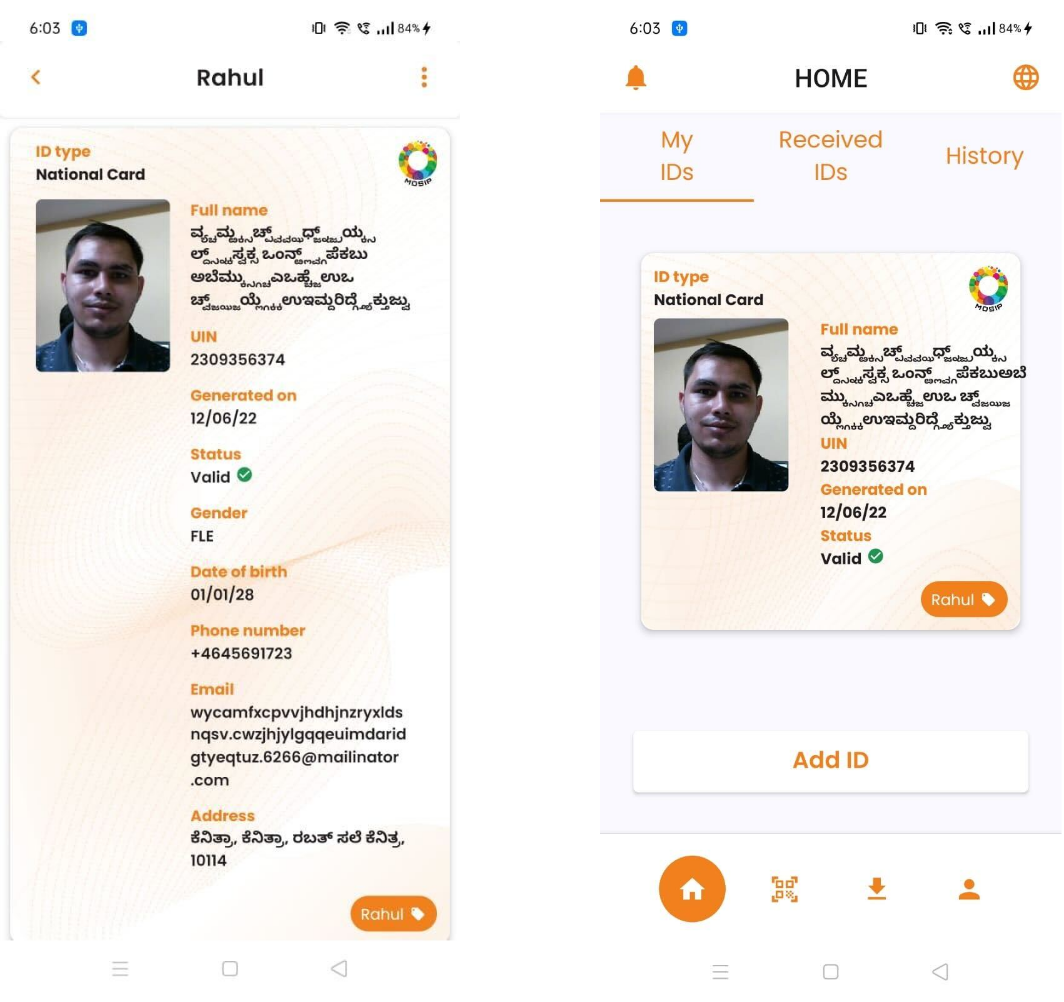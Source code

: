 <mxfile version="20.6.0" type="github">
  <diagram id="9c_dhzM4iJGVlJ9PcyJI" name="Page-1">
    <mxGraphModel dx="1022" dy="468" grid="1" gridSize="10" guides="1" tooltips="1" connect="1" arrows="1" fold="1" page="1" pageScale="1" pageWidth="850" pageHeight="1100" math="0" shadow="0">
      <root>
        <mxCell id="0" />
        <mxCell id="1" parent="0" />
        <mxCell id="hTx3K6DCzhfDZRgwBcLb-1" value="" style="shape=image;verticalLabelPosition=bottom;labelBackgroundColor=default;verticalAlign=top;aspect=fixed;imageAspect=0;image=data:image/jpeg,/9j/4AAQSkZJRgABAQAAAQABAAD/2wBDAAcFBQYFBAcGBgYIBwcICxILCwoK&#xa;CxYPEA0SGhYbGhkWGRgcICgiHB4mHhgZIzAkJiorLS4tGyIyNTEsNSgsLSz/&#xa;2wBDAQcICAsJCxULCxUsHRkdLCwsLCwsLCwsLCwsLCwsLCwsLCwsLCwsLCws&#xa;LCwsLCwsLCwsLCwsLCwsLCwsLCwsLCz/wAARCAZAAuIDASIAAhEBAxEB/8QA&#xa;HAABAAIDAQEBAAAAAAAAAAAAAAECBAUGBwMI/8QAWxAAAQMDAgMDBgcLCAgD&#xa;CAEFAAECAwQFEQYSEyExB0FRFBUiMlJhFiNTVHGS0QgXNEJigZGTorLhJDNV&#xa;coKUobE1NkNkc3SzwSY3whglOERWY3WDJ6NFpMPx/8QAGwEBAQADAQEBAAAA&#xa;AAAAAAAAAAECAwQFBgf/xAAzEQEAAgIBAwMDAwQBAwUBAAAAAQIDEQQSITEF&#xa;E0EUUVIiMmEVcYGRoSNCsTPB0eHwBv/aAAwDAQACEQMRAD8A/SIAAAAAAAAA&#xa;AAAAAAAAAAAAAAAAAAAAAAAAAAAAAAAAAAAAAAAAAAAAAAAAAAAAAAAAAAAA&#xa;AAAAAAAAAAAAAAAAAAAAAAAAAAAAAAAAAAAAAAAAAAAAAAAAAAAAAAAAAAAA&#xa;AAAAAAAAAAAAAAABG5viDaQRuTxJAAAAAAAAAAAAAAAAAAAAAAAAAAAAAAAA&#xa;AAAAAAAAAAAAAAAAAAAAAAAAAAAAAAAAAAAAAAAAAAAAAAAAAAAAAAAAAAAA&#xa;AAAAAAAAAAAAAAAAAAOW1xrOLRtphlZSurq+smbTUVHHydPIvREOgpHTLRxv&#xa;q42Qz7EWVjHZaxcc0RcJlEPE7fUas1n2o3nU1iorY+ns0jrZQPucr+HGqcpV&#xa;axnPcp6LojV0mrYLpbrrbW2+62qbyWupd6SM5tyitXvaqAba4antFs0xUagk&#xa;rYpbdTxrI6aBySNVE7kVOpwju1PU1Dbm3266FnotOO2ufUpVsfPDEvR7ouuD&#xa;H7WNP2zTfY9BY7ZC2ktslyp43sZ3NdLuceg6wp4ZtCXunlROCtBM1fcnDUD5&#xa;3283OKwQ1+mrWy+Pm2q2PyhIUWNUzuRynHW/tO1NJruh0vcdGMo6ipTiS8O4&#xa;smWnh9tyNaZugqi7r2B2WazwwT3Tzc1Kdk7trFcnJM/mOZ0+uoOyi6sk1XS2&#xa;24U1/rWxVN5pHv4zJX8mJKjkT0PDHQD2oAAeXdqWrrjaaumttum8nWRnFkkb&#xa;62OaIh55QXfU9zrm0tJd7nJLJnCJUOOi7Yf9cof+TZ++8++i6KCKOy3C1sqn&#xa;Vcsz4Kx6JuYxqJnDvD8Q+wwezx+BXL0RMz/D5DkTkzcq1OrtDkm6n1DTy4W8&#xa;17Xs6tfM5cY8UVT2Xs31JU6j08slYuainfwnu9rkiop5bqm326mstuqUjqI7&#xa;xV/G1TJ2q13g5dq9EVx2/Yr/AKGuH/HT90x9Rphy8L36U1O/s2en2yY+T7U2&#xa;3D04AHyL6sAAAAAAAAAAAAAAAAAAAAAAAAAAAAAAAAAAAAAAAAAAAAAAAAAA&#xa;AAAAABiVdwo6BIfK6mKn40iRR8RyJuevRqe888uXaFqyq1veNP6V0tS3RLRw&#xa;knlnrEh5vbuTB8u3tjX6IoIHYfxbrTNSDo6fn6jHfiL7y3Zxy7X+0lPCWh/6&#xa;KgZmldfahq9cu0tqjT9NaKtaJa6J8FUkrXMR+w7uhr6S5UUdXQ1EVVTyJlkk&#xa;Tkc1foVDyHXsXG7aK+NKeSozo2dOHG/hOf8AHLyRx2HY6rXdkOntsrJkSmwj&#xa;ms2pycqdPcB3B5NfO3CF15dZdF2Wo1PcY/X4HKJmPeesnmetNNako+HR6Glt&#xa;um7bUulqLnX7Ua9jl55QDU/CXt1kZxWaMsEbPYfOu7/CUiLtuumnK9lL2gaT&#xa;qbHHJyZVwZlhU8+fbezZsmLp2wXuqufy8TpFZn6jv8zsLJHd7HQOn1Bqq3ar&#xa;7O5oHrNV1TeI5O5GJ1VVVQPaqCupbnQQ1tFOyelnYj4pGc2vavRUMTUGobZp&#xa;eyzXW7VLaakh9Z6+K9ERPFSml7vZr3pykrbDLFJbVbsi4aYRqJy247sdMGr7&#xa;SdKu1foK4WyH0atESald4TM5s/x5AYdv7V9N3DR1XqKnWsdTUL0iqIfJ148b&#xa;l5IisQ0f337xG/ymfs3vsVu68RHsWdG+PA6/4mn7Haav1Pqq8azuU9NQ1cjP&#xa;N1Xa6VqtVJGYTfL+WZ1B2RWek18uLBUx01M1lVDevOb1nkm3ZVjkA9PtF1pr&#xa;3ZqW50m/yaqjSSPiM2rhemUXoZ4AAGFcLpb7PS+UXKupqGDKN4lRK2NuV6Jl&#xa;cIeV/dBa2veirBZqqw1/kslRUuZIqMa7e1G+8DbdqnaNctC3zStDQU1LKy9V&#xa;LoZVma5VY1HRp6OFT5Q9JVURuV5Ih4L90b/rj2b/APPS/v057PqOWkp9LXSS&#xa;vn8npG0snFk9hm1cr+ZANXbe0TS91ucdBR3Rsk0z1jgXY5GTqnVI342ux7lO&#xa;lfIyGJ0kjmsY1Mqq8kREPE4pdQ02k9FwX+ystdltdZSvkrUem9GRriJXRInx&#xa;eeW7wOw1hcI9Q6gZoyGqjhptrZ7xJv27YF9WFPypP3QOng1VZJ9Nsv7bjA21&#xa;PbvSqe7azGcd5lWm8W+90KVlsq4qymcqokkbsplO4800Zp9NUdg9mttHWRU8&#xa;8DmzRP2pI2N0c6vYjm/mNbaqmns+rJmXmvfVQ09dNXzeRUkqtqKxGNa/axu5&#xa;eFC1Prge2HJXnWMVHr2yaSpW762vR88yp/soWNV37SptQ2N51TbbJo+fUks7&#xa;X26Kn8pa9n+0aqZbt+nKYPxnD2q6ki7Q6vVtC+Ntyq90aI+NJUYxejGooH7o&#xa;BzehV1AukaOXVEqPu0zOJM1I2sSLPRmE8DpAAAAAAAAAAAAAAAAAPKLRSas7&#xa;N7ld6K3aadqKzV9XJXUz6eoZFLC5/NWPR2PzKbrs+0zeaSbUF91AkdJdNQzM&#xa;kfBTv3JTsYzYxu7vVEO9AHAXbs2fX9lFVpCS71NfM9FdFW1rt796P3sz9Bor&#xa;pWdpGpNKP0tJpNtBV1UXk1VdX1ka07WKmHPY1F3Kqp3YPXABxdztOoNN6NtN&#xa;Bo1sFQ+1cON9PUYb5TC1uFajujXKc1e6XVnaVPbrTX6Yk07ZqaqjqquSoqGS&#xa;SS7FyjI0Zn9J6yAAAA8V7ZKGVl/pK3HxLoEiz3ZRyqcnpW9RWC+R1kzJ3xNR&#xa;csiXHPHI/RdXQUtfAsNXTsmiX8V7UVDT/ALTPXzLS/UPoeN6tjpxvp8tdx/D&#xa;wOR6Xkvn97HbT881lR5VWzT7nuR7lVvEcrnI3uRVU9j7HaKan01UTyx7Gzzb&#xa;m5TGWomMnSR6G03E7c2zUmU/+2hu44mQRJHGiMY1MIickRDHn+rV5OGMGOuo&#xa;ZcL022DL7t7PuADwHugAAAAAAAAAAAAAAAAAAAAAAAAAAAAAAAAAAAAAAAAA&#xa;AAAAAAAAAAAAAAOb1no6j1raYLbXzzx0kdQyaSOJccVG/ir7jz5tbe9A9qer&#xa;K/4IXm8W+8rTPp5rbAkqJsZtVHHsoA8atdJcO0HtUqrtc9LXOz2Z1ifa5EuD&#xa;OE+RXyZ5J9B6XpXT8eltM0dmhqpqqGjZw45JsbtueSLhE6G6AAwrra6S82mp&#xa;ttfEk1LVRrFKxfxmqZoA8buNsodO65s2jbd2dUFbY6xiJPWPpeIrO5VV6pjl&#xa;7zeap0pb9KdnUlLp7SlPdaalq2Vr6B+VyiOy5zPykTongekADi+zBs7tLS1U&#xa;2nINOeWVMk7KSNMO2KvJz07nKdoAB51q/s9uPnx2qtE10dsv6pieOT8HrUTu&#xa;kRO/3nktNT66pbzE+mpdVJrySoVZ3y7FtssX7qMP0+APjBxPJo+Pt4u1N+Om&#xa;cc8HnvbjVX6h7NJptOSVkVclREm+j3cXZ3428z0gAeBds1Feb39z/pVJKSqq&#xa;ro6WklqmNjy/f5M/erkT3k/dFWW5XTQml6egoJ6qWOXD2QRK9W/Fe498AHiH&#xa;b5aq+5as7P3UVFNUpT1kiy8Fm7YivgwevX2z02oNP11oq93k1bC6GTbyXCpj&#xa;kbEAed1GjNV3mjgsuoL7bqmyQvYsnApHMqKprFRUa/Lla3OOatOnr9GaautY&#xa;+suFgt1ZUuxmWelY9y4TCc1Q3oA5XQWjKXRelYLVGymWoRPjpoIuHxlyqoq/&#xa;mMer7OqF0VAy1V9VaXUEMtMx8O2RXxy4V6O3ouVVUzk7IAYVqt0Fos9HbaZu&#xa;2CjhZTxJ+SxqNT/BDzSs0imse3x90roWrbNNU8MUad0lQqcRPqo5D1g+UcMc&#xa;W/hsa3cu5cJ1Ve8D6gAAAAAAAAAAAAAAAAAAAAAAAAAAAAAAAAAAAAAAAAAA&#xa;AAAAAAAAAAAAAAAAAAAAAAAAAAAAAAAAAAAAAAAAAAAAAAAAAAAAAAAAAAAA&#xa;AAAAAAAAAAAAAAAAAAAAAAAAAAAAAAAAAAAAAAAAAAAAAAAAAAAAAAAAAAAA&#xa;AAAAAAAAAAAAAAAAAAAAAAAAAAAAAAAAAAAAAAAAAAAAAAAAAAAAAAAAAAAA&#xa;AAAAAAAAAAAAAAAAAAAAAAAAAAAAAAAAAAAAAAAAAAAAAO4CidOgyhyeqNU0&#xa;tNSzUdNNuq1THo9Gr71Oe0nqVLVPMytlldFLjHfhTy7+pYaZYxf/AKHoY/T8&#xa;t8U5Ij/D09EwD401RFVQtlhe2SN6clb0PuelExMbh5+tdgAGQAAAAAAAAAAA&#xa;AAAAAAAAAAAAAAAAAAAAAAAAAc/PrfTdNqJlilu9Oy6Pe2NKXPpK5eidAOgA&#xa;NHftYWDSywNvd0goVqM8Li/j464wgG8BjUNbT3KggraSVstPPGkkb29HNVMo&#xa;qGJetRWjTtJ5Td7jT0MPc6Z6Nz9Cd4G0BwtB2zaCuVYlLBqGFki9OLE+Jv1n&#xa;NRDtYZWTwpLE9r43Jlrm80VPcB9QaC/a005pieOC9XanoJJW7mtkXqifmM+z&#xa;Xq3X+2suFrqo6ukkVUbJH0XHJQNgAczdu0LSlguL7fdL5S0dUxEVYn5yiL+Y&#xa;DpgYdNcqOqtMdygnY+jkiSZkqdFZjOf0HL/fc0F/9T0P6V+wDtAcX99zQX/1&#xa;PQ/pX7Do7LfLbqC2pXWusjq6VyqiSR9OQGxAAAAAAAAAAAAAAAAAAAAAAAAA&#xa;AAAAAAAAAAAAQCOiHF6j1bNHUrbrSm+o9VXo3O1fBDnzZ6Ya7s24cNs1umrr&#xa;pKiCBMySsjT3qiFIbjRz8oaiJ/8AVeink1yoa5tdFBVP41XMiLw85VMryRVF&#xa;0sk1nuEVO96IkiNVkncnj+hTyLeqZI3MY+0PVr6Zj7R7neXsKKioTnkeb0l7&#xa;u2mKxlPckdPTL6rs55e5T0GkqoqynZPA9HMcmUVD0+PyqZu3ifs83Px7YdT5&#xa;hkgA7HOAAAAAAAAAACveaXVVxdbLFLIx22V3os+lTdnH9on+hYP+On7qnJzL&#xa;zTBa0fZ0cWsXzVrLzpVVVyvNVIAPz3b9BiOzsez+5PbXSUD3fFvTfGnh4noi&#xa;dDynRXLVFP8A2v3VPVvcfaej5Jvg7/D4v1bHFOR+n7LAA9l5QAAAAAAAAAAA&#xa;AAAAAAAAAAAAAAAAAAAAAAAB+ZNTf/FdQ/8AP0n+R+mz8odps9yp/uhpZrPF&#xa;xrlHUU600e3O6RGptA/V5+evupP5zS/0VP8A/qLfCvt2/oH/APxGnnvahdtc&#xa;3R1sXWtB5Hw0l8l+KSPPqbwP0to2vgtPY7ZLhUrsgpbPDK73NSJF/wAjwLSt&#xa;mr+3LtDrbheKuWKhpcPekf4jFVdkTT1S8Ocz7leNWdfMlP8AoVrDTfcwRMbp&#xa;a9SInpuq2ov5mAbe/fc9aSrrQ+K0wS22sRPi5uM56Kv5SOVTkewTVtztGqqr&#xa;Qd4c7DOIkLHuysEjPXYfog/MFL8V91k9W99zen6WAZX3T3+tNk/5R375ufuc&#xa;b7NSVN60fW8pKWRZok96LskT9ODTfdPf61WRfCkd++Na57O+3Kz6ohbwaG5I&#xa;yaVO7mm2X/DBR+jqipjpKWWomdsjiYsj18ERMqfiHVdzq9VX26anlZiGpqsf&#xa;1MoqsZ+ZjT9J9vWp22Ts3kpoJ2sqLq5KdnisfV6p+Y8c1pp5NM9i2k6d8TY6&#xa;q4VEldN9KsTb/hgg/QelcfeTtP8A+Dj/AOih+fuw7RFk1rfLpT3unfMynpmu&#xa;jRj1b1cfoHSv/kpa/wD8LH/0UPzN2XXHWdtulbJoyhbWVDokSoTYjsNzyA/Q&#xa;P3gOz/8Aoyf+9P8AtOy01pm2aSsrLVaIXQ0kblejHOV3NevNTxb4UdvH9BN/&#xa;u7D3igWZ1BTuqW7Z1jbxE8HY5gZIAAAAAAAAAAAAAAAAAAAAAAAAAAAAAAAA&#xa;AAAADSaoubrXYppo/wCcXDW/Sp55Yrq+zyvnbQ+USu6OXPJPcdf2iIvmKHHy&#xa;yf5KbKxcFNMUmEbjgN/yPC5NJy8nXVrph6+DJXDxu9d9U6eesvc0mo3XZ9Px&#xa;XpzRncnLCH3v+oJ71TNbNQrEsS5R/M22gFYl0uHE29E/zU6DVvBbper9X1U/&#xa;zOLHhm/Htbr8/DsyZ6U5NaRTxqIcVPqOeuscdvnoOMjWoiS7ueUTCONv2fXK&#xa;Rs09ul6Y4jE8PE2uhlY3TcaP253Ox+k09uwvaZLwfUy7P1TZiralsWWbb32/&#xa;w15L1vXLiiuoju9DAB9M8AAAAAAAAAAAFV6HA6/u1PNHHbo/TkjejnY6JyVM&#xa;HfGjqNH2eonfNJTZe9cu9N3Nf0nDzcV8uLox/Lq4mSmLLF7x4eTA9FvWm7Pa&#xa;7a6pitK1Gzqxsrk5Gq0/R2m+VboksToo2Jzk4zsIfLW9KyVvFJmNvqK+rY5r&#xa;N4rOo/s0Wnq+K2XuCpm9GNuU5e9MHrtPPHUQtlicjmOTKKnQ0qaIsXzP/wDq&#xa;O+02tDQ09to2UtMxI4mdG+B9B6dxcvGrNLa0+f5/Jxcm0XpE7ZgAPXeaAAAA&#xa;AAAAAAAAAAAAAAAAAAAAAAAAAAAAAAAfmTU3/wAV1D/z9J/kfps86uPZBQXH&#xa;tLh1k+5VLKiKaKZKdGpsyzoB6Kfnr7qTHG0v9FT/AP6j9CnB9o/ZdRdoz7ct&#xa;XXz0fkKSY4KIud6Inf8AQBaw2Zuoewq22h7tiVtkihz4ZiREU8Z7EdUw6C1f&#xa;dNO6he6hbUPRnx3JscrO4/R9htLLDp2gtUcjpGUNOyna53VUa1Gp/kcnrzsi&#xa;0/rx6VNU2SiuCcvKoPWVPBydFA3161pYLBZ33GtudO2na3cmyRFV+O5qJ1PB&#xa;Ox6lrNads1dq2aDg08MktQ7wRz+TG/mOmpfuYbU2bNTqCski9iOJsZ69p3Td&#xa;q0taI7baKRlLTM/FTqq+Kr3qB4B909y1VZP+Ud++d32yaZdqDsfgqom5qbXE&#xa;ypZ/V2oj/wDA23aL2SUPaFcaSsq7lUUa0sSxNSJiL1O5S3wrakt8jeJBweC5&#xa;F7242/5AflCz1db2rar0fp+oa5ILXTtp5fexi7nu/OxGId5908iMoNPtbyRJ&#xa;Jf8AJDudAdkFp7PrxVXKlrJ6uaaPhM42E4bM5XBndovZnR9osNDHV189G2jc&#xa;5U4TUXOUx3gfXSv/AJKWv/8ACx/9FDxb7mutpKHUt6dVVUFOi0jMcR7W/jn6&#xa;Dtthituj6awMlc+Kno20aSL1wjNmTyX/ANmCz/8A1FXfqWAewfCGy/0vb/7w&#xa;z7TLpqqnrIeJTTxzx9N0bkcn+B4p/wCzBZ//AKirv1LD03QmjafQ2mGWWmqp&#xa;KqNkjpOJIiIvP6AOlAAAAAAAAAAAAAAAAAAAAAAAAAAAAAAAAAAAAAaXUts8&#xa;62SWnZ6+NzfpQ85sdliu9U+mfW+Syp+IrOvj3oevcvA4/UmkFq6jy+2u4dUn&#xa;NU6Iqp4L3KeNzuJ12jLEb18fw9ThcrorOKZ1vxP2cl5h2akdZ5anh5XDJcdc&#xa;plOWT7ag0ylhiic+s475Vwjdm3kn51MW5yXTyyOSuifHUQckkVmFXC5T3LgV&#xa;11q7xcYqmSHiLHhGRo1VTl9p4P8A04ranT3+P7PciMs3rfqjWu7NqtMx0Flj&#xa;rquu4cjmoqQ7Oaqvd1Nx2fWx7XTXGRNqL6DPf4qfCg01dL/VpV3hz44e5i8l&#xa;x4Inch3tPTxU0DYYY2sjamERO49fhcOJvGXWojw8nl8uYxzi6tzP+o/hkAA+&#xa;geKAAAAAAAAAAAAAGCjY2s9VqIXBjqAABkAAAAAAAAAAAAAAAAAAAAAAAAAA&#xa;AAAAAAAAAAAAAAAAAAAAAAAAAAAAAAAAAAAAAAAAAAAAAAAAAAAAAAAAAAAA&#xa;AAAAAAAAAAAAAosbXJhWtIbDG3oxqFwYdFfsu5SADNAAAAAAAAAAAAAAAAAA&#xa;AAAAAAAAAAAAAAAAAAAAAAAAAAAAAAAAAAAAAAAAAAAAAAAAAAAAAAAAAAAA&#xa;AAAAAAAAAAAAAAAAAAAAAAAAAAAAAAAAAAAAAAAAAAAAAAAAAAAAAAAB8uMn&#xa;gOKnskYGDLUCeKnsjip7JGBgagTxU9kcVPZIwMDUCeKnsjip7JGBgagTxU9k&#xa;cVPZIwMDUCeKnsjip7JGBgagTxU9kcVPZIwMDUCeKnsjip7JGBgagTxU9kcV&#xa;PZIwMDUCeKnsjip7JGBgagTxU9kcVPZIwMDUCeKnsjip7JGBgagTxU9kcVPZ&#xa;IwMDUCeKnsjip7JGBgagTxU9kcVPZIwMDUCeKnsjip7JGBgagTxU9kcVPZIw&#xa;MDUCeKnsjip7JGBgagTxU9kcVPZIwMDUCeKnsjip7JGBgagTxU9kcVPZIwMD&#xa;UCeKnsjip7JGBgagTxU9kcVPZIwMDUCeKnsjip7JGBgagTxU9kcVPZIwMDUC&#xa;eKnsjip7JGBgagTxU9kcVPZIwMDUCeKnsjip7JGBgagTxU9kcVPZIwMDUCeK&#xa;nsjip7JGBgagTxU9kcVPZIwMDUCeKnsjip7JGBgagTxU9kcVPZIwMDUCeKns&#xa;jip7JGBgagTxU9kcVPZIwMDUCeKnsjip7JGBgagTxU9kcVPZIwMDUCeKnsji&#xa;p7JGBgagTxU9kcVPZIwMDUCeKnsjip7JGBgagTxU9kcVPZIwMDUCeKnsjip7&#xa;JGBgagTxU9kcVPZIwMDUCeKnsjip7JGBgagTxU9kcVPZIwMDUCeKnsk8VPZK&#xa;4GBqBbip7IKgagAAUAAAAAAAAAAAAAAAAAAAAAAAAAAAAAAAAAAAAAAAAAAA&#xa;AAAAAAAAAAAAAAAAAAAAAAAAAAAAAAAAAAAAAAAAAAAAAAAAAAAAAAAAAAAA&#xa;AAAAAAAAAAAAAAAAAAAAAAAAAAAAAAAAAAAByusb3V2h9J5I5qb92cpnpg39&#xa;urWXC3w1UfSVqKctreNstzs8aty10ipj3K5p9tIzPt1fV2Sb/Zu4kXvap5FM&#xa;968q1bft/wDp6VsNLcaJiO8f+HW+pnwONodVVVbq5KOJWeRq5Wpy5qiIbfVd&#xa;y83WN6R/z83xUfjlTlLPb/Nms7dTL6yRZd9KtVVMeXyLxlrWniJja8TDScVr&#xa;Xj47f4ehtnjc/Yx7VVOqIfQ4e4otj1xFVtTbT1nJ/hnop1txrGUNulqpOkbF&#xa;U7cfJi3V1Rrpcl8Ounp+WQyWN79jXtVU7k6oXOW0PRvSimuNQ7M1W9XfmQ6k&#xa;24ck5KRaY015KRjtNYnwAA3tYAAAAAAAAAAAAAAAAO4EO9VTGfBDhbbctRXm&#xa;rqmUtZExIH4XexPFTJqbpqKwtbNXNgqaXKIro+SoYej7jSUFdcvKp2Q73pt3&#xa;uxnCqZmqNQUVZa30FG9tTPOqNRI+aJzPBpeIw9fX+r/98PavWfd9uKR09vh1&#xa;VHVR1lJHURc45Go5PzlpZ4YEzLK2NPF2ENNBK7TujGulTMkEXq+/uQ01l0/5&#xa;9hS53ad87pObY84RqHfPJtGqxH6phwxgr+q8zqsdnaRVEM7N0UjZE/Idk+hw&#xa;l4s66ZVLlapXsa1USSNXZRyG1veonU+moqqm5SVKNRv5OULXl6iYyRqYJ429&#xa;e3O4lv5aungVElnZH7nuRD6Me2RqOjc1yL4HKW7RNPLAk10c+oqJUy7c9eSq&#xa;VprHcrDfI1trpJ6CX+cY9yegSM+XtM07E4cfeIt3j/TsO4x1uFKyXhuqI2v8&#xa;HORFOd1bdKltRTWqifwpalUy9O5Ogh0NbG0uJN8kq9ZN2FLbk2m01xxvSRgr&#xa;FYtknW/DqGqipyXkc/UWPiashuXluzYifFeOE6J7jV2eeewajSyyTunppkzE&#xa;q9WFq3n2l0f/AA//AEuNds9clYm0eJ1psrgtjtMVntr/AIdek8bnqxHtV6dU&#xa;TqfU4i6Ilk1vT1yJiKr9B/09Drq+rZR2+apk9SNiu/QdOPkRPVExrpaL4enp&#xa;6fl9WSxvdtSRquTuTqRLNFC3dI9rU97sHIaSj4Fvrr3P1m3P/sp1Me1W5+rZ&#xa;ZK+5Sv4KOVscKOwho+rmaxqO8/H8Ns8aItbc9odrDU09QuYZWSf1XIffvOIu&#xa;+l47TSvuNqnfTzQJnajuSohs26l/8IedFa3jY27e7dnaZV5WpmMka1DGePuI&#xa;tSdx4b2aqgpscaVkf9ZUQ1uo6r/w1VyQy/7PkrFNBZtLJeIUuN2kkmkmTKN3&#xa;Y9FT53/T7rHbpprdNJ5LJ6MsD+ac+9DRk5GWcU36f06/y3Y8OOMkU6u//Dod&#xa;IyPl0zTOkdveucqq5X1lN2aLRn+q9N+f/NTendxZ3irP8OXkRrJaI+4ADpaA&#xa;AAAAAAAAAAAAAAAAAAAAAAAAAAAAAAAAAAAAAAAAAAAAAAAAAAAAAAAAAAAA&#xa;Bx2sf9N2b/i/+ppbVMDrdV0V7gTnCqRy+9qm2vNi861lDUJPw/JH7sbfX5ov&#xa;ingZ9dRx3CgmpZPUlarTyr8e1pyT/bTurnrWKR9vLlIpW6m1hE9vpUdAxHov&#xa;crlFV6PaXS/8P/0qb3T1hZYaN8KScaSR25X7dpSTT/E1NHdvKMcNMcPZ7lTr&#xa;kxjj3mlZtH6txMtnv0i0xX9utQ+WsLZ5fY5HNb8ZB8Y383U52svD75ZrZbou&#xa;c1S5El923x/zO+mVqU7ldjaiL18Dh9E26Ka7VdwjbiBirHEi+8x5WOfdrFP+&#xa;7tP9oXj3j2ptf/t8O2pYI6aljgibtjjRGonuQ+wB68RFY1DzZn5AAZIAAAAA&#xa;AAAAAAAAAAAdxDvVUnuBJ8EPP9J2ujuVdcvKoI5eHIm3PdlVLUEUemNXvpZm&#xa;N8nqf5qTbzZ4czorBp5bLUVcnlHG8pVFxs24xn3r4l9QWCO+UrY1k4UjFzHJ&#xa;tztPGjhTXHFoj9UPUnlRbJasz+mYU1dA+p01UNjbnCI7HuRcqc5p/S9Bd7ZH&#xa;OtbVNf0c1j24aqfmO1o6Z8NBHBUS8d7W7VfjGTn6rRysqXT2mukoVdzVjebT&#xa;Zn482vGXp321prw5orScUW1/LX3TTNmtcKOrLhWJG7kiclz+ZGjVNCyn07bZ&#xa;Kbe+CnVPX64VOSqbKj0h/K0qrnWy10jebUf6qHQ1NJFVUz6eVjXRvTG1TGvF&#xa;m9bdunfhlPI6LV/VvX+kUVVFWUcc8Lmvjc1FQw6y/UVHcIKJ7ldPMqbUYmeq&#xa;4TJpV0dV0r1S3XeWniX8ReZn2fS0NtqPK5531dV8pIb63zzqvTppmmGN26t/&#xa;aGh1lStXUVFJOr46eVEjV7OWzCmxj0LQPj3eXVn12/Yb+52umulI6nqWZavN&#xa;F70XxQ534IXGFvCpr5PHB3M29E/Mpz343Tktbp6olvpyOqkV6unT4UFns1Pq&#xa;iKGOsqpqqH0sLhW8kzzVELVvLtNov+H/AOlxvLLp2msqPViq+eT1pHdVKTaf&#xa;4upYLtx8cJmzh7evJU6595lHGt0RERrvtj9RHVO5320pq+2+X2ORY+ckPxjf&#xa;zdTnbjeJbrpugo4+dRVuSN35lwd85EcxzVbyU5m16Ljt13St8o4kbcrHHtxs&#xa;z78l5GDJN94/Fu0scGWlaav8eGyqrbw9MyUNO3pBw0Tx5HHaZ0/RXejestVP&#xa;HNE5UcxjkT6OSoej9xzdx0gyerdWUFS+hqH81dH0UvI427VtWNxHbRg5Gq2r&#xa;M638tbcNKWm20qzVNwq2RJ+Unf8AmIuNtp/gJi3ufJC13FRXphVTPMy4tGyz&#xa;zo+7XKWsY3ozoh06U8aQcHY3h4247seBjTi9UW/T0xMaZW5HRr9W9f6avTVd&#xa;DW2SmWNzVWONGKngqIY2tK2Km0/LE5zd82GNQxJ9FOiqXTWy4Po93ViZ/wCy&#xa;oWTRSSU83lVfLU1MjFa2aTmkefBMi3vzi9rp761tK+xGSMnV2+zN0b/qxTfn&#xa;/eU3xr7LbfNVqio9/E4f423Gcrk2Hed/HrNMdaz8Q480xbJa0eAAHQ1gAAAA&#xa;AAAAAAAGlu1/ba7nR0iwuk8qejd3TblUQ13vXHG7M6UtedQ3QBp71fktE9JG&#xa;sPE8ofs9bGBe9cdeqfBSlrz0w3ANJqN12ZSRutCenu9LkmcfnNrS8XySLyjb&#xa;xdqbsdN2OZjXJu0114JpqsTt9gAbmADUU1/iqL/Na0icj4Wbt/cvQ25rpkrf&#xa;9rK1LV7TAADYxAAAAAAAAAAAAAAAAAAAAAAAAAAAAAAAAAAAAAAAAay/09XV&#xa;WaWnoWtdNIm3m7GEXqTYbWlptENLtbvRMux3u7zZA0+1Xr9z5bPcno6PgABu&#xa;awAAAAAAAAAAAAAAAAAAAAAAAAAAAAAAAAAAAAAAAAAAAAAAAAAAAAAAAAAA&#xa;AAAAAA4vV6o3UtmVdqIkifvIdocTrSFk9/tML25jkejVT3K5EPO9Q/8AS7fe&#xa;Hbwde53+0/8Ah1rbjSY/CovroclrCeGe4WrhSsfibntwvehtfgTZPmq/Xcc/&#xa;qKyUNpr7Z5HHs4kvPLlXoqeJzcq2b2tWiNdm/ixi9yNTP+m81ncKigs0MlLJ&#xa;wnrKiZTwwplXy8utFgSqREfK7axuemVQ1uv/APQUCf8A32/uqbmsttPdLGlL&#xa;ULhrmphe9FTvQ2TN5vetZ+I01RFYpSbR220EVq1JVUiVXnjZM5EVI09Uz7Dc&#xa;q66W6rpqlvCq4Mx79uEyqKiKYLbdqSyRo2jqIq2nZ0ZJ1RDcaevyXeKVj4OB&#xa;UQriRhhh1ForMzE/aflnl3NZtERMfx8ONo7dcpNW1VNHcNtU1uXT7eqcjtYZ&#xa;J7LY3yXKq8odFlyvx3dyGhtWfvkV/wDw1/8ASbHXCSLpyXb6u5u76MmHHr7O&#xa;K+Svxttzz7uSmO2tahraZ+oNSp5RFVJb6NeTEb1UTVt+0zK19dK2tonKiK7v&#xa;Q6TT+xbDSLH6vCaYWs1YmmKlXfk4+nKGycU1xe7Fp3prrlicvtdMdPjwyLzW&#xa;ubpmaspH4Xhb2vT3nL2+p1JfbbGlNUJFGzKPndyV659ydxsI0enZl8Z8gv6D&#xa;P0SiJpWn96v/AHlMf1ZstY3qOllquHDaYiJmLaa65XCtsmo6BZqhz6SZEY5n&#xa;cjkTCqdej0Vu40Wr7d5fYpNrcyw+m383U1cmo86FSXf/ACl6cD37jb7k8e9q&#xa;28a3DV7fvUrNY7+GVp641l2v9dUq93kMXxcbO5VOpNRpq2+a7JBEv84qb3fS&#xa;pt06HXxYtGOOvy5s81m89PiOwADqaAAAAAAAAAAAAAAAAAAAAAAAAGFPdaSn&#xa;uENFLM1tRL6rMLzIuN3orTw/Kp2xcTO3KKucfQcxfv8AX+2fQ3/NS2uWo6vt&#xa;LVbuasiov6Wnl35V4reYj9s6d1ONW1qRPzDbpq+zry8tb+hTaUtbTVsXEp5m&#xa;Ss/IdkxUsVsezC0NP9RDmL3an6ambdLUvDjRyJLFn0cGc5c2KvVeImP4Y1x4&#xa;sk9Ne0u5BrJr3TU9kS4u/mlja9ETque40LdT32oiWpp7Pmm6pucu5UN1uVSm&#xa;oa6YL28OxBqLDf4b3TK9jeHIzlIxfxVNub8d4vWLV8NN6WpbpmAAGxiAAAAA&#xa;AAAAAAAAAAAAAAAAAAAAAAYVPdaSrrJqWGZr5ofXZhfRwuDMX1VOL0v/AK43&#xa;f6XfvHLmyzS9ax8t+LHF62n7OgqtR2ugq3U9TVNjlZjKYXvTJSLVVmlVWpWx&#xa;fn5f5nP+TQ1PaVUxyxtkZsTkrcp6iHRzadtVRE5j6GLC+DML+lDmplzZOqa6&#xa;1E6b74sOOKxbfeIbGKRk0aOjcj2LzTHNFPocPTpPpPUUVEj3PoKtcMRXeopv&#xa;77qCKzRRpwuPPNyjjTvNtOVXomb9pjy1240xaIp3ifDcg45+p71RNSeus+ym&#xa;71Y7mh09vrobjRR1MHpRvTKGzFyKZJ1Vrvgvjjc+GUADqaQAAAAAAAAAAAAA&#xa;AAAAAAAAOX1Faaytvtrnp4t8UEiLIu5EwiKinUA05cUZa6lnjyTjncCdDmtU&#xa;2qrrqu3PpYuIkMm5/pImEynidKBkxRlp02ZY8k47dUOc1hbau5WuKGji4kiS&#xa;oqpuROWF8TJvFk862VtLv4cseFYvg5EN0MczCePWZmfvGljNasREfDi46jVt&#xa;LD5L5FFPtTaku5PtQ2embJUWxamprHtdUVK5djoh0INNOJWtotMzOvDZfkTa&#xa;s1iIjbj7pZrrSagfdLU2KV0qYVjzc0sNXc7E+G8U7Y5JctVjPDu71NuDZTjV&#xa;pM6ntPwwtntaI7eHEw0Go9PfEW9sVZSZXai9Wf4oT5nvuoZY1u6spqZi54Uf&#xa;VTtQavoo8dU9P2bfqreYiN/dq73Qvm07UUdLFl6xbWsTCHz0tRT27T8FNUs4&#xa;czd2Wcl6uVe43HeO86PYr19f8aafdnp6Pjyo5qK1yKec2+0I/WL6Fi5o6eXj&#xa;be5MHe3Kp8jts87W71YxVRqJzXwQ0eirdJT0M1ZUt/lFS7cu/rhDj5OOMuWl&#xa;deP/AA6ONknFjtb/AA6gAHqOEAAAAAAAAAAAAAAAAAAAAAAAAAAHF3//AF/t&#xa;f0N/zUtrb8Os/wDxV/zaVv3/AJgWv6G/vKNeSJDVWqVejHuVfzK08HLGq5P7&#xa;w9jF+/HH8f8Ay7Nvqmi1jI1umand3oiJ9OTXt7QKFybY6Sqe7w2t+0xpKa6a&#xa;urI0qad1Hbo13Yf6zjqy54vj6MfeZcuLBbHeL37RDIp7NJdNB01Lu2TbEe3P&#xa;0qqHypNQXCyUrKW52t/DjRG8WPmmEN7eoa6Oy7bO7hyRYwiNRctTuTJpIdcU&#xa;zKXg3ClnbVNTDmbE6mm9a47RG+mYj/Ddjm2Ws9txvx8w3FgktNS2ertrWo+V&#xa;cy9UXPvQ3RyOjaSdauuuD6fyeCoXMcZ1x38S02xxMxpx8isVvMRIADrc4AAA&#xa;AAAAAAAAAAAAAAAAAAAAAAAHcpxemP8AXK7/ANZ37x2nicXpj/XO7/1nfvHn&#xa;8mP+pj/v/wCzswT+i/8AZNOv/wDJ9T/w0/cQ7M8+uF0is/aBU1UySOYjETDM&#xa;d7ENmmu4Z020lvqp5O5Nqf8AbJo4+emPqi33ltz4bX6ZrHxD4a4y+stsEf8A&#xa;OrJ6H6UQzdTWWrq5qS40G19RT/iL3oi5PhabPX3G9Jebs3h7f5mD2TM1HU3e&#xa;31MFXRfG0jf52JG5UwmnVF8t47Tr/hsi3TamOkxuI/x/ZhLqtqxrS3q3S0yP&#xa;TavoqrVQ6S1R0UdviSgRvky827OaczlLjrChuNvdTxUkss0ybUZsTkpvNJ0E&#xa;9vsMUVSm2Trs8MqbOPk3k6Ynca86as+Ppx7mOn+G7AB6zzwAAAAAAAAAAAAA&#xa;AAAAAAAAAAAAAAAAAAAAAAAAAAAAAAAAAAAAAAAAAAAAAAAAAAAAAAAAAADa&#xa;g2IAY6gOGnsgAkViPBsKLFG5UVWNVfFWlwWYifKxOvAADJAAAAAAAAAAAAAA&#xa;AAAAAAAAAAAAAAAAG1AAI2N9kbG+ySDHphdyAAyRRsUaLuRjUX+qXAMYiI8L&#xa;M78gAMkAAAAAAAAAAAAAAAAAAAAAAAAAAAAAAAAAAAAAAAAAAAAAAAAAAAAA&#xa;AAAAav4S2j+kKf8AWIPhLaP6Qp/1iHP9Ri/KG32cn4toDV/CW0f0hT/rEHwl&#xa;tH9IU/6xB9Ri/KD2cn4toDV/CW0f0hT/AKxB8JbR/SFP+sQfUYvyg9nJ+LaA&#xa;1fwltH9IU/6xB8JbR/SFP+sQfUYvyg9nJ+LaA1fwltH9IU/6xB8JbR/SFP8A&#xa;rEH1GL8oPZyfi2gNX8JbR/SFP+sQfCW0f0hT/rEH1GL8oPZyfi2gNX8JbR/S&#xa;FP8ArEHwltH9IU/6xB9Ri/KD2cn4toDV/CW0f0hT/rEHwltH9IU/6xB9Ri/K&#xa;D2cn4toDV/CW0f0hT/rEHwltH9IU/wCsQfUYvyg9nJ+LaA1fwltH9IU/6xB8&#xa;JbR/SFP+sQfUYvyg9nJ+LaA1fwltH9IU/wCsQfCW0f0hT/rEH1GL8oPZyfi2&#xa;gNX8JbR/SFP+sQfCW0f0hT/rEH1GL8oPZyfi2gNX8JbR/SFP+sQfCW0f0hT/&#xa;AKxB9Ri/KD2cn4toDV/CW0f0hT/rEHwltH9IU/6xB9Ri/KD2cn4toDV/CW0f&#xa;0hT/AKxB8JbR/SFP+sQfUYvyg9nJ+LaA19Ne7bVzJDBWxSSO6MRyKq4NgbKX&#xa;raN1lhNZr2tGgAGxiAAAAAAAAAAAAAAAAAAAAAAAAAAAAAAAAAAAAAAAAAAA&#xa;AAAAAAAAAAAAAAAAAAAAAAAAAAAAAAAAAAAAA5T73ts+XqfrN+wfe9tny9T9&#xa;Zv2HVg4foeP+MOr6vN+TlPve2z5ep+s37B9722fL1P1m/YdWB9Dx/wAYPq83&#xa;5OU+97bPl6n6zfsH3vbZ8vU/Wb9h1YH0PH/GD6vN+TlPve2z5ep+s37B9722&#xa;fL1P1m/YdWB9Dx/xg+rzfk5T73ts+XqfrN+wfe9tny9T9Zv2HVgfQ8f8YPq8&#xa;35OU+97bPl6n6zfsH3vbZ8vU/Wb9h1YH0PH/ABg+rzfk5T73ts+XqfrN+wfe&#xa;9tny9T9Zv2HVgfQ8f8YPq835OU+97bPl6n6zfsH3vbZ8vU/Wb9h1YH0PH/GD&#xa;6vN+TlPve2z5ep+s37B9722fL1P1m/YdWB9Dx/xg+rzfk5T73ts+XqfrN+wf&#xa;e9tny9T9Zv2HVgfQ8f8AGD6vN+TlPve2z5ep+s37B9722fL1P1m/YdWB9Dx/&#xa;xg+rzfk5T73ts+XqfrN+wfe9tny9T9Zv2HVgfQ8f8YPq835OU+97bPl6n6zf&#xa;sH3vbZ8vU/Wb9h1YH0PH/GD6vN+TlPve2z5ep+s37B9722fL1P1m/YdWB9Dx&#xa;/wAYPq835OU+97bPl6n6zfsH3vbZ8vU/Wb9h1YH0PH/GD6vN+Tnbbo2gtddH&#xa;VwyzK+Poj3JjmmPA6IA6MWKmKOmkahpvktkndp2AA3NYAAAAAAAAAAAAAAAA&#xa;AAAAAAAAAAAAAAAAAAAAAAAAAAAAAAAAAAAAAAAAAAAAAAAAAAAAAAAAAAAA&#xa;AAAAAAAAAAAAAAAAAAAAAAAAAAAAAAAAAAAAAAAAAAAAAAAAAAAAAAAAAAAA&#xa;AAAAAAAAAAAAAAAAAAAAAAAAAAAAAAAAAAAAAAAAAAAAAAAAAAAAAAAAAAAA&#xa;AAAAAAAAAAAAAAAAAAAAAAAAAAAAAAAAAAAAAAAAAAAAAAAAAAAAAAAAAAAA&#xa;AAAAAAAAAAAAAAAAAAAAAAAAAAAAAAAAAAAAAAAAAAAAAAAAAAAAAAAAAAAA&#xa;AAAAAAAAAAAAAAAAAAAAAAAAAAAAAAAAAAAAAAAAAAAAAAAAAAAAAAAAAAAA&#xa;AAAAAAAAAAAAAAAAAAAAAAAAAAAAAAAAAAAAAAAAAAAAAAAAAAAAAAAAAAAA&#xa;AAAAAAAAAAAAAAAAAAAAAAAAAAAAAAAAAAZGQAGRkABkZAAZGQAGRkABkZAA&#xa;ZGQAGRkABkZAAZGQAGRkABkZAAZGQAGRkABkZAAZGQAGRkABkZAAZGQAGRkA&#xa;BkZAAZGQAGRkABkZAAZGQAGRkABkZAAZGQAGRkABkZAAZGQAGRkABkZAAZGQ&#xa;AGRkABkZAAAAAAAAAAAAAAAAAAAAAAAAAAFXLgArsHy4qq7DG5KoizzbE6J1&#xa;Uy+EzZsRvIxmdEPhw5l9lBwJvaZ/ifbYnIelnO7kY9Urp8VhmTpsHCm/JPt6&#xa;XfzCP9HO0dRp8eFN+SOFN+SffcnIsXZpjcKb8kcKb8kyQNjG4U35I4U3tMMk&#xa;gbNMfhTe1GVVJkb+KZQJ1SaY22X8knZN+SfVY2quVGHb/cTqldPlwpvajHDm&#xa;9qM+rJMr6uCyKi9B1J0vhwpvaYOFN7TDIIVUHUunw2Te1GVVJU9k+65UhEQn&#xa;VJ0w+CcVVx6JfZN7UZ9MIV9JOo6pg6YU4c35I4c35J9GOy0sXqOl8ds35I2y&#xa;/kn1VSvNSTeTph8l4qKieiTiX2mn2wUVMc0HVK9MK7ZvyRtm/JLsdlpYvXKd&#xa;L44m/JGJvyT7FcjrlemHxzLnHol9s35JOzK57yWOXvJF5Wax8K7ZvyRtm/JP&#xa;qB1Sx0+W2b8kYl9pp9Sqphcl65IrCm2X8khElX2T6NXcXEWkmunx4c35JCpK&#xa;i/in3IVEUTaTUPnsm9qMcKb2mH1Y7KuQuOo0x+HN7TSqpKnsmRnJCxorSdUm&#xa;vu+XDm9qMcKb2mH2Re4sZdRpj8Kb2mFUSVVx6JlHzX2tpOpNPnw5vajHCm/J&#xa;MhpJlsYyxTfkjhze1GfdVIjRe8nUafHhTfkjhTfkmSQql2MfZN7UYSGZUzuY&#xa;faNmHuz3n1ESSxeDN7Tf8RwZk/GZ/iZKrgdRtGKkM6/jNJ4U3iz/ABMojJdj&#xa;G4M3tNISGZfxmGSWHUMXgz+0z/EcGb8kyOpZB1DF4MyfjM/xHCmTluYpkqvg&#xa;EQmxjcCbxZ/iRwpvyTKXwDS9QxuDP7TP8SEhnX8ZpkqvchPRo6hiOWRnNzCz&#xa;JEUyOpiTx8BUez1O9PARI+4PnG7J9DIAAAAAAAAAAAAAAAAAAAPhM7DT7qY1&#xa;R6gH1okTgbu9xkHwolTySM+6mEqAAgEKiKSAKrG1ceiFRclgTQojlyGSZbz5&#xa;FiFRFIoiorSSit9HCcgu5MYGzS4Kbl34VpKORR2NLAEKqIQTg+Tm4bhORfJG&#xa;wSsKb3JhNufeWTbnC9SSNqbsk0q6lSuVQljkVpdppIUEKokQ5MtKq5UVE25J&#xa;5qWMWSqYUsVVMLlCEcu3nyG00uACoqqZI3KioikqpHUjJK8w1CE9HqSiorco&#xa;BJCplCQBVF24RS5VURSqKqPwPBpdVIahKISUVdyblC6LlCCq5R6KPCLgIuQq&#xa;mSIdy5hiq5pGBlUVMGKvo1CQDJioqIi7idyK3kF58iGYb6JiqWoWBCqZohru&#xa;eCepRfaPo31SQSkqud6Fiq+4spAqhEIjzsTPUuIVDkzgnOCqqIkwnPqEXRCQ&#xa;Qq9yFQVe4IgRCQBXqOalgKoSQvIxK24U9ugWaoe2Nhja0VjcrWsz2hl9AaCm&#xa;1LBWyyNp3tc1rMoi5RyqVWaauqqdVq3UqQyb3NZySRPZU8u3qvHrkjFvvPj7&#xa;NtsGSsd4dB+J0HRvQ4e26lu1FcaxL+yOOl34p9qJn82Orcd5t7VqhlZLVPqY&#xa;PIaOORscFRM9EbPn2c4O/FyMeSems9/suTj3xx1W8f8ADo0QgZ8CWpg3tB0K&#xa;OYksbmr0Ut1J6NA19M70TLaa+l+0z29DYJAAAAAAAAAAAAAAAAAABTFqPUUy&#xa;lMao9QD6UTP5Iw+3DVG+sfOh/A4z7muYXbFqHvhpJVZ1Rqqhx2nb9cKq1XOS&#xa;ebiSQx5jXaiYXCnZVn4FP/UX/I8+0p/oO8f8L/0qeVy72rlrFZ+Jehx61tit&#xa;Mx9kW66aqukT5KSq3pGuFy1iG705qqoq7h5tuUbY6hMoi9Nyp3YMTQFTBT2y&#xa;p4rmMxJ1XCdxgo9t17QY5aLmxrkVXp3oiczgxZL0rS8W3Mz4duSlL2vSaxER&#xa;HaXaX+5ttdomm3bH42sVEz6SpyOe0tqx9Ur6e4TrJUOVVjRGJ6qJnuN9f6dk&#xa;lgq0exsmInOTe3OFRORzGgYKV8MssjIlma/0V2plEVvcdmfJljk1iJ1GnJhp&#xa;inj2taO8OntGoKG8SyR0siq6NEyipghuoqF13W3Me9Z05KiN5ckz1ONqZF0r&#xa;rGaRq5p5UV2Pcv2KZ+h6J1TNV3afm+RVa38/NxjTm5LWjFr9W+/9md+JSlJy&#xa;/wDbqNN18NLPtkV0zk4fVFYv+BlWrUlvurljpZfjETOx7cKcLpamoaq/TMrk&#xa;Y/rw0k6dT6SsgpdeRMtu3htcnKPomU9JDVXnZddU61vTbbhYtzWu9xG/4dhc&#xa;dU2u2VHBlny9PxWpnBlW270d1jV1JJvROSp0VDzi0RVlVcqhWQ0k0/VUqfp5&#xa;qhuNKUckOpXvSejwqO3RwPyifQhcPOyZLx+ntLHLwseOk9+8Q7v0mswzmWRU&#xa;TG4upCoh7WnlLkKfPb6eRuXvLtNLAhFRWkgFPmrfRwnItkIhJWFVV2UTbyLJ&#xa;gkqreeSKsCjHOx6RcsSmhSqplCylVUEK+k3CJzLKpHNSOHz3GLLstgkqx2Sx&#xa;UFKLlvqNLgEIQkoqYfkMduJtdJyMFgVFUXbhFLlVTJCO54EC4BCqVirlI/zl&#xa;0QqrUVpKOTOwQqwAVcGSIjynUtzU+aoqtPq0xglJCp3klVXuQJCEflCWoVZh&#xa;q4PoZQSFWu548CVXB815KjhJD6dSwBkKZ9PHuJVSHrhuSU9VCQDUCKu/3KWK&#xa;Pcu30Sov1JRAnqkhAr1HrFgBH0BSOjcqBoNW6g+DljkrWx8STKMjZ3K5Tyt+&#xa;s6+/3KKGuZF0Xa6NqoiL+dVOnverLRfpJ7bLV/yZy7ETarUXHfk4SW2U9Jcp&#xa;2M4r0jVY04ju5PoRDz6Wp6n1cSIms/d3YPU+HwsE5b16rfw6CnubLfcoXdXt&#xa;cjtjPBOpv6a5Q3FXOjd6feitwqGBovRlVXQSVNf8VTSLmL23N+w7ul0naKRE&#xa;WGl5p3q9x83n/wD5/LeOjetM6+qe/aMnTqHB6gngpaVKqqqWxRsTaiPyue/D&#xa;cGnbU6Y1tQ0dsWrrKKrpFkkYisb8bnGUTmvgdjrns8+EFvYtvqeBLBlzGP5s&#xa;cq+J43QWi522+MdLTvgWhmTiPVvJipzwqoez6Z6dbhYJta0e54ifh7Mxw+Xw&#xa;rTkt+3vp+ibTdIZmsplbsWNERuXZz3G5Re4/Pt0ulxkijl8o4zIn71ZybhPF&#xa;Peh7NpK8tvlhhqVX4xvoSJ+Uh6fGpmx44jkWibfw+UxXx58Xu4fEdtfZvkTC&#xa;EdVJXwHuOhWqpftM9vQwKX7TPb0NgkAAAAAAAAAAAAAAAAAAFMao9QyVMWo9&#xa;RQPvQ/gcZ9zFo0d5NGff0t/uNUyukTQpLC6NejkwaK26Vp7ZSVdNFNK5tS3a&#xa;qrjKclTkb1HBJEVuTVfHS0xNo8M63vWJiPDkfvdUPzmo/ZN3Z9P0VljclOz0&#xa;3dXu5qptcoRlDVj4uHHPVWNNt+TlvHTa3ZR8bZYnRublqoqY9xz1Boyit90Z&#xa;WxSy/F5VGK5Mczot2CcKpsvipeYmY8MKZL0iYidRLg9eSx1NwpaGFm+o+3ki&#xa;HV2ugZbbVFTx/iMx9K96kvsVDJcUrXQNdUJhUeue42OOWDlx8Wa5LZJ+W/Jy&#xa;N464o8Q8t07Zob1XV0E2U2ryVvVOZ2Nm0rRWeXjo58snRFf3fQbKgstDbZZJ&#xa;aWBsb5Oq8zNVMmHH4NMcbtHdnn5lsk6rOqucuWi7fcKlahr308knNeHjCqZ9&#xa;k07SWNj+A1znu6uXqbNWouCfTV3uOmvHxVv1RHdonNktXpm3ZdSpCSIoyh0b&#xa;hp0khRnJGBtkqqZ6DKoqZLgx0mzKArtTOSGq5OpTS4CLkKBBTDm4RpbJHNTG&#xa;VhPEyuCMDamUUNVUXmP7r/ZYAFRVzctCL0RSxVURQLFVUruXe5CyITa6ETxC&#xa;oqN5FgXSIapJVU9NFQlFRQJIUkr1AMVVaXwUVF5YL5QQgVVO8sQqlIGuy3JL&#xa;UKdFQ+ggkKNRWv8Acpco5Fc0skPpnJKIGeqSRio5E5L4EtcitRQq9xViI1cG&#xa;SrIneoVEVpYhVKgxU2jqUROf0n1JAqqBrkUsfPlv+ksi3UnuJBRDFy0nqVZj&#xa;OD6EhiEKuAEQohENRqit826Yr6lrtixwuwvguMIbg02qIePpmvY5jXs4SqrV&#xa;8E5qYZJ6aTLC8TNZiH55mmjfDI6B2ZERVRDa6Nt0151JbopZ35kwsybso9qJ&#xa;lcmRLb6GleyWClaj0XKLuVTvNMpR013gqVgiimlTaq7cLlUPmPr4xZqRTtts&#xa;9H4kUwZferEzPh6ExjY2IxjWoxExhOSIh9SGkL4H1SIToczq20w11Htf6LXc&#xa;lx1z3HT+84btOvElts1PDTT8KeaXu67UTmed6hhnNx7Vr2n4Y2y1xVm1vDhr&#xa;zo+eK2yyRz8bbhVjRnN7UOm7IJ3rFc6fd8XEsa7PZVcov7p5/Lqe7wtRPKnS&#xa;MfyVH96HqHZjVR1tNWzR9FSPl9Y8f07HyceSIzTteN6px8mK3Fw118u96cwi&#xa;DqSfUq1NN9pnt6GBTfaZ7ehsEgAAAAAAAAAAAAAAAAAApjVHqGSpi1HqKB9a&#xa;L8DjMkxqPPkcZ98eJqlkpI5kTHPe5rWImVVe5ENZatRWe/cRLTdKO4cLG/ye&#xa;ZsmzPjtMq5oiWes/4L/3T8e9n+oLnoy8x6kpoHyW6KRtNVonTa7ntJofrasv&#xa;tlornBa6u7UcFbNjhU8kzWyvyuEw1ea5U2mxcop+edeXGlun3QGjLhRStmp5&#xa;46OSN7e9FnU6HXvarqOLXSaR0ZRxz1keEkerN3pYyqJ3IiDphXs3pI/3Guq9&#xa;QWi21kdJXXKjpaqbHDhmnYx7+eE2oqoqnhN57XO0SwXWgtN5t1NbqtVTiO2I&#xa;5JWquEVMKqGp7YZtRr2w0O+nj4jHxeavU9Nu/ln/APYIge5a87QLfoC2U9bX&#xa;U89S2pk4UccGDf2W6QXqyUlzpmubBVxNmjR7cKiKmeZ49r7UmqrF2U2mp1Bb&#xa;rf52lq3RzxTwxzRonNWqiIqtNvqvtTfo/s+sVTDTRTXa6UrHxR4wxvoplcIB&#xa;60Qp+fKrtO7TtJtpLlqizRLa6hUTGxGr+lqqrVOh7U+1O5WGwadu2mpYODdW&#xa;vdmZm7kiNVAj2AjJ4Df+03tPsMdNfK6yUdJZ6lycONUR3JeaI9UXKKdTrbti&#xa;jsmhbRdbVS7669R8SnZN0jRPWVRpXqa8zTai1NZ9J0EdVeKxtHDI/hserVXL&#xa;sZ7kU8ZuHaX2pac00+4XyzRRwVKM8mqFY1OE5VT12opgdoWoa7VXYJp+73LY&#xa;tVPXv38NNqeir2k6V2/QtDcIK63wVlM/jQVEbZI3omMtVMopatuFHbKN9TW1&#xa;UVLBGmXyTPRjU+lVNToT/wAvbB/yMP7iHiWpIq3tT7cptMz1j4LVbnubsj7m&#xa;s9df6yqIge6WvVunr3U+T2u92+tnRM7IahrnfoQ3B4jfvueqeNaeo0ldJbfV&#xa;xOyq1D1/S1WplFN1r7tGunZ7pG1Ukvk1dqKrZt3o1eH6PJXjt8Jp6opB+frn&#xa;2l9qmmdPOrb7ZoIY6nb5PUKxvxa+D2opsL72qakt/ZHp3UMD6ZK+4TSRzbos&#xa;twiuGh7eqYbyI3LyQ8e0v2p6irW1t6vVmko9PUltWaOThKnHkTCcnr4mjsva&#xa;Z2oakdPeLVYaaps8Ei7oUROidyKqorlJ0stvYbBrTT+pqypprPXtqpqVMysR&#xa;jk2d3ehvz89fc4yrLqrUUu3G6Jq/pefoRFyJjSJIVEVuFJHcRYfNfi2phpdq&#xa;klF5LlCeFWyRzUhi7i4RVUQhF24QsQqIoFgURVR+C5QKLiPmSqjb4kkE5liv&#xa;RUQsWAKIm1clyq8wQnOSUQqzCci5YSQq1xKqVXKKikkhbqWAKiERUfnuLKue&#xa;SHzdlzeR9GeqgEomCHInreBYq7CtwEgVQ1CGIXMoFXNzhfAuVd6pEaegmQJ6&#xa;hU5opYo/mwswLleakIiq1C5RVqYeXKP6oXRCQkiISCvXkhUT1PlNEyaB8T03&#xa;McmFT3KfVECkmNxoeYu0vFTTvbNJvfGvoejg5vWT6iiSkjje1u56yZTrluMH&#xa;rF5tzpG8eJMvTqnih5rrinhqKKJG86hmVjT3L1PzbPizcX1CIyd6/D6X0q1J&#xa;tFYh2Wjtb0t7oYoKmVsVajURWu5b8d7Tr2uaqcuZ+X3XJKGJyTROY9Oie8+S&#xa;621JEjEhulVBGi8mMlciH6dw8f1WOLUlz+qen049ptSf8P0zcLrSWyl4tRK2&#xa;Nvd7/ciHgeqtUVN9vks728OGL4uKJW9GofGz6nmvM3Crn5qsKqKrlXeh97tR&#xa;Uq076mRuxWJ1Z3nbm9Mm2PtPd+Yeqc3Na3tTGoaxkkdVDhW4PZ+zC0PtelUd&#xa;ImHVDllT+r3Hk+hdGTasvbXzNf5thXMr+iO/IQ/REMTIIkZG1GsaiIiJyREQ&#xa;8mOLOC2pd/pHGn/1rPuhBJVE71Nr6Nq6X7TPb0MCm+0z29DYJAAAAAAAAAAA&#xa;AAAAAAABTFqPUUylMWo9RQPpSZ8iZg+yq5MJtyfKi/A4zINUwyhg3Ry+aqxM&#xa;f7F/7p4B2DWKi1LpHVNnr2ZgqeEi+KclwqH6MwilGQxReoxqZ8GkiTs/Idrs&#xa;Vx0120WOy3J2X0NxgjiXuWNZdyK063Us1b2Wdus+pZqB9Vba5zpEf+S/10Rf&#xa;FFP0YsMec7W7u5dpWWJr4dj2NkTwVuR1Lp+V+0jWrtc6rslwitdTQ0EWI6d8&#xa;/Wb00VynZ9vMFVb9b6Z1G2lfNRUqM37PFj9+D3VY0VEThNwn5PQt6Dl2O2r7&#xa;huDTwPti1VTaw7IbJeqSCWCCauVEZLjcm1HNMXtK0zc6zQmjtR2+ndUst9DF&#xa;HNGxqqqJhFRx+h1iiVmNjdqd20vhEbhG8hEj80647UpO03T1HpqzWGq8tmlY&#xa;+ZvrbVTuZgdstifprs90RaZfSmpY5kk/rYjVT9Ix08MT3OjgYxy9VRqIql3x&#xa;sk9ZrV+lpR5T27JjseZ/zFOecau07cavsh0TfqKDjw2+ndHMic1Yivyjj9Oq&#xa;1rm4c1qoRw27Nm1uPAxidD84a37Xn637OprbQWOpj5Rvr51/m4UR6Y2qni41&#xa;t/8A/hk0t/8AkZv35T9OJTQxphkTGNXqiNREUtwmepsarPDaOpdNNoP/AMv7&#xa;B/yMP7iHjGtrbfOzftYk1pbqB1dbaxyukRvvTD2uP0Ex7cYTuCpluFaIsaeC&#xa;XDt01Dqaqprdoqxyx1T3pvWRqSle2jTeoUtmndR1DW1tVQR8OtWFnJHZ3IuE&#xa;7j3uOCKL+bY1mfBuC+EVuFJsfmvXva4uu9Aut9FY6mHCskrJ3844VReSNUwd&#xa;Wf8Aw66N/wCam/zefp9lPCxmxkTEYvc1qIhCwM5ei3andtLvXg04a72GXUfY&#xa;Yy0Ubfj57ZCsSe9qNciHlnZ52sTaM00ulqnT9ZPcYpHeTRxtwqqq52vRT9HM&#xa;X8nCIRwYlk4vCbxPHamSRJp+fvub966o1FxG4fwm5+ufoJzeXLkGMY1cta1P&#xa;oaWErHZCKiYRSclV5/ikJlF5mO10tzUYJRcoCoqrfAliklXNyqEFgQjkVcBV&#xa;AKVauOSluoVqKRUtQkqjueCxlCIVCGKqdSVUq5FUkiealiEJKKqidSd2W8iM&#xa;hMNVEAsiEgFYqtXxJ6lVzlPRPo0QshVM7yxR6r3GRD6KpKIEQkxYqImHuUlV&#xa;IfnlglqFhRqBuUf7ixRzlR6e8vhH0IIRCxkKR528yVUjdzwS1CIhc7M95dAV&#xa;Yu5g8Kt1LIQiElYoCeJBYCuEVDzu80lm1FqistVvr2JeqKJr5qdWrjYp6GvN&#xa;vI8PvXZ7WaSsz9Yz6k823eNlTNd6qii3rVq96KyONHdMcmoaM3Gx541eG7Dm&#xa;vht10nTVa60zd6anh3UkuyN65Vjct59+UOKqI1WH3oepW5daW6PSGkW3+pgu&#xa;tfS1FZXVlUxKxzcIitjy8y6jW+qLNZtbQSw268XHTEdKsckdK6Js6yJl+5u9&#xa;fVZ4YOj0+I4Nemvd05+bbP8Avh5jpK21tbfIFpKWWZrMqro2K7uPSLlp2gtd&#xa;rfUaruUVqouXob04kmF9VqJlVVfcfTT+r75cdXUVFV3mTyC6xSNh4dgmomcR&#xa;GK5FjllzlTlKK36jul0sV3p5915p3Sadu9WtL5a6imjfymYi9NzeSvPQvzr2&#xa;jVY0+fy8DFmyRkv8PadFV9juWmKao07t83c2MTYrVRUXCoqLzydGhoNJaUo9&#xa;IWmWipJZ6h9TUPqqied2580r/Wc5ffg3x58z93fWsVjpqdVLEEdVIyaul+0z&#xa;29DApftM9vQ2CQAAAAAAAAAAAAAAAAAAUxaj1FMpTFqPUUD60aolHGfbcY1I&#xa;1fI2Kh9l34TDWmmZZxC+XeyMZKq/DkRTSXnWVlsUnCrKn475ONu5wG+RCFQ4&#xa;z76env8Ae/1QXtT097VT+qL0ym3ZDCZztOO++fp7/ev1Q++jp72qn9UOk3Dr&#xa;9vpZKpua05P75+n/APef1Q++bYP95/VE6F3Drd2G+kXyccvabp//AHn9UVXt&#xa;L0+qp+E/qh0ybh2QON++ZY8//M7f6hP3y7B7VT+qJqfsbdeqkc1OU++XYP8A&#xa;ef1Q++VYf95/VDpk6odXsTaObW8uZyn3yrD/ALz+qH3yrD/vP1CdK7dXvTOC&#xa;xyK9o9gX5z+qCdo9jRf/AJn9UOmTcOuByX3ybF/vP6offJsP+8/qi9Mm3WKh&#xa;Xm1qYOWXtJsX+8/qii9o9i7/ACn9UTolYl1u4Yych98awZz/ACn9UXTtLsP+&#xa;8/qhFJJmHWg5Je0uwe1U/qiq9plg/wB5+oJpKdUOs5tTkXzlDk4e0nTs8iRr&#xa;PLHnvkYuDpYpo6mJk1O9skbkyj2OyioTWliX3BCORWkdSCHLjp1DOfNS2Cqo&#xa;uUVCMlwQ1SSsUKneQkmW+8ZyR6qoRVmoWBCqZIj1VyOpCpuQszkmCA1ApJCq&#xa;UEcitGCE5LguISewVjdlpYpnmUhbOS2AAiIlVWl1U+W7D8eJ9UTBYJRgiNVV&#xa;OZc+e701QeBdVKLybuLogX1SolvQkojkViYLIUV5b08VLlVxlFCqIBVESIje&#xa;QahMaYCLlU5jqpYqBC+BCr3ISiYAlCq+BKrgIgHO6h0Lp7Vr6eW90HlctMip&#xa;FIkr4nMRfBWKhi23s8sNp0zcLFSR1LaW5Kq1D1ncsjlVEb668+SIdYQid6gc&#xa;XY+yzTdhusFzp46qoraZVWOerq5Jlaqt2rycuDsIaeKHcsbGs3rudhMZXxPo&#xa;nPmWAhQiBPEAQvgSiBEAGqpvtM9vQwKX7TPb0NgkAAAAAAAAAAAAAAAAAAFM&#xa;Wo9RTKUxaj1FA+tD+BxmQY9EqeSsQyDVLJp9TXRbNp2tr2+vDH6H9ZV2ofn6&#xa;aeWomfLK/iSSZVVV2VVVPce0f/UC4/8A6/8AqNPCjKiJyMkFsGe0WQkgsBJI&#xa;JLMsdILYIJyYqnBZCmSchFslj5tcOINq+hDVPlxkKLO1FKjJXA3GGtY1Opjv&#xa;uLEJuGTZcT3kLKhp3XVD4OublXk0k3rB0t6s7UPmtU00K1sylFlmXq4wnLVl&#xa;FZb11axDHkuTE/GNRhy9SUhyarZ4jwsY2e66+B8XXF69Gnx4KEpF6Jh77KMc&#xa;C1c69HHpvY3fqrzhU2aV++B0azR/kKinmyQ/knddkcW3Wudv/wAs8x65mWXT&#xa;EPbNuOZ9EXLQVXKKngbPAuQSUyUhC4auSUy4YCKiKiEVrKvUVsoKpaaoqGsk&#xa;bjKYXvLUWoLbcKjgU07XyYzjCocRqGSng1vK+rj4lOm3c1O9Nh0NhktFXHPV&#xa;W6iWCSJFbl7URenuVTy8fLvfLavbs78nFpTFW2p7x/h0yKveTnvU5HRlzrK9&#xa;Kxamfi8Pbsz78nzs13rqjVlXSyzb4G8XazanLDsIb/rKzWLa8tH0tqzav4t7&#xa;bNS0lzfMyBHpwUyuWk2i/Ut5dKsCPThYzvbjqcno3+fuP9Qyez1M+XN/qnNh&#xa;5d7zSJ+d/wDDpy8WlIvMfGnc5XPuDW88nMayuNVbbfC6mm4blkwqp9Bpais1&#xa;LDaY7o6qakGE5JjovJFVMHTk5tcdprrw5sfEtekX3Eb7PQlznPcEVPE46q1b&#xa;OzS1PVMRqVM/xfuRU5KprlqNTU1qdXPn3RPTOFxuYi9FMbc+kT+mN9lpwrT+&#xa;6Yj4ehdSVwjcnAtvty+Br6rypeMk6NR+1Oh8kq9Tz2RLiydqQRpnuyqJ1Uk+&#xa;oU7arPjbP6G3zaI76ehtX0SVXuQ8/pbnqK+0i+RyMhSBMOXor3GbpzU9S6mr&#xa;G3D05KRquVemUTuM6c+lpjtqJa78K9InvHb4diqo1Mn06oeZtvd3ufFnZcae&#xa;jY31YnPRPzIdNo+/zXenkiqdvFhxzTvRS4edTJeKRGt+Ey8O+OvVPw6ZVIRE&#xa;R/vUlECp6SKd7jWKqpKqEQzREbcNLlGJhXEqojtCSh/NuEJRCHIu0uIUPnHl&#xa;XvLdRH1VPAD6EBVwETxKxEQkFeoEkgqvgA6jryHTkSiYCpK9SVUdGhAhEzzH&#xa;UsAK9VHUsBqaX7TPb0MCm+0z29DYJAAAAAAAAAAAAAAAAAABTGqPUMlTGqPU&#xa;AUaIlMxe8+qK9ClGieSMPuaJhshy3aGrvgBcc/8A2/8AqtPDj3PtG5aAuP8A&#xa;+r/qtPCdxnTtDCX0RScny4iDimaPs1S+5DFWYqtQ1CbGYkg4hrlrWJ+M0+L7&#xa;nGhJtCttvQhZjRuuifitPi64yr0aYe5B7ct+tQh83VjENEs8zuphzVkcT8Sv&#xa;cYzmhl0Ohfc2IYzruncamCWmqP5uVq+7vMtIUT8U1Tmn7M4pD6rcpHdD5+UT&#xa;udzPokCr+KfeOjkk9RjnGHu2lYpEMNUe7q4cI3MGnrhUfzdLIpsoNFXSTrA1&#xa;n0uMd2ld1hzKRYLNiO2ptA1C/wA7Kxv0ONpBoKibhZXvUvRaTrrDzhIT6MpX&#xa;r0aer02lbZBjEGfpcbKG20sLcR08af2S1xSx9yHkUFmrZ1ThwOU2kGi7nL1g&#xa;az6XHqKRon4rSUREM4w/djOT7PPqbs/qFVOLLGie5xtKfQNEn84+R39o6/uJ&#xa;5GcY6wwm8tBDo61Qryiyvvcp02mbdTUdyzBE1i8NT4Gwsq4r/wCwpl0xBWXR&#xa;EKMjBg3Kc/Sy7kXRCHJloRU5IPCrELgKpGAjh6ukkn7RGPWnc6FVT0lZlvqH&#xa;ZpSRMjeyJjWbkwuG4Lq1EVFPqc2HjVx9U/dvy57XisfaNPNrZJctNV9RAlvk&#xa;n34TDc88dFRURTI0xFVrqyeaenfGr2yKvorjKqd8qN8CqRpjJyxwO8fq7R4h&#xa;vnm7i36e8xpw2kaWeKouPEgezLeWWqmTK0DTzQLW8WKSPO3G9qodm1Goiko1&#xa;rehux8KMc1mJ8MMnLm8WjXnX/DkteQSy0NPwonP+M7mqvcfW6RSL2ftibG5Z&#xa;OFF6CJz6odLJhzdpLGIrMGduLE3tbf7o0wryJila6/bLz1LHVVujKdY4XcWB&#xa;z12ObhVbkiS83essb7elvd6LNskm1fVQ9E59O4q5rFac0+n/AI21203xzvyr&#xa;E99x/DzttJUfAV8fAl4nlCLs2Lk6KihkTs+dEsbkd5M9NmOfRTpNrVTBfam3&#xa;abcfBinifjTVk5U3jWvnbkdBU8kFrqUljdG5Zej247kNVp+2TVNfdoJInxtm&#xa;ic1FVionNT0BWo1yK0nDU9UfRVmK1mf2n1c7taI/dr/GnlsFPLaklpqqy+Uy&#xa;c9r9vT9HVDsdH0E8FLJU1FHFSvlxhjG4XCeJ0SNb4EsRUeXBwYw2i2/CZuXO&#xa;WvTrT6Hzl5twWVSFTDM9+D0nFCWp4lirM7EJVSorleJj3F0Qoi4kx7j6CpKF&#xa;5NKoqqiEuX0QzGxMERKIVa5MqngXKMxlSquiZ5qWBC+CFYoUtghECrhAC+CD&#xa;1WhE7yE5gSniCSqJ3qBKIRnPJCVCJgCSpOeYRAJAK9SjV032me3oYFL9pnt6&#xa;GYkAAAAAAAAAAAAAAAAAAFMWo9RTKUxaj1FAtSORKRmT77kPhSIi0jMn2VqG&#xa;iWcOX7TXo3s6uar/APa/6rT8+urok/Hae79rLXfexuyp/wDZ/wCrGfm5sTlb&#xa;zMJy9PZYrts3XOPucY7rm/uaY6U6r+KfeOkcq8mmv3Z+GfREeVVrZ3ELJMvV&#xa;xn09mqZukDvqqbODSddKqfFbPpapjNrGquc4b+8skCq31TsYdDVDscSeNDYw&#xa;aGgT+dlz9DRNbSdVXAJTr7Lj6x0b1XCMyenQaTtsPWLf9J96iKz2en41T5LS&#xa;xpjnJhP8y1wye5DzmKyV0jfQpZfqmoulRTW1XMm28RvVnU3Wo+1inWmkpLNS&#xa;uY9+WceTCInvREPOqisqKqZ01Q/jKvNVN1MH3aZy/Zer1HSyq5nkH505KfKl&#xa;1PV0k6etPH4SZz+k+Dq1ufQpY196tQx5axXcun9hDbOKjDrl6BZe1GywyMju&#xa;Fkan5aPz/hg9HtOu9FVTY0iuNHSyO/Ekbwv3kQ/MsuHOyh80R6Kip1MYpWPD&#xa;LqfsylmpKqFJKSeKePxjcjk/Sh92oh+QLfqW82t6Oo7jV0qp8nKqfpQ9I0z2&#xa;81tIxIL7R+XJ8vHiOQg95RC2DSab1VadU0aTWyoa9VTKwq5N7Pc5EVTd4KCF&#xa;iGlyohpIADAwSBAg2Fl51/8AYUwDYWX8P/sqSY7LXy30eS583IqtLNU1OhKn&#xa;yXrkuuVJCeBiorcliiYaXEApRHKq4PNb12wutF7rLd8ErzUpSyrFxo4stfjv&#xa;Q1lR2+RUcPGqNH3mCPvfI3ahemU29Xpa+jq5p4qeqimkpX8OVjHIqxuxnDkT&#xa;oplHiXYklXdNa6k1LBbX26yXLnEzudJuPbSzGmKGZRRnJRyqvQ4vWnaOuj7x&#xa;FQJp65XTiQpNxKVmWplyt2kj7LLuGoYiXCkbc/N7qqJKt8fFbBuTerE5K7Hg&#xa;eYO7eOEzc7RN8aiJlVWI5awagqu0LtvteorHap6Gmo4+HWyOdyVuF9Yy6Ufo&#xa;PJHU4vTfahYtS6lrbFFxaetppHMjZM3bx0b3sO2IKx57y5TvJzkR4JQ5VVvI&#xa;uxOSHO601jbtD6eddri172b0ijjj9Z7l7kOW012yU111PSWK5WGus9TXM3U3&#xa;lHR6KWI+TfZ6YUVyo9Dye9du9PZbrNQ1GlbqmyZ0DH8kSRWrjLDhNZdq1z1P&#xa;fqWijp75Z7XBHxKqCl9GpeZTCQ/TCIScP2Uut02io6m13W5XOmmkcu+4v3TM&#xa;VOW07ZVHhFUdlri6IVjRC4glHLeFUqvN6F0QsCFTkQzCMQ5TXutmaGtUNbJa&#xa;6u4RyvVi+T/7NETOVOFpfuhqOsjctNpO7zpH14eFKPZupDUwqnjVL90XQ1jn&#xa;MptK3WdWplUjw488pdcP1RfZrjqe86jtdLPNw6Vba/bBT+5RofqxV7kCIY1H&#xa;C2CkijZI6RjGI1HvdlVRE6qveplBiEdeY6j3AQvPkhY1N/v1BpiyT3W5zpDS&#xa;wJlV718ERO9VPLnfdDUqMSs+Cl381Zx5Xt5Aey9TFobjRXCF8lDVRVEcb1ic&#xa;6F6ORHJyVvLvQ881N2z2qzWqhrqa01d1t1wgWVJ4cIxnPbtccb2QXSo0nofV&#xa;GrK2jlZZZJUmpadi5zhVRdoV+gETAVcHP6O1patbWNlytcvo+q+N/J0bvBUO&#xa;gaEEQkFVXuQokImAiYJA1NN9pnt6GBTfaZ7ehmJAAAAAAAAAAAAAAAAAABTG&#xa;qPUMlTFqPUUC9J+CsPrkx6bd5IzB9c4xk55lsiHPdoNH5x0LcKROXE4f+EjV&#xa;PHYNHwtxxJcntuqnIum6pP6v76HniIToie8pMzHhp4NN2+LGYsmxhttLC30I&#xa;GoZLWn0RplFY+GMzJHGiH1RqEIhdEL2QRC7UJway/wB9pLBbJKmofjCLhNuc&#xa;rjOCjH1Nqel05beJJtkndhI49yIq+88Rvup57xU8Wtl4z0z7mp7kNbqLUNdd&#xa;aqStqec8uPowhgWizVd8rETrGnVTKvbwmn1jqI55sxxcTuMzhS8HDm7GL+Ih&#xa;21r0e57Eggp/QZ+V1NnLoedrMyxNRiflGysSy9uHkVarmt2RQbE8e81TlkTq&#xa;09fqtPcLpA36xoK3TLZFya7Vleh52rlK7jpqywrGuEaa59sc1cbTHevJ0S1e&#xa;5Qipn1cGe62O2nydb5GmPVCdEr267VVpr46yjlkhqY87Hs6ofors87U6XU1I&#xa;lJcnRUt0jwz1kRJ/e0/NUtPIwiCZ8MiK3kqc0wVNaftxi5aip4Enj/ZN2pPu&#xa;UUdivHOeNEjp50b6/ueewsT0eZUSCcIMEVGA1C2CcF0ipsLPyrf7CmDgz7Qn&#xa;8t/sKSVjy3XNSETD8lwatOjaerSCrVRG4HUbBSWLuGCOigeIak1xq+59oF6s&#xa;9mvtDYW2dE4MFVw2rVr/AFnnRWftd09e6+PS98bAlRJCkdTO5zFo3y7MvYjs&#xa;nTak7NdK6rrUrbta2yVWERZGPdG5UTx2mPL2UaJltDLathpkhYu5MZR+V/L6&#xa;me4a9PP+x6uprVr7V1qoa1sunabdURPV/wAXHh56rYtZae1LUzQWi7QVssPN&#xa;zGO548Uz1Q8gqLZWWLVtz0dpi20bqSqWOKaijY6R76dzcPdNOq5j9xmW69XX&#xa;QMt907BT2+4VtjjiWnr6jEfDpHd0iphV25Ewvh7g5WtZldqIiZVVPJ+0nW13&#xa;g1VZNPWS80tnp7hEsr7lIjXM6qiNRVPpRa61FedB3N81hgudVIroaeOlzClR&#xa;CrFTjIx+XbDD7NNO2bXPZPbqO+2jiR0MkkcMivw5eeVVqtwqDwhae2FmmYKG&#xa;0avqorhdZZMS1FC+OSKOPOGuerTnLheLFpPt/t9bZa+ljt1fG1K/hvRYkV2U&#xa;PU7f2TaKt9DPSw2GB8dQiNk4uXLhPBXHP6k7O9A6J0hdbwuno6lIYvUke5y8&#xa;8IiIqryMhyXalW2qftU0pV6cnpp7utQzjOpXI7PpIjN6tP0AfnHSKrp6kuN5&#xa;tmjqOS400UclLOjKhUjc9cPZtkVVcrU6rGdhR9sldDYbvU11obWz2eaJky0u&#xa;6CNYpEXa/EnNCTA9WZURTSOjjex7o+T0RyKrF95kniOkL9dbN2p3NbnpyWg+&#xa;E+ypja6oZthijau5y+KnX2XtfsF2vFPReT11FDXKraKrqouHBVK1dqoxSRBL&#xa;69rslspuzusrbla4rmlM9kkUMmdvEVdqKu08qstws+n46HtB1XeW3u7yI1KS&#xa;30j2KtO1U8O7aehUW+v7VtU6Tu733O1VdHHVsgmy5sfRqsQ29p7IdEWev8qp&#xa;7JG+ZOnHc6VqfmcqmSPFe0ZlNcdO0eraPW89xkkqeJDb53pupt3PCIjlwrT0&#xa;mLs6fqa02HUtHqO4Wy7yW2NktVsRz5mObu9M3K9jWg4Kx1etiZ6OZOHverPq&#xa;GLp7tYpK+ldWXW3eZLPIz+SVs0qKyTD1Zsw3o4vx2HT6I0lSaJ05HZaOeSdG&#xa;OWR0knVXKdIiHj1VqOi0d2z3ysfUPkts1nZW1SR/GbHtfsabn4d6g1FBHJpG&#xa;goY3RvkhqKS9KsM6Pb3Na1SaR6FTzQzx7oJWyMzjczCplOqci0krIYnPke1j&#xa;GplVXkiIeKdn2q6XROl7it0inkuVXeJmLaqGDKwy97GJnG0z9YX/AFVqXR1z&#xa;ksVFZ6yx1NDxNkkj/LGRqzmqs6I5C6HrbHNlY2SNyPYuFRUdlFRT7ni9j1Pd&#xa;3U2ltI6auVCx0loZVLX1bFXeiLs2MYZMfaRqT4H3qrRlsluOm63hVvpKkVRE&#xa;nVWeDhAr90XXVdNoSkp6d7mQVNWkc6p4bVVGmTJ2n6K7P7NZLXRK2ogmhb+A&#xa;7HJE323lq/USak1BZ7LeLfSVunNU0railZzSWFyMR67zX6i7H4KCotsekbNT&#xa;eTyyKlz8ofuV8OWrtaryjRajr7dT/dCadqtKT08y3BI2VqUzkex6PcqO3bfy&#xa;Dpn9hFLM+Skg1DXU9glqfK3WxrE27/c42Fx0RZOzez1uotKWGmdcoWeitVUO&#xa;2RsXk9cuXkiIYFg7T9U1VBVPk0y67t5+Q1duYscc/v2SORyNIj1qONsUaRsT&#xa;DGoiJ9CEr1RDyabtVu8lPpm3WyltU14u8cizOknVKaF8fVqKhpKrWF11Tr3T&#xa;VJS2+SDUFlqZ1rqeOX4rhoxO/wAHFHuvJEwGoeOaf7VdV1N0eyqsdNdKWNqt&#xa;nS1Iu6nkzhI97nbJHe5p2mhNWV+opbrDdaSKgqqSpxHSZ+OjhVMsWRMrhygc&#xa;n90bSVNT2dQSQM3x01YySXHs7VT/ALma7XOi5OyB38voUplt/k/kivar0ds2&#xa;ozYW0zVz3HtT1rp2sqnXW0sjhe2OX0mQq5vpRmb95PQXlvlHmLn7HGk2foyB&#xa;wnYXebC3s1ulpv8AcKFIfKnqtPVPRPilY3ucY/YHqe20fn+zVtypo6DiJLSx&#xa;1T0Z6K5R3rHpt17IND3ioSapsMEb0RE/k6rD09zFQ+dX2PaGraWKmdp+CNkK&#xa;Ya6FVY76yLlQPOuyCaig7X9WJaJG+Ytrnoqco24em3B73FIyWJskbmvY5EVF&#xa;Toqe48Y1FHBpzzp2d6S0ZxpLlQrJxm1DWo7KY3O3+BlaQ7TYLJ2e0lNcbVWN&#xa;qKCZlnipocSzVE7Ew5qNKPYFXuQlEwee1Wq6XXPZtfJbJV1Vrr6WGRJGP+Jn&#xa;p5GpnDvA3fZzfJtR9nlnulSnx80OJPpaqtVf8CI6gArzUo1dN9pnt6GBS/aZ&#xa;7ehmJAAAAAAAAAAAAAAAAAABTFqPUUylMao9QCaT8EYfY+FIqeTMPuc8tkNR&#xa;qlP/AA1Vf2P30PPUaeian/1dqv7H76Hn7WlhhZGC7UJRpdiFRDUPqjQjeZ9W&#xa;oYiiphuTxHtIvL7pePJo2t8lp+io7m9T2K+VSUdnnlV2MMXB4HcVfJU+rncb&#xa;aUYzLS+ROrZmRo3mvce36J0lBQ2yOPblVRFX0U8DhdLWlrqxi7c9eZ7Pp9rW&#xa;qie420p3bKRqNs2mtMa4jY3Ce42Xmel2J6LconsmYiNazk0rNO2FntcjpirC&#xa;bObvFoj2PTa084u1HE1cI09Cu1xkVr8e/mp51c5XSzvVXZyacunRi/lz1RA3&#xa;a7Lcmpqbex3Pbg6Th5XmfGopmq31WnHMN0Vhy/m1u3HefGe37U5tN+9qRNMO&#xa;dyK01STWGgmo2qjvROduNE6nflG8lOxlYmfVNVcokdTvTb3CltMLU7NHaq19&#xa;FWRyxvczYqLlPcp+oezPVD9QadjSpe3jxJsREauVanRx+VcbXuO87L78+36n&#xa;hgdW+Sxy4jTwVyqmEN7kmH6mTmWwfOmV6sRJG4XB98AQME4JGxXBmWjlW/mU&#xa;xTLtafyr8ykla+W7KqpVEXvL4NToUVucKvcXRctJKJhB4Fyq4GRgIlF3FzCr&#xa;LlQWqJJK6sgpWO6LO9I0VfzlXXu1R0sdU65UraeX+bkWZqMX6FEJLnr92bWa&#xa;+Xt94WpuVurpGpHJNQVSwq9E8T5U3ZVpiDTdws/Bnkiue1ameSVVmkVq7mrv&#xa;Nje9d6dsllqbjLdKWdkDN/DgnY57/c1MnM6L1/qnVdwp5E0rTQWWbKrUeXtc&#xa;+Nvvahl3YvonYrp7dxm196Sr6eVpXLx9nTZnwOx09p636UsMFqtrHMpYM43u&#xa;y5VVcqqqbYhUy0gsYV1ttJebTU26uibNS1MaxyR+KKZe7LQ1Cq86TsU05tYs&#xa;lZeJpoURKeV9a7fTonyZtaTsv05S6duVmeypqo7oqOqp6iVXSyKnNqq/3HT1&#xa;tfRW5GSVtZBTMXknGejEVfzmN8J7D/Tdv/vTCxKS56x9llisl2Zc0qLjXVMc&#xa;SwxLXVSypGxUwqNPqnZnpxdGx6Ykglmt0Tlki3yqskbs5yxxzem9dXC4dtl0&#xa;066401falp+JTcBExDhEXqh6NUXa221yRVtfSUsiplEmlbGqp48yjT6T0BZ9&#xa;H1NVU0HlM1VVI1JJ6mVZHq1OiHS49PJ5n2r68fZdJsrdN363Nq2TsRzEeyV0&#xa;jPBp3touDrpZbdcNmxaunZMrPDLUdghDYKueRxydlOjG3Ceu8wUyzzbtyLlW&#xa;c+uGZ2odVWV9HbafjVtVBSxdN8z0YmfpUpRXOhuVMs1DWQVUacswPRyZ/MX4&#xa;HO0nZbpGis1wtlLamw09xYkdR6blc5E6IjnKqoahexTTqq2R9fepqiPCQVD6&#xa;9yyQIncxT0bPJCUQbYuBZ2Q6bSx+bW+XI9Kry1KxKhfKOKqY3bzE+8npx29U&#xa;rLwyeVNtRO2uXiVDV7nno7HJtz4Gr+E9j6ee7f8A3hhYnsS1NX2c6VrrPQ2a&#xa;ptLJqW3s2U/pOa6NP67VRTCreyHRdbQx0zbHDT8ONY2vic5rk96+2qflHRpq&#xa;WxJ//ebb/emHE6q7XGW2/wAFh03RQXu4ys4i5qmRQRp4bywN7pns20xpOpbV&#xa;2+gzWozh+USKrn/Y06/qaTTFfebpZmz320stFarlTgMmSXknRcob0DWX2y0e&#xa;oLHVWqubupamPhvROSnEx9ienYtkja69Nq40RkVWlaqTMaiY2tXwPRnc0wWR&#xa;AOPi7LNJppeCxVNtbV0kDlkYszl3o5eq70wpi/eg0pFXUlZbIam0S02EzQzL&#xa;HxETnh/Xcd31MCe+2iinWnqbpRwSt6skna1U/MqlYuFTsK0k1OGr7msDFVae&#xa;BatdlOq98adx9WdjVkijkdHdr9HPM9HS1Da9UmkwmERXGu7V9SXOa00MGk7x&#xa;S4lqNtW+nrImysZ3bVVTUdnmqbhRdqdy0q/UMmobSyBZ2VcsiPWJURM+mFen&#xa;aW0fZ9HW99JaIHMSV/Elke7c+R3i5xv0TBqE1RYu+927+9MPP9G6/uN17X7/&#xa;AKdnraeut0bOJSyQomI0T6APVlUshqodRWaWs8jZd6F9R04Tahiuz4YQzZqu&#xa;np1jZNOyN0rtkaOcib3eCZ6qEcxqfs6tGp7pFc5p7hRV0UfCSehqFhfs8DHp&#xa;OynTVHa6GihiqUShrkuEcnGXesyctyuOunqIKOLi1E8cMeUTc9UanPkiZUyQ&#xa;OI1D2Taa1JdZrjUtrKWoqWbJ/JKhYkmT8pE6nV2y3UtmtVPb6KJsVLTMSONi&#xa;fitQ+MV/tE9b5FDc6SWq+RZM1X/oyKy92u2yMjuFwpKR7/VSeVrFX6EVQNhz&#xa;UsY7qymipfKnzxMp8buIrkRuPHJj0F6tlz3tt9ypaxzE5pBK2TH6Cj4032me&#xa;3ofmS5X7VdDbLtqCu1ZLQ3WkrWspqFlRG6GdquwqJG3uQ/RGmblLdtL224zM&#xa;ayarpo5nsTuVWoqmUSNoACgAAAAAAAAAAAAAAAApjVHqGSpjVHqARSNTydin&#xa;12qh8qRF8mYfbC+0c1m2Gr1Fn4PVKL+T+8hwrUO81Gn/AIfqf7P7yHDNLVhZ&#xa;DWn1a38khqH1ahkxQxCzWhqH2agiBzus0/8ADc7l6NQ8VhkZVTY2tyh7drba&#xa;3RlxkVuVZEqoeN6ItS3W54Xuwqm2ltdmM13LttI2hY2eUOa3HNEQ7q1ZZJyM&#xa;TgspadI2N5IXiu1Fa4eNUuwq9yG2kbl0aiKutYivRF3EPwrMK452p19ZGqkc&#xa;dRzwi42mBPrWnkb8U9uDq8Q5N906hV2cM6KcPXQqjzd1moYah+DUVNbG5co0&#xa;5srsxsDhOPhMi7TPZKx0XM+EsjeiGiY7N0S008T1by5Gqnjd0N/UOYpq3tRz&#xa;zmtBLWOaqGvq2ZY70e43E0TsmvqI8tMNDkKuPbMKOofS1UcrOT41RzFR3RUM&#xa;24wK2TJrej0Q6KT2cdu0v2Nou9+fdNU9arsvci5y7nyU6A867FHZ0HExW82P&#xa;dlT0YrFAJwCogzbX+Gf2FMIzbX+Gf2FMJZV8tqqc0U+hUqzPQ1eG/wCF1Uoq&#xa;ZwpbAKsJbgkqzk3BOQPzbqu5S3Xttu0dz07Vakgt7Fip7dA5ybEwmH4adHoD&#xa;slfeND1VFqqjqaGOSqWoooN6o+DLNu46vXXZc7Ul7h1DY7pJZb5EiJxk6PRP&#xa;HBp5dH9r9dTuoqjWVsjplTCvgaqSKn5o0M/7MNPLdM9nzNQ02rrRSQNqbvaJ&#xa;E8knR6oj9sitc3w5oh2vZfpG9W3tFpK+msNdYLbFS8KuZVPyk8m1fUPQdIaS&#xa;snZRpWpqKyvbl2JKuum9HPgiH2tvaxoq73KOgo75GtRI5GRpJFJEj1XwVyIh&#xa;dpEO2KquSvFZxEjV7UeqZRm7mqHNVesPN3aFSaaqqPhw11M6amq9/JXN6sVD&#xa;AdRG3DSxytr7RtKXi6+a7dfaaetXKMj5oiqnguERTTaS7TqO76Rmrb3X2y03&#xa;COWaLhvnRqLsXk5iOXKoWIGX2oUuj5NPQTaxc5KKnlzEjHORVeqdERp5JQaX&#xa;0XqzVNtptH2jyu3dbgtRUSxzRM8URXIbt1FXdtPZ9ZHLdrcl8pah8s0SuT+b&#xa;VytyrGnS6t7Kque8UmpdK18FlvMLUbL6OIZMIZR2GB2f+YtPdrd30rR6aitl&#xa;RDCvDqPKHzPmbyd1f0RUUxO2t1lp9TWtbtpOe8STxJDTyR1qw89/qI1pg26G&#xa;n0Fre4X3W+r6N2o6ikXhRwwyPa3KYReTE8DOl0pfO1bRGnNRPrW2y+0W57Hy&#xa;Mwx6bstcUedeY2aLuj63U+gJZKKulRKGKWtVrIPyHOTqfqa1yufa6NzqXyRX&#xa;QsVYPk1VvqfmPDrto/U+sL5S6e1dr6wuWGRHpRUq5n+ptbzPSX6nqrN2n27S&#xa;s9PE2211Cq0U/PcsjPWa78yCUhyHbhaaBbrY73e69vmeiVUfQc1fUvyi7WIn&#xa;inVTH7GrHV2y93TUNTRt0/a7oxGUVukfz65RcOOp7VOzmq13TW6a3VrKSut0&#xa;jnx8TOxyKcrcux7WuqpUrtTarpvLqVv8iSliXZG7OfBoHpV/1xatM3uz2qt4&#xa;vHu0iRQqxnop3ZVTyWCmuna92lX621t7qrdZbQ9Y46elXG7C7UN3T9lus71q&#xa;u03PWOoKGsgtUiSQx07V9LCovstMm79luorbrWr1Loe801vmrudRBVNXZlea&#xa;9yjtCNRoue76K7YZNCVF2nulnnhV8PHdlY02bjWy0XYWl8dQSPqeJu2LLxZe&#xa;Hn+sdpovssuFu1PV6n1Pdo7leKmNY28FqoyPKbVNfpjsRZS6RvFiv8lHO2tm&#xa;4sE9PH8dAqckXc4sDiO0/sts2iPIdQ25i1lnfM2OoopHr3py2vQ+V97L46W7&#xa;ecrNpy4XrT90oGyUKUr14lPKrUVFcdDW9ket6iyR2O66roV07Ru4iPVruIxr&#xa;T0Gy9omiKSzJR0V3alLa6ZvOZj2/FNwzKK5qb/zCBl9l9pu1l7PLVQXrlWws&#xa;VFYvWNuV2t/Mh2RzVp11py8UVbW0t0ZwKBE8p4zHRcH3uRyIqGL99DRa0Plf&#xa;wjoeBnh+v3/QIHWLlVRS6+CGJQ3CluNLFVUc7J6eZqOjkY7LXp7jzTWva9bG&#xa;UEVNpK7xVd7Srjj8lSnkcsjd2HN9UQj1dOR4V2oJ2dw62qXXiy3W7Xd0TZal&#xa;KF64ijRqI1Xc0PStQdpGltLVcdHeroyjqpGo/hbHSKie/ainG6h0Peb3qX4b&#xa;aGv1Ax1ypWxStqG74Z2YRvgpRzFp7O9L33VltS3aa3aar6TyhKiSuekyO8Nu&#xa;82+kH2Kz631Roqj0rHRyR0UmxWVD5JKtqJ6u53TKKfCPsX1c2uTUSaqpYtRQ&#xa;uRYeHAqU7GImNh0Wg+zK92fWVZqzVF0p7hdJ4+G1KfO1ufpRAPF5NOw6wo6q&#xa;l0f2f1lLVUsqJNUecVmazxZh2EO67NFobjSah0/aNJ/B6vbQSU1TcJKpXvZK&#xa;rdqI5HJliGzt3ZVr7R9ZWt0fqa3soaqTicOrYuf3HG+0B2WVenJr1X327NuF&#xa;xvUbopXxNVERF64Krxim0tS3/wAh09pKgbVV9BMslff0c9kH5s9Goe19p+io&#xa;taaObV0twk8ttMbpqd8b/Qe9qc0X9ByFu7Hde2S21thtmp7fBZa1yrIvDdxu&#xa;abfAyG9j+ubFbaux6a1TStstZniMqWq2RNyYdjDFA++l6eXtn7GPILvWSx1t&#xa;HMsaTtd672pljnoc3adcagb2H6nop6h6XCySx0iTpzckbnIzGfcdBbeyjtB0&#xa;hb30Gl9X0KU1TzlZPErNrlTCqzk46jQXZTSaa0lcbRd5m3J91XNWvRru5EQI&#xa;8V09py5Xqh04undJ1lvqqaVKia+K92yREXu7uRs628aY1n2w1NddaCvntVxp&#xa;2QRPljWJaN6NRu47ak7J9c6RmkZozWEcVC9dyU1Yi8v2XITXdm3abqem8j1F&#xa;rSjhol9eOiYvpJ+ZjAPPtOU9XqTsNr6S4Xptvtlrucciyz5VOHsXMbUTqu5W&#xa;KiG+7OrMy5dpFPq2x2l2nNL0kaxos71TyhcKneehXnsjt83ZY7SFnm8jRHtm&#xa;SZ6ZV8id7zk07HNbXy1UVi1LqijbZqBqNhhpGKq+im1mctaBoe1Hs2tml6OL&#xa;VtnY2SOOpatTSVDt0b0Vx71py4RXXTduuELGxR1NPHK1idGIrUXB4zP2Ua8v&#xa;Vtp7DdNVUb7JSvbt2tcsuGnt1rt8FptNLb6ZuIKWJsLM9drUwhlAywAVAAAA&#xa;AAAAAAAAAAAABTFqPUUylMao9QCtIq+TsTafZJF72nzpPwRh9Vwc1m2PDW6g&#xa;ci2Cpx+T+8hxLEO1v+PMc6J+T+8hxiIZV8MLLYLtIaXaVilqF0ILNLA0usW7&#xa;tH3RNv8A8u//ACOD7LaBsFjkrnNwsq4T6EO/1dldI3THdTuOW03TLb9JUNMr&#xa;cKjMr9KqqqZUhspXu2VxuDo4nyJtTHQ81vt4er3envN3fblzdHvwcfXVlMjf&#xa;jHtVTduIgtXbUVt8qNiJFE1FT6VMBL3Mjf518ci9fZMmpu9Cv4zTFdcKNyY9&#xa;Ewm8sehkxalrqV6Mkc16L0VGnRUN+Soixu5nIpwJGIibcGVSRq1+GGPUzrEx&#xa;4dqyt+KyY9Rckaz8XJqpqtzY0TpyNNXTTOiwzcYzLZM6ht5ryxvV5CXWPhcR&#xa;HZOSfTVK9XER0lY1cs/eJqGqbS6Z+oYehZ00dZGjojm+HJIvxkWFMympJYmc&#xa;WKXmnPYYzHZa2ln1dAs9G/DeaIcz5K51SkaNyucHdW7MtJ8Y3mqGJouxLee0&#xa;OCk28o6hJFx4I9DGsaL68v0boCyOsejqSjk/nEyq/nU6VqBiInJCTa0oBYBF&#xa;TMtv4V+ZTEwZlt/CvzKS3ha+W0wFTmhIU0upYqQ1fRwAiOe9MFmoQqejyLNE&#xa;EpIZ6ziSmVV/uCQ43tO01c9SWi2+a4IKqS310dWtJUO2sqGt6sU4/Ummu0bV&#xa;FkmtVfbLLwKmVkkL43ojrejXZwniet0dyoa6aeKkqop5KZ6RzMjeirG5Uzh2&#xa;DMMoljp4+vZFca+rv1xqqx0F4WqSa13Fszle1qJya5DMi0prHVGqLXV6tioK&#xa;SltcU0eaR6q6dz27D1NjstHNRs08VqOx7U/mCPT0F7tXkFC5ZaSfyVUqWOyr&#xa;vWQxE7NdSusliammbOstilci0skqKlaxe9XnuvJFQuWJJh5x2a6NuVhvF7vN&#xa;ztduta3BWcGlpMLwmp1Tchte0vTVy1PpRlJa3MdJHUxzPp5HKxlTG3rG5U7l&#xa;OwcqIgRMtQmzTx602HtAs9pSji07aJ7UiOiS1VFUkjkRe9ZVTodv2Z6fuOmN&#xa;CUNpusrZKqHdnDspGiuVUainWEMTClR5c7sbirG6idW1USVtfcXV1BXRsXj0&#xa;qrzRFUyrJofVNVrS13vVl3o6zzNE+OlZSsVFe5ybVc/J6R1Ix6aDZpdEIcmW&#xa;4JKOVVVEQsi/giEqmGEomDlNQ9pWk9L3BKC63ZkFVhFWNGOerEXx2ouAjqme&#xa;ogVcmLQV9Nc6CGsop2T00yI6OSNctVDKX0WlGr1Dan33StxtccvDfV0z4Uf7&#xa;KqmDxaj7M9Yw2/yRbDaF2UyU0r62vkm8ojRyLsj+SPf2+qQql8MXiFr7Kb7X&#xa;2fVK1223T3eGKGCJ9Y6qVuxdyK96nXx9nFCy3Muq2a2LqRLclLs2/wAm3o32&#xa;T0BMI3kPepVeC1HZBqKgobHFT08V6SgpVYsbqxYPJ5lm4m+NTZX3TPaRqC2N&#xa;tdyt9kkk47JorhTuRjqTaqKqIh7S3DWoiEtTCCEcBo3R1fQ6v1ZdL3FFMl0k&#xa;YynXKOVYURUwpkdlWmrnpTS01ruTGs2VcroGtfuRIlXKHb58CejQHQjqOpYI&#xa;Feo6lgBCrgKuCETxANQsCAJK81BYCEQkAo1NN9pnt6GBTfaZ7ehmJAAAAAAA&#xa;AAAAAAAAAAABTFqPUUylMWo9RQFLhaZD64958qVE8mRS6JhvI5bN0eGBf0Tz&#xa;HP8A2f3kONadjflXzFOi/k/vIcc0zr4a7LtPo0+aF06mUMX0MO71vm61T1W3&#xa;PCZvwZRq9Uo5dNVqM741QrLHEdURLnE1xRaitU9BJBwZnsWJEVyc88jOWndI&#xa;zYxvdhEOG0zZkxNWzclbUMZH7+fM9OpI/jEU208OvLWK27OCvWgLvVt3R8t3&#xa;RdqnDXbszvcK5kqIl+sfpuOBZ6fCbTmL9aHbcq5qKbox105Jtvs/MV8sNZSc&#xa;FFp8IxFRdnPJrKSNralOI3DMc0U9Y1FbKuV7kZLHjmcdUWGZZNi7cnPaNdoZ&#xa;RSXNqrUm+L6HpnZfpht7fxKlmU5omWmstHZ9NVIySZuxi/kqez6Ms0VnfBHG&#xa;zaiZFK92cV1DzDWdijt9VJHGxuGZ/F8FOAq5ljVyIex9oFI/zhMvcuV/Sp45&#xa;dKVySP8AfnJqy9rNk/t21rp5la5zOiIUhuVQ38XJdIHo3G7kpaOiVMKhYmNO&#xa;fuzfLkjejKmn2ZTKKZcaRSKixvwnga+oimqms4r/AFEwh9aSJ0LkMZtDKv2l&#xa;0dAvC2fmO57F7Pu1de7ksGWRYZG/3quTgaTngzEuFfStnpIKyWGkVySrHG5W&#xa;73bUTK4MNwytTfaH6h/tEnn3ZNf6m6WKemqZXzLSyfFq92V2qegG6s9mi1em&#xa;dSkNIyT+MGKxk25f5V+ZTEMm358p5eCkt4ZUju2yqAz1STS6UJ6xJC5JAFWO&#xa;9EnqExnBB5peO1e52u9VlBHoa71bKWVY0njY7ZIid6Yaays7da2307qis0Hd&#xa;6WFOr5sxt/SrTU6l1xqqu19e7Rb9S0enWWrHk0FU1jUqF973G/svbJYrnco9&#xa;O3xsG9adG1NbvatLJJsTeiGzTXtouyqtqo7vqzXS2qWlsdTE6WOCJu7iPR2V&#xa;Rh6LontKs+trPPVUjZIailTNRSK3L2e9MdUPL+yzU1j012k6ktUV3ggsMr3L&#xa;RrK/EauR3cqnyteo9N2n7o2orLbX09PZ6mJY5pWuxE6RWZ/eLoh6hoTtPs2u&#xa;KippKdktFXU6qq0s/rKxF9ZDuDwS5V9rrPukrHU6WnindIxPLn0/NnR29VVP&#xa;/tnulLWU1bBxqWeKeHpvjcjkyi4VMoYzGjb7LjKBVKu5qhdqEgRt9EliYaiE&#xa;L6oTkxALHm+qtf6p0/qGpp6HRFZdrbGjVSqh3c/RRV6NUjtZ1xV6f0pDUWCs&#xa;gbPLWpSS1CYelPyVVOYt3alV6Ipa34Q36k1VG+RiUK0T40kVFRVerkb0QyiE&#xa;27DQ/bBYtYVvm5WSW25d1PUfjr+Qp8dT9qr7Tq6fTln09WXuupY0lqEhdhI0&#xa;VEU827Xr/p68N01qPTVREl7kejlSDHFToqbkTvRTYdpNwVe1FlkopaXT9TdK&#xa;ViV92k5PVuz1M9yYaZahHq2gddUWvrC+40cElO6KRYpYpOexxv7lVut9sqau&#xa;OB074YnSpGz1nqjc7U96nkOiteaF0Rdm6PtkrlpVXMt1kenDkl2n0b2o3Sp7&#xa;XLnbbXUQXOz01DJJCyBEVFe2Lf6ye/kJgfWq7d66gpnVFZoG70sDOr5sxtT8&#xa;6sOGW+vul7vV+tehr5VSX6mdDw3tWWnyqY3JhhjUU1VqzRl41BeO0GWlrk4u&#xa;228XDXIjc7dmejjF0hRLV9ndbXO7QZ7PPb+J5Lb21HD6Ju6bk9ZTJHunY5py&#xa;56Z7O6WhuzeHUrI+VIV6xNVeTTunY6KefdkWrqq/6Bt097qGecJZJII3PVEd&#xa;UIzvQ79U3PT3Ekhp9Vapt2j7BNdrnJiCPkjWc3PcvRrTibL2x+WX22268acr&#xa;LNFd/wACnmdlJM9D4/dCWuruHZ3HNTRLIlFUtnmRO5mFbk5TR9u0nVVNt1Tf&#xa;+0GS6Lb2NkhpK5/DdTOb3Kiqqrgo6W7duUVJd7jR2fTVdd4LZlKmoj5MjROS&#xa;ryRcNN47tZtUnZq7V1NRVU0KLw1p0b6THeDlTkiHEdiMfnN2uqqmi/kVdIqQ&#xa;Zb47+RTsP1Jp626FuVlv1fS0j46uR0kFQ5EzGrEaQeiVXanYafs6+GETnz0q&#xa;4jSJvr8RfxFNLYu2da/UNqtd205WWdLwjVoppFRUkz6p5noqajpOyrXNXU23&#xa;znZaarhkooJMoiyblRFX9MeT76futitNBSa+1PeWXi6R7W0NopXtZ5KickTZ&#xa;3I0qP0yiYIVTyHV3bJQzdlzrxp26U1JdZdqMp5MSSsy7Dk2Ho2kLhUXXRtou&#xa;NW3bU1VJHLIn5StRVCPNqnt8aja2utul66us1DKkUtduRrTeah7V/NljtV2t&#xa;mnbhd6C4wLUcSFqpwUT2sIp5QkNp1Dq696fqLpR6T0tbKpeJSNdw3VbmuVMq&#xa;ruqm5j1FpTXtClipNQ3DR9Da4Fp4o/KEbHUsXllQq2oe365VWkZ5bTpyut/G&#xa;xFFcF9KONSeyCejqdYRx3Cv1PFqGOFZHwV1QvAnyhg9jGmqXV+mdTafuVZWT&#xa;W+N8aRbH/EsVVVyPi8Hcj0bTPZ1Q6Q1HBfLxqWpudbw0oaN1W5G7GryRieKg&#xa;ekImeZYFc+ARKrgIgRCQAAKAAA1NN9pnt6GBTfaZ7ehmJAAAAAAAAAAAAAAA&#xa;AAABTFqPUUylMWo9RQFKirTIfXafGmXFIh9WuOW2tt0eGuv6Ilin/s/vIca1&#xa;TstRf6Bn/sfvIcU1fRM6+Guz7NLtPi1S7VMoYvrk+VbGk9BNH4sVC6KH84nI&#xa;ngojysTpxNbb1oYrdHG70OMr1+lVQ6Wmk5cjU1qv8hnc7b/J3tyn9pEMq3zb&#xa;m+0dlIjTfN9ugo7irW4Rzc+Bg3xayui5RNLQubA3dwmnxuV1TYibmouDKPDX&#xa;rvuHIVFgkllRJHNRP6xubBpG2tkSaRuXswvNxgTXJm/K9xr332RJOT+Xghh+&#xa;mG3U61DubpBBBIjEb3IqFqBXLVR8JvM0VpmnucXlMr2sjTkm92OhsPhHQWd/&#xa;xdQySbxTmhnuPJ06jTT9oFHiZFd66sU8dudIiVL07lyeh6q1ItynRyu7lQ4S&#xa;uRZV3IcmbUztsrH6Wm82K7+bHmifuabq3Oar9i9Tcsaw01g6Ycay2TIvNp9P&#xa;N6tVMnWy0zHNMCWm5mNqmohraeFyPQvVuw2TxTH+RmJHg1tX/Pzp3Lt/TgkR&#xa;qCvl6z2I0+LXXVKt6yJH+hD1PJx3ZhbnW7QtOjm7JJnulX864OvNtHJlndls&#xa;jJUnJk1rNMu2/hX5lMIy7Wv8s/MpJZU8tu1eeCSqrzJwaYdIvMhvNuSxCY6A&#xa;SOSKCq+sgHO6h7PdLaoqkqbxaIqmpRETiI58TlRPFWqh8JezPRs9pS2O09Se&#xa;St5oiNVH58d6LuOrahYrBxydk2h1taUPwdpuD19Z+/6+dxeLsq0TDbH0Cacp&#xa;eA7mudyu+uq7jro0wwlVLs08ru9NaeyivtzdM6LgqprrJ5Ix61ux+9ejE37l&#xa;wppuzvVFToK13uyahtXksdnzW1MkdUyRcyKmyNkaHp2ptIWrV1JHTXWJ6pTy&#xa;JLFJE5Y3xv8AFqoauk7KdNUtquNE6KrqfOaNSpnqKhXTPRq5RNwiUmDTXaDb&#xa;tV1stnko660XDhJIlPVt4T3xKnJzFQ4ex9oF209pKptTH+d7u2+PtFC+qcq8&#xa;TK5Rz1PQr/2eae1BT0cdbSyJJQsSKnnilWOVjU7t6HxpuzDTFJHaI6alfGlo&#xa;qVq4cPXnKuMud49CxMI01v1nqu3ajqdNajorbJdJaF9Xb5KJXNhmVqL6C7jX&#xa;6P7SNTXWrrUqqO3V0TKfNM6DNK2WqR2OBG96qj/pQ764aTtdx1HSXupY9auk&#xa;idDHh2G7HIqKioc1F2KaRbHsWKse3nwUWqfinyucxeAHK9mUD71fNZ2LUWnI&#xa;2Rz1vldTDNO1yRPeuWMRqfvod7Z+yzRVln8pobBTNkX8aVz5f0I9VM3S2irR&#xa;pGOq83NlfNVvR9RPUPWR8ip0yqnQMT0U8BM/Y05O39l2jbZeGXOksMEdUxd7&#xa;H5cqMd4taqqiGZqHQmmdXKyS9WmKqkjTY1+50b0Tw3NVFOjIYmGg+HKr2YaO&#xa;Wzeal09SeSZ3Y57s+O/O4y9N6G03pTf5jtcVIsibHv3Oc5U8NzlVToOojZjd&#xa;7zJHG1HZFoequTq6XTlMsq8+TntZ9RFRp5b2k2Cgt2uEgt+lLPM5Y45KenZx&#xa;d9R3Pc5I3o2NjfFx+iDjdSdnFj1XdWXGu8qjqUi8netPULGkkec7H4G0eba3&#xa;uFZQ6v0dJbtMwMs1vrUhoJaWtj2VDpET0EVPUNpF2mayh1XNSOtNBVQ0sjm1&#xa;VPA7b5KxOm6dzkj3r4HV0fZBpShu1PXQQVOKWVKiGkWocsET/aRikVXY9pW4&#xa;XOqrqqnqZEqpVqJaXyhyQLIvV21O8vYfTTGq7jfNUXS1Xi3Mt8CwsloqSdyL&#xa;UPi9V7no1VTCqKjsd0JV1a1M2nIEf4RvfE36rXIhl6a7O7HpS4y3Kj8snqnx&#xa;JCklVOsqsYn4rcnWNyrUyQYdqtNBZrfHRWykipKWP1I4mbUOcuvZVoy917q6&#xa;vsEElQ52572PfFvX3o1URTsHrtaS1PEqNbSacs9FZFs9PbqeK3K1WrTtYmxU&#xa;XryNBbuybRNouKV1Hp6mbOnNHPc+RG/Q1yqh2arghE71Kji17IdDOubq92nK&#xa;ZZl543O2Z/qZ2/4HYsY2FiMjajWImEROSIiH0CIBx127KtGX26rcrhYopKp3&#xa;N70e5m9fejVRFL3Tst0VeIIY6zT1Ltgbtj4W6HYn9hUOvK9QPPPhFpjs/vUO&#xa;lbTY6tudksvkUG5kW9djXSKq5OJ1vWaruNNZJ9QT2LzPHdIc1tqc6Z0Lj07U&#xa;nZxYtTXVLnVOrKer4XBfJSVCwrJH7LsdUNXF2MaRhq4pIqeqZTxSNlSj8odw&#xa;FenRVaFc7dO0fV9DriqtlLQW6rggqMLSsyisg7nyTquxjl8FNsvaPdYK+6vr&#xa;7M2308VsfV0FLO9vlFS5iZd6iqmw2lz7JdMXe91Nzq4qp7qpyST0yVDmwSuT&#xa;ormIfXT3Zfp7TV5S50bKqWeOLgReUzrI2GNerWIvQo4eLtE1TbLZYdR3C7We&#xa;ut92njikoYmbHwtf4OzzVpuX64vyal1DpptZaW11PTeXW+p6w8Ldjhyc+Tjp&#xa;o+y7RcdU+obpq375EVFzEipz93Q1ruxfRLrglT5pajEj2cDcvD+nARyNw7W9&#xa;TT6ds1ztlFQQeXwv2xuY+d9RUMcrViiY1c495uV7SNRthtclZYoLXT+UsjuN&#xa;ZNUxyQMa7uYrXZ3HSXrs105e6e3RLDPQNtiObS+QyrAsaL1RMGqTsV0gyeFW&#xa;U1UyCN7ZPJEqH8B7m9Fc0K9FIyRjxJwRGqpftM9vQwKb7TPb0NgkAAAAAAAA&#xa;AAAAAAAAAAFMWo9RTKUxqj1AK0qL5Mws5uSKX8GYfRTltDfWezVagR3mSdf6&#xa;v7yHGZO01HysM/8AY/eQ4drjOkdmqz7NU+jVPgji6OM2L7oWaqHx3IWa4kQN&#xa;FqOB0NLPJG3lIiKv5lyYNtrG5THLkdBdKdKu2TxdFVi4XwU4imlWKlZKnLkv&#xa;I6cc/CxLoqi58NuNxzlwuzlk5OMeetdUU/FZy7sKapXOV2VFrN1H3fVud1FN&#xa;RVNbMiRMds712n3tVJHLJuqXtRnh4nX0FxtFMxlPFE3Pepa135WbxEOG1Jc6&#xa;6x0CU7GuRidF5plTzqPUd78qzJ6bD3HUslquFLwJKNs271PHJ5TeNMPpGvlg&#xa;3Mb3IrVJfFMd4Yxl6uyk13V0XE6rj1DVUuoZZarhTUuxnRDGes6MT0ce8+Pl&#xa;SoqI5vPx2nNaWW3RxzsiqdyG3hqkVqHK00qONpFUK1qGNZhs6uzerNlp8X5V&#xa;phwzq5p9llyWYSZSuEYa+KnfcbhHTRM3yTSoxET3rg+80+GuT3Hc9lOn2VVZ&#xa;JdpWZSnThx5b+NyVVJr4a+rT1qliZBTsjja1jGJhEQ+25CjeTcDJnEac0ztf&#xa;JOT5ZG4D65My1Lmt/Mpr9xm2j8N/sKYzHZa+W8VE2glebSqcm4NTqSV6KTzU&#xa;jHp/mCQkOT0SSHeqFXPlUTJBTSSq3dw2K7CdVwmcIeN6qv2ptadqE2itO3Tz&#xa;PSULM1NQz1lNZXV+rOyLVtriumoJb9ZbkvDVZs5TCoiqiKq4VMmWmvb7Rds+&#xa;q1tDtT+a7c/TsdX5LLA3clRGe30FVFXW+Csg/m6iNsrM+CplD81690jedM19&#xa;tXVN7qrtpqoqk38ByorHL+Sved72j3LVGkH23VOnqqKTTlLDHC+i7ti97i6j&#xa;4NvX0X08EqazT97p9QWGiutK3bHWRNlRF6pnuU2WMmCoVc4LtQhURVQsWEVc&#xa;Tk847ata1uj9JwJbX8Otr5uCyb5JqJlXHA6P1LXU/abZLfZdX12qKWtZ/wC8&#xa;UniejI/FW7jKINv0IqZaWRMNPzdR1GtNdR6ov7NV1NuS0Odw6SFyo3lldvJU&#xa;wdbaL5q/XPYX5Za7jwL3SSubJIjcOnSPnhPBVL06Tb2R3qkMRdqHhk3aXqbU&#xa;/Y75RZYJVv7attDVLSxKr0arVdvYiGFc6LtF0gyjgt2qZK6S6QIkzK17WupH&#xa;r4I5w6TfZ+gl5NJj5MTJ+fq2r1b2U63sDa3VEt/obuqMljmz4ojsZVfHkptN&#xa;UWW4QaqrGS9r6Wdamd0kVC96pwmquWs9cuke2PVdvI4zQvaA3V11vVsloHUF&#xa;XaJuGsbnbst6ZOEu/Zn2kUtrfNbe0CruU6JlIN74t6e5dymH2PWtK/SGo5bR&#xa;cpYtV1KcGpfVt/mFEQPenuXHI831D2xsteqZ9PWjTldfK2l/n/J+SM/QimF2&#xa;Ua3u9Tebho3VPO9WxMtm75mIcRSUF91l2xapXR92dYqdJOHVVDertq7eWPFU&#xa;EQj1fRPadbdY189sfR1NqutNzfR1TcOx4od0fmTVVBqnQuvNN1l5ubbvtqUb&#xa;BcNqpIrEVEfG42euZNW3Dtek0/pjVVc6af4x9Oj3RQ0bdpkO51xr2/W7Xlu0&#xa;jpujofLa2Li8ev38Pvw1u02XZf2gS60o7hTV1IykutqlSGqjjzs55RFb9U4O&#xa;89lnaRBbFrKbXE9xqomfzO90a+9GON19z3FZfgjVyUXF86LMiV/H9fcnq/2R&#xa;CPX0TvUkkqEETPNSxotYyJDo26yrcXWvZTuXytjVVYOXrIicz8yX3VlfQwRL&#xa;au1K53eR0mHxpFNDw2+1lylH6B0Zr9NUaiv1lmoPIaqzzIzY5+5Xs6bjtjwv&#xa;sztVnmodRppPV8l21NWQfGV1TSvjSLK8uTjc9lGtr3PfK/RWqud3tiZbMn+2&#xa;YgV611LH5i1RedV0sl8uV/1PcbLVtqOHa6CB2OOiOVPURUVGJ7R11t7XdQUG&#xa;jvI79pe9eeHUypBUQ0/ozKrfQd7gj28HkmkKfWN37IK2gfe+DqWVz3I6ofma&#xa;BjvVa9OrFMnsg15dL6tx05qJm292lcSO+UbnAHqRXILYIKoniWAKAAA1NN9p&#xa;nt6GBTfaZ7ehmJAAAAAAAAAAAAAAAAAABTFqPUUylMao9QCtKq+TMPouSlL+&#xa;DMPqpzWboajUmfMFT/Y/eQ4VHHdan/1dqf7H76HAIvMzr4a7MlqlmqfHJ9GL&#xa;6JkxfTJdinyPjVVUdDRzVMzsRxMWRV9yEgTdLnS2uhfUVkrY42IqqefUF2pb&#xa;jHJLTbuCr8sReuDgNW6wqdTXl8i7fJKV7mU7E8M9VPrpC7okz6R21N/pp9Jv&#xa;pGu7GJ7u84aOV/h4GtrGuhh3I3mbJkrHOMasc3aW2nTRyyXt8L8zONlQX+mz&#xa;/OtROXVyGG6yQ1szuJ6h800hZ0fzfUt8cOMazPiEtT7t+utaSnejIImzPTmi&#xa;qay465qqzlUOjez2EaiGVSdndluDESC51ccmO/aqf5HO3rQ9XbKl8dPXxzY8&#xa;W4M7dcQyrFfEQyZtT00NO6ngp24kTmc4/gVEzl27MmBLR3KFfSa0+bUqk9ba&#xa;csyyns2nkyxekwmKeWJ7mO24NcyaqTDI2tUzoY3KqLJ1MdaYNxSSptMpXbN2&#xa;DCgbtamDM5u6GUMp8Mm00T7tdaegY5rHzvRmfA97sVpisdkp7fB6aRJzVe9y&#xa;81U8s7LrU2s1FJWO6UKJ9ZT2HJYc1pfTIyfPIMmK+SUPnklqiRfJm2hV8t/s&#xa;KYGTPsq/y/8AsKY28LXy3qKq9eQYhZUKsdlcGjw6n0KL6yE5wVcvQqQsVXO0&#xa;sArxnVWndT6R7T5dbaZtnnWnrY8VNKzm7oiKaDVdJ2g9qNVSVfwSdbKe1osk&#xa;cNU5Y1kcv9bB+hU9VAqmUTqGGn5/1jW6/wC0u30unU0TU2tIpkllmkyjFVEV&#xa;OTnIiH0vt27QL1pFmifgPU00ixR076rrGrGeC+qe+Rt9E8iuGi7rqPtI1F5T&#xa;VXGhmjjhmtFxheqRQt72lrKTD0HQ9ik03oy22iZ7Xz0tO1kipzTevNTeMqIX&#xa;TOiZKxZE6sRyZQ8MrrDftB3iumsnnWdIbM5auokc9zKipeu1rmIqrlyKUuOi&#xa;/gp2eaf1VZYKpNSxup553o57nTb0y9jmjSPVtc6sTRWm33p9E6qjjkZG+NHo&#xa;1URVxk38sypSumjbvwxXInTPLJ4BrWiX4XX6l1BWarfbpWtqrXHC980PGVNy&#xa;oiYwiNVcIh9rlQajodI6SrblX6vbFPvS8cKse58bFXlloio6a/0C9tXZTSXG&#xa;3ReRV0crpqeORe9iqxWKppbVq7W2mqXyCDstxclTa+rpaVWxSL7TtjTcdi9B&#xa;NBcb0tI+9fB6JWx26OvcqM2rzcrWKetKo3oeV9l/Z/crRo29Q3z4i4X1XcRi&#xa;ORVjarVQ5LStZr/sxtVbpxmi6m6b5nSQ1MDXOiRVRG9WofoFmFc4uIkl5l2K&#xa;6IuGkbBVS3ZnDuFxlSR8PybW9DzCo0pdLXqG9fCbs/ueqJ62ZXw1tPNKiInj&#xa;liKfptFTI6liTT8taR0xck7UNO2fVMFwpaGJVqKKnndu4aZVWsXwRVabvVel&#xa;Lta9aaikr9DVOp6K8zcaCopt2+BM5witRdp+i2I1V3I1uemSXKXfymng1sun&#xa;arpyqS91Gn56+1yNWGO0xuV0lOxMbOSZU1ekV19o683bVC6Iq6qO8Pcr6dvK&#xa;WNd271Ey4/RrGo047tWfeYuzu4rYmyrW+inxDcyIxVTft/MWJSXDdmVmvd37&#xa;Urpra+0aWp9TGscVI92H5VEb0XwRDCks2sey3Xd4u1jsbr5Z7o9ZFjjyr2ZX&#xa;KJhOaYNHcqbScdoqVtOkb/SSsh/933nbNxJqlETCYPfNKuuE+krUt3bivWlj&#xa;WpTv4m1M5A8cmtutO1jWNnqLvp+awWa2ypKrJ2qiu8fWRFVVPtqO3ao0T2zV&#xa;urbVp+e/Udyj4eyBqqrctRFRdqL3tPd+hVER658Cjwujv/a3p2smvdysFTd6&#xa;S4I5Y7fG5XLSLnkmGoqobzsH0vcbLQ3q63SNtNUXSZv8l740blef1zf9sdXc&#xa;qTs3qm2ls/lVTJHB8Q3Lka5cLjBzFx0XBoDV2kavS9PURpU1HklejNzmysVE&#xa;9J4R6pc7xbbJSeU3SvgoafON870Y3PhzMKu1dZaS2eVw3KiqHSQulpo2VDM1&#xa;GE5Iznzz7jyzUFn7SdTahs9yuOj7O+O2cXFPJVNkhkV6Yy5FU5Ss0A/Slypq&#xa;bUlK5lur0Wpq6u3Uiyox6SZbTx/JtA9Q0bq/UmvrPUySUFup6Gqp5GRVFPPx&#xa;HQS9EbIxxwGkKzWvZnb62zz9nlTd31ErneUwsVySZ7nK1q5Q7Ps2ppKvtFv9&#xa;9ttqrLVYKuGNsbKiJYuPKnV6NPVl8APzrotnaJ2dR1twTRTqqhuUiyeSQevA&#xa;vua3Koh0PZzYdQ3XtRr9daitnmfjxcKnpZOT+aI3op3Op9Y3iw3VtJQaPuV4&#xa;i4W5ainwjUXwPHr5aNVasvd6rqjRN38rrOG22yyVHCbQ7SjJutp1Tpjtgul+&#xa;qtHz6pSolV9BIxqubCmcs6IuFahs6HUHa5pitkul2sNTe6W4JlKKF25aRc+D&#xa;UVUParbDNTWulhqn8aeKJjZH+LkTCqZfNQPzho6bXmhrpd798A6qqgvUqyeS&#xa;w5RYF3KvqNRVNzomnv8Ap6t1b2i6jtvk1TNTudHQK9GOXC7zsu1S7ags9JbX&#xa;Weepo6N8zm1tXS06Tvgbj0fQ8DzPUUlm1BaKyqvGl7150qaVEp7s2CVrayoY&#xa;xGIvC6MRQPf9O3iLUGm6C7Qt2x1kLZmp4ZQ2Zz+hkq00JZm19KlHVJSxpJAj&#xa;duxUTpjuOgCAAAAADU032me3oYFN9pnt6GYkAAAAAAAAAAAAAAAAAAFMWo9R&#xa;TKUxqj1AK0q/yZh9FVSlL+DMPqpzWbo8NNqlV+DdV/Y/fQ8+Y49B1Z/qxVf2&#xa;f30POozOvhrsymqWap8mqXYXTB9mqcT2r3xLbo6ekRuZK5FiT3JlMnaHl3bh&#xa;OjbVbo1/2j3lHk0LmbEy76T7Q1iUNfDLF3Ka+KVEaiL+g+m7a/KtxkziWL1m&#xa;jrW1EaSR+qqFp5dxzGk5JVs3lKO+JZMsa/oRf+50SqjkRULMuiklM7hO5kzz&#xa;s25PmrVV6IhZKJ7iN2+zST3KWGf4tzkMGe+TOX0jopdJVdwfinblTmL1YK62&#xa;SbKiDHvTmgmZ0x6teFfOPEixtaqmI6B8r/S9FD5wQqi5M3au1MGuZhlM7IaR&#xa;sX4p9uEmUGSeaGCMmFURp9Fl2xOUxo1U6HRdmlv2p6dnC30tM9JJl7kROaJ+&#xa;dULDC06h6noC0+adK06ua3j1KcZ6/TzQ6lp8o2tjiRiNwiJhPoTkXM3NK25C&#xa;MlcgouCrSxJEmwsn4f8A2VNdk2FkX/3h/YUk+Fr5h0eSi+tyLNQjCbzS6YGk&#xa;uxyI6KHJnBFSF9UjJCp6JQTO0vtNKuooG6gS1cJ/EXCZ5bebcn0vd/gskcKy&#xa;RSScXONmO40+/jiJtvtDP2r7isR5bViKxhfuNDWaop6Grpqd8L1WoRqoqYwm&#xa;VwVueq6a11rKaWKRdyIuUxhEUxnk4qxvfhYwZJ1EQ3rFVVL45mvr7tBb7R5c&#xa;qcSLCKmz3l7Vco7pbWVcbHMY/uf15Lg2Rlp1dO+7XNLdPVrt4ZzFyWKsVNqK&#xa;PpNrWhF3dC3QhiIjeRKiFGY6kuVEaVTk1ECty0vwiWN9EsuNpLeSIVX0lwXw&#xa;iyJhuEDm5ZgsiYKLniBFvcRt5oWRMFY0UyFuoRERckr6pVE9FEDEVS0bdrME&#xa;bUVU9xZefJCwSjqXBVV7kKh1JRAiYC+CARnPJCUQIhIAjkCETvUBjPUsAUAA&#xa;AAAAFd6EcybFyMoRsQnAGqpftM9vQwKb7TPb0NgkAAAAAAAAAAAAAAAAAAFM&#xa;Wo9RTKUxqj1AK0q/yZh9dx86X8GafY5reW6PDSaqXOmqr+x++h52w9G1T/q3&#xa;Vf2f30PPGGynhrsuw+jT5NLtKxfRDy3twpVmt1rl3fzb3p+naepIec9tKJ8F&#xa;4F/L/wC6BJeG7OC/1muNtb7RLWM40m1kfivf7kK2OzpVP8pmb/J4/wBtTKvF&#xa;4c9/DZyb4bTopSNdVnPNu+od1pKgpJ9MVVPE1vDSZUX6cNUxvK3UMzqafkqe&#xa;ovihm9lbVk0lUqv49U79yMydR2dKqPcz+cZ0Uwtr4dlK6qwaC4wrU7JDfpVU&#xa;yRZ9HB5hPV1FLPheT0K+fp9uFcY7Xq09WjvyUsWyJuPec/eLsyrdiZ2Ti477&#xa;K7kr+h9fK+K3mWbdtM4tDOdTRouWbcHzXY1cHxSs4TDXT1q5ca5rBN24xH+S&#xa;Yrqhu/CGpluC8mMCSJsypr1o6obZ1QidDp+znWqaZvzLdWMb5Pc3szIrkThr&#xa;0Q4iFXSKjlNfeZE8pZ4ogrPfTC0bjb9hRubIxHJtVFTKL7lLnnnY7ql9/wBI&#xa;pSVDs1Vt2wqvixfUPQFVTa0rg+eS4Ek5KZJyQXNhYv8ASX9hTWmxsS/+8v7C&#xa;mMsq+XTFPxyclee/n4Gp0ikLlcF0KquHoTRCxDlw0khVKOGmXb2mJ9Lf+mfb&#xa;tAdltH9LjJ1Fp2snuLblb3N47MZb05p0VDXpYL5eqyJbqvDhj/q9PciHhXpk&#xa;iL4or+6f8PXpekzTL1R+mNPjfv8ATdq/qRfvEasg8p1NBAnLexjf0qbW/wBj&#xa;rqq+0M1NT74Ikajl3ImMOz3qLvZa6p1VS1UMO+BmzK7mp0U13415i1en5hcf&#xa;IpHTO/ES0L7lNDYayy1fKSFW8P6EVModbo1f/DNOn9b94xNWabfcUZU0UWZ2&#xa;+grMomUNppihmoLHDBUs4czcqrOS9V9x0cbDkpn1bxEdmnPlxXwRNfMz4blG&#xa;hyZ5Fii54iHtPJWKu9JcE81DE9NwFkQjGXoWKR5UyFiY2YXIVPR5Fm8mIGKX&#xa;eqUiRdiZ6hc5QsvgWBV+XckPoiYaUjRcl19UsJP2UVFWT3IX6IQxMNIciu5I&#xa;XwJY31veXRAiYCliGKFXuQlEwETAAKvcgRAiEgCMhV8AiAEQkAoAAAQRlVCN&#xa;QgZVQjULABgAFAAAamm+0z29DApvtM9vQzEgAAAAAAAAAAAAAAAAAApi1HqK&#xa;ZSmLUeooClX+TMPrk+VKieTMPrhDmt5bo8NPqn/Vuq/s/voeeHoeqURNO1X9&#xa;j99Dzw2U8NdkofRpVCyYyViu05rtDtTLpomuiX12bHsXdjGHob2ouFJQs3VE&#xa;7WMOG1jqVlbCymo3Zh5q5eaZN2LHNpa73iIed1m2ktqU8XJI2YQ42Zyukyp1&#xa;t2RVp3/Qpx3NVRDfn7fphpxRvu9l7Lm/+D0X5SZz/wDsdLVRb2Gu0RQOodMQ&#xa;RbfUzlPpXJtpmrtNER2ejTw4LUljbUN4kfJ6IpwNXSyU8nDkbhU7z2athSVn&#xa;qtRUT9Jxd8trHbvQwvM1zBNHEMjcknjky2Okb0aWfRuhkcGNlZ+KYNXTMPjP&#xa;JP3GMqSPxkznRTO6twVSic7m5w6tEwxY8dEbuUy6alc5cuaZMNIxPxTKw1rO&#xa;RrtZnSj5bUiaaG6OzUp9Bu5nHP1y5nJVlbw32jNXXDSdwfU0D2/GIiPje3LX&#xa;onie36Y7XLFeGQU9wf5DcJMMVHt+JV3gin5vhXC/mPqjsHQ5X7LwiDJ4bozt&#xa;ikt9ugt15g4/D/8Amt6q/C+J6zZ9VWW/crfXwTP+T3Yd9VSLDdDJTJKLkKsb&#xa;Sxf6S/sKatps7Cqecv7CmMlfLpmlc+nguUymeRpdSSrlTPvJ5qMJnJJSEJzJ&#xa;wmUHRQ1OeSquVxlUGSGI5X5EsYXyRty9FLBuchViET4zPuCr6JVmVaVgtkiP&#xa;K81JXk0lPVC/AvqhOnMhXYVEJKiHZU+jfVKJ65csJKq53p4FuvMrHlzeZZ67&#xa;W8gfwhHZJXKM5EomCuVWT3BF0ztQhc708CejSrM7cGaLKpDG4yo25whf3FEq&#xa;uAiBECrgMRQiBEJAFVXuQlVCIARMEgFAEFeoFs+Ax4hEJIAAKAAAAAAAANTT&#xa;faZ7ehgU32me3oZiQAAAAAAAAAAAAAAAAAAUxaj1FMpTFqPUUBSqnkzD65Q+&#xa;VKn8mYfXBy28t0eGm1bIxumqpXOaiehzX+uh56ipsz3HXdp3Ls6uf/6v+q0/&#xa;PkuqKmGF1PT73p0yrkRDqwYpvG4c2XL0Tp6FctSUFtbhz+JJ7EbkVTl7nq+5&#xa;VjcUEToIfFOanFOuczpvwdqvXv38sl4pboq7FrHIi9Y2Nw09HHxqx5cd80/D&#xa;Orrvc3UiQRyuVi9ZF9L83MxKqd7nJl2V7z6TVEjpEpN38mjTkz3mJUY3op06&#xa;iI7NG5nyxKxu6F3hhTlqSj3VrEXpxEQ62bC07voNTA1qTxp+WiqcOeI8unBP&#xa;w9ssiJC2SJG8uqF61OE/KN/Ma+x1TlZHIvezBs58SczTqHo0ns1jtknu+k0t&#xa;ypEc12WtU3j4VyYNXCu3KGuatkS4StolR7lToYHCx+KdRXx+jzNG9vM1TGlY&#xa;nCV34o4SNMnC7T44VVNdoNQqqfknzcfZcnwlX0TBdMOpdhpoqhMyG6nU1E6Y&#xa;VFXvMqNV3ziTmXapSMZNzlfVFMikr6mhkSSmnljkTorHK3/Iw1X0T6sbxPxm&#xa;ouCjsqDtQvrIkiqLjWfSkp1Vn1Rqe8uRLVcayukVM8OPar0PIEVWvRfAyoq2&#xa;SKZJoPiZE5orHYVDOnT8sLRPw9wa/tMb1oL1/dWnVdmd41BLrfzfeJZ/wZ8n&#xa;DmiSNeSp7kPJ9O9u2tLLw45q1lxp2pjZVMTP1z07s67RYdf9q8dX5I+hnZb3&#xa;RrErtycnJzRRaY12MfVFoh7ZhVIYiIfQoxFQ4nopIROYVSGZxzIiXEMypK+q&#xa;I/VA8a1tbdc6z7Q3WOjlrrLYIE5VSNcjJFRuVXLcZMDsnvl+s3ahcNFXG5y3&#xa;SliSTEkmXcNzPDJ1Xaf2tUukon2m1ubU3yRMeLafPe4wOxzS9BYlmutyvFHW&#xa;6juSKr446hsrmNVdypyVcuXvNvw1tHdtIdoWsNQ3G4X27yaZt1OirSt8oRY9&#xa;qLyTDH/pcbPsP1pc63Tt7ZeqiSqp7MiSMqZHZy3DlVuT63676M7YonWia6VN&#xa;omtj1kzO1kX5K+saXscr6y6aU1XpKNsE0dNTvbTTxsRu9Xo5nMDT2ak1x2wV&#xa;dyvNPqB1spqaThxQcV7WJnmjURp0/ZZ2iXZun9SUN+dJWVenqeSpTiOy9WsR&#xa;dzXKazsF1fZNO2K726818FunZUcbFQ7h5TbgnsUbHetdayvSwb7fVNlTCt6p&#xa;JJv2lGmsVl1p2k2m6asdq2Wkkge7hxI97Uy1qOwm1URiHcdnet9Saj7JLjJR&#xa;xecb/QP8mhVXNRX5RNrlV3gcZZdJ6Tr/ADpNZtf1dvs0fOsoXsWJ6s8Mq5Mm&#xa;27Eb1T6T7Nb9frgyVaRtUz+aTcvII0F+0xrfTemXasvOramkuiS/ga1Cq7m7&#xa;xa5UPRrnqi7XT7m6S/TSy0tzfTMVZIXKx3KVGbkx4nFdo9DpXVdjqe0K13vF&#xa;avDRKGfZzVqpHhWHawXmDVn3PPlmoXOoqeSHh1ElJDnajJEaitYPgebWOzag&#xa;utkobhN2pNtklcxVZT1VykR6Ijlaer6tvN17OexuFy1jau6xsZTJVvcrtz1X&#xa;1uZ5fXaS7NY+ymtutsvL6m4x54L538OZX7sIxYjLui3C5/cr26apa5fJatNi&#xa;r3xI9zEAU2lNax0VqvNDrriX6uRlSltnq9rtr0ynJz8OPUNdP11VaCpIbBRb&#xa;bxUoxKtY5WN4Ho+nsVyoeL3rSmkYuyOk1HFfHTX+RkSvYtQirvVURzNnVNp6&#xa;tY+0mHTPZJpu7anZVK+rj4W+OLeq7VVGq76WoWR5fqKk1f2WVVnuHwrnqq6r&#xa;/nqJ0quwvejkyqPQ9X13oTVmqrvS19k1PLZIEpWxyU7ZpI9z9yuVcMPLNf26&#xa;zaTvFBrTTd7guFRX1S1K0s7Y5cZ9M99vuq47JoCbUlRFw9tK2ZIl671RNrf0&#xa;qEeF6Zh1ZS9t1Fpx+qq66topUkqsVUixbUTLkVHKev8Aalrxmh9NbqfbJdav&#xa;MVJF7/aVPBDkPue7BMtFc9XV3pVV1lc1q/kouXr+dx57dNU3OXtam1Fd9NVN&#xa;1joZHR0dIm6JkaNXDFzsUo6nsOvep6vtMuVq1BdK+pdSUMmaeqm4iRyJJGh+&#xa;hEQ/K/ZvrSdnbfVXNlmkc6+yrTOg3/g6STRqrlXbz2n6oCSKuAnipVEzzUuE&#xa;CFUjPgSiYAIhIBQK58BlVJRMEBE8SQCgAAAAAAAACMoRkmxYFOZO3kBq6b7T&#xa;Pb0MCl+0z29DYJAAAAAAAAAAAAAAAAAABTGqPUMlTFqPUUBS/gzT7HxpUTyZ&#xa;h9dqHNby3R4ch2qMjk7NLqkqZZ8Vn80rT8yXmuod6eR8XKZTD8YwfpTtidwe&#xa;yi8SJ3cH/rRn5JqOK2pTiN680PT4ltY9ODkV/VDb22s4M2VibIjkxh+cHQRy&#xa;RSScRImxs+TZ0RDV2qjo5YUkqKrgry5IzcbOkidM9IIGZeuce89LH424bPhU&#xa;TUbpXLT0vBTx3KuTVzOXiG0rKJ1C/hyOar15qiOzg1Uqbn5JaYWqrlzFn3Gs&#xa;ZynNqqeg401QipNk5MsRNdN2KdS9R0lLHUQsjkfsTC4+k3s/EhkdG5uFYqsX&#xa;6UOA0pVK+mwndk9ShkTUOm0qNrWXG2MbFNGn48PRjzkr4ehEtSxcmHU89yIZ&#xa;6wPa0wauP1izGm2Jhoq2HO45+oiRq5OkqVxyNNUx7jRZnDWYPk9uDIcjm8j5&#xa;PTJrlYYshiSuQ+tTIjWmHHFLOue41ky+cqblRidVNTWuR1S7HRnL9B0EcKwW&#xa;6etVvKNdjFXxU5raq8zZWHPawz1QfRG4afM2NISmSB3oQS9MLzPonDbGio/m&#xa;vcfJ7ld1K95RlwzLGu5GtXPiesfc6yb+1N/voZTyWBGq9OJ078Hrn3PKQp2r&#xa;Yg5t8hlJPha/uh+pldhpCZVqEryaSczsVXk0sQpIVDlxgKRnK4LYA4C99jel&#xa;NR3yputcyqWqqXb37JsIZGmeyHS+lb5FdrYyqSqiRUbxJtyc0wdvGiZLryaW&#xa;J7MJh53qTsS0lqe5yV8jauhqpHb5XUj0akir3qiop0+k9GWXRVsdR2el4aPw&#xa;sj3uy+RU73Kb1iIgcqdBvsmnA37sY0fqS5vuVRSzwVMrt8jqeXho9Tp9O6Zt&#xa;OlbUlus9G2kp87lRFVVe7xcq81U3DGYaFRFVPcNo84vXYTo+9XZ1wVlXRPkX&#xa;dIylejWPVfcqKdjb9L2a26dSwU1FGy28NY1g6oqL1z45NwQxE6+JR5Y77nrR&#xa;q3TypPODIc58lSdOH/luPQ4LJbIrIlnio4m25Ilh8n2ZZsVMKhnuXuLsREaX&#xa;Z4eYSdgGiVuCVKQVjI+vk6VC8I7/AOD9rWweY/IovNvC4Pk+30dngZyLufjw&#xa;LqqNQbHlcP3PujI7x5Vtr5Ik5pTPnThf5bjur3pSzX6weZrhQMloURqMj6cP&#xa;CYarVTpg3TG94yu/Bkjy+0fc/wCj7ZdGVr21lbs5sgqJUWNPqoh1etND0Wub&#xa;THbLhWVlLStekqpSuY1Xqnjuap068mhMo1M9So19mtFJYLJSWqhTZTUsbYmI&#xa;vgn/AHUz4o8c1G3Ltx9OghJcXpzsytGmNYXHUlFVVslXcOIkrJnt2Jvej12o&#xa;jUxzQ7RE8SETKlioFVXuQlV7kDUwARCQQq4KJI6kFiAACgByIygEgor0QrxM&#xa;k3C6fUjKFcoSipgbNI5k7ELcgNIjBIBQAAGppvtM9vQwKb7TPb0MxIAAAAAA&#xa;AAAAAAAAAAAAKYtR6imUpi1HqKApfwZh9j4UqL5Mw+uFOa3luhwnbamexy9p&#xa;/wAD/rRn5JhV6yIjnZROSZcftjV1iTUekrhanNa7jRegi97mqjm/4ofjK407&#xa;qG/1VPLSyUkkciosL+SsVF6HbxtacfIjvtu7dHIrOTXPRE7mmasqQPc5HYPh&#xa;arlO2j8nZtRip7KZMqGelpWudVUvlOUREYrsIezTw8yWM92GIqmC/wATJqXJ&#xa;I97mN2oqrhnghhvVTXZnVdHIuENVWJh5sYkVZEPjXRKvPaarRurOk6l9tJVq&#xa;U94SKVzY2SIvNeiKe3WCV9FUsqYm4nj5Y8e7Cn56ZE9ZOW5FTmh+kn0nCpqG&#xa;4RNasFXC2RVTplUyc8Vh10v8MiZ1DJdmQJFsSZFX3McvcYN3sXDy5jfRNgiI&#xa;kjKlGtXYmFRW93ihlMrYLhC9ne3kotWHRWdPMLjRq2R3omqWjVy+qd5dre1z&#xa;3KjTWwWxrl9U0TSG7fZxc1vfxkZs695jVduWGHdt54PSo7PGrebDXXCxbuSM&#xa;MZxduydWnj9ZDIsmdvIzLXp653ipgYkXklFIqotVN6MLMeLlOm1BFbbM1FrG&#xa;tXK+onJVNDqrtCde7GlrpKKK2UUcjZGU8OF/SphXFEd7Nd8nxVOuUtlFWMs9&#xa;DXRSU0KIr3xuyxXHJKkK+pK01r5XPXmUyqGXVHxDT078s56YafDapeGTdHhe&#xa;peONTHcSx1p8+GpV6YehlcNUwY0388ZTXssSu5rOGip63ehennWFrkRrXZ71&#xa;PjjmfempX1EnDj25RM4V2CRCPminrn3OkL4u1Lm3rQynk0sL6ebhSbcoe+fc&#xa;26auC11ZqSpa5tEkS01P+W5Vy5UFpiKrSP1Q/Qq4yhJVEyuS2Djdyqc1JwSx&#xa;MBQqGImcllIYmGhUyPhi+M9RBRRcWeRsbE671wYkV/tdXIsUdbErl7t2Dkbs&#xa;rtQawSgV7mQRLt/QmVUrc7Zp6Gbydla+lni5L6DnHk25l9z0RHTHZ6VOJj1E&#xa;XmdzHxHh6G30+gRrXKcfUal816dpkpZm1krsxpM9it5J3qhr1vGoLUkdXUzx&#xa;TxP6s9Hv+g3zzsde0x/9NFeHktG47fZ6Eucr4ERt2o7JxOo9SVkTaCWgl4cc&#xa;7Nys2Ip8K+8altjo6yqVjIHryjaiK36F7yzz8dZmNeCvCvasd4jf/s75efok&#xa;80bg5K9aqkp6GldSI3yiraitzz2oprFvt+s0kUtdNFUQP6tRG/8AYW5+Ks6Y&#xa;04eS1d9nftTOHEvdhDh9RakraS4Ua0U3xEsTZNmxF35Ut8I7rQWyepr4cSyu&#xa;akEaoiInLKl+vxRM1+yxwsk1raNd3coiI0x5qiGGJ8s72xxx9VV2EQ4Rt01R&#xa;DbH10rt9PIzkuG5ZnoqIh8X3C6XLR1RLJPxGtnxLyanoYTwTxMJ9RprVaz4Z&#xa;RwLfNo1vT0GCthq4OLTyNlYvLLHZTJktTkcDot9xgp3TOkaltYj1VvLqh80v&#xa;9+vU0slvlZTQs6Iu30v0mVfUK+3F7R3n4Y24Nuu1KzGoegelxPcW7jjbNq+V&#xa;9DVJXI3j0jdy45bu419FdtT3Rz6ymVqwsX+b2ojXe5M8zKfUKajpje2P0WTc&#xa;9Wo06616goblUy01M52+LrluE8DbnnmgF4l8q3q3G5uf8TpNU39bHQsdExHz&#xa;SrhiL0MsHL6sPvX8Qmfi9Ob2aN8id5C81wnQ87ku+qqCnjuNS7fTLhditb0X&#xa;xROaGffdTVXmGirqCXgLO/DvRRendzJ/UKdMzMTGv/B9DfcRExO+ztGt2rj8&#xa;UsmDzyrvGqIaOK5Oc2Omw3kiNX86/SdhY7l52ssFUqbXSJzRPcuFNuHmVy26&#xa;YjX/AMNeXi2xV6pmNeOzakY7w1CVXB2uVJGUKZIwTa6TxBlxUc1JMrEIUjBZ&#xa;qIAptQAGIEYJAEdCUcqEEGQ+qPQtyPgEVU6DadLIQHySQuioplEsZjTV032m&#xa;e3oYFN9pnt6GwSAAAAAAAAAAAAAAAAAACmNUeoZKmLUeooCl/BmH2PhSovkz&#xa;D68zms2x4WOX1H2faY1XUJUXa0xTVCJhJmOWN/51adNlSuVJFteCaxPaXDRd&#xa;jOi4fUt0v96eWd2PaNd1t0v94edvlRlTb79/uw9qn2cR953Rv9HS/wB4eUXs&#xa;Z0X/AEdL/eHnc7l9kbl9knvX+6+1T7OGTsa0X/R0v94eQ7sY0U5uFtsv96ed&#xa;1uX2RuX2R71/uvtU+zgmdiWh2LlLbL/ennTWnS9rstnda6OB3kirnhverv0K&#xa;pt9y+yQqqrjH3bfdYx1+zVR6YtjGYSJ311PnFpGzwK9zKdyK/mvpuNzzGFHu&#xa;X+7LphpvglaH+ksDsr+WpDdH2Vq5Smd9dxukTLeRODHrt92WoadNL2jugd9d&#xa;QulrTtwlP+2pt0YmS2C+5f7sZrV57cuxPRV4r31dbbp5JpOar5U9DEX7nvs9&#xa;/omf+9SHpiZ3/mLE6p+U6Y+IeYf+z12e7/8ARM/96kH/ALPPZ3/RU/8AfJD0&#xa;1PXUuSLSdMPL0+577Pd/+iZ/75IfVvYD2f8A9Fz/AN6kPSMpvJ3IWLSdEPNF&#xa;7Aez7OPNM/8AepB/7PnZ5/RM/wDepD0lF5k4UdUnRDzX7wfZ7/RMv96kJ+8D&#xa;2f8A9Ez/AN6kPSUaiEiLWT26vOqTsK0BS1KTeZnTY7pqh7kPQaanhpKdlPTx&#xa;NhhjRGsjY3CMRO5EQuxMNDs9wm067sorEeBiYaFJIXO9CMlkTDSq9xOSqI5V&#xa;dkJC2SGo7fz6EryaWZ6qEHDahtlZbL6l3oYuIxVy5ETouMLlPBTW1dxS9tdD&#xa;SWZiVL/XkRuVPSXNR+Ml9jU7jzr8HqmdW1E/DtpzOmI3Xcw8+uumaqDT9IkT&#xa;eLJBuV7Ge/wNdC+kqnRwUdl3zL62Xrg9QRNr/codG38VpJ9OrvdZ0tedaI1M&#xa;PPdU0q0k9rh2NZsZjDMqic+7Juddf6Bg/wCK391TrFa13UqjEc42fRRq0RP7&#xa;mr6qf0zMfteeXazzzWS210EDpkjga2RieCczEh8muFRFBbrLuevXe92G/oXk&#xa;h6g7DUwRHAyNM4MJ9Njq3E/b4bK86YpqY/s8/wBRUzabUlrhY3DGNiYie5Hm&#xa;91lapq60Rup2b3wu37E6qh0mGSOLOVqN+k2xwq6tG+0/8NX1domsxH7XnC6k&#xa;qqnTz7bHROV0cW18ncjUTmqofewUktZoi5QRMy90nJPejWqd+kcfNEa0liNR&#xa;MbTCvAnqibW320ztzI6emtdd9uC0vVOlo57DLTujc9j8uXljKY6GkZDFZ55a&#xa;e6W18q/iLlUT+KHrCRtRORLmsx6TRb0/dYjq8fx8Febq1pivaXA2qxOuNlrF&#xa;83so3yMRkXNcrjC969MoYtkv1ZZIXWx1vkkmyu1nRUz3Kh6SxmFyW4bF57S/&#xa;0/WppOphj9bvcXruJefdn6O891m9uF2/9zb66tE9woYZqZiyPp1X4tvVUU6p&#xa;Ea1cI0lWoqYU3U4URhnDMtVuVM5ozRGnmdbqKrvNrZao6Jyzrta7Hu8EL6ht&#xa;0lr0pbaaX1kc7PuVeZ6MkbEXKMTcWXDkwvM0/wBOm0T123Mxr/Db9dFZjorq&#xa;I7uWvrf/AOPETb/sov8ANplaI5aWp8+Lv3lN9huNpDURvoodVON05Iyb8Rpo&#xa;nPvHOPXztbIwSVVTqlzpK5HNS2AKtQFioAAGKhBJAAElQoAAoACCAiqnQKRl&#xa;AMOl/wC5nt6GBSme3odMNSQAAAAAAAAAAAAAAAAAAUxqj1DJUxaj1FAUv4Mw&#xa;+x8KXPkzD6czms3R4XKqMqQqoY7VIK5QZQABkjIVJYpkncFSqkImGlcoqlso&#xa;QAV3oNwTSUQkqzcMuC6S3OS582ZUnaPglDHcy25CGIhbagglRFXJbmoZjqWL&#xa;A+aMTJfahViYJdnbyEIhiEr6oTk0hyqQGeqgdlW8iSufTKqxH44yQ3nzAsql&#xa;WZXqS5drSzfVIiF5NCJ6Iz6eCxRXPpoh9CkfNMkuVe4CY8h2VTCHg+t+1rXm&#xa;kNTz0clroYaF8z0pHzQOzJE1evJ52Hap2lVujJqG2WejZVXW4fzfEyrWJnan&#xa;JOqqpl0sNvSceiYdwuMNroKquqfRgpYllcqeyiZU8csPajrK1a/odM6zoKZq&#xa;3BWMjWJqNcxXrtYuWqqKh1nbfd/M/ZbXsbykrlbSt/tLlw6fg26PSGsbXra1&#xa;zV1p4qwRSLD8azau5ERToUTaxEPIdM3in7MOwOhustPxJ5k4rI+nElkXLTlP&#xa;vtdpVDbYNQV1kpnWOZUx8SrW4UsR9kfohGo5clnOxg4W89p1ttvZjHq2mRs7&#xa;ahjeBDu6yLyVi/QefN7S+0+2UtFf7lYaaez1atxHCzntXwwqqhYg29+REa05&#xa;Wh7QLLc9bVOlqZ08lwpEVZF2egzHXmbqG709RZY7lH6NPJAlSm9NqoxW7uaK&#xa;eGdh9WxtfrPW9w5QRo5z3/SqyPEQj9BOymEQsfnhe1vtGvFtrdRWa10cdjo1&#xa;Xdlm5eR2sHbFTP7JHavWj/lUUnkrqVHcuMZaR6iiY5qGemfnSXtd7RrRQ0Oo&#xa;Lpa6HzLXLiJmzbk/QNor4btZqK5QfzNZCyoZ9Dmo5BpGeV+gZ7kJRCoIhIPm&#xa;rvACckKCSMjAClOagSqhqEomAQAABUABQAgxAAjcGSSCOYwQMogyMACMuGCQ&#xa;BGBgkEGFSme3oYFKZ7eh1R4akgAAAAAAAAAAAAAAAAAApjVHqGSpjVHqARS/&#xa;grD7HxpfwVh9jmlujwEKhJCkVAAAFSVIIoQpJCc1CrIiI0kACoAIIZ6pIYuW&#xa;AfCDFy0KGIiNDugUYhYqxMMQO6BBiYaHL6JLSrnYVEAlCHZ5DJXLt4IXK7ue&#xa;CcBmF5hTmRGneSq4LjQoq4LNQryVS5YSVM5XBcqmOoVegEsXJCr0PoUTCqBc&#xa;qxcqHLhpOcNCPAfulv8AS2nf6k3+bT2XUNbY7NQOu968mjhpU5TTMRVReqI3&#xa;vycT2s9md219cLVNbqqjpm0bXo9KhzkzlU6bUUt2p9l9z19cqGWmvDKSnpYl&#xa;bwpGuVFeq+sZsPDjtJ0Nx7U+1iPWElM6ks1se3yfP42xcsahm/dCVL7nddNa&#xa;Xpv5yplWVfzqjGGZZOyPWtmmomx65c2ipZGr5PHvRqsRcq01r8av+6lYifGU&#xa;tm/zjZn/AKimQ2P3QVB5B2YWempW4paWrjix4IkTkabPWVRRr9zakkbm8Bbb&#xa;TNi//pnd6u0xQaw07PZrhuSGbCo9nrRuTmjkPHovueLxK+OirNWb7PE7KQox&#xa;+fzMVdqEgcpeWyp9zVp1V/m1ucv+chuL1B2haZ0dbdafC13AWOHbQxZSKNjk&#xa;9BNnqqeyXjQNovGgE0rsdBRRxNZCqetGrejjy+PsM1ZWLBabrq3iWGmVFjjR&#xa;z1VETwYvooWJTTrtVaxkq/ufJr85rYai5UTYlRO57/Qdgt2F2dlL2VUnFiaq&#xa;V8kkz0e3qirtOU7eVgs2k9OaPtkeyBZE2x/kxpsaesLp2aHs7TT9vqPIp2UC&#xa;UsUycuG5Gbd3IukeZ9q+tqdaZ+gNI0rKm4168CdKZqYj8W/1judCaJo9Hdn8&#xa;FquLKaZzFWeqV7UVm9eq8/BDzS2fc/antNW6st2r4qSdUVFkjY9rjqJ+zDVF&#xa;f2e1Wna/VflVVPVtmWpk3KnCRuFjKOO1zeZe1vUlDo/SkKOtVBJxJ6trcRp3&#xa;Z9zUPfrVQRWmz0dth/maOFkDPoa1GoeI2rsK1fZInx2rW3kLJOb0ga+PJ7Np&#xa;ygq7Vp2horhWOraqniSOWoX/AGjk7+YG2RAqohXJXGSJoyrunQlERCxAUIyF&#xa;UhqAOpIBAAAAqBkACOakYMVFcOZIDJGEBJAAAAACCAAAAAIMKlM9vQwKUz29&#xa;Dqjw1JAAAAAAAAAAAAAAAAAABTGqPUMlTFqPUUBSfgrD7J0PjSovkzD6YXxO&#xa;azdXwsQpHMZMdqAruG4bNLFSMjI2opZpRFy7JOfcFXBTf7hv9wTSQRlSFRdv&#xa;rEVZmNhDvVDWqjSFRR8CyYRqFXr6PIthCFwj0QfBBv8AcQu7KYPoUzl4E4K8&#xa;t59CiY6lEkIuW5ChEw0CVBGMqWUIryVcFyqJ3hUy3AgGp6WQuOhOAiIq5AlU&#xa;w0hMKpLlw0NREaBKrghEREIyir9AVwDOVwSuUQsxERpCZ3hEsztTJGV3iR+E&#xa;Japd/CCmrt+l7HabnPcqK100FbPnizsZhz8rlcqbRE9LO4L6S7CwgiblyW/G&#xa;wSvJnIhvNqKoRK8m5ChFXIxuLA1Nx0tZbxcIK6422mqqilwsL5GZWPC55G0X&#xa;L12dxdy4TCEoiIXSKu3IzCFk3bUIYi5PoWIRXmSSV6lDqWAAFVUhVySiAEQE&#xa;gggAhVAkqqkc1JwYqjmpLUQAAAQAAIDIAAAAACACAACAAQBh0pnt6GBSme3o&#xa;dUeGpIAAAAAAAAAAAAAAAAAAKY1R6hkqY1R6gEUn4Kw+x8qT8FYfY5pbY8IA&#xa;BGSoAAFFLlE9YkrCSxUsAAAAo5MtLnzXuJJD6HzVeaIfQoi+mUhcpyV5comM&#xa;hVyiYXmWX1SqJhoEr6oRMNIVMkgRyVSSGpzyHZ2uwEETmSvqkt9UhUyqKPhB&#xa;Ew0Yy8sI0XaFQpLEw0hUypKuRAC4XkFdghre8nCKQGR4CKivx4FnLhpCYQqJ&#xa;dnbyIRV2oRzc/wBxZcoEeeahrJ6rVDqGpqnU1MxUT3IipnJsrDbLjR3HdT1r&#xa;KmgXPV+eRXUNfaZLv5Fc6F6YwiVCdyKmcmosbvJdWMp7ZM+WncuFz7OOeTwJ&#xa;nozbmd9/9Pbjd8OojWo+3ZR1/rU1N5XwZeS/g25fDB1l01TFaaKB6w7qidqK&#xa;kXTGfFTnKyphoe0BZ6j0IWKir6PcrMFtVSMbqOjrlTfTOaxyfQikplyYqXmL&#xa;fP8ApbY8eS1I121/+hnP19JHAiyW5zJVxhiqqI5vii4MPVV9qaqmoOGySnSS&#xa;Jsu9ir1VPVKasvVvudJTR0fpua7du2KmEx0GoWf+ELO/byRjU/S0xyZstq3r&#xa;1biIgxYsdbUt0a3tu6LU00WmJqyWic11PsjRHuVN+cJnKobW1Xjy7T/nLg7H&#xa;YcuzOfVVe80VdW0900JKykdvWJjEcmFTCoqKphWXUdDR6VfRSvxKjXojMLzy&#xa;ddeROO0Vm3bpcs8eL0m1a9+r/hvLTq6OtttXWVFPwI6XGcLk1y68lVUlW1yN&#xa;o1XHE3Gr03JTN09ckq2PfA7bubHzchiLUJbaNJrZdN8e7nTyN5/o5oaZ5Wbo&#xa;rbfx/DfHFxRe1Yj+32epUdRHV0kdRF6UciI5v0KfZTX2WodVWenndHw3PjRV&#xa;YnJENgfQY7dVYl4dq6tMI6lgQpmgV6k9SQAAAgEKpGMkDKr0DULACoACgAMR&#xa;AAAEABkAAAQoVSMoQSCMqRhVIJVSMjBOEDJGVGFJBEYdIZ7ehgUpnt6HVHhp&#xa;SACgAAAAAAAAAAAAAAAApjVHqGSpjVHqAKT8GYfY+NJ+DMPsc0tsIABGSoCg&#xa;CqgdVBFCxUAWAAEKVRfTwWUqmFXJFXKNx1QuVYmGlEqVT1Q/O0kghyZwSVwu&#xa;/JK8mlEIi5JUJ6oVFyhBLEw1COeS5ViqVFiERdvMhc9xZV9ECq5yhZVKx5Xq&#xa;S5ueQEMRe8nCLyL9CGJzyNJtK8mkMbjIXmQ52GgTlFUh2SzGonMJlXhEpyaQ&#xa;3K9SHKuUJKjCr7TR3VEbU07ZMdN3VCKGzUNra7yWnbGruq96/nUzmN2tCO3G&#xa;HtU31a7s+u2umJ7MKvslBcnItVSskenTPJf0oWks9JU0aU00LXwNRERju7Bm&#xa;bVXBd6+jhC+3Tvuqddo1ES03wVtXB8nSij4OUd35VUM11to1okoVhYtOiIiM&#xa;XmmEMv1WJkliZwqiuHHXtFYScl58ywKK0UVugfHSU7Y2v5qnNc/pMZmmrTBJ&#xa;xm0MTZFQ3HPflQzmpfZxzqOmOxGS8d9sC32Wgt0b201O2Nr+qc1z+kx/gnZl&#xa;m4iUMW7rjHL9BueaEIhfYx6iOmOyRlvE7iyEbhqIiYROiFjSXfVtlsa8Our2&#xa;RyfJoiq79CGLbde6dusqQU9e1si9GSorM/pNnaOzmnPj3qbQ6VVHNSGoWK3A&#xa;BCrgCSuVXoRzUsQQ1CQABUAKAAxAgEK5Aukg+bpMDcirhSbXpWyg3ENwTyAj&#xa;LhgsQBGCQAAAIBBJAAAgDEpTPb0MClM9vQ6oakgAAAAAAAAAAAAAAAAAApjV&#xa;HqGSpjVHqAKT8GYfY+NJ+DMPsc0tsIABGSFKKXUp+MBLSQCKqAALAACFIYgd&#xa;zaSiYaRUORVaS0qvrlyimV3kkIuWkOVe4glnqkKvNELFUciqUfQoxVXqQqrt&#xa;JwRj8CuwSuQzCh3IqoYxc5Us5cNTBZPVIRcqNCxViLnKh2cci2URoRCpnkMo&#xa;hVEVVySrcgGNXqpKYVceBLl2tCIiNLpNjs4wgVcNIRVyOe9ADMrzUnGVQlfA&#xa;j1WBHJ0faRY6/W02lI+PHcolc3ZJFhqq1M8lNpqnVNt0bY3XW6ue2nRzY/i2&#xa;7nK5Txntkp5dKdpth1rTtwyV7eKqeMf2xn07drm/UuodNaWtb2zJV7Z8M6Lv&#xa;XYxTOIR7Tpu+0mo7DBd6JJG09SmWcVu1cIuDaI1d+VPEO17Ulz0xDYdEaWlf&#xa;STTQsZuhdtfszw2MRTm9b2LtA7PtJwzy6wqqqnnlYyXhzvR8T/c5VEQm3r3a&#xa;H2j03Z9TUU1Rb5axlU90aJG5G4Vpre0LXOpLCyzO07p51zhrkzJ6DnbPBnon&#xa;lnadUT1nY7oWpqZ3zzyJIr5Hqquep0HbXebrZrZpJLZcqyhSWH4zyeZ8W/CR&#xa;9dploe7RPe6GNz2bJHIiqnXC+BzPaBrum7P7FBcqijkqmSzJBw43I1UVWqp5&#xa;v2tax1FLqi06L09WSUU9XHHxJo3rG5XP5Im44/tS0vrDSul6SmvOoPPdsmqE&#xa;VFkcquhlRq8kVwiEfpSw3Nl909QXZkTomV1OydrHdWI5qOwprdb39dPaZmqY&#xa;+VRJiKH+upPZ5/5a6c//ABtP/wBNDTdrFFLV6TbLCmUp5kkf/VwrSTOo7Obk&#xa;TNcVpq8YmmlqJnzzPc+STL1Veaqq95utNaYkvSyVVRK2kttOmZahe73N8VN1&#xa;a5bDqq2QUl2ey21lvamJY0RqSxN6oavUupWXGOO22yLyW0U/KKJOW/8AKU59&#xa;RHeXzEY6U/XadvRuzTUMlzpqq3TTuqVo1ThTv5OfGvTJ33ceS9jVHJ5Tca3H&#xa;xexsSL4r1PV8qpupP6e76PhWtbDE2FUInepOAZO0AAAAqqgARnJV3JMqSZZa&#xa;W3FN6kLlcYJRDFdKojlbzCxIrUQuCLtGEBJBUV2p+kjarWYYXBNLtXerWJu6&#xa;ltyAorU35A+gPmyRd2FL5GzSQCAgAQAABFYlKZ7ehgUpnt6HXHhpSAAAAAAA&#xa;AAAAAAAAAAACmNUeoZKmNUeoBFIqeTMPtlD40qJ5Mw+21Dmt5bY8GUBXAwpi&#xa;yHENQhUVVGFCrArhSOYEgjCjmFXBTCk4UCH9ULbkKJlXkrhG5IIRchZMfikt&#xa;RAuFHwgQmVfgsoZ6uSqhcI0lERGhcKuCV5NEIjqpKrhoT1ckclXAFmoiNI57&#xa;yXLhpDV9ECyrhBlEQonpL9BZyYbyAhNyqSrUVMd5ZOTQxOeQx2ckDG4IcmVD&#xa;nI3BRKKjir1VeSFseiRGigTjDQnq8xz3+4OXPoBDkrkUJlXjGGk5wzmWBxPa&#xa;7pWXVnZ/V0dHFxK2DbU07O9XN7jzTsd0FqJmv2XrUtuqaWO30qR061DcZcjU&#xa;jYifQw/QLUz6SluS4cZRKPI+2rs9uuoHW6/6fY6S5W/ksbeTlai7mqz3opxW&#xa;q4+1bXOl0hulh4NPTytdw4YVjmnd44VVP0imXPz3BXIq7CxKPz3rfRmorj2T&#xa;aMt1JaKqaromvSohY3nGbPtn0rfr9R6Wba7XPVupYVSVI2Z4a4ae44y3YnUu&#xa;ngIlHina3oHUFVfrXq7TETp6+iYxskCY3IrObXIcprOg7VNeaep5bpYeHFTz&#xa;IjaSniVr3rhcvVFVT9MFVUyGh0RS1FDoKxUdTE6GenoYY5I39WORiIqKbqWG&#xa;KeF8MrGyRyIqKityiovcfTGCxE08jvnZFP5S+Wz1ESQL0hmymz3IpiW3siu0&#xa;s6LX1VPTxd/Dy557LkjGTXNKuCfT8M26tNfaLVS2W2x0NJFsgYn/AP1VNg1M&#xa;E4Kmfh31rFY6arAEKoVJVVHNRtQxVHNScAo56o9E2l8KKqdE6kYVW8xsTOST&#xa;FQAhVQokFNyquNpCNdtMdrpZVRBlCNmWYXmFjauORNqtlAUVvPJCI5FyvMbN&#xa;LgoknevIsioo2aFTKFM8Jvq5PoBIlFy0HxXdvRe4ukiL0GzS5BXmowBOQMAK&#xa;xaQz29DApTPb0OuPDnSAAAAAAAAAAAAAAAAAACmNUeoZKmNUeoApPwZh9j40&#xa;n4Mw+xzS2wghSxReakZJRPRILFQAAAqACKsQq4aSVcoVDPVJXC8gRyVcgSQi&#xa;d4X1SU5NCIXwLJyaVy1VCqBLU9LIVU6DC7UQhiIq5AuqojSreuSyoi8iejQK&#xa;9X4JdhrSW8+YXCrgIlEQhMq8O5N5E8kbzCC8+RPJrSic1yFblUAMySzCkquM&#xa;ISiYQujaHIqqiB2dvIMyjeZCZV4ROcMDE7xyXkS5F24QoJneQi71x3IFXoX5&#xa;MZkIKqZ2EKmW7UHLqpLG4XJRLncNgTCc15KpDMu5q3l3E4RyopUGN2e9VLtD&#xa;SFUyjsxSpCIEQsFQQqhVCIBDULAACCFUjmpAVQieJYGIFQUV3p4QsysQh3pN&#xa;whKcmhERAYsgAqi7uSAiBzl7m5I2qr0Vf0FkbhpJiAAKBBGUI3EZaSCuSRtU&#xa;KiL1KKnTBfAwhBTic8FuZGEzkhHY3Z6D+5/ZbBXCN5o0u1SCm1kXKEnyXKKm&#xa;D6ASQAGLFpTPb0MClM9vQ648NKQAAAAAAAAAAAAAAAAAAUxaj1FMpTGqPUAi&#xa;lz5Mw+uXHzpPwZh9jmny2x4UVVIapZ3chODFkrvQruQ+mCqgV3INyFgFUygy&#xa;hIIqNyEKqKpYhETOQIyoRFQlUy0uXQ+atVVQtghhKoqkEMaiNJx6aFhGmGlQ&#xa;coaiI0hyZVPcWX1QIRMrkKvNE8SWJhpCKirkItyRpCY6lV9LkWcmEAhFVX8i&#xa;VTJLfVCJ6eS6QxhoYmGhUVVQKuFRAgmF5hcqqD3II24TmAciq0lcNaQxFzlS&#xa;UVFUolEROZViLkKiyKngSucoiAWZhSN25cBztuEQnkmE8TNEbUdj3Eqqq9ET&#xa;oT0TCFfVjAuqp6pKJgImSxYYqqpKAFElVUKoRCAiFiCFUCSqr4DqSQQ1CQAB&#xa;UEK5EVECwq9V28g1CGJgnJiy/gIVcBXHzTL2opjMrELc1VPAxq64UtupuLUS&#xa;NjahW518FsoH1Mq+ixOnv8EPK7lc6i61XlFQ7+qzuYngh5nN59eNGo8vQ4XC&#xa;nkzvxEOmr9fTK7bQwNRPbk+xDUP1fenO5VbWe5GNNID5i/Pz3nfU+lx8Dj0j&#xa;XS3Pwuvnz131GfYR8Lb58+d9Rn2GnBq+rzflLb9Hg/GP9Nz8LL38+d9Rn2Ef&#xa;Cu9fPnfUZ9hpwPq835Sv0mD8Y/03Pwsvfz531GfYPhbe/nrvqM+w0wH1ef8A&#xa;KU+kwfjH+m5+Fl6+eu+oz7B8LL18+X6jPsNMB9Xn/KU+jwfhDcfCy9/PXfUZ&#xa;9gXVl5+ffsM+w04H1ef8pX6TB+EN9BrK8R43SskTwez7MHRWrW1LU4iq2+Ty&#xa;L+dh5+Dpw+o5sc73toy+nYMka6df2eztcjmorXZRQnoK5VPP9KaifSVDKKpf&#xa;mndyYq/ir9h6CnNp9TxeTXkU6qvl+Rx7YL9NlwfNHI3DD6HZDlmGLSme3oYF&#xa;KZ7eh1x4aEgAAAAAAAAAAAAAAAAAApjVHqGSpjVHqAKT8GYfY+FIv8mYfVVQ&#xa;5rNsCeJIym0EZBCkkKBAAAFSxUii+qQiYaFzyJVQqOe8OVUaGL6PMKvPBEWa&#xa;ERclVcSzO0oLnuL5QozcqkubluACciF3OVMF8YaI/VGkQvvLIiNaRhFfnwJd&#xa;z5BBiJ1CLl5PqtBUHc0wR0aR+NkYVyp4ASnJoZz5qFwj0TxJwiNwgEYyqeBL&#xa;kVQxNrEQJy6lBzsYQEMTc3cpKMy9HeARZE4bAi4ZleoVV4nuI570KIjVdm5x&#xa;b0Vw4KqK7aFbluEAIi78hFVz8dyB2UwjD6IhlEJKSvUlQZIkqqhVCIQEQsCq&#xa;qAVSMZJRCSCASQABCqVVVJtdIfIjG5KJhVz3hiKq5UsYsvCMDkhJRfjMeAlY&#xa;TzV/uLAdxB57ruvdLcY6JHfFxojl96nJmx1BMs+oK1y90qs/RyNcfCc3JOTP&#xa;aZfb8HFFMFYj7PvT0NXVI5aalllanJVjaq4Kz0dTSqiVFO+LPTiMVuf0nQWb&#xa;yhNI3JaXekvFZjh53f4H0olrpLFc/Ou9adGZiWfOd/dt3G+vEpasfzH+HNbm&#xa;XrefGonX8uWBu6K10MNoS53Nz+G9dsMUXJVx3mZbrPZ7u2eWnWaPgxLmKTGf&#xa;cqL4GivCvOoiY/s3251K7nXaO38Of8jm8iSs2fE7tmdydcZwfA6m3wUj9EOf&#xa;WvcyGKqV2GdV9HCNQxUt9suVuqJra2aCambuWOTCorfcbcnD7R0z8eGvHzu8&#xa;xeO0Tr+GgBtJrdDFpenr03cV8yxL6XLCIotVviq7dcZpM76eJHtw7vOX6a3V&#xa;Ff4dP1NOmb/adMJ1HMyjjq3MxC9drV3JzVD4G+qk/wDA9F/x3GhGfHGOYiPs&#xa;vHyzliZn4nTZ2yw1F0p1njlhiia7h5lXGV8EM6s0XdaKmdO5sUuOqRKqrj86&#xa;IbnRVvpLpp+aCra2Vjajdt5pzRqHdKibcKfQ8X0zDlwxafmHz3I9TzYs01jx&#xa;DwsHb6u0okaOuFAzkvOWNP8ANDiDweTxb8a/TL3uJyqcmnVUPT9K3Ba+xROf&#xa;zkZ6D/zHmB23Z9Mqsq4u5Fa79J2+k5Jrm6fu4/VscWxdX2dkqITG7P5gVdlG&#xa;5Q+ufLPjSme3oYFJ0M9vQ648OZIAKAAAAAAAAAAAAAAAACmNUeoZKmNUeoBF&#xa;KiLTMPoiIqnzpfwVh9mpyOafLbHg2lcKXIMWSuFIVFLkKNCmFGFLAaFMKMKX&#xa;KjSqojshclm9CEXL8eA0bThA1EVuSVJxhiAV570Quq4QqzmMor0QCyeqE9fI&#xa;d6ob6iBB2cpgsVZnvC4UCWJtaRj09wcqryGMNKhuy/G0ORVbhCWJ6KLtCJzy&#xa;EETDQxNrBhVehKrzwWATC8xjL89wXCJghEVGogB2VcmCe9EJRNrCWeplQiy4&#xa;6FV9CPkOWdwRF35UqGFRme8ZVrOZKZ357iPXf05IAbjr4k428+8KiOVF7kCI&#xa;rn57kMgiRduVLqSQVDAIzglAIRCwKqoBVCIEQkAQCqr4EEqpHNQieIMVMIhR&#xa;cq9PAO5tciBEwgWEkAq5V5IgmSIM5XG0lEw0kGKhVV7u8OdghG88kWHlWp6Z&#xa;1NqKpav+0XiJ+c1J3mubQstMyviTL4kxJ/VODPiPUMM4s07faen5oyYK6+Oz&#xa;o7TUyUmjrk+F7o5UlZtVnJS9wnfftNRVSP8A5RR8po89U7nYOZypOVQRzJ6e&#xa;jXbWmE8H9U3ie+9//TpGU7r9pukipXNWqotyLFuRFVq+GTL05Z5rctXLVubF&#xa;K+ne1sW5FXHeq4OQY5zVRWOcip3oS6R7n7nOyq9VVxlXl0iYvNe8dmNuFeaz&#xa;Stv0z/Ddqv8A4FRv+9/+kjTK4S5f8m80mV24GVQw+q/XF9eI02Rw/wDp2x78&#xa;y6Oip3XfSPkVMrVqKebfw1ciKrcd2TIttpqLbp67rVbY5JIeUe5FXCd64OUa&#xa;5zFyzkvigWR7lyrnKq9VVxnXl0jVpr3iNNc8O/elbfp3vw3lU5PgTRN/+87/&#xa;ALmiGVBy5svuzE68Q7ePh9mJhsbNeKmy1fHg9X8aPuVD1W1Xemu1ElRTuRU6&#xa;KngvgeMmRSV9XQq9aWZ8XETC7OWTv4HqNuN+m3erg53p1eT+qnazttX6oZEx&#xa;1uo1asjk2vf3NRe44ElVVVyvpKQcnL5VuTfql18PiV4tOmA7rQdOraGon+Uc&#xa;iJ+ZDiYIJKmdkETd8knJEPV7TQMttshpm/iN5r4+Knf6Thm2T3PiHB6tmiuO&#xa;Mf3ZrFy0koudyKhdMKfVvmJY9IZ7ehgUhnt6HXHhzpABQAAAAAAAAAAAAAAA&#xa;AUxaj1FMpTFn9RwEUv4PGZB8KbPkkap7z65cc09pbY8LEEZG5CCQpGRlAyQC&#xa;uUGUAsUVcKhOUKoqKpFhfo0hqJ1IVUJAnCKpLlw0qxFQZyuALpyaQ3HUhULI&#xa;xEaEVV3phznbfVLR+qGLlQJx6JDI0QlyZ5BfVLpNmPTyFX0sD1WBOfMIO9Xk&#xa;T0YV5789xK5VUx0AJ6LOYRc89o78E49HCFEI308l8Zei+AxhqJ7iP5uLmVFl&#xa;5uwQ5UX0SN2GZJY1E5gQrV2cizkXZhAxF6qQmchBzlTCIW5JyIRctypGU9YA&#xa;qejsQuibWoQ1vPJPUzhJSCSvUokElVICqEQkACFUKpVE8SBzUtgAAUc5EwWV&#xa;fRPl62FJMrEJRMcyQVVcNIyFXuDEVGhETO4kxAhVw0KqIURF35EysJRMtRVb&#xa;zJJIIqskbZGK1yNVFTGDzvUGlZaV7qihbxKdeaxp1aeh53ciUa3acfJ4tORX&#xa;VnTxuRfj23V4qD1S4aatleu6Snakntt9FTUO0DRd1TOn50Pnb+k5Yn9Pd9Bj&#xa;9XxTH6o04IHc/AOkXpVzfpQt8AaX53P+lDV/S8/2bf6px/u4QHd/ACl+czfo&#xa;Qj4A0nzub9KD+l5/sf1Tj/dwoO6+ANJ87m/Sg+ANJ87m/Sg/pef7H9U4/wB3&#xa;Cg7r4AUvzub9CEfAOl348qn/AMB/S8/2Zf1PB9/+HDA7pNAUnzqb9CD4AUnz&#xa;uf8AwH9Lz/Y/qmD7/wDDhT609NNVTJFTxOkkXoiHdRaFt8fN75ZPcrsG9ord&#xa;SUEfDp6dkf0NOjD6TeZ/6k6hzZvVqxH/AE4abTumUtjPKJtr6hU/MxPBDpGq&#xa;WPmrcP3H0mHFTDWKUjs+fyZLZbdV1yrE2u+klFRSzG5VDdpp8MekM9vQwKUz&#xa;29DshzpAAAAAAAAAAAAAAAAAABTFnT0TKPlK3LQMagm5vp16pzYZZqqiNyPR&#xa;zOT05op94LrG70Kj4t/j3Kar0+YZVlnEYIZIyRuWPa9Pc4samSMDAAZKYGCQ&#xa;NGwqiIHJlpYjJXaiqS5CWoR+MBZOTQzG3IXwJRMNwGKMIq5Dl5ogYmAxcqBL&#xa;lw0N9UOVFVEEmdnIqDEXOQud6eAz6JDEdt5gSrkyiEOzjDSY0ReZPPeDtCEb&#xa;hoZyZlSee9CcpnBYhBuF9IlE9LIVPRwgXkzCdcGYL62e5CMq5+O4jHDjyvUs&#xa;i4jRVAlUReQcirhEJREQhqKn0qTSD8rhEC5RURAxFRMqQjvQ3KUTlM7PcQrc&#xa;8iWY27izExz8QnhIAUyABApBCqEQlAAKqoVe4lEwQQ1CQAAIPm921nISuhzu&#xa;eCSEzhFUBUlMpIFd6aMLImDBYACirl2wkhyfhSwRMAih83KuUx0JcueQRMIi&#xa;BkkAq5cNIDnIhXmryMbsKpYKjCIACACrpEaOIm/aRdLArxEzgMkR3QGlgAB8&#xa;8cNuS7VRUyCqouUVCeFXIVOaKSgKgiopOCi4j5l1VNuV5CBXk3CeInl8npnO&#xa;/HdyYfCatpovxmyP9hhjIstVNxJPzJ3IbqU+Wq0/ZmUiYahnMMeGPDTJadDU&#xa;AAAAAAAAAAAAAAAAAAAQqEgDFlhyYctIi/im1VCixoBpFoG+yPN7fZNxwkJ4&#xa;QGm83t9keb2+ybnhDhAabze32R5vb7JueEOEBpvN7fZHm9vsm54Q4QGm83t9&#xa;keb2+ybnhDhAabze32R5vb7JueEOEBpvN7fZHm9vsm54Q4QGm83t9keb2+yb&#xa;nhDhAabze32R5vb7JueEOEBpvN7fZHm9vsm54Q4QGm83t9keb2+ybnhDhAab&#xa;ze32R5vb7JueEOEBpvN7fZHm9vsm54Q4QGm83t9keb2+ybnhDhAabze32R5v&#xa;b7JueEOEBpvN7fZHm9vsm54Q4QGm83t9keb2+ybnhDhAabze32R5vb7JueEO&#xa;EBpvN7fZHm9vsm54Q4QGm83t9keb2+ybnhDhAabze32R5vb7JueEOEBpvN7f&#xa;ZHm9vsm54Q4QGm83t9keb2+ybnhDhAabze32R5vb7JueCg4QGm83t9keb2+y&#xa;bnhDhAabze32R5vb7JueEOEBpvN7fZHm9vsm54Q4QGm83t9keb2+ybnhDhE0&#xa;NN5vb7I83t9k3PCHCGhpvN7fZHm9vsm54Q4Q0NN5vb7I83t9k3PCHCGhpvN7&#xa;fZHm9vsm54Q4Q0NN5vb7I83t9k3PCHCGhpvN7fZHm9vsm54Q4Q0NN5vb7I83&#xa;t9k3PCHCGhpvN7fZHm9vsm54Q4Q0NXFRon4pmxQYMlIkLI0ohjcFwAAAAAAA&#xa;AAAAAAAAAAAAAAAAAAAAAAAAAAAAAAAAAAAAAAAAAAAAAAAAAAAAAAAAAAAA&#xa;AAAAAAAAAAAAAAAAAAAAAAAAAAAAAAAAAAAAAAAAAAAAAAAAAAAAAAAAAAAA&#xa;AAAAAAAAAAAAAAAAAAAAAAAAAAAAAAAAAAAAAAAAAAAAAAAAAAAAAAAAAAAA&#xa;AAAAAAAAAAAAAAAAAAAAAAAAAAAAAAAAAAAAAAAAAAAAAAAAAAAAAAAAAAAA&#xa;AAAAAAAAAAAAAAAAAAAAAAAAAAAAAAAAAAAAAAAAAAAAAAAAAAAAAAAAAAAA&#xa;AAAAAAAAAAAAAAAAAAAAAAAAAAAAAAAAAAAAAAAAAAAAAAAAAAAAAAAAAAAA&#xa;AAAAAAAAAAAAAAAAAAAAAAAAAAAAAAAAAAAAAAAAAAAAAAAAAAAAAAAAAAAA&#xa;AAAAAAAAAAAAAAAAAAAAAAAAAAAAAAAAAAAAAAAAAAAAAAAAAAAAAAAAAAAA&#xa;AAAAAAAAAAAAAAAAAAAAAAAAAAAAAAAAAAAAAAAAAAAAAAAAAAAAAAAAAAAA&#xa;AAAAAAAAAAAAAAAAAAAAAAAAAAAAAAAAAAAAAAAAAAAAAAAAAAAAAAAAAAAA&#xa;AAAAAAAAAAAAAAAAAAAAAAAAAAAAAAAAAAAAAAAAAAAAAAAAAAAAAAAAAAAA&#xa;AAAAAAAAAAAAAAAAAAAAAAAAAAAAAAAAAAAAAAAAAAAAAAAAAAAAAAAAAAAA&#xa;AAAAAAAAAAAAAAAAAAAAAAAAAAAAAAAAAAAAAAAAAAAAAAAAAAAAAAAAAAAA&#xa;AAAAAAAAAAAAAAAAAAAAAAAAAAAAAAAAAAAAAAAAAAAAAAAAAAAAAAAAAAAA&#xa;AAAAAAAAAAAAAAAAAAAAAAAAAAAAAAAAAAAAAAAAAAAAAAAAAAAAAAAAAAAA&#xa;AAAAAAAAAAAAAAAAAAAAAAAAAAAAAAAAAAAAAAAAAAAAAAAAAAAAAAAAAAAA&#xa;AAAAAAAAAAAAAAAAAAAAAAAAAAAAAAAAAAAAAAAAAAAAAAAAAAAAAAAAAAAA&#xa;AAAAAAAAAAAAAAAAAAAAAAAAAAAAAAAAAAAAAAAAAAAAAAAAAAAAAAAAAAAA&#xa;AAAAAAAAAAAAAAAAAAAAAAAAAAAAAAAAAAAAAAAAAAAAAAAAAAAAAAAAAAAA&#xa;AhVyqNTqp9UY3HQx41/lSJ+QZRjIrsZ7KDYz2ULAgrsZ7KDYz2ULACuxnsoN&#xa;jPZQsAK7Geyg2M9lCwArsZ7KDYz2ULACuxnsoNjPZQsAK7Geyg2M9lCwArsZ&#xa;7KDYz2ULACuxnsoNjPZQsAK7Geyg2M9lCwArsZ7KDYz2ULACuxnsoNjPZQsA&#xa;K7Geyg2M9lCwArsZ7KDYz2ULACuxnsoNjPZQsAK7Geyg2M9lCwArsZ7KDYz2&#xa;ULACuxnsoNjPZQsAK7Geyg2M9lCwArsZ7KDYz2ULACuxnsoNjPZQsAK7Geyg&#xa;2M9lCwArsZ7KDYz2ULACuxnsoNjPZQsAK7Geyg2M9lCwArsZ7KDYz2ULACux&#xa;nsoNjPZQsAK7Geyg2M9lCwArsZ7KDYz2ULACuxnsoNjPZQsAK7Geyg2M9lCw&#xa;ArsZ7KDYz2ULACuxnsoNjPZQsAK7Geyg2M9lCwArsZ7KDYz2ULACuxnsoNjP&#xa;ZQsAK7Geyg2M9lCwArsZ7KDYz2ULACuxvgfJ3xbsdyn3MeqXHD+kQLAN9UGY&#xa;AAAAAAAAAAAAAAAA+Uf4Yn9UyzEj/DE/qmWYyAAIAAAAAAAAAAAAAAAAAAAA&#xa;AAAAAAAAAAAAAAAAAAAAAAAAAAAAAAAAAAAAAAAAAAAAAAAAAAAAAAAAAAAA&#xa;AAAAAAAAAAAAAAAAAAAGNVf7P6TJMaq/2f0iBdvqgN9UGYAAAAAAAAAAAAAA&#xa;AA+Uf4Yn9UyzEj/DE/qmWYyAAIAAAAAAAAAAAAAAAAAAAAAAAAAAAAAAAAAA&#xa;AAACvRDntV6gfY6KNYEY6aR+ER/TCdTof+x5lqeV951ayhidyYqRp7lXqp53&#xa;Pzzixfp8z2h28LFXJk/X4hv9KaqqLxXSU1WyJj0bubsOtzzVDy6rh+C+s4nM&#xa;5RIrXJ/VXkqHp/EakHF7sZNfp+e9qWpl81bOdhpW0Xxx+m0dkqqN5GLXzbLZ&#xa;UPY9NzYnKip7kPOK+43LVd48lpnO4Cr6MfRqNTvcZVTp+9afo31EFQkkWFSV&#xa;jc9PoU1W9Qm0W6K7rHyzrwYr0xe8RP2Zeh7tX112ljqap8zEiyiPdnnk71FT&#xa;B5z2ecr1P/wf+6DVF7rrheXWujc9rGu4WGdXONfF5ntcWL27ztt5HE93kzSm&#xa;oiIeicRqt9FzTz6y3e4T63SmlqpXwcWRNi9MIilGaRvdtg8qp6lvFa3mxuTX&#xa;6TkfLrOnkf67nyKv0q1TDNyslsmOto6e7Zh4uOuLJatot2/09XOZ1bqGpsaU&#xa;/kzGO4uc7/cdNg4TtH6UX9r/ACPS52S2PBNq9nncKlcmaK2js3z71OzSHnRG&#xa;M43BSTHdk5WHXF6nRXQ0jJET2GOU3Mn/AJZJ/wAshj9nLUWiq8pn4xP8jzsl&#xa;8uTJTHW2tw7cdMePFfJau9TpjU2v6mGdI7hRbWd6s5Kn5lO1oa2C4UrainkR&#xa;8b+hr9Q2aC52qVrmN4jUyx23minMdndY9Kqoold8Xt3ongqclOjHly4M0Ycs&#xa;7ifDVfHiz4Zy446Zr8PQwAew8sAAAAAAAAAAAAAAAAAAAAAAAAAAAAAAAAAA&#xa;AAADGqv9n9JkmNVf7P6RAu31QG+qDMAAAAAAAAAAAAAAAAfKP8MT+qZZiR/h&#xa;if1TLMZAAEAAAAAAAAAAAAAAAAAAAAAAAAAAAAAAAAAAAAABhXKrZb7bNUye&#xa;rE1VPJ7VdH0N284up/KJOa8+XNe89I1Pa6q72ryWldGzL0V+/wAE+gjTNi8z&#xa;WzgS7Hyq5VcqdDxuXgy8jNWK9oj5epxc+LBhtuNzPbX8PP8AUF8ffXRSPo+C&#xa;6LKZRc8lO203W+dNI8Jv87FGsK/SicjbXO2suNrnpcNy9ioi9yL3Gm0np6vs&#xa;c06VEsD4JETCMzlFQwx8XLiz73uLR3Z5OTiy4IrEdM18Q5jQ1XDRX57KjbGs&#xa;jdiZ8c9Dur/X01NY6l0r24cxWoi96qnQ0eoNDpcKp9VQvSOR/NzV6KphU2g6&#xa;6RVWvq0cjG/Fsa5V5+9VNWKvI49LYIrv7SzyW4+e9c02147Mbs7/ANM1H/B/&#xa;7oYlNMy16/fLU8mpO/8AMi5wp02lNLVdkuEs9RLE9rmbURmfE+2pNIx3h61N&#xa;PJwqjHXuX6TCvDzRx66j9VZ3psty8P1F+/6bRpvp62ngpXTPlakaNyq92DzT&#xa;TErZ9bxSs6OkkVPoVqmypNB3J6sjraxEp2fiMcqmbZtG1Vs1FHWLLD5PGrsN&#xa;bnOFRUQ2ZIz58lLTTURLVjnBgx3rF9zMO0Tp0OG7R+lF/a/yO69ynNat07U3&#xa;xKfyaSJiwqvr57/oPR52O2TDNaw4eFeuPNFrdoY0n/lmn/LIY3Z0rUo6vK49&#xa;NP8AI3LrJM7SCWrezjJCkefxeRy0egrzE3DKuFn0PchwXx5aZaZK13qNO3Hf&#xa;FfFkx2trcup1He6a22yVOIjpnNwxvipzvZ1RSeUVFY5Pi9vDavivVT6UXZ49&#xa;ZN9fV7vFsf2qdnRUUFDStggYkcbEwiIb6YsufNGXLGor4hqvlxYcM4sU7mWW&#xa;AD13mAAAAAAAAAAAAAAAAAAAAAAAAAAAAAAAAAAAAAAY1V/s/pMkxqr/AGf0&#xa;iBdvqgN9UGYAAAAAAAAAAAAAAAA+Uf4Yn9UyzEj/AAxP6plmMgACAAAAAAAA&#xa;AAAAAAAAAAAAAAAAAAAAAAAAAAAAAAAAAAAAAAAAAAAAAAAAAAAAAAAAAAAA&#xa;AAAAAAAAAAAAAAAAAAAAAAAAAAAAAAABjVX+z+kyTGqv9n9IgXb6oDfVBmAA&#xa;AAAAAAAAAAAAAAPlH+GJ/VMsw2qjaxme9FQzDGQABAAAAAAAAAAAAAAAAAAA&#xa;AAAAAAAAAAAAAAAAAAAAAAAAAAAAAAAAAAAAAAAAAAAAAAAAAAAAAAAAAAAA&#xa;AAAAAAAAAAAAAAAAAAAAAxqr/Z/SZJi1bkzGzvz/AJCB9G+qA31QZgAAAAAA&#xa;AAAAAAAAADFq4lc3KdT4MuNUz0XxNk9/Q2Kpk+awtJoYvnOf5qn1v4DznP8A&#xa;NU+t/AyuC0cFo1AxfOc/zVPrfwHnOf5qn1v4GVwWjgtGoGL5zn+ap9b+A85z&#xa;/NU+t/AyuC0cFo1AxfOc/wA1T638B5zn+ap9b+BlcFo4LRqBi+c5/mqfW/gP&#xa;Oc/zVPrfwMrgtHBaNQMXznP81T638B5zn+ap9b+BlcFo4LRqBi+c5/mqfW/g&#xa;POc/zVPrfwMrgtHBaNQMXznP81T638B5zn+ap9b+BlcFo4LRqBi+c5/mqfW/&#xa;gPOc/wA1T638DK4LRwWjUDF85z/NU+t/Aec5/mqfW/gZXBaOC0agYvnOf5qn&#xa;1v4DznP81T638DK4LRwWjUDF85z/ADVPrfwHnOf5qn1v4GVwWjgtGoGL5zn+&#xa;ap9b+A85z/NU+t/AyuC0cFo1AxfOc/zVPrfwHnOf5qn1v4GVwWjgtGoGL5zn&#xa;+ap9b+A85z/NU+t/AyuC0cFo1AxfOc/zVPrfwHnOf5qn1v4GVwWjgtGoGL5z&#xa;n+ap9b+A85z/ADVPrfwMrgtHBaNQMXznP81T638B5zn+ap9b+BlcFo4LRqBi&#xa;+c5/mqfW/gPOc/zVPrfwMrgtHBaNQMXznP8ANU+t/Aec5/mqfW/gZXBaOC0a&#xa;gYvnOf5qn1v4DznP81T638DK4LRwWjUDF85z/NU+t/Aec5/mqfW/gZXBaOC0&#xa;agYvnOf5qn1v4DznP81T638DK4LRwWjUDF85z/NU+t/Aec5/mqfW/gZXBaOC&#xa;0agYvnOf5qn1v4DznP8ANU+t/AyuC0cFo1AxfOc/zVPrfwHnOf5qn1v4GVwW&#xa;jgtGoGL5zn+ap9b+A85z/NU+t/AyuC0cFo1AxfOc/wA1T638B5zn+ap9b+Bl&#xa;cFo4LRqBi+c5/mqfW/gPOc/zVPrfwMrgtHBaNQMXznP81T638B5zn+ap9b+B&#xa;lcFo4LRqBi+c5/mqfW/gPOc/zVPrfwMrgtHBaNQMXznP81T638B5zn+ap9b+&#xa;BlcFo4LRqBi+c5/mqfW/gPOc/wA1T638DK4LRwWjUDF85z/NU+t/Aec5/mqf&#xa;W/gZXBaOC0agYvnOf5qn1v4DznP81T638DK4LRwWjUDF85z/ADVPrfwHnOf5&#xa;qn1v4GVwWjgtGoGL5zn+ap9b+A85z/NU+t/AyuC0cFo1AxfOc/zVPrfwHnOf&#xa;5qn1v4GVwWjgtGoGItzqejaZv1iKaOWWTiTO5qZnBaXa1EGhLQAUAAAAAAAA&#xa;AAAAAAAAAAAAAAAAAAAAAAAAAAAAAAAAAAAAAAAAAAAAAAAAAAAAAAAAAAAA&#xa;AAAAAAAAAAAAAAAAAAAAAAAAAAAAAAAAAAAAAAAAAAAAAAAAAAAAAAAAAAAA&#xa;AAAAAAAAAAAAAAAAAAAAAAAAAAAAAAAAAAAAAAAAAAAAAAAAAAAAAAAAAAAA&#xa;AAAAAAAAAAAAAAAAAAAAAAAAAAAAAAAAAAAAAAAAAAAAAAAAAAAAAAAAAAAA&#xa;AAAAAAAAAAAAAAAAAAAAAAAAAAAAAAAAAAAAAAAAAAAAAAAAAAAAAAAAAAAA&#xa;AAAAAAAAAAAAAAAAAAAAAAAAAAAAAAAAAAAAAAAAAAAAAAAAAAAAAAAAAAAA&#xa;AAAAAAAAAAAAAAAAfH4/5B37P2j4/wCQd+z9pmAx2MT4/wCRd+z9o+P+Rd+z&#xa;9plgbGJ8f8i79n7R8f8AIu/Z+0ywNjE+P+Rd+z9o+P8AkXfs/aZYGxifH/Iu&#xa;/Z+0fH/Iu/Z+0ywNjE+P+Rd+z9o+P+Rd+z9plgbGJ8f8i79n7R8f8i79n7TL&#xa;A2MT4/5F37P2j4/5F37P2mWBsYnx/wAi79n7R8f8i79n7TLA2MT4/wCRd+z9&#xa;o+P+Rd+z9plgbGJ8f8i79n7R8f8AIu/Z+0ywNjE+P+Rd+z9o+P8AkXfs/aZY&#xa;GxifH/Iu/Z+0fH/Iu/Z+0ywNjE+P+Rd+z9o+P+Rd+z9plgbGJ8f8i79n7R8f&#xa;8i79n7TLA2MT4/5F37P2j4/5F37P2mWBsYnx/wAi79n7R8f8i79n7TLA2MT4&#xa;/wCRd+z9o+P+Rd+z9plgbGJ8f8i79n7R8f8AIu/Z+0ywNjE+P+Rd+z9o+P8A&#xa;kXfs/aZYGxifH/Iu/Z+0fH/Iu/Z+0ywNjE+P+Rd+z9o+P+Rd+z9plgbGJ8f8&#xa;i79n7R8f8i79n7TLA2MT4/5F37P2j4/5F37P2mWBsYnx/wAi79n7R8f8i79n&#xa;7TLA2MT4/wCRd+z9o+P+Rd+z9plgbGJ8f8i79n7R8f8AIu/Z+0ywNjE+P+Rd&#xa;+z9o+P8AkXfs/aZYGxifH/Iu/Z+0fH/Iu/Z+0ywNjE+P+Rd+z9o+P+Rd+z9p&#xa;lgbGJ8f8i79n7R8f8i79n7TLA2MT4/5F37P2j4/5F37P2mWBsYnx/wAi79n7&#xa;R8f8i79n7TLA2MT4/wCRd+z9o+P+Rd+z9plgbGJ8f8i79n7R8f8AIu/Z+0yw&#xa;NjE+P+Rd+z9o+P8AkXfs/aZYGxifH/Iu/Z+0fH/Iu/Z+0ywNjE+P+Rd+z9o+&#xa;P+Rd+z9plgbGJ8f8i79n7R8f8i79n7TLA2MT4/5F37P2j4/5F37P2mWBsYnx&#xa;/wAi79n7R8f8i79n7TLA2MT4/wCRd+z9o+P+Rd+z9plgbGJ8f8i79n7R8f8A&#xa;Iu/Z+0ywNjE+P+Rd+z9o+P8AkXfs/aZYGxifH/Iu/Z+0fH/Iu/Z+0ywNjD+P&#xa;+Qd+z9o+P+Qd+z9pmAbGJ8d8i79n7QZYGwABAAAAAAAAAAAAAAAAAAAAAAAA&#xa;AAAAAAAAAAAAAAAAAAAAAAAAAAAAAAAAAAAAAAAAAAAAAAAAAAAAAAAAAAAA&#xa;AAAAAAAAAAAAAAAAAAAAAAAAAAAAAAAAAAAAAAAAAAAAAAAAAAAAAAAAAAQg&#xa;yQv0mnuupbdafRmmRZPk281NeTJTHHVedQypS156aw3CYB5zXdoNbL6NHCyB&#xa;Paf6RpptUXmfrXvTPsYb/keRk9ZwV7V7vVxej8i8bnUPX+QPF/PN0znzjVfr&#xa;lMqHVN5g9Wve7Ht4X/M1V9bxfMNs+i5o8TD19MIO487oO0OpjXFbTtkb4x8j&#xa;r7Vf7fdm/wAmnar8c415Kn5j0sHOw5u1Zedn4WbB++vZtgAdzkAAAAAAAAAA&#xa;AAAAAAAAAAAAAAAAAAAAAAAAAAAAAAAAAAAAAAAAAAAAAAAAAAAAAAAAAAAA&#xa;AAAAAAAAAAAAAAAAAAAAAAAAAAAAAAAAAAAAAAAEdD5yyshjc57msa1Mqq9E&#xa;LquEPMtX6kdcKl1FTPxTMXD19tUOLl8qvGx9Uuri8W3Jv0VZGodbS1Kvprav&#xa;Di6LL3r/AFfA5BVVVyvNV7yAfEcjlZORbqtL7XjcTHx66rAADkdYAABaOR8T&#xa;0dG7Y9Oio7CoVBYma94SYi0al3Om9buVyUt0c3wbN0/Sd01yPaitXKKeGHZ6&#xa;M1MsD222sfmNcJE9e5fZPp/TfU5mYxZf8PmfUfTIrHu4Y/w9EAToD6d84AAA&#xa;AAAAAAAAAAAAAAAAAAAAAAAAAAAAAAAAAAAAAAAAAAAAAAAAAAAAAAAAAAAA&#xa;AAAAAAAAAAAAAAAAAAAAAAAAAAAAAAAAAAAAAAAAAABegHKa4vK2+2JTRcpq&#xa;n0M+De88zNtqWv8AOWoKiVOccfxTfoQ1J8J6jyfezTrxD7b0zjRhwxPzIADy&#xa;3qAAAA28mmLnBbErXQ+j3s/GY3xwag25MN8euuNNOLNTLvokABqbgnouUIBR&#xa;6vpG8+drQxZHZni+Lk+lDfHleiritFfo41fiKo9DHdnuPVEXKH3fpvI9/BEz&#xa;5js+E9Q4/sZprHhYAHpuAAAAAAAABRE8Og+jqcVqfUF1oL7HRUTm4exuG7EV&#xa;dyqZmm66/wBRXubdI0ZBw8ouET0uRwxzKTl9qPj/AE6p4toxxkmY06wEIqDK&#xa;eJ2bcqMDkcRdrlqiC4VDaWJPJWr6C7U6Gboy91t3ZU+VuavC27cNx1Q46cyl&#xa;snta1LqtxbRj9zcadYADucoAAAAAAAAAAAAAAACqE5NNqC/ssNNHK+F0qPdt&#xa;5cjQffHg+ZSfpQ48nMwYrdF7al04uJmy166V7O4QnuMWgqkrrfBUom1Jo2vR&#xa;PDKZMk66zExuHNMa7JABQAAAAAAAAAAAAAAABCcgQYFZfLdQScOoq4on+DnG&#xa;Fr1rH6p0tazbtWGxQg+FLVwVkKSwSslYvex2UMgsTExuEmNdpAAZAAAAAAAA&#xa;AAAAAAAAAAAAAAAAAAAAAAAAAAAIMO51HklqqZ8Z4cTnY+hDLNJq5ys0xVqn&#xa;ezH+JozT047W/hsxR1ZKw8mVVVcqQAfnM+X6JX9oASiZVE8TFkMa570YxuVX&#xa;kiIeg6W0e2lRtbXszN1bGvNGfxK6PtNsgkSR1XT1VaqZw16O2p7jte4+r9N9&#xa;OrERlyPlPUfUbXn2sfaEKxqtxg4PVGjlRX1tuj974k/9J3xHcezyOLj5FOi0&#xa;PIwci+C3XV4UDtNX2a2rNJNS1dPDVpzkiV7W5+xTiz4blcaePfofbcTk15NO&#xa;oAByOx9aaZaepjmTrG9rk/MuT22Fd0LXJ3oeGns1ifvsVE7xhZ+6h9N6Fbva&#xa;r5j1unetmxAB9S+cAAAAAAAAcrd9NVFfqWmuMcrEjh2ZavXk7JpKC11F6vVz&#xa;YtwngSGdzURjvep6F1T3nDrpvUNNcquooKumgbPI53vxlcZy1Tx+Tx4raLVj&#xa;cb7vS4+eZrNbTEajUJsEM9u1nUUL6uWdkcCr6bv6ph0lvqL5qC5wpcKmBIZF&#xa;xscveqm3sFgutJfpbhcqiCZ74uHlnXu9yeBiP03f4btWVNvq6eBs8ir154z/&#xa;AFVNHtW9uImJ1vx/Db7teuf1RvUd/h8LfST0OsvNy1ss7XQr/OO/JN3pTT09&#xa;hbUcaVknExjamOhh2bTt3g1A243GogmVGK30Ov8Akh2B1cTjx++1dant/Zp5&#xa;Of8A7KzuJiN/4WAB6rzgAAAAAAAAAAAABGCM4JMG50HnChfA2eSB3c+N21U/&#xa;QYzMxG4grEb1Lme0RU82UyIvPi/9lPPTZXmC5UdV5LXzyybebd71Vqp4pk1p&#xa;8Hz83u55ma6fb+n4fawRETt7Fp5U+D1AidfJ4/3UNn3HmelrZcrrKj3VtVDQ&#xa;x4T0ZVTdjuQ9LY1GMRqdE5H1/BzTlxRMxqHyXLxRiyTWJ2uADvcoAAAAAAAA&#xa;AAAAAAADVX6uW2WSpqWJ6TGcvp6IePyyyTSOkkfve7mqrzVVPaq6jjr6Galk&#xa;9SVuFPK7hpa6UE6xpTPqGZ5Pjbu5HzfrGHLeYmkdn0Ho+XDSLRftLI0bcpqG&#xa;+wQNd8TOvDVn+Snqqc0OC0jpSogrW11czh8P1I+/K96nfJ0O30rHkph1kcPq&#xa;d8d8+8aQAeu80AAAAAAAAAAAAAAAAAAAAAAAAAAAAAAAAAAFUNTqWHjabrW+&#xa;ESr+jmbc+UzElhexeioqGrLXqpNWWOem0W+zw4H1qad1LVTQPbhYnK39C4Pk&#xa;fnN69NprL9Fx2i1ImAAGtm6fQP8ArI7/AILv80PSKl6xUkkjerGqqfmQ8y0N&#xa;PFT6gc+V7Y2cF3V2E6oegVlzoVoJ2pVwfzbvx08D7D0vJEcXvL4/1OkzyfH2&#xa;cSztAurnonBp+fuX7T0di7mZ8Tw6L+dZ+Y9ljutAkTf5XB9dCemcucnX7lj1&#xa;Pi1xTX266eZax/1srvpb+4hpTcarljl1PWyMe17FVuFR2U9RDTnzfLneez6T&#xa;hRrBXf2gAByOwPa7ZB5NbaeH2I2t/Qh5DZqV1deaaBresiZ+hOans6ckx4If&#xa;U+hU7Wu+W9byfqrRcAH0z54AAAAAAAB88Y5JyQ8+pKG43q9XNjLtU0zIJ3Na&#xa;jXrjGV95k6juNVS6ypImVT46f4vczfhuN3PJ86W33eO61k1pr6FyVEiyY37l&#xa;weLyM0ZbxWIn9M/D08OKcVOqZiNx2ffTzayj1lPQVNdLVIyBXem5cZXb3Kqn&#xa;0nqKi3XCt4FbJWtnerVYx+fJE8e/GD72Oy3WDUMlyub4HudFw/i/pQyK/T00&#xa;dY6a2cOPyp/8q3r6zfcWmPJ7XaNd/wDOkvenueY8R/Z8tO1tRFUtt+6Wvh2q&#xa;/wAtVct/q55nUZz0OSiZ5lrZKeCspYbeyNfi1kTej8e8+egK2pq2VnlNRLPt&#xa;VuN7s9xuw8jptGG3n/4a8mDqrOWviNO0AB6bhAAAAAAAAAAAAAFcDJJz+p7t&#xa;X2uGF1BTJOrl9L0VXCfmNeTJGOvVbxDOlJvaKwy75ZKe9UKxStw9PVf3opxF&#xa;s0RWSXV0dY3h0sK9flPchlN1hqPH+i0/UvHwx1H/AEYn6l54ea/EzXi9ont/&#xa;D18NeVhpNKzGv7u8pqaOlhbFCxrI2JhEQ+x563WOov6MT9S87e21ElTbaeaZ&#xa;nDkfG1ys8FVOh6nHz48v6aR4/h5uXDfH3uzAAdjnAAAAAAAAAAAAAFU6EOcj&#xa;G5UsaLVyz/BupSma5ZHbURGJlebkQ1ZL9FJtrwyx16rRVg3HXlvo3cOna6pe&#xa;nscm/pNFN2h1zl+KpYGJ78qc35tr/mVT+qcPNtd8yqfqOPkcvP5l57dv8Pq8&#xa;PA4dI79/8uspO0WVFxVUTV/4bjqrPqKgvLf5PL8ZjKxryVDyjzbXfM6n6jjP&#xa;sdJcaa+UciUs8fxrUe7YqJtVcKb+J6hyYvFckbj+zRyuBxZpNsc6l6+CG9CT&#xa;6x8yAAAAAAAAAAAAAAAAAAAAAAAAAAAAAAAAAAAAAPM9e2pae5pXM/m6hMO9&#xa;yocoezXm1xXe2SUknLcnorjovcp4/V0ktDVSU07dj41xg+L9W4ntZPcr4l9d&#xa;6TyoyY/anzH/AIfEAHiPcAAZblOkAA2ugAGIAGXbLbPda6Olp283dV7mJ3qp&#xa;njpOS0Vq15L1x1m1vEOr7PrVmaW5SN5J6Ef/AHPQDFt9DFbqKOmhbhkaYQyj&#xa;9A4fHjBhij4LlZ/fyzdIAOxzAAAAAAAAObvekIL1XJVPqHxqjUbhvuFi0nDY&#xa;651THO+RVjWPDveqKdGMHL9Nii/ua7t31GTo6N9kgA6mlyNx0JT19wmqnVcj&#xa;eKuVREQ2Wn9ORWFsqRyuk4mOvuN2DlrxcVb9cR3b55OW1OiZ7JAB1NAAAAAA&#xa;AAAAAAAADAAFdqeyTtb4Egx6YFdrfZLAGQAAAAAAAAAAAAAAAADAAFdqeyNq&#xa;eyWBj0wK7U9kbU8CwHTAAAyAAAAAAAAAAAAAAAAAAAAAAAAAAAAAAAAAAAAA&#xa;BVEwmDnNU6bZeYeNDhlTGnJ3cqeCnSEdymnLhrmr0Xjs2YstsVovT4eHT08t&#xa;LM+GeLhvbyVi9UPmewXnTtFeYcTR4kT1Xp1Q88u2kbja3ZRnlEHc6NuV/Oh8&#xa;fy/S8mGd071fXcP1PFmjpv2logAeRp7ETAADEASiKqoiNyqnQ2jRdxuGx8zf&#xa;JoPyuuPc06cPGyZ51SHPm5OPDG7TppKKhqLjUpBSxcR69ydyeKnqem9PxWOj&#xa;wnpzv5vf/wBk9yGTaLHR2aDhU0ePFy81X6VNl+c+t9P9Nrx/12/c+S53qFuT&#xa;+mvaqwAPZeUAAAAAAAAAAAAAAAAAAAAAAAAAAAAAAAAAAAAAAAAAAAAAAAAA&#xa;AAAAAAAAAAAAAAAAAAAAAAAAAAAAAAAAAAAAAAAAAAAAAAAAAAAAAAAAAAAA&#xa;AwABqa7T9tuK7qijjVy/jYwv6UNLP2e26Rcxzzw+CNVMIdfhCPowct+Jgyfu&#xa;rDox8nNj/ZbTiPvcQ/PpPqoZdN2fWyF2ZZJpvc52E/wOs6A1V9P49fFIbLc/&#xa;kWjU3a6gsVut3OmpI418dvP9JsfoJIOumOtI1WNOS1pt3tKwANiAAAAAAAAA&#xa;AAAAAAAAAAAAAAAAAAAAAAAAAAAAAAAAAAAAAAAAAAAAAAAAAAAAAAAAAAAA&#xa;AAAAAAAAAAAAAAAAAAAAAAAAAAAAAAAAAAAAAAAAAAAAAAAAAAAAAAAAAAAA&#xa;AAAAAAAAAAAAAAAAAAAAAAAAAAAAAAAAAAAAAAAAAAAAAAAAAAAAAAAAAAAA&#xa;AAAAAAAAAAAAAAAAAAAAAAAAAAAAAAAAAAAAAAAAAAAAAAAAAAAAAAAAAAAA&#xa;AAAAAAAAAAAAAAAAAAAAAAAAAAAAAAAAAAAAAAAAAAAAAAAAAAAAAAAAAAAA&#xa;AAAAAAAAAAAAAAAAAAAAAAAAAAAAAAAAAAAAAAAAAAAAAAAAAAAAAAAAAAAA&#xa;AAAAAAAAAAAAAAAAAAAAAAAAAAAAAAAAAAAAAAAAAAAAAAAAAAAAAAAAAAAA&#xa;AAAAAAAAAAAAAAAAAAAAAAAAAAAAAAAAAAAAAAAAAAAAAAAAAAAAAAAAAAAA&#xa;AAAAAAAAAADkYlZbqava1tRFvRnNOeP8jF+DVq+a/tu+0Da8gar4NWr5r+27&#xa;7T7UdnoqCRZKaLY5Ux6ygZ4AAAAAAAAAAAAAAAAAAAAAAAIVURuV5IYS3m3J&#xa;yWsi+sY1+y+Glps4ZUTNjXHgZrLbRxs2tpYUT+ogHz882355F9YyYZ4p498L&#xa;2vZ4ofPyCk+axfUQ1lNCyh1I6CBuyKaHcrO7KAbwAAAAAAAAAAAAAAAAAAAA&#xa;AAAAHylmigi3yvaxqd68kNS661VwXh2qD0Pl5Ew38wGzqq2noot9RK2Np86G&#xa;401exzoHer1RUwqGPSWWGKXj1L3VU/tyd30IUocJqO548I/3QNuAAAAAAAAA&#xa;AAAAAAAAAAAAAAAAAAAAAAAAAAAAAAAAAAAAAAAAAAAAAAAAAAAAxKyCqma3&#xa;yWq8mVOvoI7JieQ3f+mG/wB3aZdbVy0zGrFSyVGe5ncYfnas/oicCfIbv/TD&#xa;f7u0+9HTV8MmaqtbUMx0SJG8/wAxj+dqz+iJzIo66eok2yUUlOmM5eBngAAA&#xa;AAAAAAAAAAAAAAAAAAAA1N7/AJ23f80w2xrbzTTT0sb6dMyQSJIjfHB8Uvrk&#xa;TElrrmr4JFkDcGpf/rbH/wAqv7xHn3wttw/UlaCKoqro+4TwugYjOHGx3X6V&#xa;A3IAAAAAAAAAAAAAAAAAAAAAAANHe4HeVwVEtO6ppIkXdGncvjg2FDW0tXDm&#xa;me1UT8VOWPdgzDWVdlp55OPC51LOn+0j5fpQDZmpof8AWO5/RF+6fNLlWW30&#xa;LnFvjT/5iPp+dCLTNHVXq41EPOJUjRHeOEA3YAAAAAAAAAAAAAAAAAAAAAAA&#xa;AAAAAAAAAAAAAAAAAAAAAAAAAAAAAAAAAAAAAAAAAAAAAAAAAAAAAAAAAAAA&#xa;AAAAAAAAAAAAAAAAAAAAAAAAAAAAAAAAAAAAAAAqqIqYVuUIjjZGmGNa1PBG&#xa;4LgAAAAAAAAAAAAAAAAAAAAAAAAAAAAAAAAAAAAAAAAAAAAAAAAAAAAAAAAA&#xa;AAAAAAAAAAAAAAAAAAAAAAAAAAAAAAAAAAAAAAAAAAAAAAAAAAAAAAAAAAAA&#xa;AAAAAAAAAAAAAAAAAAAAAAAAAAAAAAAAAAAAAAAAA//Z&#xa;;" vertex="1" parent="1">
          <mxGeometry x="420" y="120" width="230.77" height="500" as="geometry" />
        </mxCell>
        <mxCell id="hTx3K6DCzhfDZRgwBcLb-2" value="" style="shape=image;verticalLabelPosition=bottom;labelBackgroundColor=default;verticalAlign=top;aspect=fixed;imageAspect=0;image=data:image/jpeg,/9j/4AAQSkZJRgABAQAAAQABAAD/2wBDAAcFBQYFBAcGBgYIBwcICxILCwoK&#xa;CxYPEA0SGhYbGhkWGRgcICgiHB4mHhgZIzAkJiorLS4tGyIyNTEsNSgsLSz/&#xa;2wBDAQcICAsJCxULCxUsHRkdLCwsLCwsLCwsLCwsLCwsLCwsLCwsLCwsLCws&#xa;LCwsLCwsLCwsLCwsLCwsLCwsLCwsLCz/wAARCASSAhwDASIAAhEBAxEB/8QA&#xa;HAABAAICAwEAAAAAAAAAAAAAAAECBAYDBQcI/8QAWhAAAQMDAwEFBQQGBAsF&#xa;BQQLAQACAwQFEQYSITEHEzJBURQiM2FxFUJSgRYjU4KRoggXkqEkNFVicqOx&#xa;ssHR0iU2Q1STJkVzg7M1N+LwREZXY3R1lKS04fH/xAAbAQEBAQEBAQEBAAAA&#xa;AAAAAAAAAQIDBAUGB//EADARAQACAgEDAwIDCAMBAAAAAAABAgMRMQQSIUFR&#xa;YRMUBRWhIjJScYGRsfDB4fHR/9oADAMBAAIRAxEAPwD6RREQEREBERAREQER&#xa;EBERAREQEREBERAREQEREBERAREQEREBERAREQEREBERAREQEREBERAREQER&#xa;EBERAREQEREBERAREQEREBERAREQEREBERAREQEREBERARazrbVB0zZQ6mjj&#xa;nuVW8U1FA84D5T5u9GNHJPostlZW2zR4q5N19rYKfefZGtBqHAfcHTnyQd2i&#xa;0W6Xq+XjWFPpuzVjbM6O3tr6yd9OJnx7nbWRgH3c8Oz/AHK+nbre7rSX+xVt&#xa;dFS3uz1Ag9ujpwWPY5jZI5O7JxktOCEG7ovOOz663+/XyuqzqKK76dpf8Gil&#xa;FKyJ08wxuc3b0YOi9HQcZIA64CjvGfiC827YbrVUdBb6OnlMTKl79+OMhuMD&#xa;+9ecUWmKmrtVTVbZY5gI3U8JicXVAdxlq+x0v4XGbDGa9+2J+P6PjdR+Jziy&#xa;zirXen0k1zT0KleF9mVxr7fraK1vkljim7xkkEnk5rSenkRhe6BePrejnpMn&#xa;05nfh7ej6qOpx98RpZEReN7BERAREQEREBERAREQEREBERAREQEREBERAREQ&#xa;EREBERAREQERdVqO9x6b01cLxLEZY6GF0xYHBuQB0yeAg7VF5hS1mp9Z6xv0&#xa;Nq1XPYLfbxSd1ALfDJIe9gbId/eNJB56Lm0VrytfX0+nb2+S4XGSvr6Nlc2J&#xa;sLHtpnYyQMDcfRoQekoi8S1jq3VVNVyfbuqaDQlGZHNpaSnhFfXVDQcB2B0B&#xa;+SD21F86UGsa5lbHDau1ipjq3fCptSWruoZ//m491e36Trr1cLEyXUFrjtdx&#xa;a9zHwxyiVhAOA5pHkQg7xFoHaJry5aSr7fTW630lSJoZ6qR9VP3QcyEAvjjP&#xa;7Qg8Z4XRaj1xq18tHX2EP+x66mZVUjqS0PrXvYQPil0kbWH0a3JQeuIup05N&#xa;dZ7BTS3tlMyue3L20zXtZjy914DmnHUHou2QEWBdrvb7Daprjc6qKko4Md5N&#xa;Jw1uSGj+8gLQdQaluEXbpom00da77KudJUyywtxtlxE9zD/cEHpqLXb3fa6i&#xa;vdHaLZRU9TV1UMtTmonMLGsjLARlrHEkmQeSim1fRv0RT6jkifHFNA2RkAwX&#xa;vc7hrG+pJ4Hqg2NF59UdpzaPR9mvctta03KjfWugdUBu1rGhzmMJHvvOeGjC&#xa;3K13OC6wSTUwJhZK+EPIwHlp2kt+WQR+SDPReb6j7S7fbO1S1aXlulHQ08Mb&#xa;6q4z1M7Ymt9w91Hl2Bkkh30wt/o6umuFFHVUc8VRTzMDo5YnBzHtPQgjghBk&#xa;oiICIiAiIgIiIPMe0OhtzdeafumoaD22wUtPPEc05nigqHGPY6RgB4IGBwmi&#xa;GVNIzVldpe1f9kyyRyWqjkaaWGSQMxI5gcPcY53yXpyIPObhcP0U7S/0gvEU&#xa;kNuulqipZZY2OkZTzxvc7a4tB4Ik4OPurGss+6m1pqyrslZV268zxRxUTYD3&#xa;stNHE2Iu7t2Dg++cei9PRB5RZPsKt7SrLVaItzaWip6edlzmpqM00T2FuIoz&#xa;7oDnB/PyXq6Ig8l7bI3YtLx4B3oP57Frdn1OyHT876ksNdQNhjpGPleO8aHH&#xa;AwPRe33G1UV3pXU1fTR1ELvuvHC17+q/Sf8Aks/+vL/1L73TfiGCvT1wZqz4&#xa;9tPg9T0GW+acuKY8vMOzt81d2lUlXJ+se8zSyP8AmWOXvoGAunsumLPp/ebb&#xa;RMpy7gkZJP5nJXcBeH8R6uvVZYvSNREae7oOmt02LttPlZERfPfQEREBERAR&#xa;EQEREBERAREQEREBERAREQEREBERAREQEREBERAXQa2tdZetDXi2W9rTVVdK&#xa;+GIFwaMkY6kEBd+iDx/TepLF2fa11NbtRXOmtr3C3iHc1wZIGUkbDs68AjC4&#xa;ez2z1V31PR6soWxyWv7UvDu85a58c0uY3AHq07V7MiAtT1ZparuMguGnpqG0&#xa;X0hsLrpJRtnmZBzlrM+a2xEHj2iLZPrCB9RNqwaw0x3kkFTS3W2gPErRwYz+&#xa;a9Stj90bgJe8Axj3Nob8gsmGGKBm2KJsbc5w0ADJ+i5QAEGra90VS63077DK&#xa;Y4qmCRtRSzviDxHK3plp6tPQj0Xm2q+0a4UrqC26h0nbaSstWK9zq+YxQSvi&#xa;6exvHV48vRe5rhlginAEsTJGtIcA4A4I6EIMSx3UXqw0VzbSz0gq4WyiCdu2&#xa;RmRnDh5LoqjW4pu1ek0X7Fk1NuNeKjf0w5zdu3H+atuXB7NB7QKjuWd8G7e8&#xa;2jdt9M+iDwDU+rblrL+jlrusuXdGSku4o4u7bgd2yanI/wBq7ir/APv07Kv/&#xa;AOUTf/4717ILfR+zSU4poe5lJL49g2uJ65CsaWnMzJjDGZIgQx+0ZaD5A+SD&#xa;TNX2gV2paSoudglv9njpXtFPG1kndzE+IscRnLOAfJcNv0hqCps2n3uucFBL&#xa;a+9eymqqc1QYSSIskPZ70cZ2r0FEGi6X03eYuyq12asmip6+OCOMv7rDqduA&#xa;HbeT+sAzh3qufRdkvlmrKmCtkxbY4+7gi70OaMSO2d20D3GCPYNq3NEHzpqX&#xa;sPoLl2x26kirLhXsrBJcbvNVSs4Zvw1rdjBguOQvoSngjpYI4IGNjhjAaxgG&#xa;AxoGAAEZBCypkqGxtbJI1rXO8yBnA/LJXOgIiICIiCkbBG3CuiICIiAiIgIi&#xa;ICIiAiIgIiICIiAiIgIiICIiAiIgIiICIiAiIgIiICIiAiIgIiICIiAiIgIi&#xa;ICIiAiIgIiICIiAiIgIiICIiAiIgIiICIiAiIgLidA0nOFyogIiICIiAiIgI&#xa;iICIiAiIgIiICIiAiIgIiICIiAiIgIiICIiAiIgIiICIiAiIgIiICIiAiIgI&#xa;iICIiAiIgIiICIiAiIgIiICIiAiIgIigkNGSgYULDorpR15eKWojm29djs4W&#xa;as1tFo3CzE1nUwlERaQREQEREBERBwSSMp4XPkc1jGjr0AC1mhvdwvl+At4b&#xa;HbYOJHvHxPos7VdqqbraHR0sux7Tu2+UmPIrG0hdaWajFAIW0lVTja+Dp08x&#xa;8l8/Le05oxzOo/z8PXjpWMU3iNz/AIbQiIvoPIIiICIiAiIgIiICIiAiIgIi&#xa;ICIiAiIgIiIC+c9I3TtL15eb1T2vV8dILfLjE7B0JcBjDD6L6MXyfoms1hbJ&#xa;9YXLSUtMBSPElXHIwOe9odJjYCPRCHpOh9d6rtfaadC6xlgrp5Ae5qoWgfc3&#xa;joBwQt71d2laa0Q+OK8Vrm1Egy2CJm+Qj6Bebdilm/Sy+T9od5u32hdQXU4g&#xa;DMCnOMf7q6zSFtotV/0jNTm/xMqX0kk/s8Erct9yQRs/gxB6J/Xlof7HFx+0&#xa;Zdhk7oxdye9Bxnlq1T+kVdqmHTen6m3VU9O2eV5zG/YS0sBC6b+kZpqx2ukt&#xa;VxoqWmo62eV0T2wsEYkYB5gei5/6Qf8A3C0j/wDn/wANqDeqrtz0Pb680L7n&#xa;JM6PDXTQwl0QP1C264aotVs0s/UUlSJLW2MS97CN4LDgAjC0/W2hdO03ZFc6&#xa;eG1UkYobe6WGQRND2OYzIdu/JaHYJpJ/6Jl3a7nunuY36CRh/wCKD3DTeoKD&#xa;VFgp7xbHPfSVG7uy9m08OLTx9Quu07ruy6nvNxtVtlldVW44na5haB723/gu&#xa;j7CyD2NWTHl34/171o/Yc9r+1XWzmctMjyP/AFigy+wGvrK7UWsBU1k84jlj&#xa;2CR+7GXSr29eEf0d/wDvLrX/AOLF/vSr3dCRERAREQEREBERAREQEREBERAR&#xa;EQEREBERBCx6ynbVUM1O44bKwt49CMLIWPWQunoZoWP7t0jC0O9MjCxf92fC&#xa;15hrmltMMtFXNUe1idxZ3e1vQDOVtXl0WoaQ01XWasnmqZWbHN2hrDnPOcrc&#xa;D06rzdHGsf7vb8PR1U7yTPd3JREXseYREQEREBERBXGQuqn09RVF2iuOHMnh&#xa;/AcZ+q7ZFztSt/3oWtrV4lKIi6IIiICIiAiIgIiICIiAiIgIiICIiAiIgIiI&#xa;C877M+zar0Ncr5U1VfBVi6Pa4CNhG3Bd1z9V6IiDzLR3ZfWaK19cLpbLlE2y&#xa;V2d1DtOW/hwfkf7lj667HJb9qhuptOXb7Gu/G5+DtcQMbuOQV6qiDwq8dgl9&#xa;1DRsqLrq91fdt4/WytcYmR+jAtt7SOzGr1xp2zW2muEVKbd4nPaSH+4G+X0X&#xa;pCIOn1HZ33rSFxs8cojfWUj6YPPQbm7crW9FdnTbB2b1Gk7rPHWw1Bl7x0bS&#xa;0Fr1viIPEbZ2Japskk1DaddT0VmmduLI2uEv/JbF2Y9lU3Z9fbrV/aLKqmrG&#xa;hkTNpDmAHIz5L0xEHnfZn2b1WhLrfKqpr4qptzex7RGwjZt3cf3r0REQEREB&#xa;ERAREQEREBERAREQEREBERAREQEREELHrGSuoZmU7tkpYQw+hxwslFJjcaIn&#xa;TS9G0N6pa6odcDKIC3AEjs+9nqFuSfmpXLDijDXtiXTLknLbumNJREXZzERE&#xa;BERAREQEREBERAREQEREBERAREQEREBERAREQEREBERAREQEREBERAREQERE&#xa;BERAREQEREBERAREQEREBERAREQEREBERAREQEREBERAREQEREBERBAIIyFK&#xa;4RCW+B+FOx/7T+UIOVFxbH/tP5Qmx/7T+UIOVFxbH/tP5Qmx/wC0/lCDlRcW&#xa;x/7T+UJsf+0/lCDlRcWx/wC0/lCbH/tP5Qg5UXFsf+0/lCbH/tP5Qg5UXFsf&#xa;+0/lCbH/ALT+UIOVFxbH/tP5Qmx/7T+UIOVFxbH/ALT+UJsf+0/lCDlRcWx/&#xa;7T+UJsf+0/lCDlRcWx/7T+UJsf8AtP5Qg5UXFsf+0/lCbH/tP5Qg5UXFsf8A&#xa;tP5Qmx/7T+UIOVFxbH/tP5Qmx/7T+UIOVFxbH/tP5Qmx/wC0/lCDlRcWx/7T&#xa;+UJsf+0/lCDlRcWx/wC0/lCbH/tP5Qg5UXFsf+0/lCbH/tP5Qg5UXFsf+0/l&#xa;CbH/ALT+UIOVFxbH/tP5Qmx/7T+UIOVFxbH/ALT+UJsf+0/lCDlRcWx/7T+U&#xa;Jsf+0/lCDlRcWx/7T+UJsf8AtP5Qg5UXFsf+0/lCbH/tP5Qg5UXFsf8AtP5Q&#xa;mx/7T+UIOVFxbH/tP5Qmx/7T+UIOVFxbH/tP5Qmx/wC0/lCDlRcWx/7T+UJs&#xa;f+0/lCDlRcWx/wC0/lCbH/tP5Qg5UXFsf+0/lCbH/tP5Qg5UXFsf+0/lCbH/&#xa;ALT+UIOVFxbH/tP5Qmx/7T+UIOVFxbH/ALT+UJsf+0/lCDlVHSNacFV2Sftf&#xa;5QoFOPM5QcygnClYr3F8gjHn1QcnfZO1oyVG6T9mrBga3DeFOHZU2uld0n4H&#xa;f2gm6T8Dv7QU5dt6ZKnOMZCbNK7pPwO/tBN0n4Hf2grbhnCkEHomzSm6T8Dv&#xa;7QUd5J+BcqhNmnH3kn4FHevzjYuVFNmnHvk/B/ME7yT8CttHk3CjaQ3Ad/Hl&#xa;O40jvJPwJ3kn4FbLt3h4Ud43z4+vCncdqN8n4E3yfgV856KCCrs7VDK8fdRs&#xa;zy7G1WwmFNr2wjvJPwJ3sn4EwR0TJGE7jtO9k/Anev8AwJuaeicp3Hajvn/h&#xa;UNncW5DVbCEAp3SdsI71/wCzTvX/ALNRzuUhw8+E7jtO9f8As071/wCFCo5T&#xa;uO2Dv3bsbVPev/ZqMBRy0fiU7l7YW71/7NO9f+zU5RXuTtR3r/wp3r/wqVXB&#xa;8uE7jthPev8A2anvZPwICM481KRJ2q96/wDZqd8n4P8AYpQZBGOidx2wjfJ+&#xa;BN8n4FYOaenKclXadqnev/Cp7yT8CuWgt8KDOeU7jSneSfgQyPAzsXJlRyi6&#xa;UbK8tzsU7pPwO/tBT0P3cK6RKace6T8Dv7QUb5Pwf7FyqpADtxQU7yT8CndJ&#xa;+B39oLkUZV2aUD5D9z+YIHS/s8fmFPh97auVISYcO6X8H94TdL+D+8Ll+inC&#xa;o4d0h+5/eE3S/g/vC5lCDi3y/sv5gm6X8H94XMoQcW6X8H94TdL+D+8Lmwoz&#xa;6IOLMg+5/sTdL+D+8LmUZ9EHEZHN6sVmytd0V+ix52kDvW+XUeoQZKLjidlq&#xa;5EFXeFY1NzUSH0AWRJ4VjU4zUTfRqDKRVx7uAnvLKrIuPLsnIbhdFW3+Sm1N&#xa;S20RDu5oy8uPl1/5LnfJXHETZumO1/EO/wADKjaNu0cLTY9VXipqKgUtuinj&#xa;geWHEmCu9sN8ivNE6ZjDG9h2yRnqwrjj6rFknUOuTp7443Z22DtGFHvZ8PC1&#xa;dmsYf0jkoHhohHuCTBzvyBtwu4pL3Q1wm7mXPcHEmQW4/jhWnUYr+Ilm2C9O&#xa;YdhuPm1RvC6c6qtPsjaj2jEL390HFjhk46dFak1Ha66q9mhqWvk8hgjOPQq/&#xa;Xx7iItB9G+t9rt8kdEyukqdT2ijq/Z5KlrZBwcAkD6kLtY5O+gEkT2yBwBB8&#xa;iD9FquStp1WY8MTjtWIm0ac5yqbAercqd3TITILsLp4RGOmOMKcooyoAcMZP&#xa;H1UqvVNozlNqklQmXBAUDaB0bhRyPmrKE0o1wzhSq8KuCG+4ps0uqkZ+6pBG&#xa;cHqpQVwcqQcqVBaCglFXJB+SNcHNyE2aTgZyoDjt5U4UoJRV6cnopBBbkKwm&#xa;gjzG0H1Utd0B6oo6oLIqA7fErrSqgbfC1XBBUKnTlrVOEcyqRubhThSoyq30&#xa;8wpUOyeigc9VqJVJ5425UN490q6q7luEF0VWHKsqigznB6eSuoKgHc3KCyho&#xa;OMO5UqhIHveio5VCnCIyYRQpQVAwp8lU8DJXmepe0furlUWmlp3jY/uX1Geh&#xa;6Ow1YyW7KTaI4ejpunv1Fu2kPRnVULNwL2jaMn6LrKzU1vtrHPqy+CLvGxMk&#xa;LDtkJGfdx5DzXn9tv32fWGOWV743glzOT9D/ABXde2urKHDJWSRkZblgIYfI&#xa;jPQhflL/AI9fHeN0/Zn/AC9k9DFb9nc3f2uAVDaYzRiVw3Nj3DcQPPCyB0z1&#xa;C8apL5RS+022kv7KG6yOayCoERd55cxr8cZXqNouEdTAyF8u6eNoBLsAvwOS&#xa;Av0eLqazFYv+zNuIeXqulv0+TsmPGudO3UHkYTqnRet5WJRnMQWYsKi+CFmq&#xa;iknhWNTfHm/dWTJ4ViQD/CZDtzjCkkMxFQAqNrseJTbWgDDvyWn3bH9Ytv8A&#xa;/g/9a3DaePD81G3Ls7F5s2L60RHGph0xX+nO/jTzyzX+ms9Xcmyse58sxLQx&#xa;uc4JXeaLoKiKOsrKlndOrJNzWHqByf8AitmBjAyQrANA4Xnw9HNJibTuI4ej&#xa;L1PfExFdb1+jR6gx2ztBfJURfqalrWRe5kFxwFhajiqLRepxTNy25M24H4uA&#xa;5eibQR7wXRVNimrNURXCd7DS04/Vx+e71K4ZujntmK+s/wBnbF1cd0TeOI1/&#xa;PXDXtT29ls09bKQDdsfz8zjJXFLLT3jUFtZa6N0L6cgy+4G4AwcHHotn1HZZ&#xa;rvFTNgexndSbzvyu4bGxrR7qz9lNr2iPFfH6L91FaV9Z8/q8uaHUPtlFWSyx&#xa;yyOxtEDXGTPmHFeg6epTSWOnidvyBnEgwRk5wV2JiaT6YU7TlejpujjBbu24&#xa;9R1U5q61pfcFXqm73eW4U5XveRUsO3hTuPTapRNKgOBLgpVVHIbgKbTS5VSA&#xa;W8qMndjap4RUeeQmTty7hWRARV2853I0nzbhDSyrgtb7inITlAyEyT0UFoOM&#xa;pkhvqoJwoI9FZFRGRnClCqZxgdfmhpdVOTjCnClBDCCrKpBPRNwzhISYWVQS&#xa;Dg/kpU4BVE4RVacHBVlYkVyGcq2M9UQHHVUXVHHHIarclAMLLJyVKoMNOFbJ&#xa;K1AgnBB2q6rhQzj3fRUXVMkPxt4V1VwRIOSrKuRjKclVUsJ2qwCo3AP/AOfJ&#xa;X+ikMpUKcIqNZ1pqE6dsffRs3zSvEbG5x9SvILvdrXc6mGsdE2GqJPe5cTzx&#xa;tJW+9q9HU1cFtEErYyDJuB6HgLS9PaYZV3CKofUN3GZgmZsyC0HyXxuo6mnT&#xa;9RXLM+Y8a9GOnrlz5rYZma11zDftIaGhpqI1Fzb3jpsPbAeGxjHRbU6y251M&#xa;6FlFDEwjH6tgb8vJdi3wqy+nbDivM2msefhccTiiIrPDwzUnZXUWS4+3W6bN&#xa;vYe82nxswc7R8lgNvlVQXmjr21Mr5InE929xII8/oPIr2bVVbHbdN1VXMMsi&#xa;28Dry4BeS3G82i8tjpvZfZJy/Mb+MfnhfK6vrM+HqIiKRNdeJ1Hh7M3XVzZs&#xa;d+qy67fGveHt1LUx1VHFPFyyVge36EZC5x6rrdOxiHTlvj67aaMfwaF2S+zS&#xa;d1iXmnW/2eGJRfBCzVhUXwQs1bRR/hWLAQJps/5qyn+FYsGDLLkZ8Kk8EMjI&#xa;/wA1WVCAfJRg9VjbenIumrtU2S2XultFbcYIK+rAMML+DJzgYXaYfjG9eC9s&#xa;Vhn1N2xWG00s/cVU1ucYn+j2mVzVYNPaKvUdpobzSWiprY466tGaeA5y8Bdl&#xa;gH7q+cbVqup1P2vaJFygdBd7Zvoq5hbjMgzys3Tk2p9dUOo9XHWVbaX26SQQ&#xa;0UbsQxhrN2HtTQ9wvN9tmnqEVt1r46GnLxGHyO4yRkBdXqbWVPpivs9JNQ1l&#xa;abrN3Mbqdm5sfQZd/FfPN+dcL12D2y83C711VLDdJIXMnmc4SZbkbsnq3C9C&#xa;1gy66Sl7PLXDqC51PfXDZUTSVDg6oaXxnD/UDKaHtOcY91SHDdheIf8AtB2k&#xa;9pOpba3VFdYKKxP7qGKkcWkkEt3nBC1qv15qOu7EX1El2qWXCgvDKP26nlMT&#xa;pY+7LuXNU0PpTOUXhl2GptB680hNJqyuusd9qBDUwT/DHMbTsb++uKxnU3aF&#xa;qzUtczV9VZG2acxU1NG7EYAJwZG5xjhQeu6o1VadH2oXC8TuhpXSCIFrC73i&#xa;CejV3ALZGBw6EZC+Vay7XC8f0f6moulbU1sw1A1glqJXSEDuOgLl7z2k1VVR&#xa;9k93qLe9wnFIBuZ1DTgOP8FdLDJm7TNH0tz9gl1DQiYHaRvy0H5v6LZmTB8Q&#xa;kG1wIyCzkEFeRaM0PoOv7HaSruNLQmKWm7yqrn4D43+fv+WF1mq7iaOm0fo3&#xa;RuopYLRc5XR/aLJ9zsBwaGNeMdE17D3NSvC6GK+6c7e9P6cqdU3C60Rp3SYm&#xa;lP4JTiQZw4rr+zmp1bXWm6anm1LVT0Nilnk9jmLpDUObDnaSTw1ND3a8Xaks&#xa;dnqblXP2UtKwySENJIA+QVLLdqK/Wanulue59LUs3xu2lpI6dCvn0UWo792Q&#xa;3XWdbrSrf7QJGSUD3Zg2B+wsxnAK9i7Jsf1UWD/+H/4lSYIbflwIG381OQUy&#xa;oLVlU5TkqM4wNqkEHogjbg5CB/q3ClQRlqCUUZI+iBwPRNrox72UDv4phNoU&#xa;ROFKqD6qcrQjkKcpyVGNvKglCPd44KlRlUS0hFXHn5q4SElBAKkHyTKqQVRf&#xa;KjaCpBBbwmURLCS3lTn0XGc5BPAXIEEEHb80B4VlTocHzQWz6KMYOducqyq4&#xa;nbgdVpF0VRy1WWhSMcY29OArZUZO/wCWFOFIRU9QT9FyriccDjr5LkHh5SCT&#xa;6KUUfRVGvastH2ra27XbHwu7zpnjGCFoF6pHWTT9RJSP94Y58wSQ3K9eLQRg&#xa;9Fous7caa1z7IXTQyjafPZnzX5H8b6TP9WufH5r6w+n+HXpXLETDk0brylut&#xa;vigr5mQ1rRtO7gSY8wVuElRBTQ95LKxjPUkAL5kvAq7W2OJkrSJshh28jC6a&#xa;K4VlvrHSR1EmeM5dkP8Aqv2P4djjqsNbRLX4x01On3bB/Z6x2lax9vfHa6P3&#xa;qUHdJJ+MjyC0mjp/tasp6Wnc1tVLII2jd5ldvn261MlZT98+SIPjja3cS4jI&#xa;AW89mfZ+6yudeLozFfINrI/2Tf8AmVvq/wAPik93c/m+GmfreomcnD0OlgbT&#xa;0cMDPBEwM/IDC5/kEHoOidFwiNRqH7OGHRfBCzVhUXwQs1aFJPCsSA4ml4z4&#xa;VlyeFYtP8aT91SeFhz7mjGU3NLseaIcLm0LWa/RNuuWurbqmaepFbbYjFFGx&#xa;7RFg56jGfvLY8N24DUweFdrpqNZ2aWOr19T6v/wiG4w8kRuAZJgYy4ELp6/s&#xa;Q0tX3ypuZdXQMqjumpYJg2GQn5L0b9ZnnbhRn3clqncaaTB2T6eh0G/SUjqy&#xa;e3mU1AfI8d4x/qC0BcZ7KLS6isFM6vucjbBUGppi+VhcXFwdh52rfAW8KU2P&#xa;P9TdkNg1ReX3aWWut9ZMMTPoZRH3w6e8HArlruyjTVZoiDSzW1NDb4phU/qH&#xa;gPe8AjJLgVvSKbGsak0PbtTXKyVdXPURS2SYVFO2JzQC73Th2QfwLpbx2MaZ&#xa;vGo5ry91ZTvqeamCnm2xz567gt/2jOcJhwbxz9U2unnY7FNPjRj9MituXsMl&#xa;YK4u7yPvN4ZsxnZjC3+Skhmo/ZpY2yQuZ3b2PbkFpGCCuXd0ypyE2jy+bsA0&#xa;jJW9619whpS7eaSOoxEth1F2a6c1Lp+ks09K+lgt4/wU07g10H0zlbflMFNr&#xa;p59Y+x3T9g1JQ36lqrjJXUgIzPOHCXILcv8Ad64K7rR+hrXou01lut8lTUwV&#xa;kzppPai13JAaRwBwtm2AdOEyd3LfzTZp5g7sA0m59Tie5x003Ip2VA7uMnzb&#xa;kLfNO2Gn01YKS0UcsslPSM7uMyuBdjOeSAF2nVEmURvClQQD1Q5B+Sm1Sox6&#xa;IHAtTlQRuxgOU5TCjwt9UVOFGCOisoyhAHAnCEgKDkozHTzQ0k5KDgqVBRFl&#xa;GVUdQCrrQr0Lieisiq3dux5KCyr0OfVWRUSio0nor4ViUmFRwcBuAVdQRlqA&#xa;/wAUgScbeVDCTxtxhThOchBdVfgNzt6Kc+iYRk5KlQzO3lMk9FoQ3aDtCuqd&#xa;HjA+qurAo7HB9FOfRHeBWURGEaRt9Uyohxt91UXx6qUUY9VUP9i0XWz9Xm+0&#xa;Emn6fdQ28Mnnj7xrBW7n7DFk9A1m55/Jb2uN0Ye0teAWEYwg8TMtNrKit3fa&#xa;Rc+410c9ZFHbatkeKZj2xh+ZMNO7vMha/dIdA0dPQztZepn1VEK+Jk9fR0zd&#xa;hcWbS97hzlvSPcvb7poyz3WaCd7Kmknpou4hkoauWldHH+Ed24DCxJez60Pp&#xa;LdTwT3KhhtcPcQMo66WD3B5OLCCVrHacUap4bte1o1aXnV0vcltigp9P0HsF&#xa;I32PdPA9j6kwVLC2J7JH5jY3vhsc4bgvTtG0F4t2m4qW+1XtVWHvOd5lLWFx&#xa;LGGQgbyG8F20ZWfbbHbrVDTxUVJFE2lp2UkR25c2JvhZuOTgLs0m025cq0rX&#xa;xWNHRMZQBPkFlph0XwQs1YVF8ELNVFH+FYcOe/l+gWY/wrEh+PJ+SzbhauXn&#xa;by1pKnOMe6pRYbRuG7CnIULRdda3ksVSLdbms9qIDpHluRGCrETxBLe1C8O/&#xa;rE1R/lT/AFEf/SpHaJqj/Kn+oi/6Vrslnuh7gowM5XiX9YWp/wDKn+pj/wCl&#xa;T/WDqf8Ayn/qY/8ApT6cndD2vkNTdjGV4r/WBqb/ACn/AKiP/pQa/wBTf5R/&#xa;1Ef/AEqdkr3w9ryD0TleLfp/qb/KP+oj/wClSNfalH/vP/UR/wDSnZKd8PaM&#xa;KNrQcgcrxr9PdS/5T/1Ef/Sn6fal/wAo/wCpj/6Vexe6HsuXBvhypyM4XjP6&#xa;fak/yj/qY/8ApT9PdR/5R/1Mf/Sp2Sd0PZkXjX6faj/yj/qo/wDkn9YGo/8A&#xa;KP8Aqo/+SdkndD2THu8cKN/OC1eMntB1F/lL/VR/8lxntE1CP/ef+qj/AOSd&#xa;kndD2vOeiYXh57S7+3pcm/8ApR/8lwu7U9QD/wB5/wCqj/5Kduju9nuuOinJ&#xa;zy1eTaP7VaisvMFuu22RlQ4RxzhgaQ49M4XrHVYnUcNwlMqmCHfJWBB6KNII&#xa;PVSMYUFwwq85BCDkUFUDxtyeAOueE72PA99vPT3uqbg1K4z59VZVOEYSW+HC&#xa;MysfCVAd5JhDny6qoloQgFqhpU4yggOypwoPDhjp5qcqiDjr6K2VCMz5oJVR&#xa;hr8bequqnO3hVIXyoIy3lS1EEtwWjCnKq3J424V1YRxgDf8A34XIqEgPHHVW&#xa;wSrAq49MfJXwquxjlXVhBUZuLRlXVI8CMKIuqx7tnLcFOqmMYZ6qi+EUfRSq&#xa;hhQpUdED5lMeqAJn0QExhOAmPVA6pwFKjHqgw6L4IWasKi+CFmqiknhWFFjv&#xa;pfyWbJ4VhRHE0nGeizbha8ubqcpyp3DOEBB6Lk6IO7C8P7Q8/p5cP/l//Sav&#xa;cl4b2i/9/bj/APL/APpNXSnLM8NZV2hUaVZpXXbDkVmri7xO9TY5lOVjmoaF&#xa;R1YwfeTcJpmZU7l1T7rGPvLGfePwNWZvELFHfd6AqGdu1a6blUO6NwuMzVL+&#xa;r8LE5qtRSWxGsjH3lwPukTfvLpO7e7ryrspv81c56j2bjGz3XhvkuF1zlPRq&#xa;rHSSO8DHH91Z1NYLhP8ADo5T+6sTmtPC9lYdcayocql0zurls9Poa7S9YGx/&#xa;Vy7Sm7O5v/GqGj6Nys915XVIaF3J8+VZsC9Op+z+3xYMssr12dNpK0QdKNr/&#xa;AK8pFL+qd1Y4eXWild9sURDekzP95fTy0ehttJTzR91Txs5HRgW6dOT0W4r2&#xa;8kT3LE8rj5DeAuThR5KNPNaU0U1yq466oqmkzEM7p3HJK2mnuk1PqOOzR7TT&#xa;thBBOS7gK9htE9qnrZJ3RvE8m5mznAyevAXFdbFXSXiO522aKOUN2kPzhfLx&#xa;4suKkWiPO/0fSyZMeS81njXj22wbjeJ6oXyie1gjp4/cIByfqutk/wDs7TP/&#xa;AMU/7wXawaZuDftMzTQyPq2YB6c/MYV3aZq/ZrNEHxbqJ5MnXnJB44XKcea/&#xa;m0f7v/46Rkw0iIrP+6dtqG5y2u0Gqgax7wWjD845K6UalutNUUc1ZTQMpqnD&#xa;RscS5uV3WobbNdbQ6kpywPy3x5A4KwbpYKmtoLfTxvia6nc1z85xwMcYC9We&#xa;uXumaekRp5cM4oiItH/jhm1Fc6u7T0trpopI6fh+93msePVtwfZ6yqMUDJIJ&#xa;WxtG09D68rIl09c6S7T1NrqYoo6jmQPbnBXBHpGvbZ6ylM0JknlbI07jjA9e&#xa;F5p+53436/y+NPRX7fUb16f9ofqe8UIp56qji9nqANoYTuzhZdLqG6QXqKhu&#xa;VNFGKgZYY3dFy3aw1Vdb7fBE+Jr6UtLs5xwMcYC5rhY6msvtDWtfEI6fxA5z&#xa;+S6xXPWfEz41/wBuffgmPMRHP/TpZ9Y1k0k0lI2jZTQ8ASvw94HmBkLa7PXx&#xa;3O2RVbBgSDofLHBWsO0jcKaaWKhlpfZ5Xbh3rPeZ9MgrarfTew0kdN49o5O0&#xa;DJ8zgLr0kZu+fq/7/Jy6n6PZEYv9hmKpIDgpQ+HgL6TwwnCkplQqgw+6AOcK&#xa;2FWPHQBWyrHAM6q2fRUGDJz1wuRISVMHIV1R3iCthWBByR4VZvhVTnCnlWES&#xa;SojA2BHZ2cdVZREEgNyVEY930Q+H1Vuioso+idUz6KodOAmMJwAmPVA6pwE+&#xa;QUoGFH0RSgIoz6KUGFRfBCzVhUXwQs1UUf4Vhw/Hl/JZj/CsKIHv5MfJZnha&#xa;shRgFVw7anPm3K5bdUloxxwvB+0iYDX9x/8Alf8A0mr3fLc4Xzh2rCR3abds&#xa;dP1P/wBFqd3b5O3fh1jq2Nv3mrHdd4h8110dHI77u5Z1NYqyf4dO8/urP1Z9&#xa;IOyI5Qbq49GriNdOfku7ptG3GTGYms+rl2cGgpjjvaho+indeeDVYaaZKh3V&#xa;6gQvPVekU2hqAN/WPkef9LC5a226bsFJ7TXbI4x5vcST9AOqRW8r3Vh5v7I4&#xa;twGrq6qoit8n625NYfwPZldtqjtGZWRfZ9mo/ZIDw98jRueFodQ5oP66na+Q&#xa;+vC6Vwe7lOX2bFT6oou/EdR7jP2jMkLdtP0mn748Mp79AZD/AOHsLXfwdheO&#xa;STQ7cd1Gw48mrrXdcs4T6NYSLy+qKbQlubzI50i7OHS9oh6UcZ+uSvlyz6vv&#xa;9gx9nXOWFo8t2R/A5C9F0v29VcL+41BStqo+MTwNDXj6joVeyI9CZl7fBQ0s&#xa;DR3VPGz6MAWS1o/CutsV/teo6AVlrrGVMPQ4dyw9cOHUFdmArGklPCsiYW0E&#xa;UooLQ/Gj+oW2ZWqQj9cz6hbXhYs6Y1STn5K2FBUA4OFh1XVBwvPz2j6i/wD2&#xa;cXz+0Frts1Td9X9slqZDbKyyfZcMnt1PVzY3sI4xGr2s7eyZUYz1QE+axLvW&#xa;zW201NZT0UtdNEzLKeHxvPoFGmawjorLzc9o+oxyOze+LXtHaxuVxvmr9Xi3&#xa;1xtsMDI/s3ve9m75nozqxWIZ29nOOvorNXTaX1PbdW2CK7Wt++CTILHtw6Nw&#xa;6tcPULuAfJTgWUDAOPzUrzG59s1HbLvWRfYVXJbqCtFvqK4SMG2X0DOpViGX&#xa;p3KgjovO9RdqlVYNSizHSVwqZJZDHSvY9oFRtGSWLT9O9oV+1BruI3Oqudot&#xa;1RXupaWnip43QZb1ikcRneVrt8D3ZR1QAKVFRGCGDPVWVGY97CthI4SUDcX/&#xa;ACV8LQ9d9pR0Pc6KkNiq7j7cAInQOHL842AdSV0ty7Z660GAXHQt3o/aXiOI&#xa;zODA5xWogerZw/8AJTyV4F/WVqO7a4cKx9105bI6uKhbHFTxSd3K7ymLl7+r&#xa;pFDjIGFYlVJJIwOFIGAkCCBxu+WFyLRdV9ozLHf4rDbLNV3y8Pj7409LwIme&#xa;riuqb2wNnslbUU+mbnJcbbL3ddbuktO3BO/5tViEemu5bj1Vl4nobW82mOzZ&#xa;l+vUFZW2+tucrojG/wBodSQHzkd8nL2KirILhQw1dJK2WnmYJI3t6OaRkEIM&#xa;g+WFdUGM8eSvj1SEOqJ9E4CqAHmU6p1UoI6Jj1QDzKIJUYygClAUIpVGFRfB&#xa;CzVhUXwQs1BSTwrDiP6+T6BZknhWHF/jEn5LNuFry5dzf81NwVSxvop29MLi&#xa;7ahOV5Xq+y0VRrCtqJIGmR+zP5MAXqeTnovPdS86kqj/AKH+4FqNerFvDoYb&#xa;fTQ42QRj91ZjIgPuqWtXIAtRpjaWBcgajGq0rmwQukdtAYMkq7R1GpNSUemL&#xa;d7TUbXyHiOPcMvK8Bv2r6y83J8sru+kd0YOg+QC7DV99n1Fe5JpHSGBnEMb+&#xa;MBdv2c6BFxe6uqm//DC6Vj2IjfhrtHZLjK0Ol9zeMljG9PquWo07WmL9XtZ8&#xa;/NfQFt0XSRe4Ioz6l7cq1y0TSGLdtb+40ALrFJ01qsPlus09WU5+6/6LrJaS&#xa;aM4LV7perFHSvewNatOrbNA53DeSvPaO10+m83MMg+6o97zatyNkwcbWrHns&#xa;7Q0ZZhc5vpPpus01qq5aVujK63VHdvGMs8pG+bSvpbQXaJbtbU0gjb7JXRY3&#xa;073DP1Z6hfM9daMM3RtXDp+8VVjvMFbSS93NF0IcQt1mJc7V0+z2qcLotHal&#xa;h1TYYa6NrWHo9g8iFsABVZUwpaFyYTCRARfGZ9QtmBPRa3FkTM+oWyrFnTGY&#xa;UEKcoubs8Gttj7QrPfJ5KS110l7dJIx9ymrw6jkYXZDnMd6DoFky3K8/1k6a&#xa;vGrKCm04bZDLFUVU1UzFWduMMXt+OVqOutI1Opm299G6lzSPcZIKprhHOwjB&#xa;YXMw4DIzjoVuJY1pi6W7Qm3S1z3K+fZlkpY5e5AkrMPjk845A8Nw5Zer7zUT&#xa;Rs09ZnOFxvNDUSUdVG8bYyxoIOR0zngrW7l2YXm5Q11dNWWwXWvqYZHsjY+O&#xa;BkLIzH3bHDLwSDy5XsnZncYNXWe7XM2h4tYOH0sD45JAI9kbCCcYZ5FNQeWs&#xa;6coe0SxRSR2LT1ZSyYjkqxca1k0cjmDDhFnoXq0F31RpbWN61xWaO9kttfGy&#xa;nkp5K+KIh4xhxyvdVqGvNI1WqqS3iinjjloan2gMmc+Nj8tLMEsw4EZTaadH&#xa;2QwC0UtfBcqqgp7leKp1yjtsNSx7oYnDIwGlbnDf4ptZ1NgEEgkpqRlUZONp&#xa;DnFuPrwtAtfZLcY77bqitqLc2kpXskeKVsrS8Mi7sR7XOLcAcbupC4LD2QV9&#xa;pr6SXvbVA6giqGRVdLE4TyveCGOfngbU8EPUrzd6Ww2apuda54paZhkk7thc&#xa;QPoF47fLNqaXtDuF2i0z+kMcoY6yz9+0UtKSPiOYepWxjs41BbLM6gs97g7u&#xa;uovZq+Gs72Znelu180XOQ4r0CzW5tosdDbGv7xlFTspw49SGNDclOEeEXPQ2&#xa;pdR3qgZcNGwQ3UVwmrrwyYdxURg/gXqF6sej9NS1OtX2Rs1RT/rXzU7cnnhz&#xa;w3Ib9StkvdsbetO1trdO+FtZTvhMkfVmRjIWiQ9l98gsM9mh1ZFBQVMboZqe&#xa;G2gMDHeIsBedritmtN+qbvb6GgZV1lbTUtNJjZJM9sbDkZGCVg6X1RS6pttT&#xa;XU7dkNNUy0xdvDmv2HG5rhwWlaR/V1qKjutTJQXC3VFE94MTLgx8+WDGyIsO&#xa;WADoHjlcX9Weo4KOj9luVDG+CpmqBSDvYqaDe9rmiMN6huOhWYgbhDr6yTal&#xa;daaesppo2UTq2SqjmY6GNrXBpDiOiz6XWWm62ldUU18oJIGSNiLxO3AeeGtP&#xa;1WjR9l1zuM9bHdqu2QU9RQuoi+2UvcuqCXhzHyM6ZbhWu3Zfe6+G5yu1HSy1&#xa;VwpPZJAbaGxmMct6POHZ++rCOLWTLnJ2lWjVFgt7NRR2lklJU0kEzRJBIQVq&#xa;lxu+ue0LSdy08+wwVz5qtsYq4JWhlC5jmudG/wCbV6jo3SVZYa+qud0uMdbX&#xa;VVPBTv7iDumARj6kvdz1WzUlsoaGKaOlo4KdkzzJIIYwwPcepOOpKsToafQW&#xa;LQdxrGX2SW1V9xtccftFayoBDHsGA5+DjIx1K3A3a3CsbRmvpfapBuZB3rd5&#xa;HqG5yV5HH2PXtoqBusE5OYmd6yUZZzt6HDQ3yYG7V21f2QVdYZZv0jbHVVMc&#xa;Bnn9gY6UTRMDA+KTIMecIjb7JrqwXqioaiO4wU8lcHdzSzysZOcOLD7mfULu&#xa;W19NKJ+5mZN7KS2VsbtxjcBnaQ3Jzg9F5GeyC+TQUEBlsMcVLTtgLWxSOBc1&#xa;xIlPQvdz0JwF3tk0nrXTlPVstk2nqYVcgeY9kpbEQ3Be3PLnHzyrA6iSW8Q6&#xa;3b2h6Utf6QWq80LYZYmvEU0e36/RYlp/Tyy60u+sajRTp/tmNsXscFWzvIQw&#xa;ANLl6lpDTselNKUNlhldOKVhzI4YL3Elzj/EruzgDJQeBWe26709oq92GTRH&#xa;tTb46aWPu6pnd05kbsLXNXoegJZdPwWzQtUxz62itbaqSccs5kLdq3cxh0Xd&#xa;u94EYOfMLx209jdbbblSvjltNM2h9oMNXTxOFTI6QEML88DYg9Xu93pLBZKm&#xa;6125lNTM7yQsYXHaPkFmQyxVMEc0T2vieA5rh0IPQheZN7NdQ26xvobRfINl&#xa;dQ+zXCKt72Znelmx80XOQ4r0Oy29toslDbGP7wUdPHThx6uDGhuVWWf0U4Ud&#xa;EQM+idE6JjKApRQglRj1UogKPoilBhUXwQs1YVF8ELNVFJPCsKPPfyY+SzZP&#xa;CsOP48n5LNuFrysS4N5/uU5GcFCf81V5XF3XwFoWpG/+0VT+7/uBbzhw6bVp&#xa;N/BN+nz19z/dCtZYtw6trVysb7qkNXLhdHJDG4Wva6rDSabkA4MpDBhbMxq0&#xa;/tRzBpLvh5SNVr8pLyKmoPaK3Ejfd8l7do+kZRRQxbegXnuh7M+5kVMzf1bO&#xa;pXqVtjzU8dAvTHPhuldRttjTG3AG1dZd62WOLDG4CzJZI4GDdtzhdDerlTyU&#xa;7o2PavTrUOccvPb9O+eseS5dJ3LT4l3tyhjcc+6sB8A2AheG9fL318Q6KeBs&#xa;T8hq62pc0twV31VTgt55XSVEA38NXltCzLqJ4xt8K1KvhENY7DeCt1nb7uAt&#xa;YvEPvg7VKTqXG8eHoHYhqKSDUn2XJUOYycfqwfBkAlfRzOWjLV8WWGultt8p&#xa;KmJ7g+OQFfaNI4yUkbndSASu7zOTClThQmhaIfrmfktiWvRfEZ+S2HKxZ1xq&#xa;4AP1VlBzt4RYdWqzdpek4dQCyyXRvtfeinOInlgkPRhfjGV1NT236Fp4ptt2&#xa;fJNGD+rFLLkkeWS1eYUdtotJXaS1a6rL1SUNLcTXU4ii3UlWfJxcBnK2ihgp&#xa;O0jtUZdrbap4bBHQS0tbUSRd0Kze0twFvthzbF2a9odw11XzukfZo6aOMv8A&#xa;Z4HSmphOcDduAaR8wvRh1Wm6R7OaDSl2fcY6+srqn2VtDEanb+phByGDaAtr&#xa;q6umt9O+prKiKlgYOZJHBrR9SVifhqGRlR724YTgNyuol1RZYrDHeTXsNume&#xa;2OOoYCWuJfsHQeqDorj2vaJtFxqLdX3Z0NVTP7qRnsshw4fRq6jT/aMdVdqY&#xa;o7DVPrrB7ATL/g5jEUoPXLgCtc1TfNYagqtV0tNSxm0WqoFNNRU7DHVTRZyZ&#xa;I3rJ01rJty7RBVWesub9NW+zEVoqGP2xvZ8vN63rww3a79rOjbDdZrZcrsYK&#xa;un4kj9lkdg4z1DVhdmGrLhq2W/zzvdU22Ktxb6gw91uiP3fyWga1uNBWa0qo&#xa;NR3u9UukLlSRVNK+lbmKckBwx7hwFtfZJfZ47HVT3241hpamvFHbDX/q+8Zj&#xa;3AwJrwN41Bq+x6SpoJbxVdx7SSyJjGOkc8jrgNBKydP6jtWp7QLlZ6ptTSkl&#xa;mdpaQ4dQQ7BBWg9tM8lsttkukEHczw1XduuQiMhoGP8AG8NC6HSPaHp7RVuf&#xa;QwW25x2F+50N5nic41lRgZ93CRHgew3C726zUTqu41kVDTA4Mk7xGMny5WFD&#xa;rHT09jqrvTXamqaGjaZKiSB3ed2AM8huSvFq2vvd0tWi9U61t0tVaqepqDWM&#xa;FPwGu+G90Y8lm2m6wjWGptYaPtWLNTWdw+CYoKicYdwxIrobyO3Ls+/y7/8A&#xa;2k3/AELpNS9vtgp6aCPTdVBV1Mz8GSqiljggb+J2G5K62k1pdKK00kvaDbqS&#xa;4aavVKJBUU9IcU7j/wCFI1OzvRZ1VoWmmqqi4W422un+yKjaBKKZ4AwQ4HLS&#xa;taiIR6ppG41d40xSV9bPb55pwXb6BzjARnjaXcru11GmNPUelNOUllt+801I&#xa;0hpkdlxyS4k/Uldq4Dbg+fCKszO1Y1xr6e02yprqp+ynpYnTSnGcMaMk4C4b&#xa;teKGw2/2y4TdxTiRkRftOAXODG9M4GSrXmWphs1bJb4Gz1ccD3RQnpI8NJa3&#xa;8ypwy88vnbdpCXT1bHZ9RthuZhcKd8lFMWsf5Z9xa72ea8rReauWpvtZd9P0&#xa;tsFTX1dQxxbBUDqIjsBLVrn6bXe6232Osqrrfq39XUS0NDS+xT0cjCXPBe1h&#xa;zGtrt+qK/WGuNQzaZqLrJZ/sRwEfLBHUjo2MOyA8rWhnaw7bdPTaXqo9K3x/&#xa;2wQBTAUUhyc9PeYtkqe1LTlj9kpdQVbqS5GmimqIGQvf7OXtBw7aDheHm7uN&#xa;up6+mv2o5Nf49m9l7ro0v5YPcWya89kodcMt99krrXbbhQQmuqIGGWe5vYAB&#xa;EXdAmvQe1Ver7BRV9to6i6QRzXQbqTLuJR5YPTnPC5ItT2WTU0lgFbF9qwxh&#xa;5p/vbSM8Lw/WGsbXqHs7/Ryp0pWWu/Q91Ha6F0TnPDRt2uY7A+6ueuv9LrLU&#xa;Gh4bRS1jtU2+ph9vlfTmMwsaB3okKuh9CJwE+QUoyjHqpUdVKBhFGfRSgjHq&#xa;pUZ9FOEEKURUEREGFRfBCzVhUXwQs1BSTwrBABmkz8lnSeFYLPjyfks24WvK&#xa;5z5KN2OrVbaFC4u5uC0u/DN+n/d/3QtzI6LTr6P+3J/3f90LVWLcMFoXI0Kr&#xa;QuVgW3JLAtN7WY92gpzt8EsZH9rC3QcLW9e0TrlpgUzG57yaL+G9WIWIYOn6&#xa;Vtm03T0//ibMn6lazqbVE0G+KJ+xnmB1K7nUFa6npdwXll2v1M0u3e+Su8T2&#xa;us18agrdc3ASZjlnOQMkrh/T24dZHNmYOvkV0lXfBvAdS4JGR9Fwe2skw50D&#xa;mA+ak5Jc4rpvNFqhldFzwfRZ7rn7gz0K0m0UklXU4o4nPPUhiz7jJUQv7uRu&#xa;zC5zPq71mdOzq74xr8bm4CwvtiEs7ze1wWq1ULpJMuqOq44aJ2cx1LdyzqJZ&#xa;m8tlN1o6h+wObk9FiVFEaqJ7NvPkutjonb8yt+pYu9s42vcwy94z7mVzmpE7&#xa;8S6DTdonueqqKigbmSSXGF9l00DaenjiZ0YAAvA+xfT/ALRr+4XBzOKDOPq7&#xa;IX0CF0q88ihWTGVUIh+sH5LYAuhjH6wfku8HptwudnXG5FTzU4UHAesOwuk1&#xa;hFeJdI3GOwOxcjCRDhwBz8iehx0XeKHEcIPHqSzaot9zpaiw6dudsm3uMkld&#xa;dPaI6iLYeJmF5xIXbMYWfW0uvv0XqLbc6B2pGXagwW7oIX0NQWYLXYw1zM9C&#xa;F6mvOrl2uUNuvldRvtNW6gt9U2iqq4OZiF7unudS1XfsxrTp6nR2vqSdk1BV&#xa;e0VUcFMKeoNwfFFAWRhsjHQYLXhxXRv0hqsadpLX9nX/ANijpDinjqqYAVwl&#xa;L97gT8LK97XRah1VQ6bq7VBWtl/7TqRSRvY3LGPPTcrtNMq1QXGm0pSwVEve&#xa;XRlK0OMzt2ZdvOSMZGV5PW2zWN6ss0OorDeLhP3ToxPBWxUpjeW9BHG8MkjD&#xa;vNy9s5Q+HplTel00+otmoR2VUlrtborfeY6Snh/VuDWxkbRIGnnHC6K76W1j&#xa;VU36PPniuVsNXDPDdKqoxUU7GvDy1zQPfdxgFenqriNuNuU2mlmDDQFDj7vC&#xa;lQcZAQTg+aHpgIo6n6Ki68c1Lp7WUuuLlW01NcquGTIpDS1bIGMiMWwty53B&#xa;BOQNvJXsahvXKqPHLLpTWf2J7G+W50lC+6RHuBUiGoFPs2yEOD3YG7nGVn1m&#xa;l9b2Gd8lkvdddZhRSd7NVzNLZJS8d21kRyGuDfNbhrPWMOjrfSTOoZa2etqW&#xa;UtPDG4Ny89MudgAK+itWwatt9VKymlpKihqXUtTTTYLopG9RkLSPM7tYNU36&#xa;CN9bpy5z15lhMdVNWxtjm2PGe/pmvLGjHou2k0tqZ1NVaki9u/SFl1zTwe1Y&#xa;j9jEgAj2Z2bTGvWXEnhvVWwAmxB6ZKlgAbgKOS75KcgKwgQOhTqoYHY95Dk8&#xa;N6oJaG+LH0V0AT6KsnRMeqlR9EAnCY9VKj6IBOEx6qcIqCIoQTwoU4RBGFKI&#xa;gwqL4IWasKi+CFmoKSeFYLPjyfks6TwrBZ8eT8lm3C15cnKhTn/NULi7wYWn&#xa;Xz/7bm/d/wB0LceVp19P/bc/7v8AuhaqxbhhsXIFxMK5WrpHDk46x223znpi&#xa;M/7F5jpStu1ZP3dRPJJRCYj9Y4khwaSML1J4EkL2HoQQVpcNu+zKykjj2925&#xa;8khx+IreON8PTimO2YbFSWKiuTdlVFvHkFrmoOzuytiyy1xk+Z28rbKOsFO4&#xa;HoFz3mpqKyjxFB9Du6r11iNeXGYnb5s1Npumhqv8HinYQMeE4XQstNbLimii&#xa;cR/or3Go04+sqcVErWDzWwW7RtmtlvdKzbJNxknBPK49kzLfbENQ7I9IPttT&#xa;7RWsbvl8itX15SbK2YsZjC9stEeJ4hAzJC857RbeBcJx5qXrqjrSI3p4jJkz&#xa;+812FxQQOEwLmyBmecLY32zvJPc6oLJUjoxeWsudqOqjmnhncI9xg8g/krvb&#xa;fLloIa0FcQtMw8TVlUtK6PCzazVaabrovWlJo81jBQPnnq5myTHcA0ADgNXu&#xa;lHVxVlHHUwcxysD2fQr5briM8dTgH+AX0lpaF1LpW3RO6iFucrdJYy0iK7dw&#xa;gKrlTlbedeM/rB+S749V0EfxWfku+IGQVzs7Yk5UOzke6rNUOzwsOkPnixXj&#xa;WWpb2+60jrxJW0lzzUiOqApoaZvWLuPNyx79qXUVFcLjfjPqW31xuTTbaeti&#xa;fFTzU5/8Luj1IXrN77KtP3m7PusT661XCX4lRbajuS9Us3ZPYLVdorpNLXXe&#xa;up8GOa41HfGMre4Y088vR1JV9oFzprdqCufcKatE0k8dUYqC20vUMlBwCcLJ&#xa;7S7PRU9XbtZtu897sNTXxmooTVF0B8sxbVvF57I7Ber7VXR9RcqU12DVU9PV&#xa;bIajH4guGn7GNM01zgqA64vpaebvordJVZpo39chqbNNTuRtNbruto/0o1xT&#xa;RmtkhlqIKoR0dPLy4xZ8gFg3bTtNZdW6Vu82o67VOm6utZFEZ60y91NnDXgj&#xa;hwXoN47JLBdbzVVxrLnSNrzvqqWlqu7gnPq5qwX9h+lZqkbn3NtK3JioxVHu&#xa;InHzYm4NOCmq73Yu1ip0pVXmerob/TS1VLM7HeUb+eGrK7Mrxd47xftI3it+&#xa;0Z7FIzuqs+KSJ3QOUt7EbB3r6mW6Xyau47utkrT38WPJhAWqXiCLQU1fatPU&#xa;dxfUUz4LtcbjJXsE08LXcg9M+YwiPc8FRjkYatGh7VLQa+Kmq6OspWnuY5qp&#xa;7WmnglkYHtjc8FdRS6/urLpW2SlFNd7lLdpaShke4MhEIjEpLi0HwBTS7epZ&#xa;XVah1BRaZsNVd7i5zKWkYHOw3Ljk4AA9SVoVd2oXWktEZgtFN9qRVs1BU075&#xa;yR3sYDsRYGSHA5ycBqxau7fptr6ks9XTvm09dbZLF+qrWSQSPa4PMgDT1aRh&#xa;XSOF9JY9cXme6C+6h0le5ZW08cE9QIMvDBgMj81gzao1LJo3Vlhul9ZRXLT0&#xa;0QkubP1ZlgPpt6PK2lvYjpxzMVNbeq54GKeaorSXUuOR3WAMLsaDsn07Q6eu&#xa;lnf7XVi7bTVT1E2ZpC05acjHQrQ13ssqq+jrqp1zr6qCgum02igutWJKt7Wj&#xa;LnBX1/rayVdou9D7ffKGos1bFC/7OeIZpZXB2GNd5tWa3sP053X6yvvE9VGG&#xa;iCrkq/11OG9BGQAAsyDse0yzTlbaZBWVAr5Wzz1Ms2Z3Pb0duQeOGHU/6Zix&#xa;VDtbOfLTd9DRfare8znqXnLdi9e7GnWQ6XrYbTR1lJNT1b466OueHTd8Opc4&#xa;LW9bdnVBpixi7092vU91ErIWV89yeJ42HLQ1u1pz9A1dZZK+XTrtJw2KgnDK&#xa;ivcLk0XSOQy1T4y0xS89RjKcwy97GCcj6L51dcNaar1RenWmS7/aFFdDT0/d&#xa;VgipKSJruksfmtuoe1+61FBVyGw000oiM1MYq1jYy1vjLg8hxY38bGkFd9cO&#xa;zbT2rKxuo6OuuNrnromufUWypMPftIyC7hWPCvOb/UXu51Wvb0NS3Wlm03Us&#xa;jpIKWoMcGN2MOatkvmob3Z6rROrm3J8lDeG01JWUH/h5kZu3sAW9WTs+0/Yd&#xa;NVVipaTvKWvB9p75xc6ckYJcV01n7GtO2m60daam51raB3eUtPVVHeQwO9WN&#xa;wFUeeRy6il17VGm1DXSSWu5uluVc6qMdupaYH4JY7AL17Fcta2a0PshklMzL&#xa;5UNpqWaL32Enpl3ougruxvTdyvlZcHz3ERV0vfVVDHVFtPM/OcuYuS19jenL&#xa;TeqS4snuNQ2gk72kpZ6gugp3dcsbjhRJegJwFKjHqqgnAT6KcIIUoo+iolQp&#xa;wiBhERAROFCCUUYU4CDCovghZqwqL4IWagpJ4VhM+PJ+SzZPCsFnx5PyWbcL&#xa;XlyqCQm0KVxd1chaZfji+T/u/wC6Fua0jUBH29P+5/uhaqxbhitK5GlY4cuR&#xa;pXVyZDStXumadwH3xMMfQtK2Nrl0uqoc2z2gbcxlpP0zhaxzqVidMmjnb3YJ&#xa;cuG5XzuqcR71r/2iYIREeHnouhrK6SeTHovTNtOlYdpU3l212zqotF2MlVip&#xa;n2UwBL1g2q1PuTxvf3cfqVslXpu2GzSwMqWgY8Y9VK1tPmHTurHLCn7TLbSV&#xa;Ps1ufiToSXcrTb5e33GpfLI/OepK1S8aZfbaySUNbOxnIkHGV1tbOyriEU24&#xa;hcbzP7spFo5h37AYKkOHIK72JzSB7q0qhn204iY7LB0yu9pqzawZXCuodYtE&#xa;w7WeKMrD7oA8LlZPubkrjdM1qTVmZcNutT7xqSnoGf8A6RK1n5Acr6YYAxgA&#xa;bgAYAXjvZTp72q8PvMvSlyIvm4ggr2DKtauGS29Q5EyuPem8LUuLniP6xn5L&#xa;YHHp7q1qI/rmfULZjlcrOuI5VXAZCsqk5I91Yl1hZHeILyu09sdRcb9aqebT&#xa;vs1vu9Saalk9qHfcHG50WOi4avtevkGo32aDR0E9WA50bRd4jvYDhXtlNvWl&#xa;GDleIdluqrpfdX0r75X3V1TXxy1FPGyqYaR7RkYMTRlmF7eMZykxrwRK6DOf&#xa;kq5Usb7vPKKtldPctLWO/VEdTdrNQ1s8XEb54GvIHXHK7g+gWjam7Qq23amZ&#xa;prT1hffLv3PfSx9+IWRM+bnKxDMtjrrZYqekrZK2joI4KoNFSZmMDZMDa0Pz&#xa;1x5JbdP6fp4qOe222hjjptz6V9OxoEe8YcWbfULybUmo6nXNvbFLpKskuum6&#xa;5s1bafaGFpbg8nLT3jVOg9US6M7KxfhQOuNBVXGSWSGjdxb4T5YPotaZerVm&#xa;k9PXBj4quzUM4lm9peJIWnMmMFx+a5bdpaxWu4PrrfZ6GjqpRh8kMDY3Efks&#xa;y23Cmultp7hRvbJTVMbZY3jzaRkLIJPGFBIwTlC4BThaXrPXjtNXihs1voI7&#xa;hdK5jpWMmqGwRRxt6uc9ysQN0Y0BqHBO0rypvbJPXWmyC0aefV3a8SSxR0hq&#xa;A1jDH1/WLKpe1ieXQtffjp6c1Vqq/Za+jjlB7kDxuyrr0NvQrnbaG70ElHcq&#xa;OKqpHYJjmYHNOOehXXUWjNOUNbFXUdit9NVRNDIpI6djTGMY4wtUvHalNJdb&#xa;RbtK2T7cnudF7ezNQIAIvz8+F1L+2q4xUAvZ0bWRWCORsM1VJUNEjHHriJWI&#xa;Zb0ez7SLmPiOmrZiR3eH/BWdVsEMccELY42tjjYAxoAwABwAFo1y1frOnuks&#xa;Ns0I250XWCobdIou9Z1yGlaFrfVOqtRXixWCu0x+jVRJXR1FNVyV4kZlvkC0&#xa;AKwPem4PvJy7A28HqtPt+v4pu0Cr0ncbdPbqpmXUckmNtXGOrmryO50dbqXt&#xa;H1SIrJddSvpKkRxT0ly9lZRAdWsyMF4TQ+kAAAsarraWgg72rqoqaPpvleGj&#xa;+JXjWme1O7W3s1udbVUkt1q7DWezTirlEEvdHoX5z74Iwus1ZfL/AKnp7Xqa&#xa;6dmlUaC2tfMIX1rJI5GOH/iRGPKqPfo5GSRCSNzXMcMgjphX6rQOxWikpOyy&#xa;2iSriqhLvkb3fLY2k+AfRegIgoJAXUakudVZ9PVNfR0bK2eEAtgfO2AP5A8b&#xa;uGrxPV2u79runfpKOw0Voq293Ve0G8RObEGu65GAg+g8eqlaXT6+ZTa9bpK5&#xa;0E9LLNGDQ1j8d3WENy7bjphaxfO2mos12rd2nt1qoa77PkndVATSPHXZFjkK&#xa;j1tFoEPazaLpqyy2XT+27/aO8zSROx7M1ozlwws3TuvYrtrC5aarrfPa7lSe&#xa;/EybkVEPk9qDclH1UogjAClEQEREGFRfBCzVhUXwQs1BSTwrBZ8eT8lnSeFY&#xa;LPjyfks24WvLkwowp5/CnP4Vxd0YWiajONQ1P7v+6FvfK8/1Kf8A2kqv3P8A&#xa;cC1Ri3DFDldpWMCuZjl1cnMxy1/WOpbZY7W6KsfmaZh7uEeIj1XaVtXHQ0E9&#xa;VK5ojp4zISegAGV813O+Vt9uU9wqXudJNyB5Mb5NCtYZmdPWROyrp45Q7nAO&#xa;Vh10Ra17mN+i6DSF4M9v7iR2ZKfg/Rd/U1AMK7Wnw745a0dSvpDsqX4+i7Gn&#xa;1zQQ0wHxzjwdApgo6eRr3OiY8+j2ghWY61UL81NpoZGeYMDUpM+7U09WHctc&#xa;Nrou6NLTdx+BjOf4robldqCqh7iKgjZs+/5rt79DpmtINHRNo8jkRuAWqVFn&#xa;ghbllS4j/SXK+24r48LRQxdY34PoueOpka/Y7kLro6J7uGOcB67l2NNS9yQO&#xa;v1XHhnTuaaTMQXPTQvra+CkHWaRsbPqThYsQw0Lcuza1e26qFSWtMFEzvCT+&#xa;MjDVqEtOoer6es8FgskFvp+RGOX7cF7jySuy3Li3JlaeVy5RpXFlTlWVc8J/&#xa;XM+oW0EchapCf17PqFteQXrld1xJCc7k5UNHnuWHZ4lT6P1/b9SXeekt9C+4&#xa;11SXRagqKhrzBD+BkZzhXsugdSVmvLHc7jpm1WdlreZKqrgew+2P8nbG9Cva&#xa;l0OstNu1Vpx9rbVNgJkZJl7C5j9jg7Y9uRlpV2xprlXe9G6Y1VBBZrdbpL3X&#xa;1rKKpZS4bLGH9XEALZqLWemq1lUaS80cgomGWbDx7jB1d9FqtN2d3oG1QVOo&#xa;6aSkt9RDUxxx0WJIu76RxvLydpHBzkrr3dj1cameX7StE+ZHGNlVaxL7hJw0&#xa;5d7obngR7Qr4Ru1x1zpq2TwQVt2ghdNG2UdSAw9HOIGGg+pWTNrDT1M6pEt1&#xa;pmeyzMp5sux3b38tB+q1c9mD5KOSF2oa5ntlJFRXEiKM+1tYC0HLgSw4Kxaj&#xa;snrqqtqRPqqd9HU0LKCVnssQe6JhyG5wmoG5U+qrDV3yS1Q3WmdXwkh8Afzk&#xa;dR9QtHuduvsGt/090RBS3+kuNKKeopzOIs7TgOY4/RXuXZNVVl7q6yO5W4wS&#xa;PEkUFVbROGdMx+87AaSMktDXFbppKx1GndPQ22orG1b4y45Yzu2MBdkMY3Jw&#xa;0dAnCPNrXau0izaruerv0ft1bV3dgjkoWVYjMAZgM5PBXSR0mtNEaUudkraC&#xa;y7dSSSHvJK9kIgfI3a5mHEZX0Ctav2jqPUN9ttwrNj2UkU0MtPIwObLHI3BH&#xa;yII6qrp1+iKuy6Z0FBb5L9QTizRBlbNHM0tjd1IK7+26nsV0tv2jRXalmpd/&#xa;d95vAAf1wc9CtRr+yahmvFPU0U8VLSQSUY9kEHuGCBxcWO/EXE9SuTUfZgy8&#xa;196qWVlNCLjLSVMcclKJGRyQZGXA9Q4HBVR2+ndc0F+0my8Svp6IuMg7p9QO&#xa;Nji0e9x1xlaJfrFP2lUFg1taLdQ1lVFD3c9qrX5Y9hzxu4w4Ls/6oC+1Tb6i&#xa;1CvkuTLgMW1opxtbs7rZnOwra9EaR/RO11NOZ6eSeqqX1Mvs9OII2F33GNGc&#xa;NCo0yxaT1JdtbWK6XTT9Fpm1WBsns9JTztlL3P8A9FY02m9caar9U2+yWalu&#xa;tu1BNLOyd1Q2I05kznc1y9m4HJUAE9U2jy+q0JqC2di9Lpux1jW3aADfJG/u&#xa;zIC8vexr1oN40JrWop46ZtkuttslTNFFWUP2o2ucQHZL2ei+j+vTyQnGFYlH&#xa;iOptAalg7QKm72uyR3ZveQS2+o9uEJoe7bgRlp6sXFqHS/alf7NSWC5UlurX&#xa;wVTapl4FQ2PoDhndgAr3QDCgN3DLm/QIPDHX6runa3ZKzWM9n039iMfiEVrJ&#xa;XzPeMdR0C7qis2udB3+9v05ZaO/Wq71TqyPdVNgdC93kc9Quxk7OL7ALtBQa&#xa;jpY6O4zzzOglt4k7zveokdnJ2/dW9aftP2Jp23WrvXT+xQMg7x3V21uMqo8g&#xa;quyrVFfoG9vqnUj7/dbky5vpw7EPGf1efzXa1l17V6R898qLRbIbc2EsfaX1&#xa;cY7vj4pm/wCC9dWvay04/VemJrOKkUrJpIzI7Zv3Ma8OLccdcIjV+w6Kkouz&#xa;mCghulLXzwyOfMKd+4QlxyGLtj2p6PjqXwPuuJGPMbQ2nkIkIOCGYad+D+FR&#xa;cdAe3arrLrBd6q2Q1dHFTSMoHdzKXMeSHbx8jhdLVdiltFpbTUV4uLpYfgPr&#xa;pe+ZG0v3yNDG7Rh3mqOGmvtx7UbJqWzRstkEBheymD3PMnPMMjgRgsOM5C0e&#xa;Xsz1bcNO26wt0PY7bPRvYX3YzxuMu31aAXHK9Y0zoystN9lvNxrqWpqDRsoI&#xa;YaSn7iCKFrt2A3JW0VtPNU2+eCmqXUk8jC2OcNDjGSOCAeDhFePXg6hrtV6a&#xa;uOs6Wz6Ut1kqDK2V1axxqH48MY8lF30trGTtDuOoLZaKG+Mrmt+yrjPVN224&#xa;beHCM9fyWy1/ZfebrV01TcNcVU8tKyWOM+wQjAkGHeXot7s9qp7HZKO10u7u&#xa;KOFsMeeTtaMBEeM3TTXahX09Jb/sq3MqKOqFVJdoKhkHtmwksD42YKtW3a60&#xa;HaLHrDWVPbNPSW+2TR0VA6tbJJVnDvNuV7XUQe0UssG90feNLdzeC3IxwvLr&#xa;f2UX612ea2Ueobc2jmYY5IX20uZLlm0yOzIffQekWS4fa1hobiYHQe108c/d&#xa;v6s3NBwfouwXXWO3fY2n6C2uqHVBpKdkPev6v2tAyf4LsEEooTCCeETARBhU&#xa;XwQs1YVF8ELNQUk8KwWHE8n5LOk8Kwo/jyfks24WvK+4JuClFydlched6oJ/&#xa;Seq/c/3AvRl5zqj/ALz1X7v+4FqjNuGACuRi4WLlaV0cWs9pk3c9nV0PTLGj&#xa;+LwvniGf3AN3K+g+1CD2js5uY9A2T+DwV87U0L5akQU3vvPAVr8My7zTVRLD&#xa;eYY4uXze4R6r0AS97ECPTkLUdOUFLR6hoY5HNkqnyAcdGLaby19nrHSBv6iT&#xa;r8ius1mI03it7Le/nDFj1tqqqtmI25KtbbzTiRwm/iu3ZqOlgfui25AWIh6I&#xa;t4aDd7TcbaR7TTyR56EtWJTB7h+s5W5Xq/i4cS/rGroXRxNZuHRZtGuFhwRY&#xa;DeWq+VUTQ+ax3VrO8wzouX8zcOwEuGZXuGgLC6x6bYZm4qqn9dKD1Zno1fPx&#xa;r3wvFRBtBpz3oy3PI5C+gNA6yg1np5laNrKyP9XUxjOGP9RnyK1VwvLacoq5&#xa;UrbmlqtlUVsqDlhP69n1C20Z81p8X+MR/ULcMLnZ1xBOGomPe+WFKw7K9X4V&#xa;kGUOUEMx12qxTKN3E89PJEX4CqDudx5KSPd46qyIqfmpY0BG5z8lJzt4V+WU&#xa;cOP0Uk4CdAoZknPkgkDCYyeW9EOOino3noFRJzt4UgAKABnPmhwePRVEgbuX&#xa;N+iEknDUcT6KeG9EROWtUNDvNQ0Hq7r5KWkOxjyW0AA7nyC5PomPVSrpkwo+&#xa;iKUEAKVCY9UD6KcIioIijPoglOFGPVSghMeqlEBERAREQEREGFRfBCzVhUXw&#xa;Qs1BSTwrCZ8aT8lmyeFYUfxpPyWbcLXlfH+c5Mf5zk5/CnP4VxdkYXnmpv8A&#xa;vLVfuf7gXofP4V57qj/vJVfu/wC4FunLNuHVtXK1cTQuTLWty7aAOuV0cnTa&#xa;2pJK7Q13p4/GaZzx+6Ny8GpYG2a1d85uKqUfwHovcNS6opKW2T09NK2SpcDH&#xa;x0ZngrxPURJpHEL2YseqzaXmvfcxWHBo2V1Rrq2l/vfrCf4Ar2G8UbKuB7HN&#xa;4IXkvZvRuqtYQS+UIJ/i0hez1DT+FcY8+ZezFERGnjl/ts9sqHY+GehXSGsm&#xa;BBXrV5oI6qF2W+XIXm9ytPs87u76LnPhqa+sOOKtO33lSoufu92qCN4+40qj&#xa;4JHHwNCztjy4faJH8dAuaEukbsY36lXit+T+sWfHEyFnDVibNVrPMsWfENE8&#xa;eoK7fso1bFpbVW+sfsoamMxzYbnHmHLo7jJ+pcukpzh4SjOR9kW+40d0oY6y&#xa;gqGTwSDLCxZS+StO6luWmbrHXW+fY9h5jLvceOmHBe/ad7VtOX3DJKj7PnP/&#xa;AIdRgD8nLq5N3ypyuMOBYCOQRkFWaVmWnPAf18f1C3IrTICO/j+oW5YOQudn&#xa;TEkDDVUkO3NV9oVRnuznqsS7Ovtd5iujqkRMez2Z2w78LrRq+i+zXV3czbBK&#xa;IsbRnOF1tguNPa6u6xVcjYH96Th/mBnouiMbho9zy3Akq8t+YDcL409ZftiY&#xa;nzqX0o6WndMTHjxpvNTqOlp7vHb5A9hkAw7jaM9Fkm9wR3qK17H95KzcDxtw&#xa;Af8AktTulvFy1W2kdwXU+QfQgHC47LPUT61oo6sYngY6N+fPDXcq16zJ3at7&#xa;6gnpKTXceldvQ2AH3kPUDb1UkgIOPmV9h8pPDWfQKBycoMk58kJA4VQxk4Lf&#xa;JWJx0UdApAHU9VYADHLuqkZJz5KAC4j8CknoGraJJ8mp0aMqAGx/UqWg9XKR&#xa;CLAYUDnktxhM7sHamM48JCqJGXdOiuAAnAGAi1DJ9FOEUfRBKhMeqlUQApRQ&#xa;glQpwiBhERAREQEREBFCcoJRRhTgIHCjIU4CIMKi+CFmrCovghZqCknhWHF/&#xa;jEn5LMk8KwozieT8lm3C15ciKCQm4Lk7JXluqrzRw6xrqaWXu3x7M56cxgr1&#xa;HcF85drgf+nl2kNQ1jB3WGB2Cf1LV6enx/Utpwz37K7hl3PXEUDu6oot5HV8&#xa;nhWrVV8q7nOJDdInnyDHYbH8zha1Rinq6rEsuxnlnJB+oXbCiiFPJiWKEYxk&#xa;55HywCvrYsNI4h822S0sSWabunmWd0hLycl2f4fJdVdou8o3rsqkhrAzqFhV&#xa;PNMtXjxpmk68uy7NYGU1TVE8PAYQvUa7lgI6ryrR0wiuHPR69Pe58bAyVvOA&#xa;V82ONPq45dZPhzMObytWvFvbI7IW5uja5mV0lygDujViau8S0J1OWuVTCNuS&#xa;uyq6ctl5WM6PLVwtCsbb7q4pcBqyXDCw53LkrqrictXWRgB4XaVYGx5PkF1c&#xa;fiXWkeHmySvlXBx+S4VZh95dHF3lt1bebc0QRVspg8o97hj6Y6LeNN377YnF&#xa;NPqqWyyH/wA7O8Rn94FeWPdk52tCvhwYN35LVZ0zNX0X+jd9tdPS3iPVsV0o&#xa;hUQsPstbI7OXgL3loXwzpi4VNLfLdBT1k8cclVFvjDiGH3x1C+6Fzy+jthiY&#xa;3CvXj0Uk4blWAwFUcn5LzvSwKux2+tn72ekikf8A5zeVyT2ujqqUU0lOwwx4&#xa;IZtwBhRNebbT1rKKW40sdW7GyB87Q859Gk5V665UNrp++rqyCkj6b53iNufq&#xa;5Z+nT+GF+pb34SbdSirFX3Le/A2B/nhR9mUftwrPZ2+0AfE8+mFyUs8NZTio&#xa;p54poJBlj43AtP0IXBTXe111VJS0lfSzzx+OOKVpcPqAcp9Ovsz3W92dgu6t&#xa;6KfPGFhV95tlrMYr6+lpDJ4BPK2PP03ELIM0UVN7Q6VohA3F5cA3HXOVtHLw&#xa;G4CAcZdtWJbrrbroxz7fXUtaGcEwStkA+u0lcLtR2Vj3RuvFvY5vBBqGAgq6&#xa;ZdkOTkKepwseaupKejdUy1MUNMGB3fPcAzB6HJ4ShuNFcaYT0VZBVQngPgeH&#xa;tz9WqjJ6NACkYb9SsCG92uprX0MN0o5qtvWBkzS8Y6+6DlJr3aaaZ0dTcqOG&#xa;ZnVj52hw+oJViEdgB5v2oCXYLei4aaohrYhNTTxTwO6OjcCD+YRlTTzTPpmS&#xa;sdJH42BwyPqFUc4GTjbwrgYGAgClaiGZMIo+inCCFKKPoglQpwioYREQEUZC&#xa;IJThMBEEJhSiBhERAREQEREBERBhUXwQs1YVF8ELNQUk8Kw4v8Yk/JZknhWH&#xa;F/jEn5LNuFry5CoUlQuTsL5T7b5ZD2o3gDpH3OfzhjX1Yvk7txopo+1m51L4&#xa;sRz9z3b/AKQxhenppmLeHm6iP2XRWilp5KbvZZXMeOgDM5Xcez9/Ruk3sYIz&#xa;992CeOgC620QNNC6YztZt6RnqVlugqBTe0d1/g3TO4dfRfcxxqr5NuWBV8nA&#xa;WPKP8HXLM7JXEDu9z5LnZuGLZ6g09zjz5r2ix5vFtlonM/wuId5THqZG/ei+&#xa;o6heEzh0U2RwQva9D1Dqqw0Nw27N+QD+B7HYXimnl78dvGnLLSSRs5aulrgW&#xa;9V6VCHVdwnEzY9j2A8cHcfNa7qKyCLmNvCzamuHppPu80rY+8XWOa4fdW4fZ&#xa;LpJPCuN2nJcucW5Z5BeaaS6biGi1J7pq67Ek3vHgLZrtYaiR7tjeApNjotKU&#xa;1DeL9L7SXuBjt0bsOxjc1znDOFiuOZnTNrxENQvMDqWnp4C39ZIBKfz4C6lk&#xa;ZC7G6XmOuuc9SKfaJHkgbugzwFhiVkoyxuPkunbEeIl5ZmZ8scouQR5UuZiJ&#xa;xU7fCRLjc4lgCMa7rt4Vg4d1jbz5FX71/dd39zrhIgmXa6eEX29bT/4ntUXH&#xa;l4wvu9mHHPovhPS0AqNUWuMfENVCIxtzkl44X3cueWNadsPqknGFHAbx0Rjc&#xa;dUGSc+S4u7xHtC0Zp+waZr45Guu+qL/V5o3vbmfe5w4bjowLbtRaQppLXbbz&#xa;erbVajrrTRR0/sDHAslkOGvdtPUrq4+zLVsGrKrUMer6SS4zZDZJ7eJDEzya&#xa;zJw1d5eNHamqKu23e16lbT3ilphTT95FmnqfV2zyK2w86tVdLZuw3W1VQPdR&#xa;SSVzgLcHOD7eHvbGYznBzgrM1NpK0aJ0vpC/2OmbS3KGtpWPlY45nD2++HLe&#xa;LL2Zsg05fKC+V7rhV6geZK2djBGA49Ng+S6u29l97krLSzUWqvtS1WaRktLS&#xa;ClEZLmcML3LQ6S+0luoe1a+1OstPVl4pa2GFlsfHSunYAG4exuOjsrL7ObDF&#xa;rXshZZbw+qjpaOvkjELH4cWMORG5bZftLamqNQPu2nNUOt3fxCKanqYu+g46&#xa;OjB6FYv9WZg7P6XTtvvdTR1tLN7U2uZ1fNkklzfNpRGqaBhpR2zTup7K7SbB&#xa;bdotsjdrqr3/AImOi1+m0/U0MeorhX9m8d2jp6+pqX1FbKYHGDriNp6gL03T&#xa;+h73HrFmptS3uC51tNTmmpmU8HdMY09SVh3Ps71TKbpR23WkkNnupcZYKqDv&#xa;5YQ7hzY3k9E2Ne1teaO+P7PIKO0y3G0VsctRHbQ4N75zIwI2Ozxhp6rtez6O&#xa;3/pBqOxmx1elLtPTskqKSCqa6DYRtEkRaMAjK7y79nAfYbDBZK91sr9Pf4lU&#xa;Fgk6jDw4ee5VsPZ5XR193u2o7z7ddLrS+xukp4u5EMXoxIHnmo9OWjTeqdOW&#xa;e3WWezx0twhd9vz9J+NxjyB1K3PtTsGlLZpu6ahq7DS1V0qMRQudkukmd7jF&#xa;wDsu1LXRW+0XvVba+w2+dkzIxT4nl2dGvetp1HpCbUuq7BWT1TG2q0ympNNt&#xa;5lmHgP0C0jXPa/6qeym12imDZ7zMBT00H7Specu/dBK6jstsrtOdr99oaiu9&#xa;uq5LdFNUTl2e8meQ5+F6TqXRGndXOp3X62trfZciLL3t2Zxnwkei1bTvY7Z9&#xa;PdoM9+pIIoqNsTRSU7XvJgfjDjyfNIR6UmPVSiIIox6qVRGPVSiICKFOEEfR&#xa;ThEQEREBERAREQEThQglFHKIJRRhMBBPCjIUogwqL4IWasKi+CFmoKSeFYcX&#xa;+MSfksyTwrDi/wAYk/JZtwteXKVVWVVydhaF2j9ltv19FDMah1DcaYYjqA3I&#xa;LfRwW+orW0x5hLViY08Jo/6P90pv/fdIf/lOXM7sGujpM/bdJ/YcvbkXojq8&#xa;sRqJcPtsfs8Lf/R+uZ/990v9hyM/o+XNv/vmk/8AScvdkT7rIfb09ngFR/R0&#xa;ucj8i90f9hy3nR3ZnVWCwzWi4VkE8Ped9TvhaQ6N54Oc9QvRDyforLE9RdqM&#xa;FI4hpsujat9N3YrGMeOh2lJ9G1ctOGSVsRwACdpW4DO3lCpOe7rFIhoUfZzK&#xa;yTPtkX9krI/QJ5bs9pi/slboSjVIzWhe15VqjsnulyoRBa7pSUhPjfIxzitD&#xa;l/ow3+XrqOhOefhPX0j1PhUnO1Pq2YnHD5nH9Fi9eWo7f/6T0j/ot3uPpqO3&#xa;/wDpPX0w0KWDPJasd0r2VfNw/oxXkf8A6wW/+w9VP9F+9ys/7wW8f/KevpM9&#xa;eFda75Z+nV80j+i5eOn6RUP/AKT1zN/oy3qGJ4+3ra7PrA9fR4HHPVQDk58s&#xa;JGSYPp1eS9nXYPQ6Oukd4udf9pXCHmENZsjjK9bGT1bwhOeEPGAViZ21WuvE&#xa;BPOAnTA6KQNrUAzyWqKgDaMnkqR+IpnJ45CYJVDO7GExynAwEzhuG8lEOA3a&#xa;FbBDfVV4jbk8lW6cqot05xzhRxw5yngHcVGCfEOPILWhYAk5PRRnc3luFOc4&#xa;PQBSAfNVkYM4Kv8AIKMe7gcKy1EMmEUfRThBClEVBFCnCCFKIgIiICKFGR6/&#xa;wU2LZUbguPktHl/erYU2ukb8tyGpvd+FWRBXnPi4TkN+6SrIroV3EN4arbhn&#xa;GERQAQ7ptKsuLA8uPpwrZI+YV2ml0VQ8E4VlQREQYVF8ELNWFRfBCzUFJPCs&#xa;OPPfyfksyTwrDi/xiT8lm3C15cnKqcq6qVydhV5VkUFeU5REaOU5VlVyCrMn&#xa;k8KTzwpUDKaQOPNA1DzwpKaVHBOPRWKgeHlAQSiJAw1GYPKg58mq/KCvXhSS&#xa;GtUMB25Klg5z5Ig3A5Qe9ypOcjCknGEEEEnCno3AQDAwjSDg7eUQ6N5QZ6uU&#xa;cuPLeAmMkYVEg7sEJgk4PTCHl2FGWxtwiJ5GG4Q4HA6rSvtW7XqeofQ1cVFR&#xa;wO2B7scldjbL1VUluqJbu6BwgwRJE8HeOnQLyV6ylp41Hv6PTbpr1jmN+zZM&#xa;EN9VPDeStbpNYQy1cMc9FPTNn4ikkb7pVJNZNZVVMLbfPK6B2P1bcjA4J+QW&#xa;/u8URvuT7bJvWm0dOXdE6cn+C6Fmr6I2X7Qc12N2wR+e70UWzVMVZXClqKSW&#xa;jmcMsEg4IVjqcO4iLcsfb5IiZ1w2D7u5/kmc+90AWsUOtaesqWxezytyT/ot&#xa;aBnJK43a7gLJpPs+odTx8CXb7rj6J95h1uLNfa5d67W2gevTyCuG4Wi3bV1Y&#xa;DbJaOOWOOf33DYD3gzjYOOq7is1WyjbTRijnkqp2B/s7R7zR80r1uKdxvhm3&#xa;S5I145/4bEE+q16m1bQyW+pqZI3wPpuJInj3h6Ba9ftWz1lsj9mhqqBxeC2T&#xa;oHNwc4IS/W4aV3sx9Jkvbt1p6EBgYCjPJWJWXCG3W91TUOwxjQSuipNawS1M&#xa;TJ6Oeljm4jkk8JXW3U46zEWnTlXBkvG6x4htSha1VaxZT3Kooo6GonkhGf1b&#xa;c5XZWO+U97ojNCHM2na5ruoKU6jHa3bWfK2wZK17pjw7VFH0U4XocThQpRUM&#xa;BQSGhVDs42YwgABz6qBz9FKIjQoyFHLm+ibRuz5oI3Z6DonvY+7lXRBTB495&#xa;ADnxK6IKe9j7uUzjA2q2Qo/dUAOaTjzVlU5KqWvDMM2ptNLkZVeW4DcYTjOC&#xa;rYCqjZGnorZVSoacYaVE0xqL4IWasKi+CFmrSKSeFYUee/l/JZsnhWHF/jEn&#xa;5LNuFry5Nx/CoOfwqyFcnZTn8Kc/hUogrz+FOfwqyqopk/hUdXZ2qTnbwgRV&#xa;Tk8KejVIUHk42oDQU2gn6K6Yw1NJtXA6Kx4Yg9Smc9OiAwDqgAcc+iEnoGqS&#xa;cN9EQPUDapyGtCjGOrlLBzlEQMBGB3Upw77vRT54CoYDsFOvAQ9MDahOOjeq&#xa;IkqMgcBMYbjdypaMdduUDpgFRjDOeqno3Lk/ziqNFNpuFnlqqdtubcaGocHB&#xa;m7BBVYNJ1c1prXmJlPLPtMUIPAAOcFb8GDqVA24yW/QL5/5fS3M+Hs+9vH7s&#xa;efH6NBoLLWVFXTRzWd0TISN8ktQ4jjzYMrttPW2pp71d5aiExxzP/VuP3hkr&#xa;aG4c3Lm4wpHUO8sdFvH0VKamJ/3hjJ1d7xMS85h0xcZNOvaadzJ4qjvWRvdj&#xa;LdoCz7NZqme7RTzWt1NFC3xSzOc7d8slby1ufE1Q1u7ktwpX8Ox1mJhqeuyT&#xa;Ew1HTNjqWWWvpqqEwOnLmjPoW4yutjo77T2Oezi2ZHP63dxjOePUr0NOq3PQ&#xa;U7YiJ1qNf0YjrLd02mI86/RolZZLi6xWaSKl3zURy+Loeo/5K14tVfPcKW6i&#xa;hfIDCGy07ZdrmH5ELevkmMhSfw+mtb9v0I628TvXv+rQItMVdXZqw+xtpp5i&#xa;3Yx0pJcAc+8SSse5U19udlgpHWot9lI+rsNIGAvRseeMpnr6rM/h9Naideno&#xa;1HXXidzEfHw6XUNrkuthfTR+7JgFo+Y8lrUlBeb1HRW6eg9khpi3fLu6gDHC&#xa;38jnopI9F2y9HXJO96csXU2xxqIj4+Gq2q2VUWr7lUSQObBIwBjz0PTouTSF&#xa;vqqF9y9ohMbZJsx58wtnQYVp0laWi0em/wBUt1FrVms+uv0SiKhkGcBex5kl&#xa;waOVXGevT0UNz58q6i8CqSAoPy5KBgzk9UU3bm8cIMZyOquqkgdUE5PooJwo&#xa;Bcfu4QNH1+qbNJyc42qBuVkTQrty0ZU45ypRNCOQoy4NHGVZEEbhkDzVlCrj&#xa;HThNml1TG1uGtTdjALVdARRj+KqCRjcqMei+CFmrCovghZqrKknhWFH8eT8l&#xa;myeFYcX+MSfks24WvLkymVKLk7KZTKlEFcplWVVFVyCfohPkrt8KhnrtTQco&#xa;A5T1OFLs+SCoGTlSRnhX6NUM8OS3BTSbDgYQBsTUAO7Pl5Kc8j8KINHvZQDJ&#xa;5b0UEg8KScYCCDycbeFJI6DaowQz1UgBoyVQJxj3UwQ1T05KDrlENrRygB6l&#xa;OvVqge9gjoFRI5w4tQHdztxhWA3YPkFOMnw8KogDJyeibd3VvCEg8Jy7BHRa&#xa;Gh6f7Tobrcr1SXC1VNndZIfaKjv3dGYysC39r/tNZa5K7TlfbrTdphBSV8j2&#xa;kPcemWjoCsTT0tLD26a/lqnxMpI6WmMpfjYGCJucrrvt22dpWr7disobdpew&#xa;VIliE0rI3Vkzemxh6MCukbH2y1dS+w2qxUU74Km9XKGlDo3YcGZyVm6m7QhY&#xa;L5Hp602GsvdybCKh0FPwIo+gJJXWXoi+dvthoesFhoZa+Qej3+4Fi0VzodO/&#xa;0gNSSXmsgo47hQQSUslQ8Ma4NAaQCURsds7R7RcNEVupZGz0kVu3tqqeT4kU&#xa;jfuLgsfaLWVt7obfddKV1njuLd1JPJI2Rr8DOHBo9wrzCsikvHZl2l3a3s7y&#xa;grLx30Lh0kYyRrnOXfx3Cayay0lPZ9b1moX3qoEVdSyVDZo+7I8bGN+GArED&#xa;Ze1aeasuGk9NUs74ZLrc2Ol7vg9zGNz1zX3tUfb73crdaNN1l7+yG7q+WJ7Y&#xa;2xcZwM9ThYw/7d/pG/8A7nTlr/hLL/8AgcsXtA1tSCrqNG6dlo4bxXgsq6uR&#xa;zYoqRh4cXu8348lWXdXHtQt9PYLHX22gqbpUX4ltDRx4ZI7HjznphdhozXMe&#xa;qau42+ots9qudsc0VFLM4OwCOCHDghdLUag0n2X6AtLGzwV/s0Rgoe62uknf&#xa;9/aR0yeuFHZZbgaq73+5XGiqr7eHtlqIKadkop4xwxnu+iD0f6KcIiAihMeq&#xa;CVClced7fddhQDzwgACsqkgdUaWVMkkY6KcEnnorIKhoCsoJwq43YJQN2eAm&#xa;OBnkqygkAZKglQSAMlRkkjG3CnCmxGTxhqYdlWRBXb7qFucKyKaEY5yo98N/&#xa;Ef4KyKiu7GMtVsoo2+Y6oJUdOQoyWt55VlRAI/P0U4BUEBVDseLb8kNOCi+C&#xa;FmrCovghZq0ypJ4Vhxkd/L+SzJPCsOL/ABiT8lm3C15cmQmQpRcnZQkJuCko&#xa;grkKvuk/RXPhRqioJB4CE+is31TAJ+iAMhvKgcnIVjnyahOG8NREYJP3eFJ6&#xa;gKeGtRuQ3lIhNow0YCkNDW8I31UDDufRUWGdvKgZ80JDjj0T3iRjbjzRAYdh&#xa;yefPRCM8KcDwD0QQSScbeExu49OqtjDcBT0x7q1pEYORjp5q2DxhVy1mABnK&#xa;kDHujjK0BIztUdfdZxhSAQ0Y5KcDAA6qaE4OQAPqUOQQAG4UjA90KAAPdaqj&#xa;qTpeyvrLjUutsDpblGIqolue+YBja5dezs50Y2QSR6atgc3kEU7Vs/JIA6ea&#xa;bR5jgIjU9O6QrLdr3UWo66eKV1z7qOAR5zHGwYwcrubzpmyajbG272ulru68&#xa;HfRh+zPou3+QTotMsSltlDQ21lBTUcEFIxuxsDGAMA9NvRdZadFaasVaay12&#xa;Oho6gt295DEAcegXfY9VKDT9H6TqbDqDUt2r6iGeovFWJW93n9XEMhjTn0WZ&#xa;WaA0pcqyarrNPW+eeY7pJJIQXPPqVsePVSg12bQOlaihp6OawW99PS7u5jMI&#xa;xHnrhZNn0np/T0sk9os9HQySDa90EQaSPThdxn0U4QR9FOERURhEJw3Kpndg&#xa;jooHiwR0VkVSfLzRoJAUMB+8pA8z1VkBVJ9Oqgk8YUgAKbADnJ6qUVeXcdPm&#xa;pwJLhkBQGHzUgYUoCKhcfupjnKyugvy33U5yCiII2hR3bcY2q2QmQrpUbRkH&#xa;ap5HKZHqiaEbnBvvN/grg5VVG0Zzt5VRyKuMchVBLW88q4OVk4GnLemFKggE&#xa;hQCfeytIx6L4IWasKi+CFmrbKknhWHF/jEn5LMk8Kw4v8Yk/JZtwteXLkIhA&#xa;UYXF2CoUkKhCCep+ig88DgqzWqGAH3kVJPu/dTIDBn0TALx8kxyBt4REs9fV&#xa;AcnIUnjA2pwG4CIjlxwWqTk8IOGjKNyG8q6AjyCEe7gbcoMeJBjxFESeG+FA&#xa;A1PPKD3udvRUSMhnPVOjc9SmN3J8lLBk58lURwOdvJQDHJd1Vup5bwE6nlvA&#xa;6JoANvXzTkNyW+8gIdhykZPPkrCHDfqVABa3BdklSPUt+iHjkjnyVQwduB1T&#xa;nIDRwgwOT1KnOG43BUQA1o2t4CsBx8l18t3oKefuJq2Bkno54BWRLW01P3bZ&#xa;Z2RmXhgLgMn5LEZKe/CzW3jwy1GEGFBIDc9AFvbCcIFwU1VT1UW+nmjmZ6xu&#xa;BH9y5wkTE8HHhKjHqnRStAiIggKCQG5KkKh54IbhQOp+WFZFUk+SNIJ8htyr&#xa;AfxUBoByrICqck/JQfe4LeFZZEAAKchQThqjbkgnqgjBdjLcK6KpdggbVkHH&#xa;AUck58vRQAfPlSiiKC705KjGcZV2puz0amCeqlFBGBnO1MD8LUyM4TIQNo/C&#xa;1Mc5Tc3blTkII94fNSCETAQSmOcquSOvIVgQQtCWHI6YQgEYKghSHZ42ojHo&#xa;vghZqwqL4IWatsKSeFYcXxZfyWZJ4VhRDM8v5LNuFry51CY/zlGPmuTslU6l&#xa;WKqweairnPkh4bw1VABOUxuP0RFujeUGA3KjGThSQOBt6ogOuSgIJQj3cBDn&#xa;bx1VQyHHw9E5JGNuB1Qna3Knhoyggg5H96kgE42pgBv1RgLWc8q6ROB0Ck5P&#xa;A4KcBmSoBDWF21bFjngYQ48HyUAOUgEMz1KyiMg+6EwScB3TqrZIZk9U4b+a&#xa;1o2HOcAcJw7jyCjBazDeqkg7cKokYcfogwTu3KT5ADhVJB9wIhnzLfooAy0u&#xa;I95WwCfohWVea1VudbJa19dQNr6aV+81DX+83lWvUYm+w5KOqe2B+I4gW57s&#xa;ggZWwVOiaaWecw1tRTwznMkLHe6VmVulqOtt1NStc+AUvwnx9QvifZ5NWjX8&#xa;v7vsfd44ms7/AE+Pb/46avqbrLeaOxwXDucRBz5tvvPIHKx4J7w+93C1zXFz&#xa;jHTnDw3jPunOPXBXeV2koqwUzhWTx1NO0ME7PEQPVWtelYbbcn1ftEsrpGbH&#xa;B/O7pytz02ebfH8/TXDlHUYor41x7eu2t2AVdJpGvroawhrQ4MjA8DhjnK7G&#xa;uu1YzQNNVsqnCocG5eOq7Sg0lTUDKmFtRPJTztLe6e7hufRYP6BQmn9nNyqj&#xa;EDljN3us+gVr0+elIisemuVnPhvbdvffHp7MK93G6NqYM1FRT0fcNf3sDN3v&#xa;Y5ytl03VyVlmillqmVR6d40Yzj5YCxa/S0dVOyeKsnppRGIyY/NoGOi7Cz2m&#xa;CzUApafcWg5JPUkr0YMWamWZtw8+bJitiiK8/wAnYqUXGcOGF9J4YhB54LeA&#xa;roqFwBA8yjSScY4QABQxuFdAVPF1bwoOJMeiuocChxIbw3KE4wgaApMg0c5U&#xa;ouMkSN+SyJJycIBhFBICKlVyTjHCc5ypRREJAVMFzfeahpOecBqYJbypRRUY&#xa;ClQXAdUzzjagYCYBwo3erVIILchPAc7lIKKCAW4KCyjHOQo94H5KQQW5CqJB&#xa;yhGW4UEZUggnCvwOGi+CFmrCovghZq6OaknhWHF8WX8lmSeFYcX+MSfks24W&#xa;vLmUKVXn0XJ2gOeMIc+ShhzztTkvB9FBYnDU4DU5LvojsnjaiDVIUHOQPVCD&#xa;wAqgMO529EGCcoQduB1U9Gj3coGff+SZJf8AJMCNuA1SAA3C1pEcuLht6Kcb&#xa;j4uischnqU8LOGobTjn6JyT04UcNA8spkNbgdUQ4cfonDjn0U8hvHVMYwOuV&#xa;oM5OQgBJdkfRMNxs6ZU7fIKohgb48KctDd6hxOQG9FPU4LchERzh2PPonIHT&#xa;lOHP+ige8cjoEVYegU8BOijGVRZAfILzzs+1RcpqvUtk1JXNnuFkqnZnLGs3&#xa;U5GWOw0BYGke0OeDQ141pqSsf9ly1bvYIBG0ObEDta0Yxkkoj1MBSvL5O2mO&#xa;jFC256Uu9ufXzMipxO0APa772f8Aguvqb3Uyai7T6SvuFebZQUkToo4JMOiB&#xa;iy7u/RVHsCLzSn7Q7ZpbRWmIKelul2rblSsNJScPqZG46uK6yxa4uGoO3Gko&#xa;tlxtlKLW509uqm7cSgnnH0QetHAb8gtEvXatarZWPpqaGSudHw98ZAaD9V3+&#xa;tZ5abRtzlpztkEBAI8s8Lxmi0dUXSlpKqgqoJaWUH2l7nd37KRyQ75Y6Fc72&#xa;mPEPmdb1GTHMUxQ9Z01ry2ameaeIup6oc91J1I9QVta8AfdqWludtorBE3uq&#xa;SpY4VBZ+sqH5wfo0+TV760japW2+XXo+onLWYt6BI6eaAHHKgDzLW5V10fQF&#xa;TO7BHRMkkY6KygKCeQELuceaAYU2DBhqlQThVPvYPkshnciKC7BwrwoThQAf&#xa;NACG88qVFFUnxAdVGS7GOFZTaowpUEgdVGCTz0QM8jDcpt9VIAClBAADcBSq&#xa;7ht45TJ8mqeDSyggHq1Rk58Kbh58J4DHTCA+rcKQcoQD1aqJUYPko53f5qkE&#xa;FBIIKHO3hQQfJSCOi2OKi+CFmrCovghZq25KSeFYcXxZfyWZJ4VhRECeX8lm&#xa;3C15c6hybgoJG8Li6wnozwpwG5TOXBCemEBmOvqpGVDnN6eqFzRgdMqoDOeV&#xa;LcE5UdGYCnJDfDkoAwTkeSDJd8lGcN8OFLfdZyqLc7lPBP0UBpDMdVLRtZyq&#xa;hnL+EyS8Y6Jw0Z29VIAa1EACTz5KGBpOfRTgtj45KHIYtaRI5OUGc5UEtAwo&#xa;LfdDenkqJZ6lvRSOfe6KTw3hRzgBVEDG3d5HlSMhvKq8jhmOqlwzgFRTOGZL&#xa;VLAGtUOzkYVgoJRR1UrQ8a7U9Lalbqh9z0rROq3Xq3utlbjowZGHld7rfQFT&#xa;Wdk1Jp6xhjqm1dzLTsdwJDGMYXpClqI8P1dJrXXNNY2O0VU2yGhuUM1Rvla5&#xa;+R5sHkwLsq3TF7lvnajMy3Suju1HHHRO/bOEW3DfzXr6Ko8VOndT6eGh9S0F&#xa;ldcZ7Raxb6uga4NlAI6tWdYaLU937bqbU1009LaqE2x0Ld0geW8nAfjo5euK&#xa;HODRkoMerhiqaV9PKxskco2PY7oWngryS6dmF7opZ47LUNkoZ+sJfsOAcgO8&#xa;jhewBv8AepWJjuefN09M0RFnmWjezKW2XGO5XZ8Zkh5igj5DT6kr0po3YJap&#xa;HvYPkrJWuvEN4cFMFe2kJVDknG3hCedqlow0BWXcAwhPp1Q5DUA8y3lSQA9e&#xa;qlFQ5J+SyByT8kRQ4noOqvDSC7yHVAEAUk4UAkBV6/ROS75KVFFBIzhCfIdU&#xa;A9eqCAMt95WRVznBG3CnAE+nKlQBhSggADo1So3KMux4WqLpZRjKjLv81N3q&#xa;ENJx0xxhA714QOB6KVUSq4I6JyCAOis1UQCCh9Q33lGMdGqyDiovghZqwqL4&#xa;IWauzko/wrDi+LL+SzH+FYcXxZfyWbcLVzKGYLcoc7fd8Sl2ccLk6IZg8hBg&#xa;nKdGIMBqBzlSOXqBw1WYCG89VYRHBePUKcZePkjPBnCNxtyrCpOcj0Ug++B8&#xa;so3G3KMPmiBwSB6cqTnIwoBJ52oznlETzvHooJaXgI1o69cqW7vNaA+88D05&#xa;QtyR8kZyM7cZRmNufVXSLDO/5YQYMn0SPGzPqjc8qog7c/RRyZPlhG8+9t5U&#xa;swfe9VF4Bnf8sKMjf88I35c5RuecoGBvz5hSOVXq93uq4UgSiItIKWqFLUEo&#xa;iKoKnJdz08lB947S3gKyyoqckjHTzUnOQFIACqpVSfLzUkqAPXqokAGGoSA3&#xa;KE4UNyXZ8vJRRoG7crIqOOfdWQPvcbeERQThFHE7eEaFAGOfVSiiryeqjxdW&#xa;/RWUXgVTnoEJPkpAAQgQkBuShICjBPX8kDknnopRQSfJQCcKuM43K2AijQir&#xa;u5xtUZdtQXRU58lOTlBYjKA842qAQVJGUEqOmMNUA4wP71ZVlKjhv5qB7v5q&#xa;yo4qL4IWasKi+CFmrs5KSeFYcX+MSfksyTwrDi+LL+SzPC15cmMvHyQ5JA3K&#xa;W/RQME5/JctOqSHZCHPRB4nKW5yiIcOMHoeEcDtxuwSrefhUYBePkroS4Hbw&#xa;hA6bc54Tq8fJW53j0V0gQ0Nx+SkjDMDhD1AwoOC4D80RJyBwh4HRQQSRhST7&#xa;wWgOAzH5KT4MfJQTyBhHeWVUSSQzjqjiQ3wqMdPJXdnHCIjaAxBxHx5BS7wK&#xa;p8BA9E4E+SqzJbyMJj3PyVm9EVEeNgwoZyXJHksGRhGYy7CgnnerKnR/1V1Y&#xa;BEUO8JVRq1Vq6UV81LbLe+u7nh7g7ABWfZNQwXOmmc9jqaSD4jH/AHVqNHUM&#xa;sn2hba2eWhle/dHURsJyFQfalfZLlMyaonpRtEe7guAOSQF8KvV5KzuZ3z48&#xa;eH2J6XHMaiNR48/74bzS3611c5hgrYpJPwhypPqC1wvkjkrY2uiO1w9D6LQq&#xa;OOnqqu2xU1SwzMLTiGkwW4/E7I/iu2sFupa/UF7FVDHNskIG5ucZJyulOtzZ&#xa;PERH/HDlfpMVNzMz4j/puH2nR+w+2e0Rez4z3meF0dw1bG2rt7Lc+GojqJe7&#xa;kPpyB/xWmxskdpHIa58EVZmQD02hZdbUWuovNpda4WxgStDiGbR1GB8yFyv1&#xa;2S0Rrxx/sOuPoqVnz55/l4hvtTfLZQyiKpq4on+hd0yrzXehpmwmSojAqPhc&#xa;8O+i85laynuFzZXyMhkc8/Ep+8LwSfCfJc9VRH7OsNPI574pZXgZG07S5vlk&#xa;rUdfl1Oq8f8A3TP2OPcbt/ut+HotJVQV0PfU72yM6ZDsjhZCxqGhgt9K2CmY&#xa;2OMdAFkdfd/vX2Kb7Y7uXy7a3+zwdT90sVlAGG4UOJHREQ454HVEwhIHVFQX&#xa;AKADlME9VKKKni+7hM7unkrKKKpJ8mqScEBAMNQgAAQnClV64JagDJ6tUooJ&#xa;OVFQSTjHRSAAgACgnCihICryeqfM9VKKIq56YCc5ymzSyKmPdTkYTZpYhWB5&#xa;wqtKlBZQDjAKgO8j1VkRKgHHBRhPn1QhVlSi+CFmrCovghZq7uSknhWFEcTS&#xa;/ks2TwrCZgzSA+eFm3C15c7PCFAzs56o4AtQj3eFydEt8OVEeNqEAMU8Bmdv&#xa;kqJHqjT1yga0BSwYYArCDCDz+SNIzkKWZ7oZ64Rnh6IgN29BuL0jxt4UgHOV&#xa;YEANMnzwpwN/5I3Pm1BglaRPOQh8YUDG93rwhyXjHTzQT7pIBR/ib8kGdwUu&#xa;2+7n8kQcCWYCg8MP0UuGWYVT0464QhP3UjwWI0I3rjHRQGqOd/ywnAf9VJHQ&#xa;+iqjsDBUtUdWozPmoLIiLSOGSmimAEkTX4/G0FXDAxmA3gDoF0MuutKQTvhm&#xa;1LaIpIztfG+tjBaR1BGV2FNeLbV1zqOmuFPLUMjEpgjlaXBh6OLRzgrPbEed&#xa;G/RlRUsMbi9kLGvPXDcKzYY2Oc5rGhzuuG4JXV3HVVgs9UKa6Xu3UM5AcI6i&#xa;oZE7HrhxWXb7jRXehZV2+qgqqV/hlgeHMODg4ITtiOIXcuaOmhDNgia1noG4&#xa;CNo6cAAQxAN6YaOFkKrj5eqz2V9l7pcElNDM8F8Ub9vq0EhXdDE/BcxpLenH&#xa;RcgAAQ+FO2PY3KCfujqpAwjAduT1UrSKuOG5VQPNBknPkpWVFXr1bx5KDh3C&#xa;si8CqST0/NHEjo1AABgKSQlQThCoAPmiwloUoq8k58kAc4KlFUkH3FlQnJxt&#xa;UhFDjhqKgnHTqowmBlSioJAUcqPmVG9u3I5SZIhZFx94XPwz81Ia7DnFqm/Z&#xa;dLZG3Kbhx81Uxt2BinH6z7uAE2ahPy2oHeWOVAIIefdQj9WB7qCxz5N5UguO&#xa;PCo5JHhymMHd7uFUSQRztapBJZnao2nZja1TjGCW/RERRfBCzVhUXwQs1ehw&#xa;Uf4VhRf4zL9As1/hWFFnv5PoFm3C1czsZCHBwD5pzu8PGEz74G1cnRLs8YUn&#xa;KqSN4Uk9MKiXY2cqx4CqScj3Uf4eWq7RcDDMKOQzJ64UnOOeFBB2Y+SIkcNU&#xa;MLQwYUgIzwdMLQNJ+qDcd2fyUx428KGjGUhAAb/ChxuHr5KRnKg4Dx9FfQW8&#xa;0ecMz6KpPQ+QXIRwiKkZGFDMbRhWHhUNQVaNvuqed6Ow3n1wEIBVVLs7eOqd&#xa;UBy1QcN/NRPhA9NvTojgB72OikjKA54T4VLVKofdOfLHRSXANyiPAtDwCo1D&#xa;qKJ+haW/wPvszX1k/cH2cbumHDK2/T0bIf6ROo442tYxlpgAA6ADYtr0lpCD&#xa;Sf2qYap8/wBp1r607wBsc7yC6W9dm01drCq1HQaluFoqqmJkLxTsactaFVah&#xa;rNksnb21sOmItSu+xB/gkro2j4h97L16vpyH2fT1K0WiKynbk0MOzbETyQNu&#xa;GrVLr2Y1Fx1DS3un1RcLfcIaJlCZoWtzIByXH6rb7Fbp7TZ4KKquMtznjzmq&#xa;nwHvy4kZx6ZwiOxJA6oAfNQOeS36KyioJwFUDOHFqdT8grqKKhyeNrcI453M&#xa;+SICqTngKXEhvCAYUlRQThSThVGfNQgAwpRVGHYKigGcEtVkVScnYnAHk/LC&#xa;lQBhCT5KCCfIdVKLiklbG3lTcQ1EekOQnCpwOSuPvHublrevRS2AvPv8gfwU&#xa;37Na1ykzMBx1Kplz+cYAV44gWbh59Fyd3wAQ1TUzybiHF3ZHXnd1TYHPGPA3&#xa;y2rl2nf93ZhSAcH/AJq9qbUwMZ2tQhowFOC9mBxj/OVi33wrpNoyN6DG3hyc&#xa;e94kAG0beED7o95SDk/dUg5PiUYcDn3SiKnPi93ICtjjwtOVOMDOxqhuAe7/&#xa;ADGE0bA3yLeB0U4aXfRCAPe/AFZvLdw5BHAWteibcVF8ELNWFRfBCzV2clH+&#xa;FYcPx5fyWY/wrDh+PL+SzPC1cw8SNzv+WEbj3sI3x/kubon7/hQ43hBnd8vJ&#xa;SfGOFfRE85Ch2eMBDjIR3kqLOxjlHeH8kdnHChxbs/JVFh4QjM7OVDTwMNSP&#xa;wcIgz/RwgLQ9wHXqjAfNT0I4VDnehB4whxkFSRkYREEZarNOW56KrCC0KWHH&#xa;BVBuAdiO497yQ8cjqrdWqfCHVqo3I4O3KsCd2D08lJAKoqR6KAQVIPrwhHpw&#xa;io8H0UkZQOGdvmmOcoIzjg//AOlUNdv+7gdAhkHhdwrYIbhqyvACCo5L/u4U&#xa;OILwxB7vGOAOquzTkVDh3uqSeOFIQFUk8ABHODVIGFJAABVccD5+SuVxjJ5L&#xa;eUWEtQkBuSiqMl2fJZUaOcqUVMhxx6IHi6tVkUEnI91RUHJIx0VlDQAMBUfK&#xa;1nXblThdekLE+XmgWK6tAHDcn1KqXTSAYc3B64WO+PRrtn1ZMk7GNyS1cQnL&#xa;vhM3qYaUA7ncgdMrnbGGx8DGVYi0m6xwx2skczc5+B5Dorx04GAdpzzz1XPj&#xa;OOOAr+fhWopHqzNpcewb846BQBkZ38K+XEcKTgAe9j8lrTO1dowBub/ZVTgv&#xa;x7vTlXJG/bu58vdUsaQ3jaVdJtVoG3hjVQjczADRj0XI5pLQNrfmm0AgBv5q&#xa;aVTGCPdcmQDj3kPvF2XYYFYA7fuqCgcdn3fy5VsZx7rSEI90At6+ijDA/B/I&#xa;IqNuHD9U3CnDS3J4B9Vcxk9HeSAks5DSmk2q3G3Adz80IIIPXHVPQ7cBW93d&#xa;8yroOD9xuCqsx7w8AH5KzM7Ppxypdng7fqmk+HBRfBCzVhUXwQs1dWFH+FYc&#xa;XxZfyWY/wrDh+PL+SzPC1czMoPEUZnzUjK56dEAe+5SQ7I9EGN7lJAyPzV0i&#xa;D4gpe0bclSc5GEccMTQlzQQpHhQ+FQzGwYWkGZxyjCMkDyURjHCnnf8ALCQS&#xa;jgSZ9RhWdnghQ7pnbnCur8IKjCS3kI3HT0UnAOVRHQ9OqnA4PohGWqAecHrh&#xa;BYHIyqj3fLqpI5BQFBJAPVQOMDHCjbjkdU3YaN3VBPuub6hMnPyTA8lHvDGO&#xa;VBOQWqPCzDUJB4c3hcbSHYd0wptYhcEjAIz81BczOQ7opyc+JuFxkktduDSR&#xa;0UmViEsI6dcKCRHHkcfJaDbKKtu1VXllzqoO5lIAa846lZdBqqajtVV7b+un&#xa;pZBEMcbyc4/2L5tevrzaNR6f0e23RzHis71rw3FvU4GM4VxLk7QtMl1XdKY0&#xa;5qraIzORtJdxgrHjuV2drGoiaxz2eEwmX3BHx7wGcZwrPX0jUVj9COivzOuP&#xa;8N+a7PO5W8lpFVquqNTNHQUzHxU/DnveG5x1wF3ltvgr7e2qa1rGYOc9WEdV&#xa;1x9Zjvbthyv0mSkRaYducOIIPRJJGRM3SOawD14C0060rH95UU1ua+ijOC4u&#xa;wV1uprpJd5LcIod1NNy1pdje4nBaVyv1+OKzNfLrTock2iLeIehbmnptLCFY&#xa;dcrVdQTObpGSLu+7IjYNvXGCOF1lJqi4W62UpdQ/4G1oj7wuyTgdUt11MdtW&#xa;j0SvR3vXur/Ju5qIjM6nbKzvQM7OMgeuFyA4aVpMVdG7VdVKyECbuN3eBx5G&#xa;0eRXBT6hr7hTv7uhzwcv3cAgLn9/SPRuOht/hvDqqJoOXLg9r/ZjLlotBVV0&#xa;+m60z7nxBjsSl2STxwuShvVZbrNTSPot9IPdMpfz1XOPxCJ1uNRp1noZjep+&#xa;G5OlfIeX4CmOly0Etbz5rlp9skLHt5Y4Aj81k85XvrWJ8vHa2vEOOOJrOPdK&#xa;u1wy53u8J1znop6NGHfxXaPHDlJkBnhbyjo9+ANuApJcTgbUAxzsVZXxzkhV&#xa;4HRmMqMtDfw5VgPdGCtoYa1gYHYyrndnhCT193CoMeJzMFRHIzIGCqktAzs6&#xa;plgZ6AqRuHR2VrfoimGBuB7meVL8kho8wr7j0A+iqA0N3FuCmgHHXoqcO5Lc&#xa;AeqnGePI+qtzx4VJaUbw4e/uyrOyGc7Sjsl4GzhCW9R+amgA9zp19FVmM92H&#xa;chcgyG8O+mUbv2DIblXSbQckjw4TcOpGMKTGDxt4Vu7Hlx9FrSbcTdoLiHNG&#xa;7orjIbjdl3zVxG0HOFOApEG2HRfBCzVhUXwQs1bZUf4Vhw/Hl/JZj/CsSH48&#xa;n5LM8LVytx72FPmoZ/o4Utx3nzwucNp53IeCCo++FY54VEOxtXIqEAtwpact&#xa;BWkG52DPVGeiNwDhOhypAcB/1R3kfTlSc7VIVRAIIyEbxwVA4ONvCkjz81QO&#xa;cghTwVAOR0UY2+BqCckHnop4Kjg8KOcjHT0QTna3nlCA5RuH0U4GchA5ygf4&#xa;st6KvvD/ADv7lJJwMtU2aPdzlMENwHfx5VTtzgt/lUEjrtcptdDskgN8uqk5&#xa;JwWtwuMY2fe5QnAA95Z21odz7u1uUOeoa3KgZzkqNwDfug+m7Kyumm0tp1Bb&#xa;6mrFEKUNqJC/LjnC5Do9xsUtMZt1U9wlL/LcMjC2r7v/AOFTk9V4I6PHrU/+&#xa;PbPVZN7jUcfo0uptN/uQphU+zfqHjAHH5rNltFxp9Qi40vdOjkAjkB6gcA/7&#xa;FsD5WRRPmkc1kbASXF2AAPMlRFURywiWF7ZYXDIIdkKR0lI9Z/8AFnqbT41G&#xa;mo1Wmq2mrZzTQ0tRHMSQZW/Dytit1vFFbBTy7HFwO4xsDRk+gCzsnqOQn0/g&#xa;rj6amO02ql897xFbNN+w7xS0stBTPgfSyEkSP4LQVkTacna61Mpy10dI/Mhc&#xa;7B6glbFFVQVE0kcErHvi4fGHAlh+YXN9OFzjpccOn3F5dZe6OautE1PT7S9w&#xa;bjPyIK6A2S9VNHDb5HQCmGNx8wB5LcsZONuFyCInxtW79LXLbcpTqLY66iIa&#xa;vFZJ4b9PM0NEDoBE0+eQAFmads89HZn09S1ocS48c+S73uxjauTb0+S1TpKU&#xa;ncMX6q9q6/l+jULfY7pTWaut7+6fE9p7twzkkrnqLHWSaOht7RH37cZHl1yt&#xa;nJP4coAA3O1WvSY4jXxpJ6m+9/O3HRRuhpII3BuY4w0/UBcu8J0UjcByGkr1&#xa;xGo1DzT7ysOGAB38UJIx7uVBLfNqN5OQ9aZWGByW4KkeHh38U94N9VXhxGWI&#xa;izd/ntKcZyW9PNOMp756bSFURGGu97oFy4djhyqfCMtVeHPx04V4RfknkNwp&#xa;DmnlQzO3hzSo95zejfmtbEgdCOvllWLi3A654UY5HDcBQMl5OPLhVE4DerW8&#xa;ea4wHPxI1vPoVctccAbR6+a5W4IyE0cK9357lYNVkWtMbRtHopRFQREQEREG&#xa;FRfBCzVhUXwQs1BSTwrEh+PJ+Sy5PCsSH48n5KTwsOYZynR493qq8CTJ8xhW&#xa;OfJc2x2OM+qsRlqgoDlqCRjaEbnzUDAOEOAdyCTkEHCkgFHDLVDfDjzAREtd&#xa;lRw059UOQc+Q6qQQRkIJIBGFAPOCozt6q3VquxBGSCgefvNwo5bgdVOWnhNi&#xa;cKvvAeqkg8YUAnzDVBJcN2Cq+478k3cdFBc3ofNaXS5ByoGR81x4jLdnuplv&#xa;Xb0WTS53LjznDt3AR3HIZ16oOOgbhZmViAuA+/16LjBDuu4qS45x7uVHXq3+&#xa;KztuICfL3c+Sr7zkcctx5/JV48g3KztqIeZVvaHqmvr71NpfT9LW2uxyOhqJ&#xa;p5SHzOZy8RhV1N2pXKh0ZatU2W1009uqxibv5MOheTjYMLoLDq+2dnlFq6wX&#xa;vvIbh7dPU00ZicfaGPaAzBCwdSWmps39Ge0UdYzu5xUMkMZ6s3vc4Lfjhh6D&#xa;2wXJ1D2bV0dP8evLKKMepeeQsa8X+v0p9gaN01boLhdZKUACZ3dxxxMbgucu&#xa;DXh+2e0jRlgHLWVDrlN9Ixlix9Y1sGlO16yanum+O1y0L6F84YSIX5LhnCzH&#xa;pDfy7Cza21Bc6W+2w2amh1RZ9maUy/qJWu5DgV2XZ/q6bV+jWXqqgipJO8eC&#xa;xjjtAatd0NVM1L2jap1TQNebXJFFS08pYWiYtaMkZWvaTuos39GK51nR576G&#xa;P6vcI07fSE7tOw0ZfprN2f3vWQt0twrb1c5JaeGNpy8F2xo+gWyWPWGootbU&#xa;+mdU2ujpqivpzUU0lE8uA29WuysumuVD2Y9lNuluLX4pKaOMxxty58pGS0LV&#xa;OzzUVn1Lrf8ASG8XimkvtdGYKG2xhxFJCMuxnGC9a7YTu0zJO0nVFTb7verP&#xa;Y6B9jtMz4Xe0TOE8gZy4helWe5R3mxUN0hY5kdbTsqGMf1Ac0OwV88SixVum&#xa;9V1uoL3U2vUbqmV32XG7u4TI34YMWMPyepXvWjp6yq0daam407aerkpYzJGG&#xa;bQw49PJWY1wkO7AUk4RBknlqy0MCsiqecYVFcAkO2q3KKDycIALvNqvlvRQB&#xa;hDnyTSGM8B2MdVbJz93CgNAbxwhdtaM8pwgXDzGFZrQANqhhA4PUqSB1SEkJ&#xa;OcDzUg4by1QzcOShkaG5dwtQnwOLdoHqr921QGqdvmOqukCMnCHLWOO7OAjN&#xa;wYM8lTnJwFYRAJDc+ZXOuF/GCPLlcy1VmRERaQREQEREBERBhUXwQs1YVF8E&#xa;LNQUf4Vhw59pk+gWY/wrCj+NIfTCzPC1c7uBnb0VkUMzt5WG0jGPpwoHBd80&#xa;6FCgl2eMKeqgHLcquQ3A29UFhnofyUnPUdUIBUNPvYQSowR4dqYGc+ajdge8&#xa;tC4IPRRjnKKuCBwsi27A5UZaU3HPhVNzTzt6IaWx7uAnveW1Rx1UcDhRVve3&#xa;fdwq+/j7qjjb9EyOHKbIhJLv835qC4Dk9E4H3W4PVUOQ7Hu4UmViE4x88qpI&#xa;A8PTonXhV5L8KTLcQdfqmc/VQSfz/iuPO78liZaiFs5OT1UEqEwS5Z204XwQ&#xa;zSMlkiY+SPwF7QSPok9LT1cXd1EEcw67JGBw/gVzAZ+RVtoJ+YRGuRaUZ/WF&#xa;JqmWpc+Y0goooNnEbc7iQVsMsEc8WyZjXsPUFuQVyqCtaRSONkbAI2tYwDAY&#xa;G4AWu6q0VSals9JaxK2hpIaplS+OKIYkDfuLZk+S1HhJUkhjnbtlia9no9uQ&#xa;ojo6aJ4dHTxMeOhawArmUE9FUYc1pt9RWsqpaKlkqWYxK+JpeMehKzkAARBB&#xa;54V1AGGoThUQSfJEARAypaCGjKgeparJCSgnCkN5ygGTlWQFABPJao4cceiu&#xa;iCoBnkeSsck4CsrplXdjGVPU/JQT5eqBuOiC2OcqoOeXeSbicDoVdaRckAZV&#xa;Q3HI6quDvyPCB0Vw7czhWEVB3NyPH0XOuHbgsx8lzLVWZERFpBERAREQEREG&#xa;FRfBCzVhUXwQs1BR/hWHF8WX8lmP8Kw4fjy/kszwtXMw5b4eicA5UHOQR0Ur&#xa;m6JIy1AcqAT0KHPkgnoc+SlQCDwoIOeOiqJ5a31UkZUB2VGPeyEE8jCZBVc4&#xa;HI/gpJGcKbXRjnKe8PmowC1Tg5QMu2+FQTzjamChDseJQ0dfuqOeuxuVG7z3&#xa;9OqEjOeqm10sSR+EKuf7+ijpwGqmfL3QkysQlxHRQB5e7lRyTy36JnLVjbeh&#xa;zvd+aoPCPX+GUyXcp1580a0qfl1TGfqrhucOVlnSuMjz81YNAVsHKLURDOwo&#xa;1dI7VlpjmdG6pw9pIPuOWRLfaOKppYcuk9r+GWYLVxjPj9LQ6fSvHjTsycI0&#xa;Kqtwuu3MUsHmW8qoIPKvlWEkRgPmq9XK6qCgc87VHBPi6K6mxKryT8lBPOFO&#xa;5vqtbBR1KF3HCwKC8U1fXVVLFvD6Y7HZbgZ5HCk3rExEysRMxMxHDslHU42p&#xa;kcBSzAatMrAYUH0HVMt29VIHn5oiVBJA4blSSA3JUAc5VZSAAhKlVHPJaqJa&#xa;CG8oThuVKgcnPkgBg6lqE7eqsgznlXSbWYMNVTy/jy6ocjkenRSzBbkK/CGQ&#xa;XjC5vJY+D0PA8lkeS1VmwiItIIiICIiAiIgwqL4IWasKi+CFmoKP8Kw4fjy/&#xa;ksx/hWHD8eX8lmeFq51UcEDbwrIuboggFM+qjphqk4LcIBCjdgDcmCDxtwgc&#xa;oJIBbgqMEYwmG5z5pghvH96Bk58Kd4NuTwmXJk58KbDLBz7vKgiPwe6pyfwq&#xa;CXbeiiq+59cKTjrtUbv9HCqT/eirc7ujcKpPOD1KjHkWp8v9im2tGM8EdPMq&#xa;C7Pu/wAcJ1bkt5+aBp81lUdfu8qpG7jauTgIM7eU0uzYFGCeiknAQDCqBUdX&#xa;YUlACGoBVTktOFZxwgGFlXndHFW1DrrBSUjJ2yyFpe5wGzJPTKvWWuSjnstC&#xa;6bbJ7wL2eWTnhblQWqmtzp3wNcHTO3nPPKmqtNNV1lPUytd3lPy3HAXyo6D9&#xa;n5/42+lPW/t+I8f9aatCZ7JfqimiqJZo/Z3SBkjs8gLBEMr7A+8m4z+1B3Tf&#xa;x1xhbq+0Uzrl7e4O70N2deMLCOjrSanvjT/PZk7UnpMvEcedfCV6nHGpn49P&#xa;b0dDLLU3S92pj6h8BqKcF3dux+LOFMU9TZLndaOGokmjigMje8dnBwD/AMVt&#xa;ctnpH3KCt24kgbsbg4AH0/NGWakF0mrnMzLM3u3Auy3GAMY/Ja+0ya3E+d/p&#xa;pj7qnGvGuP6tEhdXCkhroZKgTuPxJJmBh+WCVt2pZZBpSZ/gkLWHg9DkKY9I&#xa;2mGqE4g3Y5DS4loK7Stt8Nxo300/McgHA46HK1g6XJSlqzPMM5eopa9ZiPEN&#xa;FrKaotllt91jrZjM/aMF2WgYJAC7WkqZGa7q2vlw0wjAPTOGld3U2Ciq7ZDb&#xa;5A7uYMbMHB4GFx3DTdvuU4mqI/eaMe67GQPVPtclNdvwv3GO8at8+n9mqCqk&#xa;fQajcJnHErNuHeReeipW09TbrJQXWKunM0m0EOdkAbSQAtrj0vb4qWqgYwiO&#xa;q27hn0ORhc89ho6y2xUMjXdxDt2AHB4GFj7PJMeedeP7t/d0rP7PG/01prVR&#xa;T1FivlteytnlNW8NeJHZ3dAf9qx6OgbcL9do5K18AEjnYjdgnBPX5BblW2ik&#xa;r56WWVrt1Kcx4OPQ/wDBYM+kLZUzzSvYd8rt2c+fyVv0d9+ON8f0SnVV158T&#xa;rXHy1IXivZYn07KmQtE4iE+7nbjOAVn2n22hvcLIe+ZFKP1kc8zST8wAVtLN&#xa;O21ts9g9nHcHkjnOfr6rjtmmrfbagywRZkxje85IHyWY6PNExMz7f0LdVims&#xa;xFWvaPoqmul9qkrZe7glOIvInHmt78lgWu0U1ngfFTNIY5245OeVmn09V9Dp&#xa;sX0qRWeXi6jL9W/dHCed3h4wrKAAG4CHO3het50Hk4VlDQhICAfTCsoYMNUq&#xa;wkqnn3FdQ0Hbz1UlWPcAMvB9Efn6BSBgIcOOCERBAGweWVzLgOT7vQLnWqsy&#xa;IiLSCIiAiIgIiIMKi+CFmrCovghZqCjvCsSH48n5LLd4ViQ/Hk/JSeFhzIiL&#xa;k6Crt9FZEFcuDfVC4bsKUUEYaox5pgfhamBtUaOVBzjxKMJtCaVBPmoyP4qc&#xa;D8KsiqY8trcJg7VdE0imAilCoqvBOFKAHbyhQR1OFKAYQnCByXfJEAAUFBPX&#xa;8kTo1QUDqcqUxhQfQdUEdT4eisvK9W9sdrtWpLbb6C6RtbDWup7qDSyExMac&#xa;HHC2us7QLDDod+qaeo9pt+CIiGOjMzgSwMaHAHJKvbpNtnAyVZeN6CF/i7ZH&#xa;m/Vkrqq4Wd1e+k3HZTkygNYB8gFrtyuNrv121NXXuDUNbUUVdLBTG2teWW2B&#xa;nDZOoCRVJs+heHfkrLS5tZ0OnezOivLa114dJC2Klftw+rkIw0Y9fVar2axX&#xa;yh7UL1SX6vlqauSgjqZYy4lkL3kOLWD5JFTb13kn5K6+aaMWmWS/1l4t2pq7&#xa;2a5z99PbnkQQRA8LdO0C+0E9Nou1QVFdJYLjE6VwpNxnqWMjHdxcckuJV7U7&#xa;nsB54ReUdn9RRUzNTUenX3ekqooe8jsl1iw+nfs4czJOQ4rzo3ayWzQ1JqKm&#xa;vdcdcx1IkqGSTyFxIkw5j29NmFYqdz6c8wNqsvJNX0Qou2fRlxp6mpzdZH99&#xa;GXnZhjGhuGrE7TtFWmxWaStoqi6vvFzqW09JEKx2DM9yRUmXsysvN7j2burY&#xa;rRBe73L9gWm3iOaASuYZJQOZHvXT9n1uuupezO8W2mvdZSW91fJFbax/vTez&#xa;Apo29fJxhSBhq8O0Oy20nbBHQ6VmroqCClkFwhrJfjvGQHMYTknK9yUmNJsU&#xa;MBDeUHJ5b0VkgQoZzynV3yVlQUDk5LfooPPuK6AoGHH6IfQKzVUEAycqCTxh&#xa;qsAAMBEWUMBDeVBw449MFSThuVqEVPXPouRvLVxlv6vGOquw5jBSpK6Ii2yI&#xa;iICIiAiIgwqL4IWasKi+CFmoKSeFYkHx5PyWXJ4ViQfHk/JSeFhzIiLm6CIi&#xa;ghERQFClQjSpRSVCAiKqirIiIKqOHn6KTlS3wqKhRwTn0UlWQVUDk58kPp6q&#xa;UBQBk52ocngK6CpVWg9VJ5OFKCCob67VJ56KUGuaj0hTX+7WWukn7k2iq9pD&#xa;AwHvD6FcertCW3WdNSRV1TWUrKKTvovZHiLDvXkFbKcE42qyu008qtXZTV2z&#xa;tQhvH2tc57bBSjEs9ZumfIH57t3rGr1GlNZ2Gt1BDpllqnt1+mfUE1TnNfTv&#xa;eMP+oXqHJxhWTZp50zsettRpXT9rrblcGS2NrjHNRSiLL3u3OdyCsTTHZdWW&#xa;PtOqrzJdLjPQRxMFO+er7ySV2MFsvq0L0/hxwrqxKaeaXmz9pD4rvaaWstVw&#xa;ttxL2RVVVmOSnieMFuGjBwrXLs9uNFZtLP09PTyXTTQIjFVkRThzcSZwvRzn&#xa;IRNmmh6S0vfzq656q1J7LT11XTNpIqejcSIowc5JPmugr9Ea4vlJJp+8Ps8l&#xa;vmmaam7MZ3dTPC1+4NLWgDK9aOD7iukSkw0jV2l7hdteaQutGyP2WzySmoy7&#xa;BAcG4wrVumbjee1Kgu9YGfY1ngJpWbuX1DuriFuqsmzTzXtN01rPVVVT0Npf&#xa;Q/YYAfUQSTvidUOzy1xaM7FlR2fWtVo2ptjDbNP11N3fsBtznGHDerHbgt/P&#xa;oOqkDDU36MvNbbpzWF719aNQakgt1BHZopGRso3l7py9uPyavSupwh8KkDAR&#xa;YSoJ6ISAoAPmqJAAQqVDMH3kEge7z1Uk4aigcnI6BVEgefmVJIDclFHnjbxh&#xa;BZgxyrFFQ4c7HojKwz5qDnjCsqswTuWvgH4LcdM8K7PCqHBIGPmrt+8rCSsi&#xa;ItIIiICIiAiIgwqL4IWasKi+CFmoKSeFYkHx5PyWXJ4ViQfHk/JSeFhzqFKh&#xa;c3QREUEIpUIChSoUEFQrFVRoVVZVUVZEUOzt4QV4LvorqG+FQ4nyRUDBOVYq&#xa;VU88IAz5oVZV6lAZ67UJwrKnU42oJAIah8KsqDk5QS0JlWVByfD0UAZDeUJw&#xa;1WKgdcoIAAUlFA552oLDhqgnDVZV6uyqAGERQMO5QWahIDVKAZKIkDClFHU/&#xa;RESB5lvKlFHJIVZAASHKyKp9FeA6nlv0VlAQnCB1PDunVWUAAISA3KqBz0DV&#xa;YABQBhSrCBKswYbhVYD1KuoSgnDUAw1Q3DjlWWoRU54w1XVWjnKknAVj3EDO&#xa;fl5KWY97HqoYMDCmPw524SEldERaQREQEREBERBhUXwQs1YVF8ELNQUk8KxI&#xa;PjyfksuTwrEg+PJ+Sk8LDnUKUXN0QiIoChSoQFClFBCqrKqNCqrKqirKnBII&#xa;8lJz5IEVZUHJypJKILKgz5oSDwpQSTgZUN9UOchWQRlQzO3lRwT4eiugqThS&#xa;AAq/eyroKu9B1U+SqOedql5w0oNOp73fK+rqWUwo9kMhj9/IXbVWqKCgqH0t&#xa;S8tlY0EgMyCcA4C1Gnio47hVm4W+qmcZiY+6YcYz9Qu7poXya8qZTE7u+4GC&#xa;R/mtXxceXL2+J8zOn1MuLF3ceIj+Xsz36xtQphKJjzxtaDkLNF/twtQr++b3&#xa;HToc59Meq6LTtCTeLx3kG1neYblvG3c7gLo4LbWSaVL2wPPc1e4x7Tkt2gdF&#xa;r7nPWu5j39PZj7fDNu2J1x+ra4dYW2ofDE2R2ZXiMNxggrBbcZIPtuSGvfMY&#xa;OQx7OIzz0yutrql11udqkht80DI3gFzmYzyOOPILlgppWt1H+qk58PHXk9Fz&#xa;nPkyTr2/p6OkYcdY418f1bRYKuatstNNM5pkeMk7cea7RdPpaMx6epQ5uHbO&#xa;QfzXcL7GDf04mfZ83LERe0QHn3VdVYDt5UkgNyujkHPkrKGDzUokoJwpAAao&#xa;AOcqysIglB8+qgYccqyognAQDnO5OSfDwrJAKG5J5bwoPJ2K6qCYyceiH08y&#xa;pAw0Iiyh2egQnDcoAOvqtIYwoOegarKrOfe9VRIACHqBhSThVaCG88qi6NGB&#xa;hVOCQ0q6QiURFUEREBERAREQYVF8ELNWFRfBCzUFJPCsSn+PJ+6suTwrEp/j&#xa;yfuqTwsOdERc2kIiKNChSiCERFBCqVZQUaQiKpUlYQBk5UqWqCggeqlWXGcO&#xa;OEFhnbyoJwrqvO5BAbhqHO3jqrqgweVPgSoJ6D1UoFVEKIgsqnk42pnCNztQ&#xa;TtaoIy4IThqAJoSqHnjb0VigQNrVGMn5BCcYVgMJ2oIMOP0Q56BXQE5z8l0G&#xa;sNW0OjbF9pVzJZAZGwxxwNy97z0aF2trqXVtqpamSmlpHyxtkME3jjJGdp+Y&#xa;VZZar1ONqkkKQMBESodk4AQnAQDz9VRKgkZA9VKMz5oDRhoCkrUJ9fQUVJqC&#xa;suFouNFTWSQR95JFxUAnG6NbLbqyK526nroWuEdRG2VmeDgjIytoymZ28qUW&#xa;n1HaPZoI9Quc2qxpxzBV4YPvcDZyiNwZz721XWJb62K422nrYPhVMbZWZ4OC&#xa;MjK6yl1E+p1jWWE2iujjpoWyiuezEEmce60+oyiO85JHorKAAFBIGMqh1ONv&#xa;GFdVYMNUk4akIqSC/GFdVGccqs0ghhe89AMqquzOSrro9J6modW6dgu9u70U&#xa;0pcG983a7g4PCreNWW+yags9mqhL7ReHvjp9jMty0DOfTqkMu+REVBERAREQ&#xa;EREGFRfBCzVhUXwQs1BSTwrFp/jSfurKk8Kxaf40n7qk8LDmRSoXNpCIijQi&#xa;IghERQQoKlCjSqrjJypJw1TjDVFFVvXKkqSgKreinGSFKCCcNQDCnCIKuz5K&#xa;yjrypQUPPCuoGfND4UEdSrKoGEKeiIHJ+iEAtwehVm+FVJPHuorwCWovEljn&#xa;7PKa41Iun27JTxyF53+zNYZA7K7bTNwn7RLrpmgfVVLYKCxyvrTG8tJlJMHP&#xa;zGNwXpTNE2WPWztVCBwuhj7sv3e7jGzOPXCjTmirLpauuNTaoHRzXGQSzZdn&#xa;zJw30HK140y8jh1JeJNEDs99sl/SX7WNsM247xBncZMrYKu2nUvapLo+tuld&#xa;S2ezW2N0MEE5jdOcNG5x81n6WsD7v2yah1bUW+SkgpcUVK6SItMrg3a+QZW0&#xa;ao0BYtWVUFTcIZY6uEFsdVTvMUob+HIVmdJp5/qqpuGi+zKtpLZq2S5H29lK&#xa;KkvBloWOzlrnAlYOu9Lt0TTacda9R3WRtVcoRLDNVFwm894XqVHoHTdDpSbT&#xa;kdtYbbNkyxvcSXn8Rd1yujpuxfSMHcbYKp76aVksb5Khxczb0YPRqbNNbpNO&#xa;nWXa3rKgrrtc4KGlFORBS1BiBJYsDSOl6zVtivsF21PeH/YNZNQ0bo6gtx3f&#xa;Ie7zcV65btMW62ahul6pmvFXdNntBLsg7BgYCpZNK2ywxXGGibKGXGofVVGX&#xa;Zy9/XCbNPDdQTVGp+xfRl2ulVPNV/aXse/f4mkyDJ9X4Yu/7TKiq7Ma+13Cw&#xa;XSXvqmlfQyU1Q90uWtbxN9Wr0H+rTT36L0Gn+7n9gt9SKuEd6ch+SeT+8s6f&#xa;RlmrdQVV5qoHVVVUUxoiJXZYyI9WNHllNo81ulNNSt0Lo6nv1T9nXnfNWXGO&#xa;Y76shodgPPk5bFBp6LSVNqSkotUz1UBtssjLbUSh8lOQzxtdnIC7l3ZjpyXS&#xa;kGnp4Z5qKleZaYvlO+An8D1jN0DZ9K6VvwtNLLJVVlFKJJ5XGWWT3Dhq0PNb&#xa;Rp19w7GP0um1XdRcqOnklp3NrCGQlhOI8epXeUN+uNFqDQ2rbhUPZS3+iFBX&#xa;BzsRCXqx+OgLlzaG7ItP3XQ1nqbzbqqGrLM1NO57ohI4PON7F6HqHRtn1Np5&#xa;ljrqfFFGWmNkR7vu9vA24QeYW613TXGg9YajjrKpk9xndLbGse4bIoegb/pd&#xa;Fk0upp+0W/aFt9NUPEcdMbpc+7djJYdmw48jIF6xZ7TSWGzUtroWd3S0kYjj&#xa;HU4C6Gw6GsGh5rndLTRy99UgvkG4uOBk7WBPCPL7vUTz6b7W45Z3yMgrYxGH&#xa;uJDBvXJerLU6M0hpbVlvvlzfcXSUkcwmqCYXsezJZs8mrvdC6adqmDWz7zba&#xa;6htt/rQ+OGoYYZiwHK3y8aNtN607SWasY91FQmN8QY/BywYbkqjz+a3y6/7Y&#xa;b9abpd66iorNFF7LSUs5iLy4ZMi02GmNJpjtdpnV77h3MlNH38jsufh7h7y9&#xa;m1J2aae1VdI7pXQzx1rGBnfU8picW+hwuCk7KdMUNou9spaWWGkvAjFRGJT0&#xa;Z02pCPOb3ZKnRmkNLauoL5dX3F0lJHMJqgmGRj2ZLNnk1d/WVdU3tT13B7VL&#xa;3cOn+8jZuOGO2DkLertoy1XzT9JZayOV1HRGMxbX4OWDDVpem6Go1H2qasul&#xa;RarhRWqroW2/NVEYi88B2xIGmM0/Vs7DafWw1DeBeKWMSxO9qOxgEuzZhd92&#xa;jthutsslRTz18mqL3TQx0lLT1TooxkZdI5o8hlej/oPaDoj9ENsv2X3fd7d/&#xa;v43buq6y8dk+nbzW0tZUe2MnpKVlJEYKgx7Y2qjR9R6dudtv/Z5pSHUFdDJJ&#xa;HVRzVcb/AH38Bz12d7gf2c660rcvb6qSyTRC0VZqJcgOx+re5blS9n9mo6iy&#xa;TM9pknsXe+yvkmLj+sOXbs9V0fbNR1d50pSafoaCWqqLnVxRiRrCW07QcmRx&#xa;HRB0enLZJrXTGqdSXK51FBBeJnmhk70sFNBFwx66/srvFfrm61Vxvd03zWSh&#xa;FPT07NzRJkHNQ8HqSvUavRlsq9Fx6Xf3sdubEyDET9ri1vllQNCWSK/Ul3p4&#xa;JKaqpaX2Idy/a18QGA1w88eSDxGz19c3sl0PY6e4y22nvVzmgqqmF21zWCXo&#xa;Cu9u+mINK9sehaGkutdVU5llcyCqn70wcYJHycvRv6sdMnRkel5KN8lsicZI&#xa;w553sdnOQ7yWNauyPS9nulBc6aGqdW0Li+OaScuc4kY971VR5jdobjbLpcbx&#xa;qC4XrZ7bmmv1qqxPT08eW4jfCDwF9BwvEsEb2ua4OAII6HhaVWdj+k6y4zVc&#xa;lNUtjqJe/mpGVDm08j/VzBwt2YxsbA1oAaBgAIjkREQEREBERBhUXwQs1YVF&#xa;8ELNQUk8Kxaf40n7qypPCsWn+NJ+6pPCw51ClQubQoUqEaERFBCIigKFKgnC&#xa;NKYOfkrqrRhSfCoqrBzlWKNGGgKHAnCeiDfDnCE4VlXq/oipAwFCsqtxnKCS&#xa;q8E4VijM7URBUdTnyCOOFYDARUKvU52qTk8KxQVJwoaFPU42qUEFQ31Xjtnu&#xa;HaBqk6lkt+paegjtVxmggBomSGTb0YT5NXI/tNv1z0FpY21lNBftQ1DqTvnt&#xa;zHCWP2Odha7WNvXicKQMNXkc9z1xpntC0xZbrqCC50NylfmUUrInPwBlhXWz&#xa;631Z+ktbDV6lo9P1cVWY6W1XGi7unngB6+0YKRVZl7cVYABaEdS3S19r7LPc&#xa;qpv2PdKEzUjcNAjkZ427sAlcvZjfLtqi2XO9V02aGprXi3xbGt7uBpwpo23g&#xa;+g6qWheY1t41Vq3tCu9g05eIrDS2SNnezmlbO+Z7xnGHdAl9v2tdL6Xs9yvM&#xa;9JHJTXOOG4mnaCyemJxv5GWFXSbenHO3jqpC8lo+0K5jtfqaWonaNMmSehi9&#xa;xvE0ETXvJcsVt+1bN2Xxawq9YfYjHd7L3Zt8MxewuxExucKxU29PvmprTpz2&#xa;T7VrG03tswp4ctJy8+XCyKW6W+quFVb6esimq6Tb7RCHZdHnkZHlleRVF51j&#xa;R6O0lWahqIpK+5XuFpElLH+rgcOBjHDlNHQajuXbHrmn0/eYrP8A4sZah9KJ&#xa;38R8NaHJpHq9+1BbNL2iS5XapFLSREAv2k8k4Aw3JXYQyMmhZNG5pZIA4EdC&#xa;D0XiVx1zfqvsYv1TXupjd7RcBQSSezsdHJiRvJY4Fq2oanull7VaS13WsabN&#xa;d6DvaTLGNEMrBl4yArob3c7rQ2agfW3GqipKWPAMkrtrRk4CyoyHtEg5BHC8&#xa;D1Re7vqjsV1LfKyfNtqa9gtsGxre7gZKBlbZcr7qq/6//RHTV0is0NvoY6mq&#xa;qn07ZnEkDDQ1yukepoMk593C8Wpu0LVGnrprWG/1EFcbDSxOhZFEGML3YDT6&#xa;85yVwX679pmn+zr9KpdSUcgnjikNK2iZ/g7X4xtd5poe5qpw73F5RV6k1ZqX&#xa;Wkel9PXSCz+x2+Kqra19O2Zz3PaDhrXLraPtB1Tp+462i1BU01ebDTROhZFE&#xa;GNc92A0+vOclNI9rUHO3A6r59h7UL/bIrdd5NUMvftEjPa7Qy1PiELD17uXA&#xa;yQvRtIahuVz7StYWurn7yithpxTR7GjYHNJPIV0Npvt/tmmLU+5XaqFLSRlr&#xa;S/aTyeAMNBKz4Zo56dk0bg+OQBzSPQ8heH3PWt8qOyjV9wnqop6m3Xk0dP3l&#xa;PG5oiD48AtLdpXe3m9auuHajBpix3mK3U0lqbVPe+nZLsdnGWqj1YDzLecK6&#xa;8Zsty7Rb3fr1pT9I6GkqrI9veXNtE1zpQ8ZY3u/CFxs7U7/SdltwqahkE1/o&#xa;7mbOJAMMfJ+PCD1u4Xa32dkMtyqoqRs0ohiMhwHOPRo+ZwuxXgHaLatZWyh0&#xa;23UN+prxTy3inOWUohdBJg8At6sW0C8a01nrq+UNgvMFitthnFMS6mbMZ5Pn&#xa;noEhl6uuov8AqW06Wt7K281jaOmfI2Jr3NJ949BhoK8cPaLrGDs71hcKqvhZ&#xa;dLRc2UkfdxMLIxuDXN5HP5rt9X3LVtj7OobheK2hnray5U/dsZTtdFBE4eDD&#xa;29eFR7GsCjvFur66ro6SshnqKJwZPGx2TET0Dh5dF53W3nV+qu0i7af05eYL&#xa;FQ2RsffTupWzume8Zxh3RYnY2bh+nXaB9q9wa4VVO2Z0DcMJHeDhB68iIgIi&#xa;ICIiDCovghZqwqL4IWagpJ4Vi0/xpP3VlSeFYtP8aT91SeFhzoiLLSFClQst&#xa;CIigKFKhAVT5BWVWevqsrCygZ3/JHEAZRgw1AUMweVJzxhSioUNGGgJ1fjb0&#xa;VkFTnyUqAMnKkoKnBOFZADt5UE4QOd+fLClAAAAFB54CCG+uFJUqp5OMdEUa&#xa;FBztcrqoGTlBq2lNF/oxTXuP2/2n7VrZav4Xd91v+71OcLX4+yGAaBtunjdp&#xa;RXWqZ1TR3GKLu3RvLy7pkr0oqGeu1VnTxK86fulm7V9CzXjUE97q555hvfE2&#xa;FkbWgYDWNWx3nsquV3bVW2TWNY+w1UwqH0dRAJnswc4ZM45AXoU9HSzTw1E1&#xa;PBJNBkxvewF0eeu0noslgwrtNNL132ex6xtVDSwXF1snt7z3VQ2LvC1hZscz&#xa;qOqyp9H1MOg6TTdivMtnfSNjYKqFmXYb14yOq2snDUaFNq0S89nlfLqWa/6d&#xa;1LLYa+qibFVn2dk7Jw0YBw7GHLJ/q8hf2dVulp7pV1r6xhMlZVOMj955DsE9&#xa;AR0W5E4UgAK7TTzGr7HDV6BptPi+yMq4Kp9W64ez5dI5+Q7Ld3mCszVfZhNq&#xa;CisFDb746109iY0RxmkE7HloAaSC4DIwvQigGArs08U1xHW2+o0lYrvqNt+v&#xa;JvtPVDFK2B4h8HgavRLHpD7H1vfr/wC2d8Lz3WYNmO62Nx1yc5XfOoaM1grX&#xa;UsRqmM2NmLAXhvoHdccrKAwm/RHhnaRYqTRfZnqC2yXRtRV6guft1PFs7s/E&#xa;jLmAZOcLuO2uijuVg01ZouLzV1rIqTHBYC3EhK9TqaGjqpoZ6ilimkhOYnvi&#xa;DiwnzaT0UvoKaaojqZaeKSeHPdyFgLmZ/CT0Wto1a/8AZ7T3jszZo6lrPYYI&#xa;44oxLs3eAg9MjrhadryntVr7QqGpg1PU6VvUlGIzXPpRJTVEY4wcnG5exrEr&#xa;bbRXODubhQ01ZH1DJ4myD+Dk2PGOzjTtFqTU2uWurKm8WetiipX18nHfyYy8&#xa;t+hWP2iaCu+n+ymvbWavq7jbLf3IpKN0DY8ZkawBz+r8Ar3ajpKagpmU9LTx&#xa;QQM8LImBrR9AFSqo6e4U7oKmGKeA9Y5GBzeDxkFXaPP6vs9qrpU2zUthv0tg&#xa;u/sUcEsjYGzNmjDR1aVrWkdKQS9puvNOXSsnuMdRSU4qJ5sBzy9gcSvbGMbG&#xa;wMa1oaBgAcAALHZRUsNY+qipYmTzYEkzWAOcB0yepQaHaezi+U1RQ09Vrq41&#xa;NntxHc0kUQgc4Do2SVpy5qybv2cV8msqrUWntTz2Oeva2OsY2nZMJA0YBG7o&#xa;VvoAAwEJxhUeWx9jZh0Bd9Li+yPbc6wVntD6fLo8Fpxjdz0Wz0+iu47Ro9Ui&#xa;t8FtFv8AZ+69Hbt27K2sDCsg1Wx6PNm1tqHUJre/+2e5/UbMd3sbjrk5yuli&#xa;7IaOXTN+s1wr3Tsu1e+vbJHF3ZgeemOTnC9CYA7D1yJDLyes7Ib7eGW77b1x&#xa;PcPs2pZLC00YY3a31w7JcfxLtLr2Z3Aatq77pvVVRYX3HHtsbKdswkI827uh&#xa;XoiKjylnYoItGX7Tw1BI9t4q21PtD6fL48HOD73v/wBy2vWuixrDTVLafbfZ&#xa;BTzxT953e/OzyxkLa0Qef37s2rKjV0uo9OajlsFdVRiKq207ZmTAdOHLK0F2&#xa;enRNyvdW67y3J92kjke6ZmHNLd2ecnOdy3ZEBERAREQEREGFRfBCzVhUXwQs&#xa;1BR/hWLT/Gm/dWU/wrFpvjzfuqTwQ50RFltCIiyIREUaFClQgq4+74cqQMIO&#xa;SpUEHk42qVDM7UOdvDUEDBOVZFBwSAgMzt5Rxw3w5UqB1ygAYGFBwTjcrKB6&#xa;lqglRyT8kccIBgYQT5KrMH3kdngBWHRF9EFACG88qOr/AA9FZBBKAANwFDRz&#xa;lSUVoFb2vWGnvVVb4qW51cNC7bVV1LSmSngI673BdFqrtjI0ba75p231m2ur&#xa;e53z04IDW9WnDjhxz7qw9Kz3/QFNddLS6QuV0knqpZaWqgizBMHDGZHnotes&#xa;tnuN1/o6W8WyjlrZ6W7+0mGNuXPY0kHC6RDD1mh7Q7fV3y1Wme33O3VN1ifJ&#xa;AKyAReEkFjhnIdwsk66tMd/u9qf3rPsanE9XUFo7qMEZDc5zlaj2jySXfs+t&#xa;2s6WjqbbcbJUMq44a1ndSNaHbXMcFi2bRlxvfY3epnlrbzqgmvfn5u3xsWdD&#xa;YLf2vWOsrqSOWgu9BSVzhHS11XSd3TTOPTD1l37tQs1kv77LHRXO6VsIDqhl&#xa;upe+7gHzcvMaTT9Zfqa16fqrDrR74zGKkVlWYaOn2jG6MlpytlpZrz2edoGp&#xa;JpNM3G9UV7nbUwVFBF3hB/A5a0Mm+dsdNLoK63rTdNVSSUVS2lEj6fLATzvI&#xa;zwxdzQ9ptJ+j9krblbbnSyXSqjoGNkpwzMrmg7gC74ZXnWnLTc792d9pNBBQ&#xa;d3c5rkSaRmDh4eHlgXeagbetQ9nmm66h07co63TddTyS0NVEYppBGwZLB5hN&#xa;D0e46qobbqu1WCaKpNXdBIYSGjYNgyc8rXJu2C2Ut0pLfWad1HSSVkwp4TUU&#xa;Qja9xOOMuWvvuV21T2v6Suw0veLZbqRk7XSVlOYzl0Z64zgLBtN5uNd2mS3/&#xa;AFFo/U0kkT/ZrYyO3uMNJGTgvJOOSmh6T2g6jl0noa5XmBjXz07WthaeRuc4&#xa;MC1DSl3vB1jS0Y7QbZqHLXCvoy1kbo3AdYiwe9hdhq6K5doOitUWKGyVVvnp&#xa;ZRHSvn4bVbHB+WfXC1unoazU+qNJst+iKzTf2JM2WrqJ6cQs2DrGwjxgqxGk&#xa;dlqg6/iptRahfeRYKG1lz6ClEUUoqGN6OeecFyvqDXt0m0/o+KG4QWGqv8Bq&#xa;aqse0FtPGyMPftDl0+sLhqDU2rXUF10nfn6Yopjino6fPtz2nhz3HHuLt9aW&#xa;2ovH6Jaqh0zU1UVrfJ7RZ3xDvmsdgAhnmWkKjstC3+sNFeaip1RR6mtVG3vY&#xa;aiPDahmG5cyRgC1G0av1BdPs64jX1qhuddKJBYqhrWwiIniMvAJDiF3ekbDV&#xa;37WWpb39g1OnLXcbf7BHT1UAifI89Xli1GSw3Q9nsegG6DqxfBKG/afcD2fi&#xa;Td3gmRHtWqdVUmlqOEyQzVdXVydzS0kA/WTv9B/xK1P9NNVmR5ibpDvI5BGb&#xa;b9q/4SHnpGXY2h5XWarhuJ7Qqiip3ukubNLyi2HdgunL8SFh/HhazDbYoafR&#xa;lVTaAu9KLLNHJcJ/YMTySAeTfG8bxnKRA9M/rOtUOgptT1FLVRwwS+zVNKGg&#xa;ywyhwaWHJCwY+2nTcVUyKtprpbqaZhkp6uqpDHDUADPuFavqHTF5k7GNSE2u&#xa;p+0b3dDcBQwsMkkbXSNw3DfPAWx9pdoq6+j0Y2joJ6n2W7Uz5RDFu7uMDkux&#xa;0amh22nu060X3UP2G6iudquDo+8ihuNL3JlYPNqxKvthsVLfKyhipbnWQULu&#xa;7qqynpS+npyOu5wXDq621lR2yaLrYaKeSlpm1ImnYz3I8s43OWs6UqL/ANn9&#xa;Nd9LSaQuF0knqpZaWrp4s084eMDvHnoqO2vWurfqawacu9Dcb5aaaquzKZgp&#xa;2sa6Z34JPe8CpPqSvlv/AGkUVXdauC3WqlidCaZre9gBjy4x9FqVm01fYuzT&#xa;R1K6yXBlRS6iZUTRmncDHGD43DGQ1bHWWS6Ovfas5lqrDHX0MbKUiB2KgiIt&#xa;wz8XPHCDv6ftIs2mNN6ZgrZLvcTdaQPpp3Qd5NNgDh4BzvOV3GlO0W1anra2&#xa;3tpa62V9C3vJaWvh7mRrPxY9FpFDYbo29dlEklrrBHb6KRtUe5dind3QAD/w&#xa;88LtLtp6vuXbRc3ijnjoqzTklD7X3R7sSOPTf8gqjIPblpzbVVEdBeJLbTZH&#xa;t7KMmne4fdDl1+pu2Cakr9JyWm2V8lvuv66X/BN7pozwI4wD8T5LXqG4ajtn&#xa;ZPW6Dfoe6vr4aaan7+OH/BntOTuD/M89FlVdnvdt0h2a3BthuFU6xyd5V0kE&#xa;OZ2ZAHg/JEb5fe061WQ0NMaC51lzrYRPHb6Wn31DWH8bfuqaXtSsFVo+46hj&#xa;bV9za+KumMWJ4jnGCwlatXVF2012mv1r+jdzuVtvNuihfHSQb6mjeNvuvYul&#xa;n07qC66U7Qr9LY6ulmv7YRSW/Zun2xu82DzQepaQ1vbNaMqpbVFVdxT7P1k0&#xa;Wxr9wJ931xjBWzLqNKwGl0fZ6d0Xcuio4WGPGNhDAMY+S7dAREQEREBERBhU&#xa;XwQs1YVF8ELNQUk8Kxqb4837qyZPCsam+PN+6pPCw5yoViqrLQoUqFkQiIo0&#xa;KHHDcqVU5yEkGABvCOweD5qyqM5U16CyrjLwfRSVDP8AR6qiyq3Pmpd6eqlB&#xa;VxDVIADcBRzv+WFZBU88BykqGc87UccNUDnPhUoBgKrj0x+aA0Ajd6qSpyFX&#xa;qfD0RUjO0ZR3ptzlC4Iz1REqp5Ix5KXHDcoBhQee13ZfWG43CWy6vuVopLi8&#xa;yVNIxokbk9dhOCxbXpjTtDpawUtntzHCnpQQwvdlxJOS4/Urt3enmUGNvHKu&#xa;0a5rbSTdZ2aO2TVslLS982WoEbeZWjnYtghibCwMja0MAAaB0ACsSN4Z6qyA&#xa;SA3JUMGE6n5KcjblFa3pTSDNL1l8qWVTqg3atfWkFuNhJztWyABQOXZVlUQV&#xa;IGGqGc87VZWCQoM7eeqhuHe8rKwB8JRo88clQ0ZIcuRRBQAfNV8XVvTorrUI&#xa;6HUWk7TquCFlxhcZIHd5BPE8xywu9WPCx7Do6Gx15rBdrzcJDGYwK+tdMGDP&#xa;k0rZOHn6K6oKhw73UJzwOquicCrnDgFJICkDA5VUjYGNwFZEVZEREBERAREQ&#xa;EREBERAREQEREGFRfBCzVhUXwQs1BSTwrGpvjzfurJk8Kxqb4837qk8LDJVF&#xa;dVKyqFClQsqKFKhGhVb1zuUuOGoBgKATgIBgKD1A2qyCpzkYVlVmD7yk+FAH&#xa;JztQnDcqBnaMofIbUBg91HZ24CsqggnIUIWVM5fjb081J8OSpAwEEY9UYB1R&#xa;2ePdVkEFBnbyo4cforKijuSG7eqtgIEJwFBGDnhM5RgAajhngOwU4V5h2v3v&#xa;dpy20tHce4oqy6R0NfU07xmKPq5pI6LItOktL6M1dF9gXaSkq6mmcfsn2gvb&#xa;VcEhxDslbNTaF01T2eutTLTF7FcJTNUQvyQ958+ScLi032faX0nVSVFltLKW&#xa;Z4wZC58jsegLicLXwy8gslgs+puzK6azvl0nOoou/kNT7Q6N1K9mdjA1c9UK&#xa;rWVb2XMvM87JK+nqBUPjcY3vaB6j8QC9OruyjRlzvDrpVWKJ9U53ePw5zWvd&#xa;6lgO0ruajTFprbrbrnNRt9qtYcKR4cWiIEbSA1pAKux5NDoG2U/a/UaNp5ay&#xa;LTtRbhXy0AqHiN7w7Yu/7LaX7C1vrHTFNLI+1W6WGSmjkcXd1vaSQFvp07ah&#xa;qX9IfZf+0vZ/Ze+3u+HnO3bnCUOnbZbb1cLtSU+yuuWw1Mm5x37RhvBOApM+&#xa;g7ZR1OAhUgYUVKjknjyQk+TVYABVBMEu+SHPA2qQABgIiyqfe4Qk9BtypAWk&#xa;SoPPAQk+TUAAVFlUk+SE48kAxyqAACnIUqobnk9UFmA7fe6qyIqyIiICIiAi&#xa;IgIiICIiAiIgIiICIiDCovghZqwqL4IWagpJ4VjU3x5v3VkyeFY1N8eb91Se&#xa;FhkqCpQrKqIiFFQoUqFlpBzkKVDMHlHY24PnwoAz1KHO3hqlRgl6CVXgvwrI&#xa;1AVW+qPIDcHz4U4QQc7XYUgYUYBf9FZBU4JwrKBnzQnoggcuypOdvClV4J+i&#xa;CQMKD6KygZ80EqreTn7qOOG/XhSAAgE4UMHnt95DyforIKu9PM9EZ4QEHJzt&#xa;6I7huQp8r8BwTsVlA8KE+SIjknnorKAAG4Cc5A28KoDnlSThuVKjkv8AkqqW&#xa;Dz9UJAUqWg+aMjW4Q8NQkAZKNBzn1WhIAHKE4ahIHVQwHqfNX4hEhuEJAQkB&#xa;BnzVADBVlU8NUhvvZQAPMq6IqyIiICIiAiIgIiICIiAiIgIiICIiAiIgwqL4&#xa;IWasKi+CFmoKSeFY1P8AHm/dWTJ4VjU/x5v3VJWGSiIsqoikqEVCh2Q3hWVC&#xa;CSPksrCyrzvVlACKlVZjr6qTnbwpRFXenqpKrnL/AA9Fbo1RUAHKk+FGAbfr&#xa;yhBOMKoM9dqh2Dx6qyqOT0T4IWVW53fJS44agADUAo3w52qDyVZBR2D7isFD&#xa;PVHHCi/A3O75ITgKQMNwo53hAAHX1UO5bgcFWUDnnanwOKWphpwDNKyPPTOB&#xa;lXADz9FoGqHfa1+mpmyBsdFASPeA970C7WDUb4tEtrI9r6iNoi5/EOOV8+vW&#xa;177VtHiP+Htt0lopW0cz+ns2OqrKegYZKqVsMROMvdgZXOzlm5ecX113dZKe&#xa;W41DJ45ntcAAAWHaSBwAu3kuV2r75Jb7fUMpo6ZgLiWA5WI66O6fHtqFt0X7&#xa;MTuP+PDaKevpqiomiimbI+HhzGuyWn0KymDAXm9BW1dFBqCpa5sdUxzOQAQC&#xa;XkHGV2H29eqGw+31UkT+/DGQDb0JBJc7CuPr663av/nBforROqzHpH6N4PJ2&#xa;KzBhq0K36huMNxpo5Kv2+KchrsQlndk8dcBUnv8AdW3KVklfFRObJiOCWLDC&#xa;3/Twt/f49b1/hn7LJvt23/G52COAuTotK1DebjTXCKFtR7DTmIHvRF3oLvTK&#xa;7+w1M9ba45KmWKZ54MkXhK74uppkyTjiOHC+C1aReeHa9T8lZFUDd1b0Xsec&#xa;AJ6j6K6joqgZwS1UAM4LhyrEgKC4BSBhBIB81ZEVZEREBERAREQEREBERARE&#xa;QEREBERAREQEREGFRfBCzVhUXwQs1BSTwrGp/jzfurJk8Kxqf4837qkrDJRE&#xa;UVBVVdUUUVW4Jypd0Ut6IqrjhqnGGgIc5ClZFer/AKeSEqGeu3ko4Dbg+aCY&#xa;wQ3nqh6gbVZVHjz5YV16Cyo3DjlWdnHClvRUQThAMNAUHBfjb05VlkV5yPRS&#xa;VDOmfVHZyMIDfXajueOmVZVHJztTXoJUcl/h4QkBSBhoCCCcNUMaA1Tzn5KS&#xa;cNcUFTkuGPzVioA8/VDnjCitao9G0gdPLXubVyzPL923bjP0Kil0jHBRVlI6&#xa;o3U9ScsZjBjI6YOTldtdb5arDAyS6XGkt8chww1ErYwT6DK5ftGiFALi6sgF&#xa;Hs3icvAj2+u7pheeOkxRxDt9zl9bf7DWZNDzT0rYJbu94ixsBZlrR9MrMrdJ&#xa;umuPtlHXvpJCMSFrc7l3FBd7ddoXSWyvpa5g6mnlbIAfq3Kzm/RYjosWtRDX&#xa;3eXnf+GqQ6K7ujr4BWuIqy3l7MlmDn15XYv09DUWCO2zuyI2BoeBg5A64Xbk&#xa;Z6fmuRap0uOsa18MWz5J8zLXKDTVTT1TZqm7S1PdDEbMFg/Pk5XBVaNlqXSR&#xa;i6y+yyEHuns3EfRxK2ljRw5WJHl1V+zxdvbrwsdTli24n9Ia7cNNSzytNHcp&#xa;aXawMLNu9u0DHQrsLHZ47LbhSsf3nUknzJVbfqSyXKslo6C7UNZVRfEhgnY9&#xa;zMdcgFTVags9HWijqbvQ09UekMlQxrz9Gk5XSnT46W7ojy5zmvavbM+HZ+L6&#xa;BSThuUJAbnyUAZOfl0Xock4yQVORkBRnnA6qzG4aMpCIa0ge9yroi0gi4Ip4&#xa;p4y6F7ZGglh28jIOCOPRc6AiIgIiICLimmip43STStjYPN5AAXKgIuql1LY4&#xa;Ls21TXeijuDsYpXTtEvPT3c5XaoCLqHamscV3baX3ahZcDgCl79ve/Tb1XLc&#xa;L7a7QI/tG40dD3nDfaJmxbvpkqbNOyRY0M7KiFk0MrXxuGQ5hBaR8iuVTa6c&#xa;mFHCxopYp4hLE9skZ6FjsgrkTZpyZHqE3N9VxomzTl4U4XCibNObCYXDucOi&#xa;neU7oNMei+CFmrCovghZq0iknhWNTfHm/dWTJ4Vj0/8AjE37qEMhERZaFRXU&#xa;FQUcM4ClQ3k9OiknCNIaPeyjs7cDqVI4YFAALx6hZEgYTqfCpKMB2oiCcNQD&#xa;DVBzkYb9VcrQoRlw+SlG+u1Q7G3HrwsqAHzRx6Db1VsYARuc5V9EQoGCcqTn&#xa;apxjCoq7opb4VAwX/RSVlUdT4UcQBlSAQ0AqDknpwr6AwYaoOSRhWJwMqGgB&#xa;PgCoA81JySFJOGqD5v1hrOtuepLVVV1LpieohfJTQ4uTZYQHjBMzcnDVu1m7&#xa;PYb12JUGnhf6aZ0E3fCqp8Twbg8nb6Oaurl7ONXWuS/UVttenrlRXeaSRtRV&#xa;NxJAHLMn7Ia+roNH2Wvniq7Va2SivjD3RB5d0LMdSFtHUak0JWdmlpGt7VX7&#xa;rpSVIkq2QwCCnkhcQzuxC3oFuepdZastVO+72602l1g7mOaOqq6rujhzQeQt&#xa;dr9BdoJ01PoyOvt1TYpXANr6lzu/jhDgQwhZep+zi/e1S/YrqO7WupoYaOot&#xa;lxlkjA7sANdGW4wfcUGNprtU1xq2qrqWz6fs00lDjvM1TmcHoRlbDYe0G7/p&#xa;fS6b1VYW2uqrWF1LNBOJYZcDJC1iy9kF/LL9WVdRSW2rudA6iijp55ZuSQS6&#xa;R7iSc4XJYNA6gs9Xa7pd6a3UNu0rT1EtLT01Q9xnkeMkue/OGoPaicNytI7R&#xa;NTV+n6embRCz4qxJHJ9pVopeAB4CSMrG0/ri56h1HZKemtrYqCrtQuVVI/J7&#xa;txJaGNK5e1DR1fq+0W4Wv2N1Vb6ptSIqtuYpAOrHJA8r7KIYbpq+xyx1Fntc&#xa;VlkqIo4m1QdV1hcP4uYt4uvYrS3fU1dXVN1YbdXVIqqiA0bDO0j7jJ+rWKti&#xa;0Pqeo1/BqO70tlsgpaV9NHDbm5Ly4EBxXV2Psl1Np21UN5tlZBDqqGV5qu8q&#xa;HvgrmE9HrSMzRNx1Fp2q1Poel23Wtsvdy2wVT8B8DiOHO+QK6/UnbPqzStU+&#xa;luVmsYqo9u+GOqc50eemcLuKDs41JeZNTXa/V8NBdb1Tx08IoXHFOGYI5+rQ&#xa;tdufZXrW+b4K23WEVE8ccM9ybVz/AKwMG1r3RZwXgINvqNWdplFQe3zaNtdV&#xa;Tsj7x4pa/L3NAzlq3XSWpqPV+mKW9ULXMhqB4H9WEcEH6LzS6dmeprXqK23O&#xa;wexXJ9Dbo6GF9ZO+M07mRlm8AcEFZ9hqpeyu0U+knwitmhtNTdHTR/fla7wN&#xa;Z6KsvV15Bau0XtDv8txFm0pa6uC3zOp3Siqw1729QzJGV6NpO4XG66UoK+60&#xa;7KWtqYhLJFGCAzPIHPPRed2zSXaHoWS4UGlnWe4WqqqH1EPtjnMkgLvpwUHQ&#xa;aE1LdtM6AdPbaCnqqu63qZjoDujp7ZwMiTzAC3TS3aFfNTaGvFypLJBVXK3T&#xa;Pp4o6eX9TVFvmxx8l0FX2Q31nZfPaIblBU3eruQuNWTlkU/rH9FmUVj7VLbL&#xa;HcaH7Ap4Y4+4jsUe5lMxg6ODh95Fdxb9fXnVmkaa66Rs9NPV986Grpa2buzT&#xa;uA+S07+uvVf6R09jjtFimramY0ze7qnFgkHkXLsaLsq1PSaOcYLzBS6jfdft&#xa;Zzo9wpyf2ZA8l1EXY/qO73mlkuFutFlp4aoVUslLVTSnrlwiY5xazKHh1ui9&#xa;TXa59p1K7UctXJUVNfLDHDT3ItFI6P7j6cfcXtWqq3VFFFTnTdrobgST33tU&#xa;/dBg8sLtGWe2suDrgy30rK1wwagQtEhH+ljK07tL0XWazq9PwMc2S109X3lf&#xa;TuldGJI8erUR57rDVGp9YadvVludLpy3UtDPHTVlRJVP/wAHkzkYW0ap7UKv&#xa;StyOnrf9mT1Nrt7aiqqLjVd0JSGjDYwOXPcunuXZrrWOw12jrbUW6q09Vytd&#xa;HUVDiJqdgcHBmF2+peyyt+26O/WD7LrquGljo6ikusAfDOGDAf54eptdPPNY&#xa;QVFbT098+y2Wq06oqqWpluUj+9lpJMc7fNoXvOsb3V2DTU1fR+wmdjmge3VA&#xa;ghwTjl5wtEuGkNc66NJb9T/ZNqsdNK2WSno8yPm29G/JbzrrTkuqtF3Gy08r&#xa;IJqqMNY97cgEHKivnyOZupdU19DLUaetBmr4rjU15uAkw7riBy9d1v2W/pdq&#xa;X7TjusVMZKP2OSGoomVG1mc7otx9xy1mDs41ddJLBRXG26etlFZ5o5DU0jcy&#xa;zhiy6zsku9y1FqG+PuPst3dVtqLPWsmdmNgye7e3yaqIsVFP2ZdqUGlqGeSa&#xa;zXuldJRxzuz3M7Aqap7S9baYptl7sVgjdNG4shNYXOe0deAuyt2kNX6g1xbb&#xa;7q/7OpobVDJHFFROJMj3tLS5a7WdmOtI4YbdJT2q/Q0veR0tdPVzwziJ5yWS&#xa;bXDIUG6diVE+j7LLcTUMnbUF87RH0jBd4F6CvLtLibsroLNpas2Vkle2sq5Z&#xa;os4jdGwP2tbjotw0Pd7nfdH0dzu9HFRVVSN3cx5AY3Pu9VJVsKIoWQRERpCK&#xa;VC0OKi+CFmrCovghZq25KSeFY1N8eb91ZMnhWNTfHm/dQZShSoUaEKKHeFZE&#xa;R528qH5HRWHDVTGZM+nkp6KtjzUR9ScK6qM7RlQQ/G3B8+FYDAVT1Hu8K6Cg&#xa;8efyUu8KiPpnHVSeSAtAOgT7/TorKrM45WQecMygADcBDzgbVZaRTGXj5KXZ&#xa;2qI8bc46qTyQEUAwFHBftx05V1VmccrIOIHKAYCh3Jxt4UkgDJQRg7x6IThS&#xa;wYb9eU5L/kggDDVGCXfIKzjhvhUhgDUNqk4ajQvOtLdoF2rNS6hteoLdS0P2&#xa;JAKiTuHl3BG5dH/WvquKyw6sqdLwM0q+TG8T5qGRl+wPwtaHsHUj0QnGPmvP&#xa;7vre72ntHs1kFvpX2e8nFPVbyXkBgLuFfTOtb3Xdpt00rd7ZS0opaV1VE+KT&#xa;cXs3tazP1DlNG2/huG4Wiy9ltHW/q7hqPUdxoj1pKi4Ewv8Ak7ABIWD2l9qn&#xa;6Eyso7fQfadUIxPUN3YbBESGgu+pK9FjduiZjgkAqilPTQ0dPHSU8YihiYGR&#xa;sYMBjQMABc+AGp0HqVBxw5yqAz1c1S33sHyUhuTz09FbASITYAB0UqOUyqjo&#xa;tR6a/SDuMXq7Wow55t1R3O/OPFwc9OFj6b0NbNN1s9dFJWV1wqGhklZXTmaV&#xa;zR93J6BbLkJkKiUUZCZCCUVc+ijJU2aXVc+iIoulfqrIoRRERAUIigKqIii6&#xa;fUGn/wBIIIYvta52sxP3h9vqO5ceMYdwchdwiyNYsGhLbYLo+6e011zuTmd3&#xa;7XcKgzShn4W9AAtnRQgIihGhERARQig46L4IWasKi+CFmrs5KSeFY1N8eb91&#xa;ZMnhWNTfHm/dQZShSijSFV2MDKsqOJ3gD81mSE9fojcHkBWVG52jKKl2MYVl&#xa;X74CknDcoiB1yjs44RgAbwoIBePlyirqo5PhVlDM7BnqiIcRtwfPhWVed/hU&#xa;k4blBA5OUdnHCMAAGFAAL8+nCnoq6qznnapdnbwg4aqirsZDPVTwAgJJ5aod&#xa;g+56oqWg+ag5JAxwrE4UNGPzQDwjG7WqBkv8PAUkgceqHwDJOfJCSCMNThrU&#xa;AI6+aDxqG3vufar2oW6DiSrtcdOz6ugDVrU2s7fWdiEWh4WTnUrwyg9g7l4e&#xa;HiVfQUdJBHUyVDKeJk0gAMgYA449SpNPTmp7wRR97jBfsGcemU2PK9YUjqHt&#xa;E7LqN/JpzLF9S1kYXJTOmb/SO1C6mY2SYWEGNm7GXZiwF6hNSwSyxyOgifLF&#xa;nu3PYCWfQ+SeywtqPaBBH7QRtMmwbsemeuER826qt2sbN2f352oNNsbNdqmO&#xa;WsuftsbjxICxgY3OGhfQ2n6ivqbDSTXOhFFWujHeQCQP2fvBZtRTQVMJiqKd&#xa;kzHdWPYCDj5FcrQMua3/AP4rsTwHj1Ku1pHXlS0YGFKsQzsREVBFCKAoUqEU&#xa;RERRERARFCgIihAREUBVREUREWQRFCAoUqEaEREBQiKAiIoOOi+CFmrCovgh&#xa;Zq7uSknhWNTfHm/dWTJ4VjU3x5v3UGUiIo0qVVgw9ykeqR4Lc7VlfQdy3Csq&#xa;uxkKyIgZ3o7KhmNuR58pj3wgsqjBOdqsoGccqiH4Ldp81ZU6vxt6BWccNKHw&#xa;MHmoOeMKQMAKBguygsqs6ZLcEqT6KyCnBePkjvDjplSzOMlR1fjHRQSOGoM5&#xa;UOIA+vCno1UQ7n3dqEgNUgFOr/D0UADaFAznJQ4zt9VLuG4QQeX9OApPPCYw&#xa;xBw3lUR0GAnIbgclOg3Ec4UcAg7eSop0528lSMB/zKr03Dzx1V2N4BPkkJKG&#xa;N9zAd+a5URaiGRERUEUIoChERRERFEREBEUKAiKEBERQFVERRERZBEUIChER&#xa;oREQFCIoCIigIiIOOi+CFmrCovghZq7uSknhWNTfHm/dWTJ4VjU3x5v3UGUq&#xa;9SpKlRpV2dvCkeFQ7opHhCyiPv8Ah8kccNygHKOBLOOqKAYbhBgv+YVlVmfN&#xa;qqDvDjpnhT5KHYyAWqyCrVDs5AUsxsCfeRUnwlQwYb4UOdvCsiKcF/0R3hx0&#xa;JUtz5hQcF4BHTlFXVWZ28qSnQKiOr/D0R2C3HqkYIbygzlT0AkAI0YHKggF/&#xa;I6I7BO1BIz1KgcnJb06KTzwhz0CCOHHKZBw7yTz+QUgf6OEEef16BSGnzcrg&#xa;eqlNJtGApRFpBERAUKVCiwKERARERRERQFClQgIihQEREBVREUREWQRYFxu9&#xa;Ha6fvKqVsY8h/wAgtVqe0MNfilo3Ef55x/cF5c3WYcPi1npw9JmzfuVbwoXn&#xa;/wDWHV/+Tj/tFP6w6v8A8nH/AGivL+a9P7vV+WdT/C9ARef/ANYVX/5OP+0U&#xa;/rDq/wDycf8AaKfmvT+5+WdT/C9AULQP6war/wAnH/aKf1g1X/k4/wC0U/NO&#xa;n91/LOp/hb+i0D+sGq/8nH/aKlvaDU55omfk5T806f3Pyzqf4W/ItWtuuaKr&#xa;eI6hrqZ5/H4f4rZmOD2gt5BXtxZ8eWN0nbx5MN8U6vGl1CKF2claL4IWasKi&#xa;+CFmru4qSeFY1N8ab93/AIrJk8Kx6YDvpv3UGQ1SiKK4344z6hciqc8Kyiqs&#xa;xnKOGSEb06KDgvAx05T0F1DAdvKHwlQzGwfREDnIRxwzKN8bvyQ+WEFlQYO7&#xa;H0V1VudoyqqHYJAVj4VUYLunRHY4BUFm9FAz5oSAMowYaAqIz7+MeSOI4afN&#xa;G5/5KRnPy8lAPDUADQh5IGFBwTtx81RLAQ0Z6oM4yUOHHZ8kIycIh0bu28lT&#xa;sx0Vsc5UppEAADClEVBERAREQFCIoooREBERFERFAUIiAoUqFAREQFVERRER&#xa;ZBYF2uMVrtslVJ0YOB9egWetF7Q6hwbS0o6HLv4cBeXq830MNrw9PSYfrZq0&#xa;ajX189zqn1NS/Lz/AAA9AsZF30tvtEM9JSyGr7ydjHd4x7cAuH4cL8TXHbPu&#xa;237S+SnTxFIj+3w6FF2DbLUvr6mmj2ObTnD5X4a1oHqVMtkqqeD2mURPp9zW&#xa;iRrw4HPoQs/b5PZr7nF/E65FsFy0zPHcpoaURAYzHF3g3lo9ATldKaSUUftR&#xa;GIw/uj65x0wpfp8mOdTCY+qx5IiYlwouxt9udJPRPmZmCpl2deeMArEqmNhq&#xa;5o2t2sa4gfQFZthmK90t1zVtbshwotv0jZ4bhQl76SCXFQWPMmeGBo8C7HUe&#xa;iopKbv7XG2OWMfDHRw/5r31/DMlsP1avBb8UxVzfSt4efra9HX99NUtt9Q/d&#xa;E/iIn7p9PoVqpBaXAtwRwQUY50bw5nBHIK8vTZrdPki0PV1GCvUY5iXtihY1&#xa;DP7TQQTftY2n+IyslfvK23ETD8PMa8K0XwQs1YVF8ELNXpcFJPCsel/xib93&#xa;/isiTwrHpf8AGJv3f+KDJIRWVVFVPUKyqcbwpPhKghmdvKc7/lhG9FH38/Lo&#xa;glxwzw5VlV2dvCsgowg84Q4LgPzUszt5bhR/4nh8uqKseigDDUdjbgqyCoz5&#xa;oc7ggGGqQOqoq7yHXPCsTgZUDx/LCh3UDbwURIAjaAgGGqXeFCBtx5IDAQ3l&#xa;SzOOVOBjClNIgD1UoioIiICIiAiIgKERRRQiICIiKIiKAoREBEUKAiIgKqIi&#xa;iIiyCIoRRaJ2hQHdSTbeMOYVvXRdZfrU272uSnO0P6tPoQvH1uGc2C1Iero8&#xa;sYc1bzw8jW4R3OFtwpad4p27qRrY6nY0uikLRjkrVKinlpah9PMzZJHwQVxL&#xa;8bizW6fddP1+bp69Tq0S76milqrZW23vwK3v+9LS8DvcAggO8+eVyindQ6Yk&#xa;p5pou9NSx5jDwTGPnha4i3HVxEcemnP7Od8+PE8O/rpg7XQlDxj2mP3g7jAw&#xa;rviFworhSQPZ37K0zBpIbuby3grXUUjqudxys9Fx2zxEfo2iOIUcNihkkiMk&#xa;dS4vDXghuSFr1cQbhUkcgyO/2rgRYzZ4vWKxGv8AzTeDpvpW7pl32mNSPslT&#xa;3cjc0kp94ebD6heiVd8oaO1+3GVroiBt287s9AF46pLnFgYXOwOg8gvZ0v4n&#xa;k6fHOPW/b4eXqvwvHnyRkjx7sm5VpuNxlqixsZeeg8ljAEuULYtJWJ9xuDaq&#xa;Uf4PCc/UjoF4sNL9Tl8cy9uW9OmxeeIb/bIDTW2nhPWOJrf4DCy1UcBSv3la&#xa;9sRWH4e07naKL4IWasKi+CFmr0vOpJ4Vj0vx5v3f+KyJPCsATtp6sb+GP93K&#xa;DslVWUEIKHxj3Ud4HfRMe+PRSc7eFlUDwhBjKn7vKD7wQQ7BbgqyqSBjLVLv&#xa;CgNGG+qAc/JABs4UR9XIBzkY6KXKCORjyVnZxwqJHQfRUixt91X8lDOnTCIh&#xa;mMlTj3/lhGjz24U4HVAUoioIiICIiAiIgIiIChEUUUIiAiIiiIigKERAUKVC&#xa;gIiIKoiIoiIgKFKhGhQiICIoQdTeNO0V5YO+btlAw2RvDgtRqdBXCJ/6iWKV&#xa;n+dlpXoidV87N0GDNO7R5ezB1ubDGqT4eZ/oRePwRf20/Qi8fgi/tr0zCYXj&#xa;/J8Hy9X5vn+P7PMf0Iu/4Iv7afoRd/wRf216byo5T8nwfK/m2f4eafoRePwR&#xa;f20/Qi8fgi/tr0vChX8nwfK/m2f4/s81/Qm8fgi/tqRoi7k+GJv769JwiflG&#xa;D5PzbP8AH9mlW3QQa8SV0wkx9yPgfmVuNPTxU0IiiY1kbRgAcALkRe7B0uLB&#xa;4pD5+bqMmbzeREXFVTCGL5u4C9MQ4OSi+CFmrEoxhgWWvQ4iIiAiIgIiICIi&#xa;AiIgIiICIiAiIgIiICIiAiIgIiICIiAiIgIiICIiAiIgIiICIiAiIgIiICIi&#xa;AiIgIiICIiAiIgIiICIiAiIgIiICIiAiIgIiICIiAiIgIiICIiAiIgIiICIi&#xa;AiIgIiICLGqqNtSG5lmi2/snlv8AsXB9ks/83Wf/ANQ5B2CLCgtrIJRIKipf&#xa;jyfKSP4LNQEREBERAREQEREBERAREQEXXXcuLKeFrtommax2OuFP2FbQ3Hsk&#xa;aDsEXTVNDBbZaaekZ3JdMyNwb0IJx0XcoCIiAiIgIiICIiAiIgIiICLhqKqG&#xa;khMszwxgWB3tdcOIG+yQfjePeP0Hkg7EyxiQRl7d56Bci6SsttPRspnsbvlN&#xa;THmR/Ljz6ru0BERAREQEREBERAREQEREBERAREQEREBERAREQEREBERAREQE&#xa;REBERBi1dFBV7e+a47em1xH+xcP2JQ4+HJ/6z/8Amsipoaas2+0Qtk29M+Sx&#xa;/sO2f+Si/soLw2ulp5hJG17XDp+tcR/AlZqw4bVQU8wlipY2PHQgLMQEREBE&#xa;RAREQEREBERAREQdbdiGuoXnoKlv94IXZLjmhjniMcrA9h6grD+w6H9k/wD9&#xa;Z/8AzQRdyNtI3zNTHj8jldisKmtVJTS97HF746OLiSP4rNQEREBERAREQERE&#xa;BERAREQYddRGrZGWSd3JE7c123Iz9FjsuUlIRHcYu68u+b4D/wAl2io5oc3a&#xa;4Ag+SDAupa6ClLXce0xdPquyXXNstM2Zj2F7GMcHiIO9zcPPC7FAREQEREBE&#xa;RAREQEREBERAREQEREBERAREQEREBERAREQEREBERAREQEREBERAREQEREBE&#xa;RAREQEREBERAREQEREBERAREQEREBERAREQEREBERAREQEREBERAREQEREBE&#xa;RAREQEREBERAREQEREBERAREQEREBERAREQEREBERAREQEREBERAREQEREBE&#xa;RAREQEREBERAREQEREBERAREQEREBERAREQEREBERAREQEREBERAREQEREBE&#xa;RAREQf/Z&#xa;;" vertex="1" parent="1">
          <mxGeometry x="120" y="120" width="230" height="498.33" as="geometry" />
        </mxCell>
      </root>
    </mxGraphModel>
  </diagram>
</mxfile>
